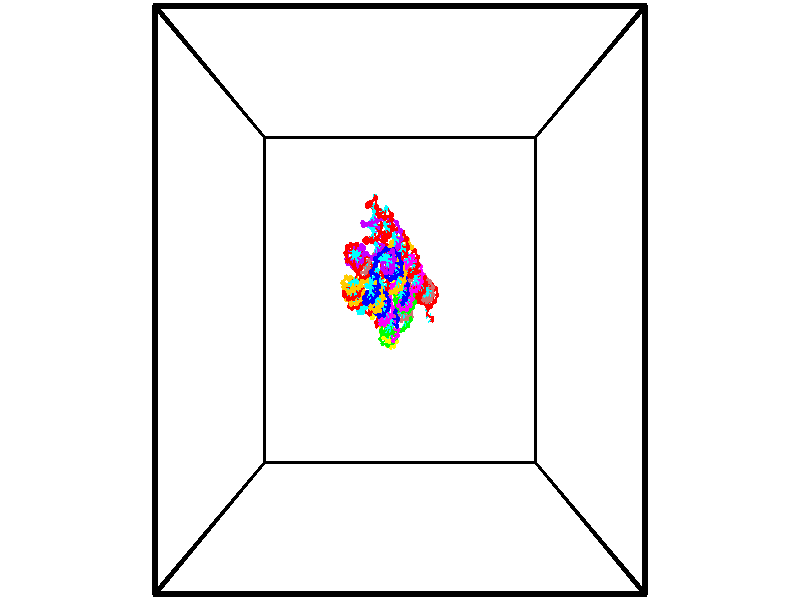 // switches for output
#declare DRAW_BASES = 1; // possible values are 0, 1; only relevant for DNA ribbons
#declare DRAW_BASES_TYPE = 3; // possible values are 1, 2, 3; only relevant for DNA ribbons
#declare DRAW_FOG = 0; // set to 1 to enable fog

#include "colors.inc"

#include "transforms.inc"
background { rgb <1, 1, 1>}

#default {
   normal{
       ripples 0.25
       frequency 0.20
       turbulence 0.2
       lambda 5
   }
	finish {
		phong 0.1
		phong_size 40.
	}
}

// original window dimensions: 1024x640


// camera settings

camera {
	sky <-0, 1, 0>
	up <-0, 1, 0>
	right 1.6 * <1, 0, 0>
	location <18.5, 18.5, 82.5562>
	look_at <18.5, 18.5, 18.5>
	direction <0, 0, -64.0562>
	angle 67.0682
}


# declare cpy_camera_pos = <18.5, 18.5, 82.5562>;
# if (DRAW_FOG = 1)
fog {
	fog_type 2
	up vnormalize(cpy_camera_pos)
	color rgbt<1,1,1,0.3>
	distance 1e-5
	fog_alt 3e-3
	fog_offset 29.6
}
# end


// LIGHTS

# declare lum = 6;
global_settings {
	ambient_light rgb lum * <0.05, 0.05, 0.05>
	max_trace_level 15
}# declare cpy_direct_light_amount = 0.25;
light_source
{	1000 * <-1, -1, 1>,
	rgb lum * cpy_direct_light_amount
	parallel
}

light_source
{	1000 * <1, 1, -1>,
	rgb lum * cpy_direct_light_amount
	parallel
}

// strand 0

// nucleotide -1

// particle -1
sphere {
	<22.991161, 16.111313, -1.996775> 0.250000
	pigment { color rgbt <1,0,0,0> }
	no_shadow
}
cylinder {
	<22.878025, 16.475193, -2.118396>,  <22.810143, 16.693521, -2.191368>, 0.100000
	pigment { color rgbt <1,0,0,0> }
	no_shadow
}
cylinder {
	<22.878025, 16.475193, -2.118396>,  <22.991161, 16.111313, -1.996775>, 0.100000
	pigment { color rgbt <1,0,0,0> }
	no_shadow
}

// particle -1
sphere {
	<22.878025, 16.475193, -2.118396> 0.100000
	pigment { color rgbt <1,0,0,0> }
	no_shadow
}
sphere {
	0, 1
	scale<0.080000,0.200000,0.300000>
	matrix <0.932868, 0.334620, 0.133366,
		0.223065, -0.245919, -0.943274,
		-0.282841, 0.909700, -0.304052,
		22.793173, 16.748102, -2.209611>
	pigment { color rgbt <0,1,1,0> }
	no_shadow
}
cylinder {
	<23.013248, 16.412518, -1.189932>,  <22.991161, 16.111313, -1.996775>, 0.130000
	pigment { color rgbt <1,0,0,0> }
	no_shadow
}

// nucleotide -1

// particle -1
sphere {
	<23.013248, 16.412518, -1.189932> 0.250000
	pigment { color rgbt <1,0,0,0> }
	no_shadow
}
cylinder {
	<22.739052, 16.208691, -0.981915>,  <22.574533, 16.086395, -0.857104>, 0.100000
	pigment { color rgbt <1,0,0,0> }
	no_shadow
}
cylinder {
	<22.739052, 16.208691, -0.981915>,  <23.013248, 16.412518, -1.189932>, 0.100000
	pigment { color rgbt <1,0,0,0> }
	no_shadow
}

// particle -1
sphere {
	<22.739052, 16.208691, -0.981915> 0.100000
	pigment { color rgbt <1,0,0,0> }
	no_shadow
}
sphere {
	0, 1
	scale<0.080000,0.200000,0.300000>
	matrix <-0.419602, 0.860208, 0.289787,
		-0.595011, -0.019566, -0.803479,
		-0.685489, -0.509568, 0.520043,
		22.533405, 16.055820, -0.825902>
	pigment { color rgbt <0,1,1,0> }
	no_shadow
}
cylinder {
	<22.294477, 16.744394, -1.289721>,  <23.013248, 16.412518, -1.189932>, 0.130000
	pigment { color rgbt <1,0,0,0> }
	no_shadow
}

// nucleotide -1

// particle -1
sphere {
	<22.294477, 16.744394, -1.289721> 0.250000
	pigment { color rgbt <1,0,0,0> }
	no_shadow
}
cylinder {
	<22.230885, 16.569630, -0.935583>,  <22.192730, 16.464771, -0.723101>, 0.100000
	pigment { color rgbt <1,0,0,0> }
	no_shadow
}
cylinder {
	<22.230885, 16.569630, -0.935583>,  <22.294477, 16.744394, -1.289721>, 0.100000
	pigment { color rgbt <1,0,0,0> }
	no_shadow
}

// particle -1
sphere {
	<22.230885, 16.569630, -0.935583> 0.100000
	pigment { color rgbt <1,0,0,0> }
	no_shadow
}
sphere {
	0, 1
	scale<0.080000,0.200000,0.300000>
	matrix <-0.751423, 0.635207, 0.178537,
		-0.640382, -0.636883, -0.429291,
		-0.158981, -0.436912, 0.885344,
		22.183189, 16.438557, -0.669980>
	pigment { color rgbt <0,1,1,0> }
	no_shadow
}
cylinder {
	<22.316450, 17.264715, -1.757217>,  <22.294477, 16.744394, -1.289721>, 0.130000
	pigment { color rgbt <1,0,0,0> }
	no_shadow
}

// nucleotide -1

// particle -1
sphere {
	<22.316450, 17.264715, -1.757217> 0.250000
	pigment { color rgbt <1,0,0,0> }
	no_shadow
}
cylinder {
	<22.195698, 17.290478, -1.376750>,  <22.123245, 17.305935, -1.148470>, 0.100000
	pigment { color rgbt <1,0,0,0> }
	no_shadow
}
cylinder {
	<22.195698, 17.290478, -1.376750>,  <22.316450, 17.264715, -1.757217>, 0.100000
	pigment { color rgbt <1,0,0,0> }
	no_shadow
}

// particle -1
sphere {
	<22.195698, 17.290478, -1.376750> 0.100000
	pigment { color rgbt <1,0,0,0> }
	no_shadow
}
sphere {
	0, 1
	scale<0.080000,0.200000,0.300000>
	matrix <0.806308, 0.549582, 0.218694,
		-0.508660, 0.832953, -0.217839,
		-0.301883, 0.064404, 0.951167,
		22.105133, 17.309799, -1.091400>
	pigment { color rgbt <0,1,1,0> }
	no_shadow
}
cylinder {
	<22.803213, 17.708221, -1.588408>,  <22.316450, 17.264715, -1.757217>, 0.130000
	pigment { color rgbt <1,0,0,0> }
	no_shadow
}

// nucleotide -1

// particle -1
sphere {
	<22.803213, 17.708221, -1.588408> 0.250000
	pigment { color rgbt <1,0,0,0> }
	no_shadow
}
cylinder {
	<22.728363, 17.898384, -1.932262>,  <22.683453, 18.012482, -2.138574>, 0.100000
	pigment { color rgbt <1,0,0,0> }
	no_shadow
}
cylinder {
	<22.728363, 17.898384, -1.932262>,  <22.803213, 17.708221, -1.588408>, 0.100000
	pigment { color rgbt <1,0,0,0> }
	no_shadow
}

// particle -1
sphere {
	<22.728363, 17.898384, -1.932262> 0.100000
	pigment { color rgbt <1,0,0,0> }
	no_shadow
}
sphere {
	0, 1
	scale<0.080000,0.200000,0.300000>
	matrix <-0.155527, 0.849718, 0.503777,
		0.969946, 0.227966, -0.085067,
		-0.187127, 0.475406, -0.859635,
		22.672224, 18.041006, -2.190152>
	pigment { color rgbt <0,1,1,0> }
	no_shadow
}
cylinder {
	<23.164087, 18.378777, -1.592266>,  <22.803213, 17.708221, -1.588408>, 0.130000
	pigment { color rgbt <1,0,0,0> }
	no_shadow
}

// nucleotide -1

// particle -1
sphere {
	<23.164087, 18.378777, -1.592266> 0.250000
	pigment { color rgbt <1,0,0,0> }
	no_shadow
}
cylinder {
	<22.824875, 18.361057, -1.803503>,  <22.621347, 18.350426, -1.930246>, 0.100000
	pigment { color rgbt <1,0,0,0> }
	no_shadow
}
cylinder {
	<22.824875, 18.361057, -1.803503>,  <23.164087, 18.378777, -1.592266>, 0.100000
	pigment { color rgbt <1,0,0,0> }
	no_shadow
}

// particle -1
sphere {
	<22.824875, 18.361057, -1.803503> 0.100000
	pigment { color rgbt <1,0,0,0> }
	no_shadow
}
sphere {
	0, 1
	scale<0.080000,0.200000,0.300000>
	matrix <-0.420034, 0.663800, 0.618822,
		0.323136, 0.746597, -0.581529,
		-0.848030, -0.044299, -0.528094,
		22.570465, 18.347767, -1.961931>
	pigment { color rgbt <0,1,1,0> }
	no_shadow
}
cylinder {
	<22.951593, 19.127991, -1.749222>,  <23.164087, 18.378777, -1.592266>, 0.130000
	pigment { color rgbt <1,0,0,0> }
	no_shadow
}

// nucleotide -1

// particle -1
sphere {
	<22.951593, 19.127991, -1.749222> 0.250000
	pigment { color rgbt <1,0,0,0> }
	no_shadow
}
cylinder {
	<22.662758, 18.852367, -1.773843>,  <22.489456, 18.686993, -1.788615>, 0.100000
	pigment { color rgbt <1,0,0,0> }
	no_shadow
}
cylinder {
	<22.662758, 18.852367, -1.773843>,  <22.951593, 19.127991, -1.749222>, 0.100000
	pigment { color rgbt <1,0,0,0> }
	no_shadow
}

// particle -1
sphere {
	<22.662758, 18.852367, -1.773843> 0.100000
	pigment { color rgbt <1,0,0,0> }
	no_shadow
}
sphere {
	0, 1
	scale<0.080000,0.200000,0.300000>
	matrix <-0.529950, 0.493765, 0.689456,
		-0.444684, 0.530466, -0.721707,
		-0.722087, -0.689059, -0.061551,
		22.446133, 18.645649, -1.792308>
	pigment { color rgbt <0,1,1,0> }
	no_shadow
}
cylinder {
	<22.285875, 19.393469, -1.889227>,  <22.951593, 19.127991, -1.749222>, 0.130000
	pigment { color rgbt <1,0,0,0> }
	no_shadow
}

// nucleotide -1

// particle -1
sphere {
	<22.285875, 19.393469, -1.889227> 0.250000
	pigment { color rgbt <1,0,0,0> }
	no_shadow
}
cylinder {
	<22.237484, 19.073254, -1.654449>,  <22.208450, 18.881124, -1.513583>, 0.100000
	pigment { color rgbt <1,0,0,0> }
	no_shadow
}
cylinder {
	<22.237484, 19.073254, -1.654449>,  <22.285875, 19.393469, -1.889227>, 0.100000
	pigment { color rgbt <1,0,0,0> }
	no_shadow
}

// particle -1
sphere {
	<22.237484, 19.073254, -1.654449> 0.100000
	pigment { color rgbt <1,0,0,0> }
	no_shadow
}
sphere {
	0, 1
	scale<0.080000,0.200000,0.300000>
	matrix <-0.454476, 0.570344, 0.684222,
		-0.882506, -0.183978, -0.432823,
		-0.120976, -0.800538, 0.586945,
		22.201191, 18.833092, -1.478366>
	pigment { color rgbt <0,1,1,0> }
	no_shadow
}
cylinder {
	<22.152132, 19.990171, -2.358492>,  <22.285875, 19.393469, -1.889227>, 0.130000
	pigment { color rgbt <1,0,0,0> }
	no_shadow
}

// nucleotide -1

// particle -1
sphere {
	<22.152132, 19.990171, -2.358492> 0.250000
	pigment { color rgbt <1,0,0,0> }
	no_shadow
}
cylinder {
	<22.061886, 20.004261, -2.747923>,  <22.007738, 20.012714, -2.981582>, 0.100000
	pigment { color rgbt <1,0,0,0> }
	no_shadow
}
cylinder {
	<22.061886, 20.004261, -2.747923>,  <22.152132, 19.990171, -2.358492>, 0.100000
	pigment { color rgbt <1,0,0,0> }
	no_shadow
}

// particle -1
sphere {
	<22.061886, 20.004261, -2.747923> 0.100000
	pigment { color rgbt <1,0,0,0> }
	no_shadow
}
sphere {
	0, 1
	scale<0.080000,0.200000,0.300000>
	matrix <-0.316528, -0.947778, 0.039061,
		-0.921362, 0.316978, 0.224982,
		-0.225615, 0.035224, -0.973580,
		21.994202, 20.014828, -3.039997>
	pigment { color rgbt <0,1,1,0> }
	no_shadow
}
cylinder {
	<21.647005, 20.493174, -1.979573>,  <22.152132, 19.990171, -2.358492>, 0.130000
	pigment { color rgbt <1,0,0,0> }
	no_shadow
}

// nucleotide -1

// particle -1
sphere {
	<21.647005, 20.493174, -1.979573> 0.250000
	pigment { color rgbt <1,0,0,0> }
	no_shadow
}
cylinder {
	<21.574516, 20.101215, -2.012948>,  <21.531023, 19.866039, -2.032973>, 0.100000
	pigment { color rgbt <1,0,0,0> }
	no_shadow
}
cylinder {
	<21.574516, 20.101215, -2.012948>,  <21.647005, 20.493174, -1.979573>, 0.100000
	pigment { color rgbt <1,0,0,0> }
	no_shadow
}

// particle -1
sphere {
	<21.574516, 20.101215, -2.012948> 0.100000
	pigment { color rgbt <1,0,0,0> }
	no_shadow
}
sphere {
	0, 1
	scale<0.080000,0.200000,0.300000>
	matrix <-0.129710, -0.060285, 0.989718,
		-0.974851, 0.190179, -0.116177,
		-0.181220, -0.979897, -0.083437,
		21.520151, 19.807247, -2.037979>
	pigment { color rgbt <0,1,1,0> }
	no_shadow
}
cylinder {
	<21.386055, 20.352129, -1.355871>,  <21.647005, 20.493174, -1.979573>, 0.130000
	pigment { color rgbt <1,0,0,0> }
	no_shadow
}

// nucleotide -1

// particle -1
sphere {
	<21.386055, 20.352129, -1.355871> 0.250000
	pigment { color rgbt <1,0,0,0> }
	no_shadow
}
cylinder {
	<21.364017, 19.974030, -1.484540>,  <21.350796, 19.747169, -1.561742>, 0.100000
	pigment { color rgbt <1,0,0,0> }
	no_shadow
}
cylinder {
	<21.364017, 19.974030, -1.484540>,  <21.386055, 20.352129, -1.355871>, 0.100000
	pigment { color rgbt <1,0,0,0> }
	no_shadow
}

// particle -1
sphere {
	<21.364017, 19.974030, -1.484540> 0.100000
	pigment { color rgbt <1,0,0,0> }
	no_shadow
}
sphere {
	0, 1
	scale<0.080000,0.200000,0.300000>
	matrix <-0.206313, -0.304433, 0.929922,
		-0.976934, 0.117598, -0.178244,
		-0.055094, -0.945246, -0.321673,
		21.347490, 19.690456, -1.581042>
	pigment { color rgbt <0,1,1,0> }
	no_shadow
}
cylinder {
	<20.771261, 20.001831, -1.148949>,  <21.386055, 20.352129, -1.355871>, 0.130000
	pigment { color rgbt <1,0,0,0> }
	no_shadow
}

// nucleotide -1

// particle -1
sphere {
	<20.771261, 20.001831, -1.148949> 0.250000
	pigment { color rgbt <1,0,0,0> }
	no_shadow
}
cylinder {
	<21.090015, 19.764385, -1.193836>,  <21.281269, 19.621918, -1.220768>, 0.100000
	pigment { color rgbt <1,0,0,0> }
	no_shadow
}
cylinder {
	<21.090015, 19.764385, -1.193836>,  <20.771261, 20.001831, -1.148949>, 0.100000
	pigment { color rgbt <1,0,0,0> }
	no_shadow
}

// particle -1
sphere {
	<21.090015, 19.764385, -1.193836> 0.100000
	pigment { color rgbt <1,0,0,0> }
	no_shadow
}
sphere {
	0, 1
	scale<0.080000,0.200000,0.300000>
	matrix <-0.045838, -0.244628, 0.968533,
		-0.602388, -0.766667, -0.222151,
		0.796886, -0.593615, -0.112218,
		21.329081, 19.586300, -1.227501>
	pigment { color rgbt <0,1,1,0> }
	no_shadow
}
cylinder {
	<20.619152, 19.260485, -0.940212>,  <20.771261, 20.001831, -1.148949>, 0.130000
	pigment { color rgbt <1,0,0,0> }
	no_shadow
}

// nucleotide -1

// particle -1
sphere {
	<20.619152, 19.260485, -0.940212> 0.250000
	pigment { color rgbt <1,0,0,0> }
	no_shadow
}
cylinder {
	<21.006065, 19.352440, -0.897288>,  <21.238213, 19.407614, -0.871533>, 0.100000
	pigment { color rgbt <1,0,0,0> }
	no_shadow
}
cylinder {
	<21.006065, 19.352440, -0.897288>,  <20.619152, 19.260485, -0.940212>, 0.100000
	pigment { color rgbt <1,0,0,0> }
	no_shadow
}

// particle -1
sphere {
	<21.006065, 19.352440, -0.897288> 0.100000
	pigment { color rgbt <1,0,0,0> }
	no_shadow
}
sphere {
	0, 1
	scale<0.080000,0.200000,0.300000>
	matrix <0.013182, -0.467953, 0.883655,
		0.253358, -0.853330, -0.455673,
		0.967283, 0.229888, 0.107311,
		21.296249, 19.421406, -0.865095>
	pigment { color rgbt <0,1,1,0> }
	no_shadow
}
cylinder {
	<21.133421, 18.580544, -0.732573>,  <20.619152, 19.260485, -0.940212>, 0.130000
	pigment { color rgbt <1,0,0,0> }
	no_shadow
}

// nucleotide -1

// particle -1
sphere {
	<21.133421, 18.580544, -0.732573> 0.250000
	pigment { color rgbt <1,0,0,0> }
	no_shadow
}
cylinder {
	<21.247295, 18.940109, -0.599365>,  <21.315620, 19.155849, -0.519440>, 0.100000
	pigment { color rgbt <1,0,0,0> }
	no_shadow
}
cylinder {
	<21.247295, 18.940109, -0.599365>,  <21.133421, 18.580544, -0.732573>, 0.100000
	pigment { color rgbt <1,0,0,0> }
	no_shadow
}

// particle -1
sphere {
	<21.247295, 18.940109, -0.599365> 0.100000
	pigment { color rgbt <1,0,0,0> }
	no_shadow
}
sphere {
	0, 1
	scale<0.080000,0.200000,0.300000>
	matrix <0.089461, -0.370793, 0.924397,
		0.954437, -0.233371, -0.185978,
		0.284687, 0.898916, 0.333021,
		21.332701, 19.209784, -0.499459>
	pigment { color rgbt <0,1,1,0> }
	no_shadow
}
cylinder {
	<21.903337, 18.611101, -0.352262>,  <21.133421, 18.580544, -0.732573>, 0.130000
	pigment { color rgbt <1,0,0,0> }
	no_shadow
}

// nucleotide -1

// particle -1
sphere {
	<21.903337, 18.611101, -0.352262> 0.250000
	pigment { color rgbt <1,0,0,0> }
	no_shadow
}
cylinder {
	<21.656918, 18.897072, -0.219983>,  <21.509066, 19.068655, -0.140616>, 0.100000
	pigment { color rgbt <1,0,0,0> }
	no_shadow
}
cylinder {
	<21.656918, 18.897072, -0.219983>,  <21.903337, 18.611101, -0.352262>, 0.100000
	pigment { color rgbt <1,0,0,0> }
	no_shadow
}

// particle -1
sphere {
	<21.656918, 18.897072, -0.219983> 0.100000
	pigment { color rgbt <1,0,0,0> }
	no_shadow
}
sphere {
	0, 1
	scale<0.080000,0.200000,0.300000>
	matrix <0.171132, -0.288322, 0.942117,
		0.768893, 0.636984, 0.055273,
		-0.616050, 0.714928, 0.330697,
		21.472103, 19.111549, -0.120774>
	pigment { color rgbt <0,1,1,0> }
	no_shadow
}
cylinder {
	<22.266315, 19.072151, 0.094172>,  <21.903337, 18.611101, -0.352262>, 0.130000
	pigment { color rgbt <1,0,0,0> }
	no_shadow
}

// nucleotide -1

// particle -1
sphere {
	<22.266315, 19.072151, 0.094172> 0.250000
	pigment { color rgbt <1,0,0,0> }
	no_shadow
}
cylinder {
	<21.878723, 19.023132, 0.180014>,  <21.646168, 18.993721, 0.231519>, 0.100000
	pigment { color rgbt <1,0,0,0> }
	no_shadow
}
cylinder {
	<21.878723, 19.023132, 0.180014>,  <22.266315, 19.072151, 0.094172>, 0.100000
	pigment { color rgbt <1,0,0,0> }
	no_shadow
}

// particle -1
sphere {
	<21.878723, 19.023132, 0.180014> 0.100000
	pigment { color rgbt <1,0,0,0> }
	no_shadow
}
sphere {
	0, 1
	scale<0.080000,0.200000,0.300000>
	matrix <0.241339, -0.282379, 0.928449,
		-0.053179, 0.951443, 0.303196,
		-0.968983, -0.122547, 0.214604,
		21.588028, 18.986368, 0.244395>
	pigment { color rgbt <0,1,1,0> }
	no_shadow
}
cylinder {
	<21.942604, 19.539730, 0.694940>,  <22.266315, 19.072151, 0.094172>, 0.130000
	pigment { color rgbt <1,0,0,0> }
	no_shadow
}

// nucleotide -1

// particle -1
sphere {
	<21.942604, 19.539730, 0.694940> 0.250000
	pigment { color rgbt <1,0,0,0> }
	no_shadow
}
cylinder {
	<21.753716, 19.188328, 0.666004>,  <21.640383, 18.977486, 0.648643>, 0.100000
	pigment { color rgbt <1,0,0,0> }
	no_shadow
}
cylinder {
	<21.753716, 19.188328, 0.666004>,  <21.942604, 19.539730, 0.694940>, 0.100000
	pigment { color rgbt <1,0,0,0> }
	no_shadow
}

// particle -1
sphere {
	<21.753716, 19.188328, 0.666004> 0.100000
	pigment { color rgbt <1,0,0,0> }
	no_shadow
}
sphere {
	0, 1
	scale<0.080000,0.200000,0.300000>
	matrix <0.059840, -0.113826, 0.991697,
		-0.879448, 0.463970, 0.106321,
		-0.472219, -0.878508, -0.072340,
		21.612049, 18.924776, 0.644302>
	pigment { color rgbt <0,1,1,0> }
	no_shadow
}
cylinder {
	<21.284264, 19.561581, 1.091373>,  <21.942604, 19.539730, 0.694940>, 0.130000
	pigment { color rgbt <1,0,0,0> }
	no_shadow
}

// nucleotide -1

// particle -1
sphere {
	<21.284264, 19.561581, 1.091373> 0.250000
	pigment { color rgbt <1,0,0,0> }
	no_shadow
}
cylinder {
	<21.442265, 19.195087, 1.064565>,  <21.537066, 18.975191, 1.048481>, 0.100000
	pigment { color rgbt <1,0,0,0> }
	no_shadow
}
cylinder {
	<21.442265, 19.195087, 1.064565>,  <21.284264, 19.561581, 1.091373>, 0.100000
	pigment { color rgbt <1,0,0,0> }
	no_shadow
}

// particle -1
sphere {
	<21.442265, 19.195087, 1.064565> 0.100000
	pigment { color rgbt <1,0,0,0> }
	no_shadow
}
sphere {
	0, 1
	scale<0.080000,0.200000,0.300000>
	matrix <0.196733, 0.013104, 0.980369,
		-0.897368, -0.400433, 0.185429,
		0.395002, -0.916232, -0.067019,
		21.560764, 18.920218, 1.044459>
	pigment { color rgbt <0,1,1,0> }
	no_shadow
}
cylinder {
	<21.034016, 18.962898, 1.454466>,  <21.284264, 19.561581, 1.091373>, 0.130000
	pigment { color rgbt <1,0,0,0> }
	no_shadow
}

// nucleotide -1

// particle -1
sphere {
	<21.034016, 18.962898, 1.454466> 0.250000
	pigment { color rgbt <1,0,0,0> }
	no_shadow
}
cylinder {
	<21.430397, 18.913731, 1.432911>,  <21.668226, 18.884230, 1.419979>, 0.100000
	pigment { color rgbt <1,0,0,0> }
	no_shadow
}
cylinder {
	<21.430397, 18.913731, 1.432911>,  <21.034016, 18.962898, 1.454466>, 0.100000
	pigment { color rgbt <1,0,0,0> }
	no_shadow
}

// particle -1
sphere {
	<21.430397, 18.913731, 1.432911> 0.100000
	pigment { color rgbt <1,0,0,0> }
	no_shadow
}
sphere {
	0, 1
	scale<0.080000,0.200000,0.300000>
	matrix <0.054898, 0.004859, 0.998480,
		-0.122471, -0.992405, 0.011563,
		0.990953, -0.122920, -0.053886,
		21.727682, 18.876856, 1.416745>
	pigment { color rgbt <0,1,1,0> }
	no_shadow
}
cylinder {
	<21.360493, 18.280758, 1.746790>,  <21.034016, 18.962898, 1.454466>, 0.130000
	pigment { color rgbt <1,0,0,0> }
	no_shadow
}

// nucleotide -1

// particle -1
sphere {
	<21.360493, 18.280758, 1.746790> 0.250000
	pigment { color rgbt <1,0,0,0> }
	no_shadow
}
cylinder {
	<21.602398, 18.598450, 1.770317>,  <21.747541, 18.789064, 1.784433>, 0.100000
	pigment { color rgbt <1,0,0,0> }
	no_shadow
}
cylinder {
	<21.602398, 18.598450, 1.770317>,  <21.360493, 18.280758, 1.746790>, 0.100000
	pigment { color rgbt <1,0,0,0> }
	no_shadow
}

// particle -1
sphere {
	<21.602398, 18.598450, 1.770317> 0.100000
	pigment { color rgbt <1,0,0,0> }
	no_shadow
}
sphere {
	0, 1
	scale<0.080000,0.200000,0.300000>
	matrix <0.099004, -0.148255, 0.983981,
		0.790228, -0.589252, -0.168291,
		0.604763, 0.794231, 0.058817,
		21.783827, 18.836720, 1.787962>
	pigment { color rgbt <0,1,1,0> }
	no_shadow
}
cylinder {
	<21.974548, 18.166407, 2.046142>,  <21.360493, 18.280758, 1.746790>, 0.130000
	pigment { color rgbt <1,0,0,0> }
	no_shadow
}

// nucleotide -1

// particle -1
sphere {
	<21.974548, 18.166407, 2.046142> 0.250000
	pigment { color rgbt <1,0,0,0> }
	no_shadow
}
cylinder {
	<21.869221, 18.546566, 2.112359>,  <21.806025, 18.774662, 2.152088>, 0.100000
	pigment { color rgbt <1,0,0,0> }
	no_shadow
}
cylinder {
	<21.869221, 18.546566, 2.112359>,  <21.974548, 18.166407, 2.046142>, 0.100000
	pigment { color rgbt <1,0,0,0> }
	no_shadow
}

// particle -1
sphere {
	<21.869221, 18.546566, 2.112359> 0.100000
	pigment { color rgbt <1,0,0,0> }
	no_shadow
}
sphere {
	0, 1
	scale<0.080000,0.200000,0.300000>
	matrix <0.157746, -0.126869, 0.979296,
		0.951725, 0.283979, -0.116516,
		-0.263317, 0.950400, 0.165541,
		21.790226, 18.831686, 2.162021>
	pigment { color rgbt <0,1,1,0> }
	no_shadow
}
cylinder {
	<22.428482, 18.436544, 2.502990>,  <21.974548, 18.166407, 2.046142>, 0.130000
	pigment { color rgbt <1,0,0,0> }
	no_shadow
}

// nucleotide -1

// particle -1
sphere {
	<22.428482, 18.436544, 2.502990> 0.250000
	pigment { color rgbt <1,0,0,0> }
	no_shadow
}
cylinder {
	<22.117924, 18.683414, 2.554074>,  <21.931589, 18.831535, 2.584724>, 0.100000
	pigment { color rgbt <1,0,0,0> }
	no_shadow
}
cylinder {
	<22.117924, 18.683414, 2.554074>,  <22.428482, 18.436544, 2.502990>, 0.100000
	pigment { color rgbt <1,0,0,0> }
	no_shadow
}

// particle -1
sphere {
	<22.117924, 18.683414, 2.554074> 0.100000
	pigment { color rgbt <1,0,0,0> }
	no_shadow
}
sphere {
	0, 1
	scale<0.080000,0.200000,0.300000>
	matrix <0.215396, 0.069408, 0.974057,
		0.592298, 0.783760, -0.186825,
		-0.776394, 0.617174, 0.127708,
		21.885006, 18.868567, 2.592386>
	pigment { color rgbt <0,1,1,0> }
	no_shadow
}
cylinder {
	<22.672600, 19.110987, 2.524466>,  <22.428482, 18.436544, 2.502990>, 0.130000
	pigment { color rgbt <1,0,0,0> }
	no_shadow
}

// nucleotide -1

// particle -1
sphere {
	<22.672600, 19.110987, 2.524466> 0.250000
	pigment { color rgbt <1,0,0,0> }
	no_shadow
}
cylinder {
	<22.337765, 19.018196, 2.722647>,  <22.136864, 18.962523, 2.841555>, 0.100000
	pigment { color rgbt <1,0,0,0> }
	no_shadow
}
cylinder {
	<22.337765, 19.018196, 2.722647>,  <22.672600, 19.110987, 2.524466>, 0.100000
	pigment { color rgbt <1,0,0,0> }
	no_shadow
}

// particle -1
sphere {
	<22.337765, 19.018196, 2.722647> 0.100000
	pigment { color rgbt <1,0,0,0> }
	no_shadow
}
sphere {
	0, 1
	scale<0.080000,0.200000,0.300000>
	matrix <0.476258, 0.136626, 0.868626,
		-0.269191, 0.963079, -0.003888,
		-0.837087, -0.231975, 0.495453,
		22.086639, 18.948605, 2.871283>
	pigment { color rgbt <0,1,1,0> }
	no_shadow
}
cylinder {
	<22.535820, 19.546881, 3.093777>,  <22.672600, 19.110987, 2.524466>, 0.130000
	pigment { color rgbt <1,0,0,0> }
	no_shadow
}

// nucleotide -1

// particle -1
sphere {
	<22.535820, 19.546881, 3.093777> 0.250000
	pigment { color rgbt <1,0,0,0> }
	no_shadow
}
cylinder {
	<22.408260, 19.184017, 3.203589>,  <22.331724, 18.966299, 3.269477>, 0.100000
	pigment { color rgbt <1,0,0,0> }
	no_shadow
}
cylinder {
	<22.408260, 19.184017, 3.203589>,  <22.535820, 19.546881, 3.093777>, 0.100000
	pigment { color rgbt <1,0,0,0> }
	no_shadow
}

// particle -1
sphere {
	<22.408260, 19.184017, 3.203589> 0.100000
	pigment { color rgbt <1,0,0,0> }
	no_shadow
}
sphere {
	0, 1
	scale<0.080000,0.200000,0.300000>
	matrix <0.507256, 0.081322, 0.857950,
		-0.800622, 0.412856, 0.434228,
		-0.318897, -0.907159, 0.274532,
		22.312592, 18.911869, 3.285949>
	pigment { color rgbt <0,1,1,0> }
	no_shadow
}
cylinder {
	<22.553934, 19.556713, 3.735057>,  <22.535820, 19.546881, 3.093777>, 0.130000
	pigment { color rgbt <1,0,0,0> }
	no_shadow
}

// nucleotide -1

// particle -1
sphere {
	<22.553934, 19.556713, 3.735057> 0.250000
	pigment { color rgbt <1,0,0,0> }
	no_shadow
}
cylinder {
	<22.595680, 19.167301, 3.653722>,  <22.620728, 18.933655, 3.604921>, 0.100000
	pigment { color rgbt <1,0,0,0> }
	no_shadow
}
cylinder {
	<22.595680, 19.167301, 3.653722>,  <22.553934, 19.556713, 3.735057>, 0.100000
	pigment { color rgbt <1,0,0,0> }
	no_shadow
}

// particle -1
sphere {
	<22.595680, 19.167301, 3.653722> 0.100000
	pigment { color rgbt <1,0,0,0> }
	no_shadow
}
sphere {
	0, 1
	scale<0.080000,0.200000,0.300000>
	matrix <0.570961, -0.108754, 0.813742,
		-0.814316, -0.201024, 0.544498,
		0.104365, -0.973531, -0.203337,
		22.626989, 18.875242, 3.592721>
	pigment { color rgbt <0,1,1,0> }
	no_shadow
}
cylinder {
	<22.381681, 19.482019, 4.339296>,  <22.553934, 19.556713, 3.735057>, 0.130000
	pigment { color rgbt <1,0,0,0> }
	no_shadow
}

// nucleotide -1

// particle -1
sphere {
	<22.381681, 19.482019, 4.339296> 0.250000
	pigment { color rgbt <1,0,0,0> }
	no_shadow
}
cylinder {
	<22.084675, 19.725494, 4.227461>,  <21.906471, 19.871580, 4.160360>, 0.100000
	pigment { color rgbt <1,0,0,0> }
	no_shadow
}
cylinder {
	<22.084675, 19.725494, 4.227461>,  <22.381681, 19.482019, 4.339296>, 0.100000
	pigment { color rgbt <1,0,0,0> }
	no_shadow
}

// particle -1
sphere {
	<22.084675, 19.725494, 4.227461> 0.100000
	pigment { color rgbt <1,0,0,0> }
	no_shadow
}
sphere {
	0, 1
	scale<0.080000,0.200000,0.300000>
	matrix <-0.582043, -0.379731, 0.719048,
		0.331509, 0.696636, 0.636239,
		-0.742514, 0.608690, -0.279587,
		21.861921, 19.908102, 4.143585>
	pigment { color rgbt <0,1,1,0> }
	no_shadow
}
cylinder {
	<22.112379, 19.992367, 4.887377>,  <22.381681, 19.482019, 4.339296>, 0.130000
	pigment { color rgbt <1,0,0,0> }
	no_shadow
}

// nucleotide -1

// particle -1
sphere {
	<22.112379, 19.992367, 4.887377> 0.250000
	pigment { color rgbt <1,0,0,0> }
	no_shadow
}
cylinder {
	<21.836178, 19.868149, 4.626067>,  <21.670458, 19.793617, 4.469281>, 0.100000
	pigment { color rgbt <1,0,0,0> }
	no_shadow
}
cylinder {
	<21.836178, 19.868149, 4.626067>,  <22.112379, 19.992367, 4.887377>, 0.100000
	pigment { color rgbt <1,0,0,0> }
	no_shadow
}

// particle -1
sphere {
	<21.836178, 19.868149, 4.626067> 0.100000
	pigment { color rgbt <1,0,0,0> }
	no_shadow
}
sphere {
	0, 1
	scale<0.080000,0.200000,0.300000>
	matrix <-0.582278, -0.297179, 0.756728,
		-0.429139, 0.902909, 0.024379,
		-0.690501, -0.310546, -0.653276,
		21.629028, 19.774984, 4.430085>
	pigment { color rgbt <0,1,1,0> }
	no_shadow
}
cylinder {
	<21.394695, 20.415134, 4.942625>,  <22.112379, 19.992367, 4.887377>, 0.130000
	pigment { color rgbt <1,0,0,0> }
	no_shadow
}

// nucleotide -1

// particle -1
sphere {
	<21.394695, 20.415134, 4.942625> 0.250000
	pigment { color rgbt <1,0,0,0> }
	no_shadow
}
cylinder {
	<21.347996, 20.040878, 4.809392>,  <21.319977, 19.816324, 4.729452>, 0.100000
	pigment { color rgbt <1,0,0,0> }
	no_shadow
}
cylinder {
	<21.347996, 20.040878, 4.809392>,  <21.394695, 20.415134, 4.942625>, 0.100000
	pigment { color rgbt <1,0,0,0> }
	no_shadow
}

// particle -1
sphere {
	<21.347996, 20.040878, 4.809392> 0.100000
	pigment { color rgbt <1,0,0,0> }
	no_shadow
}
sphere {
	0, 1
	scale<0.080000,0.200000,0.300000>
	matrix <-0.438400, -0.252383, 0.862617,
		-0.891165, 0.246734, -0.380720,
		-0.116749, -0.935642, -0.333083,
		21.312971, 19.760185, 4.709467>
	pigment { color rgbt <0,1,1,0> }
	no_shadow
}
cylinder {
	<20.748377, 20.126114, 5.225320>,  <21.394695, 20.415134, 4.942625>, 0.130000
	pigment { color rgbt <1,0,0,0> }
	no_shadow
}

// nucleotide -1

// particle -1
sphere {
	<20.748377, 20.126114, 5.225320> 0.250000
	pigment { color rgbt <1,0,0,0> }
	no_shadow
}
cylinder {
	<21.004910, 19.827469, 5.154590>,  <21.158829, 19.648283, 5.112152>, 0.100000
	pigment { color rgbt <1,0,0,0> }
	no_shadow
}
cylinder {
	<21.004910, 19.827469, 5.154590>,  <20.748377, 20.126114, 5.225320>, 0.100000
	pigment { color rgbt <1,0,0,0> }
	no_shadow
}

// particle -1
sphere {
	<21.004910, 19.827469, 5.154590> 0.100000
	pigment { color rgbt <1,0,0,0> }
	no_shadow
}
sphere {
	0, 1
	scale<0.080000,0.200000,0.300000>
	matrix <-0.380077, -0.509341, 0.772083,
		-0.666511, -0.427952, -0.610426,
		0.641329, -0.746612, -0.176826,
		21.197309, 19.603485, 5.101542>
	pigment { color rgbt <0,1,1,0> }
	no_shadow
}
cylinder {
	<20.349781, 19.572508, 5.160277>,  <20.748377, 20.126114, 5.225320>, 0.130000
	pigment { color rgbt <1,0,0,0> }
	no_shadow
}

// nucleotide -1

// particle -1
sphere {
	<20.349781, 19.572508, 5.160277> 0.250000
	pigment { color rgbt <1,0,0,0> }
	no_shadow
}
cylinder {
	<20.698307, 19.435825, 5.301158>,  <20.907423, 19.353815, 5.385687>, 0.100000
	pigment { color rgbt <1,0,0,0> }
	no_shadow
}
cylinder {
	<20.698307, 19.435825, 5.301158>,  <20.349781, 19.572508, 5.160277>, 0.100000
	pigment { color rgbt <1,0,0,0> }
	no_shadow
}

// particle -1
sphere {
	<20.698307, 19.435825, 5.301158> 0.100000
	pigment { color rgbt <1,0,0,0> }
	no_shadow
}
sphere {
	0, 1
	scale<0.080000,0.200000,0.300000>
	matrix <-0.475082, -0.407617, 0.779836,
		-0.122910, -0.846809, -0.517501,
		0.871315, -0.341705, 0.352204,
		20.959702, 19.333313, 5.406819>
	pigment { color rgbt <0,1,1,0> }
	no_shadow
}
cylinder {
	<20.349112, 18.931015, 5.443915>,  <20.349781, 19.572508, 5.160277>, 0.130000
	pigment { color rgbt <1,0,0,0> }
	no_shadow
}

// nucleotide -1

// particle -1
sphere {
	<20.349112, 18.931015, 5.443915> 0.250000
	pigment { color rgbt <1,0,0,0> }
	no_shadow
}
cylinder {
	<20.696545, 19.048046, 5.603897>,  <20.905005, 19.118265, 5.699886>, 0.100000
	pigment { color rgbt <1,0,0,0> }
	no_shadow
}
cylinder {
	<20.696545, 19.048046, 5.603897>,  <20.349112, 18.931015, 5.443915>, 0.100000
	pigment { color rgbt <1,0,0,0> }
	no_shadow
}

// particle -1
sphere {
	<20.696545, 19.048046, 5.603897> 0.100000
	pigment { color rgbt <1,0,0,0> }
	no_shadow
}
sphere {
	0, 1
	scale<0.080000,0.200000,0.300000>
	matrix <-0.215385, -0.503982, 0.836428,
		0.446290, -0.812650, -0.374733,
		0.868582, 0.292577, 0.399954,
		20.957119, 19.135818, 5.723883>
	pigment { color rgbt <0,1,1,0> }
	no_shadow
}
cylinder {
	<20.745209, 18.328564, 5.859248>,  <20.349112, 18.931015, 5.443915>, 0.130000
	pigment { color rgbt <1,0,0,0> }
	no_shadow
}

// nucleotide -1

// particle -1
sphere {
	<20.745209, 18.328564, 5.859248> 0.250000
	pigment { color rgbt <1,0,0,0> }
	no_shadow
}
cylinder {
	<20.858162, 18.683907, 6.004068>,  <20.925934, 18.897112, 6.090961>, 0.100000
	pigment { color rgbt <1,0,0,0> }
	no_shadow
}
cylinder {
	<20.858162, 18.683907, 6.004068>,  <20.745209, 18.328564, 5.859248>, 0.100000
	pigment { color rgbt <1,0,0,0> }
	no_shadow
}

// particle -1
sphere {
	<20.858162, 18.683907, 6.004068> 0.100000
	pigment { color rgbt <1,0,0,0> }
	no_shadow
}
sphere {
	0, 1
	scale<0.080000,0.200000,0.300000>
	matrix <-0.383939, -0.241207, 0.891297,
		0.879120, -0.390692, 0.272963,
		0.282382, 0.888358, 0.362052,
		20.942877, 18.950415, 6.112684>
	pigment { color rgbt <0,1,1,0> }
	no_shadow
}
cylinder {
	<21.182854, 18.200235, 6.435289>,  <20.745209, 18.328564, 5.859248>, 0.130000
	pigment { color rgbt <1,0,0,0> }
	no_shadow
}

// nucleotide -1

// particle -1
sphere {
	<21.182854, 18.200235, 6.435289> 0.250000
	pigment { color rgbt <1,0,0,0> }
	no_shadow
}
cylinder {
	<20.987217, 18.546345, 6.479267>,  <20.869835, 18.754011, 6.505654>, 0.100000
	pigment { color rgbt <1,0,0,0> }
	no_shadow
}
cylinder {
	<20.987217, 18.546345, 6.479267>,  <21.182854, 18.200235, 6.435289>, 0.100000
	pigment { color rgbt <1,0,0,0> }
	no_shadow
}

// particle -1
sphere {
	<20.987217, 18.546345, 6.479267> 0.100000
	pigment { color rgbt <1,0,0,0> }
	no_shadow
}
sphere {
	0, 1
	scale<0.080000,0.200000,0.300000>
	matrix <-0.270580, -0.270346, 0.923959,
		0.829201, 0.422153, 0.366350,
		-0.489093, 0.865275, 0.109945,
		20.840488, 18.805927, 6.512250>
	pigment { color rgbt <0,1,1,0> }
	no_shadow
}
cylinder {
	<21.333473, 18.221045, 7.200884>,  <21.182854, 18.200235, 6.435289>, 0.130000
	pigment { color rgbt <1,0,0,0> }
	no_shadow
}

// nucleotide -1

// particle -1
sphere {
	<21.333473, 18.221045, 7.200884> 0.250000
	pigment { color rgbt <1,0,0,0> }
	no_shadow
}
cylinder {
	<21.707291, 18.356789, 7.158062>,  <21.931581, 18.438234, 7.132369>, 0.100000
	pigment { color rgbt <1,0,0,0> }
	no_shadow
}
cylinder {
	<21.707291, 18.356789, 7.158062>,  <21.333473, 18.221045, 7.200884>, 0.100000
	pigment { color rgbt <1,0,0,0> }
	no_shadow
}

// particle -1
sphere {
	<21.707291, 18.356789, 7.158062> 0.100000
	pigment { color rgbt <1,0,0,0> }
	no_shadow
}
sphere {
	0, 1
	scale<0.080000,0.200000,0.300000>
	matrix <0.072656, 0.112536, 0.990988,
		0.348351, -0.933900, 0.080513,
		0.934544, 0.339362, -0.107056,
		21.987654, 18.458597, 7.125945>
	pigment { color rgbt <0,1,1,0> }
	no_shadow
}
cylinder {
	<21.896738, 17.831659, 7.461628>,  <21.333473, 18.221045, 7.200884>, 0.130000
	pigment { color rgbt <1,0,0,0> }
	no_shadow
}

// nucleotide -1

// particle -1
sphere {
	<21.896738, 17.831659, 7.461628> 0.250000
	pigment { color rgbt <1,0,0,0> }
	no_shadow
}
cylinder {
	<21.998623, 18.216633, 7.499231>,  <22.059753, 18.447617, 7.521793>, 0.100000
	pigment { color rgbt <1,0,0,0> }
	no_shadow
}
cylinder {
	<21.998623, 18.216633, 7.499231>,  <21.896738, 17.831659, 7.461628>, 0.100000
	pigment { color rgbt <1,0,0,0> }
	no_shadow
}

// particle -1
sphere {
	<21.998623, 18.216633, 7.499231> 0.100000
	pigment { color rgbt <1,0,0,0> }
	no_shadow
}
sphere {
	0, 1
	scale<0.080000,0.200000,0.300000>
	matrix <0.029411, -0.104879, 0.994050,
		0.966569, -0.250434, -0.055021,
		0.254714, 0.962436, 0.094008,
		22.075037, 18.505363, 7.527433>
	pigment { color rgbt <0,1,1,0> }
	no_shadow
}
cylinder {
	<22.337576, 17.944054, 8.082749>,  <21.896738, 17.831659, 7.461628>, 0.130000
	pigment { color rgbt <1,0,0,0> }
	no_shadow
}

// nucleotide -1

// particle -1
sphere {
	<22.337576, 17.944054, 8.082749> 0.250000
	pigment { color rgbt <1,0,0,0> }
	no_shadow
}
cylinder {
	<22.200699, 18.314484, 8.019141>,  <22.118572, 18.536741, 7.980976>, 0.100000
	pigment { color rgbt <1,0,0,0> }
	no_shadow
}
cylinder {
	<22.200699, 18.314484, 8.019141>,  <22.337576, 17.944054, 8.082749>, 0.100000
	pigment { color rgbt <1,0,0,0> }
	no_shadow
}

// particle -1
sphere {
	<22.200699, 18.314484, 8.019141> 0.100000
	pigment { color rgbt <1,0,0,0> }
	no_shadow
}
sphere {
	0, 1
	scale<0.080000,0.200000,0.300000>
	matrix <0.100015, 0.204174, 0.973812,
		0.934292, 0.317326, -0.162488,
		-0.342191, 0.926077, -0.159021,
		22.098042, 18.592306, 7.971435>
	pigment { color rgbt <0,1,1,0> }
	no_shadow
}
cylinder {
	<22.845804, 18.372440, 8.391055>,  <22.337576, 17.944054, 8.082749>, 0.130000
	pigment { color rgbt <1,0,0,0> }
	no_shadow
}

// nucleotide -1

// particle -1
sphere {
	<22.845804, 18.372440, 8.391055> 0.250000
	pigment { color rgbt <1,0,0,0> }
	no_shadow
}
cylinder {
	<22.511696, 18.590206, 8.360245>,  <22.311232, 18.720865, 8.341759>, 0.100000
	pigment { color rgbt <1,0,0,0> }
	no_shadow
}
cylinder {
	<22.511696, 18.590206, 8.360245>,  <22.845804, 18.372440, 8.391055>, 0.100000
	pigment { color rgbt <1,0,0,0> }
	no_shadow
}

// particle -1
sphere {
	<22.511696, 18.590206, 8.360245> 0.100000
	pigment { color rgbt <1,0,0,0> }
	no_shadow
}
sphere {
	0, 1
	scale<0.080000,0.200000,0.300000>
	matrix <0.137527, 0.342497, 0.929399,
		0.532361, 0.765707, -0.360950,
		-0.835271, 0.544416, -0.077026,
		22.261114, 18.753531, 8.337137>
	pigment { color rgbt <0,1,1,0> }
	no_shadow
}
cylinder {
	<23.075167, 19.002718, 8.761859>,  <22.845804, 18.372440, 8.391055>, 0.130000
	pigment { color rgbt <1,0,0,0> }
	no_shadow
}

// nucleotide -1

// particle -1
sphere {
	<23.075167, 19.002718, 8.761859> 0.250000
	pigment { color rgbt <1,0,0,0> }
	no_shadow
}
cylinder {
	<22.677719, 19.038601, 8.734510>,  <22.439251, 19.060131, 8.718102>, 0.100000
	pigment { color rgbt <1,0,0,0> }
	no_shadow
}
cylinder {
	<22.677719, 19.038601, 8.734510>,  <23.075167, 19.002718, 8.761859>, 0.100000
	pigment { color rgbt <1,0,0,0> }
	no_shadow
}

// particle -1
sphere {
	<22.677719, 19.038601, 8.734510> 0.100000
	pigment { color rgbt <1,0,0,0> }
	no_shadow
}
sphere {
	0, 1
	scale<0.080000,0.200000,0.300000>
	matrix <-0.018492, 0.468415, 0.883315,
		0.111264, 0.878943, -0.463767,
		-0.993619, 0.089705, -0.068371,
		22.379633, 19.065512, 8.713999>
	pigment { color rgbt <0,1,1,0> }
	no_shadow
}
cylinder {
	<22.935722, 19.620424, 9.042096>,  <23.075167, 19.002718, 8.761859>, 0.130000
	pigment { color rgbt <1,0,0,0> }
	no_shadow
}

// nucleotide -1

// particle -1
sphere {
	<22.935722, 19.620424, 9.042096> 0.250000
	pigment { color rgbt <1,0,0,0> }
	no_shadow
}
cylinder {
	<22.613903, 19.384365, 9.068708>,  <22.420811, 19.242729, 9.084676>, 0.100000
	pigment { color rgbt <1,0,0,0> }
	no_shadow
}
cylinder {
	<22.613903, 19.384365, 9.068708>,  <22.935722, 19.620424, 9.042096>, 0.100000
	pigment { color rgbt <1,0,0,0> }
	no_shadow
}

// particle -1
sphere {
	<22.613903, 19.384365, 9.068708> 0.100000
	pigment { color rgbt <1,0,0,0> }
	no_shadow
}
sphere {
	0, 1
	scale<0.080000,0.200000,0.300000>
	matrix <-0.133770, 0.289225, 0.947869,
		-0.578625, 0.753707, -0.311640,
		-0.804549, -0.590149, 0.066530,
		22.372538, 19.207321, 9.088667>
	pigment { color rgbt <0,1,1,0> }
	no_shadow
}
cylinder {
	<22.376873, 20.090660, 9.298693>,  <22.935722, 19.620424, 9.042096>, 0.130000
	pigment { color rgbt <1,0,0,0> }
	no_shadow
}

// nucleotide -1

// particle -1
sphere {
	<22.376873, 20.090660, 9.298693> 0.250000
	pigment { color rgbt <1,0,0,0> }
	no_shadow
}
cylinder {
	<22.250038, 19.714775, 9.349919>,  <22.173937, 19.489244, 9.380655>, 0.100000
	pigment { color rgbt <1,0,0,0> }
	no_shadow
}
cylinder {
	<22.250038, 19.714775, 9.349919>,  <22.376873, 20.090660, 9.298693>, 0.100000
	pigment { color rgbt <1,0,0,0> }
	no_shadow
}

// particle -1
sphere {
	<22.250038, 19.714775, 9.349919> 0.100000
	pigment { color rgbt <1,0,0,0> }
	no_shadow
}
sphere {
	0, 1
	scale<0.080000,0.200000,0.300000>
	matrix <-0.612903, 0.306089, 0.728464,
		-0.723744, 0.152494, -0.673008,
		-0.317087, -0.939710, 0.128066,
		22.154913, 19.432861, 9.388339>
	pigment { color rgbt <0,1,1,0> }
	no_shadow
}
cylinder {
	<21.672716, 20.178873, 9.372086>,  <22.376873, 20.090660, 9.298693>, 0.130000
	pigment { color rgbt <1,0,0,0> }
	no_shadow
}

// nucleotide -1

// particle -1
sphere {
	<21.672716, 20.178873, 9.372086> 0.250000
	pigment { color rgbt <1,0,0,0> }
	no_shadow
}
cylinder {
	<21.772373, 19.832039, 9.544638>,  <21.832167, 19.623938, 9.648169>, 0.100000
	pigment { color rgbt <1,0,0,0> }
	no_shadow
}
cylinder {
	<21.772373, 19.832039, 9.544638>,  <21.672716, 20.178873, 9.372086>, 0.100000
	pigment { color rgbt <1,0,0,0> }
	no_shadow
}

// particle -1
sphere {
	<21.772373, 19.832039, 9.544638> 0.100000
	pigment { color rgbt <1,0,0,0> }
	no_shadow
}
sphere {
	0, 1
	scale<0.080000,0.200000,0.300000>
	matrix <-0.430924, 0.299649, 0.851184,
		-0.867313, -0.397959, -0.298993,
		0.249143, -0.867087, 0.431380,
		21.847116, 19.571913, 9.674051>
	pigment { color rgbt <0,1,1,0> }
	no_shadow
}
cylinder {
	<21.118395, 20.107334, 9.707350>,  <21.672716, 20.178873, 9.372086>, 0.130000
	pigment { color rgbt <1,0,0,0> }
	no_shadow
}

// nucleotide -1

// particle -1
sphere {
	<21.118395, 20.107334, 9.707350> 0.250000
	pigment { color rgbt <1,0,0,0> }
	no_shadow
}
cylinder {
	<21.356895, 19.852123, 9.902246>,  <21.499996, 19.698997, 10.019185>, 0.100000
	pigment { color rgbt <1,0,0,0> }
	no_shadow
}
cylinder {
	<21.356895, 19.852123, 9.902246>,  <21.118395, 20.107334, 9.707350>, 0.100000
	pigment { color rgbt <1,0,0,0> }
	no_shadow
}

// particle -1
sphere {
	<21.356895, 19.852123, 9.902246> 0.100000
	pigment { color rgbt <1,0,0,0> }
	no_shadow
}
sphere {
	0, 1
	scale<0.080000,0.200000,0.300000>
	matrix <-0.514795, 0.161844, 0.841898,
		-0.616010, -0.752815, -0.231952,
		0.596254, -0.638025, 0.487243,
		21.535772, 19.660715, 10.048419>
	pigment { color rgbt <0,1,1,0> }
	no_shadow
}
cylinder {
	<20.693239, 19.687792, 10.049020>,  <21.118395, 20.107334, 9.707350>, 0.130000
	pigment { color rgbt <1,0,0,0> }
	no_shadow
}

// nucleotide -1

// particle -1
sphere {
	<20.693239, 19.687792, 10.049020> 0.250000
	pigment { color rgbt <1,0,0,0> }
	no_shadow
}
cylinder {
	<21.033012, 19.640263, 10.254677>,  <21.236877, 19.611746, 10.378071>, 0.100000
	pigment { color rgbt <1,0,0,0> }
	no_shadow
}
cylinder {
	<21.033012, 19.640263, 10.254677>,  <20.693239, 19.687792, 10.049020>, 0.100000
	pigment { color rgbt <1,0,0,0> }
	no_shadow
}

// particle -1
sphere {
	<21.033012, 19.640263, 10.254677> 0.100000
	pigment { color rgbt <1,0,0,0> }
	no_shadow
}
sphere {
	0, 1
	scale<0.080000,0.200000,0.300000>
	matrix <-0.519365, -0.015811, 0.854406,
		-0.093398, -0.992789, -0.075145,
		0.849433, -0.118828, 0.514143,
		21.287842, 19.604616, 10.408920>
	pigment { color rgbt <0,1,1,0> }
	no_shadow
}
cylinder {
	<20.515417, 19.250662, 10.590343>,  <20.693239, 19.687792, 10.049020>, 0.130000
	pigment { color rgbt <1,0,0,0> }
	no_shadow
}

// nucleotide -1

// particle -1
sphere {
	<20.515417, 19.250662, 10.590343> 0.250000
	pigment { color rgbt <1,0,0,0> }
	no_shadow
}
cylinder {
	<20.848515, 19.447788, 10.691274>,  <21.048374, 19.566063, 10.751832>, 0.100000
	pigment { color rgbt <1,0,0,0> }
	no_shadow
}
cylinder {
	<20.848515, 19.447788, 10.691274>,  <20.515417, 19.250662, 10.590343>, 0.100000
	pigment { color rgbt <1,0,0,0> }
	no_shadow
}

// particle -1
sphere {
	<20.848515, 19.447788, 10.691274> 0.100000
	pigment { color rgbt <1,0,0,0> }
	no_shadow
}
sphere {
	0, 1
	scale<0.080000,0.200000,0.300000>
	matrix <-0.307172, 0.032072, 0.951113,
		0.460631, -0.869543, 0.178087,
		0.832745, 0.492815, 0.252326,
		21.098339, 19.595633, 10.766972>
	pigment { color rgbt <0,1,1,0> }
	no_shadow
}
cylinder {
	<20.671238, 18.930338, 11.179449>,  <20.515417, 19.250662, 10.590343>, 0.130000
	pigment { color rgbt <1,0,0,0> }
	no_shadow
}

// nucleotide -1

// particle -1
sphere {
	<20.671238, 18.930338, 11.179449> 0.250000
	pigment { color rgbt <1,0,0,0> }
	no_shadow
}
cylinder {
	<20.840328, 19.292511, 11.163959>,  <20.941782, 19.509815, 11.154664>, 0.100000
	pigment { color rgbt <1,0,0,0> }
	no_shadow
}
cylinder {
	<20.840328, 19.292511, 11.163959>,  <20.671238, 18.930338, 11.179449>, 0.100000
	pigment { color rgbt <1,0,0,0> }
	no_shadow
}

// particle -1
sphere {
	<20.840328, 19.292511, 11.163959> 0.100000
	pigment { color rgbt <1,0,0,0> }
	no_shadow
}
sphere {
	0, 1
	scale<0.080000,0.200000,0.300000>
	matrix <-0.376558, 0.214354, 0.901253,
		0.824323, -0.366399, 0.431560,
		0.422725, 0.905430, -0.038727,
		20.967146, 19.564140, 11.152341>
	pigment { color rgbt <0,1,1,0> }
	no_shadow
}
cylinder {
	<20.896120, 18.959436, 11.764952>,  <20.671238, 18.930338, 11.179449>, 0.130000
	pigment { color rgbt <1,0,0,0> }
	no_shadow
}

// nucleotide -1

// particle -1
sphere {
	<20.896120, 18.959436, 11.764952> 0.250000
	pigment { color rgbt <1,0,0,0> }
	no_shadow
}
cylinder {
	<20.892467, 19.341965, 11.648079>,  <20.890276, 19.571482, 11.577955>, 0.100000
	pigment { color rgbt <1,0,0,0> }
	no_shadow
}
cylinder {
	<20.892467, 19.341965, 11.648079>,  <20.896120, 18.959436, 11.764952>, 0.100000
	pigment { color rgbt <1,0,0,0> }
	no_shadow
}

// particle -1
sphere {
	<20.892467, 19.341965, 11.648079> 0.100000
	pigment { color rgbt <1,0,0,0> }
	no_shadow
}
sphere {
	0, 1
	scale<0.080000,0.200000,0.300000>
	matrix <-0.262623, 0.279643, 0.923487,
		0.964855, 0.085168, 0.248597,
		-0.009133, 0.956319, -0.292182,
		20.889729, 19.628860, 11.560424>
	pigment { color rgbt <0,1,1,0> }
	no_shadow
}
cylinder {
	<21.290524, 19.346443, 12.215808>,  <20.896120, 18.959436, 11.764952>, 0.130000
	pigment { color rgbt <1,0,0,0> }
	no_shadow
}

// nucleotide -1

// particle -1
sphere {
	<21.290524, 19.346443, 12.215808> 0.250000
	pigment { color rgbt <1,0,0,0> }
	no_shadow
}
cylinder {
	<21.065834, 19.639523, 12.062122>,  <20.931021, 19.815371, 11.969911>, 0.100000
	pigment { color rgbt <1,0,0,0> }
	no_shadow
}
cylinder {
	<21.065834, 19.639523, 12.062122>,  <21.290524, 19.346443, 12.215808>, 0.100000
	pigment { color rgbt <1,0,0,0> }
	no_shadow
}

// particle -1
sphere {
	<21.065834, 19.639523, 12.062122> 0.100000
	pigment { color rgbt <1,0,0,0> }
	no_shadow
}
sphere {
	0, 1
	scale<0.080000,0.200000,0.300000>
	matrix <-0.155313, 0.362758, 0.918850,
		0.812616, 0.575813, -0.089972,
		-0.561724, 0.732698, -0.384214,
		20.897316, 19.859331, 11.946858>
	pigment { color rgbt <0,1,1,0> }
	no_shadow
}
cylinder {
	<21.503061, 19.996704, 12.535204>,  <21.290524, 19.346443, 12.215808>, 0.130000
	pigment { color rgbt <1,0,0,0> }
	no_shadow
}

// nucleotide -1

// particle -1
sphere {
	<21.503061, 19.996704, 12.535204> 0.250000
	pigment { color rgbt <1,0,0,0> }
	no_shadow
}
cylinder {
	<21.129147, 20.065208, 12.410725>,  <20.904799, 20.106312, 12.336037>, 0.100000
	pigment { color rgbt <1,0,0,0> }
	no_shadow
}
cylinder {
	<21.129147, 20.065208, 12.410725>,  <21.503061, 19.996704, 12.535204>, 0.100000
	pigment { color rgbt <1,0,0,0> }
	no_shadow
}

// particle -1
sphere {
	<21.129147, 20.065208, 12.410725> 0.100000
	pigment { color rgbt <1,0,0,0> }
	no_shadow
}
sphere {
	0, 1
	scale<0.080000,0.200000,0.300000>
	matrix <-0.243142, 0.330178, 0.912066,
		0.258954, 0.928252, -0.267005,
		-0.934786, 0.171263, -0.311198,
		20.848711, 20.116587, 12.317366>
	pigment { color rgbt <0,1,1,0> }
	no_shadow
}
cylinder {
	<21.359131, 20.649853, 12.611922>,  <21.503061, 19.996704, 12.535204>, 0.130000
	pigment { color rgbt <1,0,0,0> }
	no_shadow
}

// nucleotide -1

// particle -1
sphere {
	<21.359131, 20.649853, 12.611922> 0.250000
	pigment { color rgbt <1,0,0,0> }
	no_shadow
}
cylinder {
	<21.009846, 20.455048, 12.619052>,  <20.800274, 20.338165, 12.623330>, 0.100000
	pigment { color rgbt <1,0,0,0> }
	no_shadow
}
cylinder {
	<21.009846, 20.455048, 12.619052>,  <21.359131, 20.649853, 12.611922>, 0.100000
	pigment { color rgbt <1,0,0,0> }
	no_shadow
}

// particle -1
sphere {
	<21.009846, 20.455048, 12.619052> 0.100000
	pigment { color rgbt <1,0,0,0> }
	no_shadow
}
sphere {
	0, 1
	scale<0.080000,0.200000,0.300000>
	matrix <-0.231781, 0.447199, 0.863881,
		-0.428693, 0.750221, -0.503380,
		-0.873213, -0.487014, 0.017824,
		20.747883, 20.308943, 12.624399>
	pigment { color rgbt <0,1,1,0> }
	no_shadow
}
cylinder {
	<20.966167, 21.138393, 12.865979>,  <21.359131, 20.649853, 12.611922>, 0.130000
	pigment { color rgbt <1,0,0,0> }
	no_shadow
}

// nucleotide -1

// particle -1
sphere {
	<20.966167, 21.138393, 12.865979> 0.250000
	pigment { color rgbt <1,0,0,0> }
	no_shadow
}
cylinder {
	<20.746300, 20.807110, 12.909679>,  <20.614380, 20.608339, 12.935900>, 0.100000
	pigment { color rgbt <1,0,0,0> }
	no_shadow
}
cylinder {
	<20.746300, 20.807110, 12.909679>,  <20.966167, 21.138393, 12.865979>, 0.100000
	pigment { color rgbt <1,0,0,0> }
	no_shadow
}

// particle -1
sphere {
	<20.746300, 20.807110, 12.909679> 0.100000
	pigment { color rgbt <1,0,0,0> }
	no_shadow
}
sphere {
	0, 1
	scale<0.080000,0.200000,0.300000>
	matrix <-0.364782, 0.355612, 0.860508,
		-0.751530, 0.433142, -0.497584,
		-0.549669, -0.828208, 0.109251,
		20.581398, 20.558647, 12.942454>
	pigment { color rgbt <0,1,1,0> }
	no_shadow
}
cylinder {
	<20.357094, 21.331192, 13.099604>,  <20.966167, 21.138393, 12.865979>, 0.130000
	pigment { color rgbt <1,0,0,0> }
	no_shadow
}

// nucleotide -1

// particle -1
sphere {
	<20.357094, 21.331192, 13.099604> 0.250000
	pigment { color rgbt <1,0,0,0> }
	no_shadow
}
cylinder {
	<20.319401, 20.948509, 13.209753>,  <20.296785, 20.718899, 13.275843>, 0.100000
	pigment { color rgbt <1,0,0,0> }
	no_shadow
}
cylinder {
	<20.319401, 20.948509, 13.209753>,  <20.357094, 21.331192, 13.099604>, 0.100000
	pigment { color rgbt <1,0,0,0> }
	no_shadow
}

// particle -1
sphere {
	<20.319401, 20.948509, 13.209753> 0.100000
	pigment { color rgbt <1,0,0,0> }
	no_shadow
}
sphere {
	0, 1
	scale<0.080000,0.200000,0.300000>
	matrix <-0.398805, 0.289717, 0.870068,
		-0.912181, -0.027829, -0.408842,
		-0.094235, -0.956707, 0.275372,
		20.291130, 20.661497, 13.292365>
	pigment { color rgbt <0,1,1,0> }
	no_shadow
}
cylinder {
	<19.681648, 21.280352, 13.391554>,  <20.357094, 21.331192, 13.099604>, 0.130000
	pigment { color rgbt <1,0,0,0> }
	no_shadow
}

// nucleotide -1

// particle -1
sphere {
	<19.681648, 21.280352, 13.391554> 0.250000
	pigment { color rgbt <1,0,0,0> }
	no_shadow
}
cylinder {
	<19.869385, 20.960243, 13.540836>,  <19.982027, 20.768177, 13.630405>, 0.100000
	pigment { color rgbt <1,0,0,0> }
	no_shadow
}
cylinder {
	<19.869385, 20.960243, 13.540836>,  <19.681648, 21.280352, 13.391554>, 0.100000
	pigment { color rgbt <1,0,0,0> }
	no_shadow
}

// particle -1
sphere {
	<19.869385, 20.960243, 13.540836> 0.100000
	pigment { color rgbt <1,0,0,0> }
	no_shadow
}
sphere {
	0, 1
	scale<0.080000,0.200000,0.300000>
	matrix <-0.232451, 0.295767, 0.926547,
		-0.851873, -0.521617, -0.047209,
		0.469340, -0.800273, 0.373206,
		20.010187, 20.720161, 13.652798>
	pigment { color rgbt <0,1,1,0> }
	no_shadow
}
cylinder {
	<19.201164, 20.847712, 13.802202>,  <19.681648, 21.280352, 13.391554>, 0.130000
	pigment { color rgbt <1,0,0,0> }
	no_shadow
}

// nucleotide -1

// particle -1
sphere {
	<19.201164, 20.847712, 13.802202> 0.250000
	pigment { color rgbt <1,0,0,0> }
	no_shadow
}
cylinder {
	<19.557899, 20.735012, 13.943760>,  <19.771940, 20.667393, 14.028694>, 0.100000
	pigment { color rgbt <1,0,0,0> }
	no_shadow
}
cylinder {
	<19.557899, 20.735012, 13.943760>,  <19.201164, 20.847712, 13.802202>, 0.100000
	pigment { color rgbt <1,0,0,0> }
	no_shadow
}

// particle -1
sphere {
	<19.557899, 20.735012, 13.943760> 0.100000
	pigment { color rgbt <1,0,0,0> }
	no_shadow
}
sphere {
	0, 1
	scale<0.080000,0.200000,0.300000>
	matrix <-0.206517, 0.442450, 0.872691,
		-0.402460, -0.851385, 0.336408,
		0.891839, -0.281749, 0.353894,
		19.825451, 20.650488, 14.049928>
	pigment { color rgbt <0,1,1,0> }
	no_shadow
}
cylinder {
	<19.077608, 20.713432, 14.466710>,  <19.201164, 20.847712, 13.802202>, 0.130000
	pigment { color rgbt <1,0,0,0> }
	no_shadow
}

// nucleotide -1

// particle -1
sphere {
	<19.077608, 20.713432, 14.466710> 0.250000
	pigment { color rgbt <1,0,0,0> }
	no_shadow
}
cylinder {
	<19.476395, 20.744545, 14.468042>,  <19.715666, 20.763212, 14.468842>, 0.100000
	pigment { color rgbt <1,0,0,0> }
	no_shadow
}
cylinder {
	<19.476395, 20.744545, 14.468042>,  <19.077608, 20.713432, 14.466710>, 0.100000
	pigment { color rgbt <1,0,0,0> }
	no_shadow
}

// particle -1
sphere {
	<19.476395, 20.744545, 14.468042> 0.100000
	pigment { color rgbt <1,0,0,0> }
	no_shadow
}
sphere {
	0, 1
	scale<0.080000,0.200000,0.300000>
	matrix <-0.040320, 0.479276, 0.876738,
		0.066598, -0.874211, 0.480957,
		0.996965, 0.077781, 0.003330,
		19.775484, 20.767879, 14.469041>
	pigment { color rgbt <0,1,1,0> }
	no_shadow
}
cylinder {
	<19.285692, 20.654322, 15.239862>,  <19.077608, 20.713432, 14.466710>, 0.130000
	pigment { color rgbt <1,0,0,0> }
	no_shadow
}

// nucleotide -1

// particle -1
sphere {
	<19.285692, 20.654322, 15.239862> 0.250000
	pigment { color rgbt <1,0,0,0> }
	no_shadow
}
cylinder {
	<19.600727, 20.827133, 15.064110>,  <19.789749, 20.930820, 14.958658>, 0.100000
	pigment { color rgbt <1,0,0,0> }
	no_shadow
}
cylinder {
	<19.600727, 20.827133, 15.064110>,  <19.285692, 20.654322, 15.239862>, 0.100000
	pigment { color rgbt <1,0,0,0> }
	no_shadow
}

// particle -1
sphere {
	<19.600727, 20.827133, 15.064110> 0.100000
	pigment { color rgbt <1,0,0,0> }
	no_shadow
}
sphere {
	0, 1
	scale<0.080000,0.200000,0.300000>
	matrix <0.157061, 0.548753, 0.821098,
		0.595853, -0.715695, 0.364335,
		0.787586, 0.432031, -0.439384,
		19.837004, 20.956741, 14.932295>
	pigment { color rgbt <0,1,1,0> }
	no_shadow
}
cylinder {
	<19.784552, 20.688944, 15.781784>,  <19.285692, 20.654322, 15.239862>, 0.130000
	pigment { color rgbt <1,0,0,0> }
	no_shadow
}

// nucleotide -1

// particle -1
sphere {
	<19.784552, 20.688944, 15.781784> 0.250000
	pigment { color rgbt <1,0,0,0> }
	no_shadow
}
cylinder {
	<19.895191, 20.955601, 15.504921>,  <19.961575, 21.115595, 15.338803>, 0.100000
	pigment { color rgbt <1,0,0,0> }
	no_shadow
}
cylinder {
	<19.895191, 20.955601, 15.504921>,  <19.784552, 20.688944, 15.781784>, 0.100000
	pigment { color rgbt <1,0,0,0> }
	no_shadow
}

// particle -1
sphere {
	<19.895191, 20.955601, 15.504921> 0.100000
	pigment { color rgbt <1,0,0,0> }
	no_shadow
}
sphere {
	0, 1
	scale<0.080000,0.200000,0.300000>
	matrix <0.065498, 0.705505, 0.705672,
		0.958750, -0.240525, 0.151479,
		0.276601, 0.666641, -0.692157,
		19.978172, 21.155594, 15.297274>
	pigment { color rgbt <0,1,1,0> }
	no_shadow
}
cylinder {
	<20.221874, 21.053150, 16.090029>,  <19.784552, 20.688944, 15.781784>, 0.130000
	pigment { color rgbt <1,0,0,0> }
	no_shadow
}

// nucleotide -1

// particle -1
sphere {
	<20.221874, 21.053150, 16.090029> 0.250000
	pigment { color rgbt <1,0,0,0> }
	no_shadow
}
cylinder {
	<20.098251, 21.309372, 15.808838>,  <20.024078, 21.463104, 15.640123>, 0.100000
	pigment { color rgbt <1,0,0,0> }
	no_shadow
}
cylinder {
	<20.098251, 21.309372, 15.808838>,  <20.221874, 21.053150, 16.090029>, 0.100000
	pigment { color rgbt <1,0,0,0> }
	no_shadow
}

// particle -1
sphere {
	<20.098251, 21.309372, 15.808838> 0.100000
	pigment { color rgbt <1,0,0,0> }
	no_shadow
}
sphere {
	0, 1
	scale<0.080000,0.200000,0.300000>
	matrix <-0.250980, 0.658027, 0.709936,
		0.917329, 0.395844, -0.042602,
		-0.309058, 0.640552, -0.702976,
		20.005533, 21.501537, 15.597945>
	pigment { color rgbt <0,1,1,0> }
	no_shadow
}
cylinder {
	<20.533302, 21.716177, 16.196718>,  <20.221874, 21.053150, 16.090029>, 0.130000
	pigment { color rgbt <1,0,0,0> }
	no_shadow
}

// nucleotide -1

// particle -1
sphere {
	<20.533302, 21.716177, 16.196718> 0.250000
	pigment { color rgbt <1,0,0,0> }
	no_shadow
}
cylinder {
	<20.217587, 21.802818, 15.966900>,  <20.028156, 21.854803, 15.829008>, 0.100000
	pigment { color rgbt <1,0,0,0> }
	no_shadow
}
cylinder {
	<20.217587, 21.802818, 15.966900>,  <20.533302, 21.716177, 16.196718>, 0.100000
	pigment { color rgbt <1,0,0,0> }
	no_shadow
}

// particle -1
sphere {
	<20.217587, 21.802818, 15.966900> 0.100000
	pigment { color rgbt <1,0,0,0> }
	no_shadow
}
sphere {
	0, 1
	scale<0.080000,0.200000,0.300000>
	matrix <-0.349982, 0.610132, 0.710810,
		0.504514, 0.762117, -0.405764,
		-0.789290, 0.216604, -0.574547,
		19.980799, 21.867800, 15.794536>
	pigment { color rgbt <0,1,1,0> }
	no_shadow
}
cylinder {
	<20.462885, 22.419701, 16.139330>,  <20.533302, 21.716177, 16.196718>, 0.130000
	pigment { color rgbt <1,0,0,0> }
	no_shadow
}

// nucleotide -1

// particle -1
sphere {
	<20.462885, 22.419701, 16.139330> 0.250000
	pigment { color rgbt <1,0,0,0> }
	no_shadow
}
cylinder {
	<20.086651, 22.303127, 16.069630>,  <19.860910, 22.233183, 16.027809>, 0.100000
	pigment { color rgbt <1,0,0,0> }
	no_shadow
}
cylinder {
	<20.086651, 22.303127, 16.069630>,  <20.462885, 22.419701, 16.139330>, 0.100000
	pigment { color rgbt <1,0,0,0> }
	no_shadow
}

// particle -1
sphere {
	<20.086651, 22.303127, 16.069630> 0.100000
	pigment { color rgbt <1,0,0,0> }
	no_shadow
}
sphere {
	0, 1
	scale<0.080000,0.200000,0.300000>
	matrix <-0.315037, 0.557549, 0.768043,
		-0.126681, 0.777306, -0.616236,
		-0.940587, -0.291433, -0.174249,
		19.804474, 22.215698, 16.017355>
	pigment { color rgbt <0,1,1,0> }
	no_shadow
}
cylinder {
	<20.085674, 23.016020, 16.355255>,  <20.462885, 22.419701, 16.139330>, 0.130000
	pigment { color rgbt <1,0,0,0> }
	no_shadow
}

// nucleotide -1

// particle -1
sphere {
	<20.085674, 23.016020, 16.355255> 0.250000
	pigment { color rgbt <1,0,0,0> }
	no_shadow
}
cylinder {
	<19.794666, 22.745052, 16.311771>,  <19.620062, 22.582472, 16.285681>, 0.100000
	pigment { color rgbt <1,0,0,0> }
	no_shadow
}
cylinder {
	<19.794666, 22.745052, 16.311771>,  <20.085674, 23.016020, 16.355255>, 0.100000
	pigment { color rgbt <1,0,0,0> }
	no_shadow
}

// particle -1
sphere {
	<19.794666, 22.745052, 16.311771> 0.100000
	pigment { color rgbt <1,0,0,0> }
	no_shadow
}
sphere {
	0, 1
	scale<0.080000,0.200000,0.300000>
	matrix <-0.442270, 0.341919, 0.829149,
		-0.524510, 0.651303, -0.548355,
		-0.727521, -0.677418, -0.108711,
		19.576410, 22.541826, 16.279158>
	pigment { color rgbt <0,1,1,0> }
	no_shadow
}
cylinder {
	<19.360781, 23.353691, 16.242607>,  <20.085674, 23.016020, 16.355255>, 0.130000
	pigment { color rgbt <1,0,0,0> }
	no_shadow
}

// nucleotide -1

// particle -1
sphere {
	<19.360781, 23.353691, 16.242607> 0.250000
	pigment { color rgbt <1,0,0,0> }
	no_shadow
}
cylinder {
	<19.307568, 22.985641, 16.389940>,  <19.275639, 22.764811, 16.478340>, 0.100000
	pigment { color rgbt <1,0,0,0> }
	no_shadow
}
cylinder {
	<19.307568, 22.985641, 16.389940>,  <19.360781, 23.353691, 16.242607>, 0.100000
	pigment { color rgbt <1,0,0,0> }
	no_shadow
}

// particle -1
sphere {
	<19.307568, 22.985641, 16.389940> 0.100000
	pigment { color rgbt <1,0,0,0> }
	no_shadow
}
sphere {
	0, 1
	scale<0.080000,0.200000,0.300000>
	matrix <-0.429548, 0.388448, 0.815228,
		-0.893191, -0.049763, -0.446915,
		-0.133035, -0.920126, 0.368334,
		19.267656, 22.709604, 16.500441>
	pigment { color rgbt <0,1,1,0> }
	no_shadow
}
cylinder {
	<18.671227, 23.293602, 16.435795>,  <19.360781, 23.353691, 16.242607>, 0.130000
	pigment { color rgbt <1,0,0,0> }
	no_shadow
}

// nucleotide -1

// particle -1
sphere {
	<18.671227, 23.293602, 16.435795> 0.250000
	pigment { color rgbt <1,0,0,0> }
	no_shadow
}
cylinder {
	<18.861149, 23.007603, 16.641060>,  <18.975103, 22.836002, 16.764219>, 0.100000
	pigment { color rgbt <1,0,0,0> }
	no_shadow
}
cylinder {
	<18.861149, 23.007603, 16.641060>,  <18.671227, 23.293602, 16.435795>, 0.100000
	pigment { color rgbt <1,0,0,0> }
	no_shadow
}

// particle -1
sphere {
	<18.861149, 23.007603, 16.641060> 0.100000
	pigment { color rgbt <1,0,0,0> }
	no_shadow
}
sphere {
	0, 1
	scale<0.080000,0.200000,0.300000>
	matrix <-0.522250, 0.240421, 0.818201,
		-0.708388, -0.656486, -0.259255,
		0.474807, -0.714999, 0.513161,
		19.003592, 22.793102, 16.795008>
	pigment { color rgbt <0,1,1,0> }
	no_shadow
}
cylinder {
	<18.134993, 22.940414, 16.905876>,  <18.671227, 23.293602, 16.435795>, 0.130000
	pigment { color rgbt <1,0,0,0> }
	no_shadow
}

// nucleotide -1

// particle -1
sphere {
	<18.134993, 22.940414, 16.905876> 0.250000
	pigment { color rgbt <1,0,0,0> }
	no_shadow
}
cylinder {
	<18.489178, 22.847046, 17.066610>,  <18.701689, 22.791025, 17.163050>, 0.100000
	pigment { color rgbt <1,0,0,0> }
	no_shadow
}
cylinder {
	<18.489178, 22.847046, 17.066610>,  <18.134993, 22.940414, 16.905876>, 0.100000
	pigment { color rgbt <1,0,0,0> }
	no_shadow
}

// particle -1
sphere {
	<18.489178, 22.847046, 17.066610> 0.100000
	pigment { color rgbt <1,0,0,0> }
	no_shadow
}
sphere {
	0, 1
	scale<0.080000,0.200000,0.300000>
	matrix <-0.368533, 0.174035, 0.913179,
		-0.283087, -0.956675, 0.068079,
		0.885463, -0.233420, 0.401833,
		18.754816, 22.777020, 17.187160>
	pigment { color rgbt <0,1,1,0> }
	no_shadow
}
cylinder {
	<17.819862, 22.739458, 17.531647>,  <18.134993, 22.940414, 16.905876>, 0.130000
	pigment { color rgbt <1,0,0,0> }
	no_shadow
}

// nucleotide -1

// particle -1
sphere {
	<17.819862, 22.739458, 17.531647> 0.250000
	pigment { color rgbt <1,0,0,0> }
	no_shadow
}
cylinder {
	<18.218803, 22.751930, 17.557909>,  <18.458168, 22.759415, 17.573668>, 0.100000
	pigment { color rgbt <1,0,0,0> }
	no_shadow
}
cylinder {
	<18.218803, 22.751930, 17.557909>,  <17.819862, 22.739458, 17.531647>, 0.100000
	pigment { color rgbt <1,0,0,0> }
	no_shadow
}

// particle -1
sphere {
	<18.218803, 22.751930, 17.557909> 0.100000
	pigment { color rgbt <1,0,0,0> }
	no_shadow
}
sphere {
	0, 1
	scale<0.080000,0.200000,0.300000>
	matrix <-0.069519, 0.145527, 0.986909,
		0.021217, -0.988863, 0.147309,
		0.997355, 0.031180, 0.065657,
		18.518009, 22.761284, 17.577606>
	pigment { color rgbt <0,1,1,0> }
	no_shadow
}
cylinder {
	<18.128525, 22.279573, 18.137381>,  <17.819862, 22.739458, 17.531647>, 0.130000
	pigment { color rgbt <1,0,0,0> }
	no_shadow
}

// nucleotide -1

// particle -1
sphere {
	<18.128525, 22.279573, 18.137381> 0.250000
	pigment { color rgbt <1,0,0,0> }
	no_shadow
}
cylinder {
	<18.380867, 22.583149, 18.072844>,  <18.532272, 22.765295, 18.034121>, 0.100000
	pigment { color rgbt <1,0,0,0> }
	no_shadow
}
cylinder {
	<18.380867, 22.583149, 18.072844>,  <18.128525, 22.279573, 18.137381>, 0.100000
	pigment { color rgbt <1,0,0,0> }
	no_shadow
}

// particle -1
sphere {
	<18.380867, 22.583149, 18.072844> 0.100000
	pigment { color rgbt <1,0,0,0> }
	no_shadow
}
sphere {
	0, 1
	scale<0.080000,0.200000,0.300000>
	matrix <-0.072433, 0.264640, 0.961623,
		0.772513, -0.594957, 0.221922,
		0.630854, 0.758941, -0.161343,
		18.570124, 22.810831, 18.024441>
	pigment { color rgbt <0,1,1,0> }
	no_shadow
}
cylinder {
	<18.610279, 22.140305, 18.587757>,  <18.128525, 22.279573, 18.137381>, 0.130000
	pigment { color rgbt <1,0,0,0> }
	no_shadow
}

// nucleotide -1

// particle -1
sphere {
	<18.610279, 22.140305, 18.587757> 0.250000
	pigment { color rgbt <1,0,0,0> }
	no_shadow
}
cylinder {
	<18.635353, 22.525616, 18.483326>,  <18.650396, 22.756804, 18.420668>, 0.100000
	pigment { color rgbt <1,0,0,0> }
	no_shadow
}
cylinder {
	<18.635353, 22.525616, 18.483326>,  <18.610279, 22.140305, 18.587757>, 0.100000
	pigment { color rgbt <1,0,0,0> }
	no_shadow
}

// particle -1
sphere {
	<18.635353, 22.525616, 18.483326> 0.100000
	pigment { color rgbt <1,0,0,0> }
	no_shadow
}
sphere {
	0, 1
	scale<0.080000,0.200000,0.300000>
	matrix <-0.271100, 0.268191, 0.924434,
		0.960508, 0.012832, 0.277956,
		0.062683, 0.963280, -0.261079,
		18.654158, 22.814600, 18.405003>
	pigment { color rgbt <0,1,1,0> }
	no_shadow
}
cylinder {
	<19.145245, 22.409920, 19.049963>,  <18.610279, 22.140305, 18.587757>, 0.130000
	pigment { color rgbt <1,0,0,0> }
	no_shadow
}

// nucleotide -1

// particle -1
sphere {
	<19.145245, 22.409920, 19.049963> 0.250000
	pigment { color rgbt <1,0,0,0> }
	no_shadow
}
cylinder {
	<18.902378, 22.703140, 18.927334>,  <18.756659, 22.879072, 18.853756>, 0.100000
	pigment { color rgbt <1,0,0,0> }
	no_shadow
}
cylinder {
	<18.902378, 22.703140, 18.927334>,  <19.145245, 22.409920, 19.049963>, 0.100000
	pigment { color rgbt <1,0,0,0> }
	no_shadow
}

// particle -1
sphere {
	<18.902378, 22.703140, 18.927334> 0.100000
	pigment { color rgbt <1,0,0,0> }
	no_shadow
}
sphere {
	0, 1
	scale<0.080000,0.200000,0.300000>
	matrix <-0.174396, 0.253479, 0.951491,
		0.775199, 0.631178, -0.026063,
		-0.607167, 0.733050, -0.306571,
		18.720228, 22.923056, 18.835361>
	pigment { color rgbt <0,1,1,0> }
	no_shadow
}
cylinder {
	<19.325327, 23.074295, 19.503586>,  <19.145245, 22.409920, 19.049963>, 0.130000
	pigment { color rgbt <1,0,0,0> }
	no_shadow
}

// nucleotide -1

// particle -1
sphere {
	<19.325327, 23.074295, 19.503586> 0.250000
	pigment { color rgbt <1,0,0,0> }
	no_shadow
}
cylinder {
	<18.967663, 23.140648, 19.337233>,  <18.753065, 23.180460, 19.237421>, 0.100000
	pigment { color rgbt <1,0,0,0> }
	no_shadow
}
cylinder {
	<18.967663, 23.140648, 19.337233>,  <19.325327, 23.074295, 19.503586>, 0.100000
	pigment { color rgbt <1,0,0,0> }
	no_shadow
}

// particle -1
sphere {
	<18.967663, 23.140648, 19.337233> 0.100000
	pigment { color rgbt <1,0,0,0> }
	no_shadow
}
sphere {
	0, 1
	scale<0.080000,0.200000,0.300000>
	matrix <-0.344321, 0.338998, 0.875513,
		0.286216, 0.926047, -0.246002,
		-0.894161, 0.165882, -0.415885,
		18.699415, 23.190413, 19.212467>
	pigment { color rgbt <0,1,1,0> }
	no_shadow
}
cylinder {
	<19.200521, 23.809025, 19.470631>,  <19.325327, 23.074295, 19.503586>, 0.130000
	pigment { color rgbt <1,0,0,0> }
	no_shadow
}

// nucleotide -1

// particle -1
sphere {
	<19.200521, 23.809025, 19.470631> 0.250000
	pigment { color rgbt <1,0,0,0> }
	no_shadow
}
cylinder {
	<18.844879, 23.626186, 19.461199>,  <18.631495, 23.516483, 19.455540>, 0.100000
	pigment { color rgbt <1,0,0,0> }
	no_shadow
}
cylinder {
	<18.844879, 23.626186, 19.461199>,  <19.200521, 23.809025, 19.470631>, 0.100000
	pigment { color rgbt <1,0,0,0> }
	no_shadow
}

// particle -1
sphere {
	<18.844879, 23.626186, 19.461199> 0.100000
	pigment { color rgbt <1,0,0,0> }
	no_shadow
}
sphere {
	0, 1
	scale<0.080000,0.200000,0.300000>
	matrix <-0.237265, 0.416230, 0.877757,
		-0.391405, 0.786013, -0.478525,
		-0.889104, -0.457096, -0.023579,
		18.578148, 23.489058, 19.454124>
	pigment { color rgbt <0,1,1,0> }
	no_shadow
}
cylinder {
	<18.801056, 24.362612, 19.606569>,  <19.200521, 23.809025, 19.470631>, 0.130000
	pigment { color rgbt <1,0,0,0> }
	no_shadow
}

// nucleotide -1

// particle -1
sphere {
	<18.801056, 24.362612, 19.606569> 0.250000
	pigment { color rgbt <1,0,0,0> }
	no_shadow
}
cylinder {
	<18.604225, 24.024044, 19.687992>,  <18.486126, 23.820904, 19.736847>, 0.100000
	pigment { color rgbt <1,0,0,0> }
	no_shadow
}
cylinder {
	<18.604225, 24.024044, 19.687992>,  <18.801056, 24.362612, 19.606569>, 0.100000
	pigment { color rgbt <1,0,0,0> }
	no_shadow
}

// particle -1
sphere {
	<18.604225, 24.024044, 19.687992> 0.100000
	pigment { color rgbt <1,0,0,0> }
	no_shadow
}
sphere {
	0, 1
	scale<0.080000,0.200000,0.300000>
	matrix <-0.334124, 0.399545, 0.853654,
		-0.803879, 0.352049, -0.479416,
		-0.492076, -0.846419, 0.203558,
		18.456602, 23.770119, 19.749060>
	pigment { color rgbt <0,1,1,0> }
	no_shadow
}
cylinder {
	<18.190613, 24.579334, 19.773630>,  <18.801056, 24.362612, 19.606569>, 0.130000
	pigment { color rgbt <1,0,0,0> }
	no_shadow
}

// nucleotide -1

// particle -1
sphere {
	<18.190613, 24.579334, 19.773630> 0.250000
	pigment { color rgbt <1,0,0,0> }
	no_shadow
}
cylinder {
	<18.171204, 24.212273, 19.931393>,  <18.159559, 23.992035, 20.026051>, 0.100000
	pigment { color rgbt <1,0,0,0> }
	no_shadow
}
cylinder {
	<18.171204, 24.212273, 19.931393>,  <18.190613, 24.579334, 19.773630>, 0.100000
	pigment { color rgbt <1,0,0,0> }
	no_shadow
}

// particle -1
sphere {
	<18.171204, 24.212273, 19.931393> 0.100000
	pigment { color rgbt <1,0,0,0> }
	no_shadow
}
sphere {
	0, 1
	scale<0.080000,0.200000,0.300000>
	matrix <-0.554608, 0.353158, 0.753452,
		-0.830696, -0.182183, -0.526074,
		-0.048521, -0.917654, 0.394407,
		18.156647, 23.936977, 20.049715>
	pigment { color rgbt <0,1,1,0> }
	no_shadow
}
cylinder {
	<17.468658, 24.495249, 20.017479>,  <18.190613, 24.579334, 19.773630>, 0.130000
	pigment { color rgbt <1,0,0,0> }
	no_shadow
}

// nucleotide -1

// particle -1
sphere {
	<17.468658, 24.495249, 20.017479> 0.250000
	pigment { color rgbt <1,0,0,0> }
	no_shadow
}
cylinder {
	<17.642551, 24.191402, 20.210972>,  <17.746887, 24.009094, 20.327066>, 0.100000
	pigment { color rgbt <1,0,0,0> }
	no_shadow
}
cylinder {
	<17.642551, 24.191402, 20.210972>,  <17.468658, 24.495249, 20.017479>, 0.100000
	pigment { color rgbt <1,0,0,0> }
	no_shadow
}

// particle -1
sphere {
	<17.642551, 24.191402, 20.210972> 0.100000
	pigment { color rgbt <1,0,0,0> }
	no_shadow
}
sphere {
	0, 1
	scale<0.080000,0.200000,0.300000>
	matrix <-0.363763, 0.343257, 0.865939,
		-0.823824, -0.552413, -0.127096,
		0.434730, -0.759614, 0.483731,
		17.772970, 23.963518, 20.356091>
	pigment { color rgbt <0,1,1,0> }
	no_shadow
}
cylinder {
	<16.971298, 24.266706, 20.403234>,  <17.468658, 24.495249, 20.017479>, 0.130000
	pigment { color rgbt <1,0,0,0> }
	no_shadow
}

// nucleotide -1

// particle -1
sphere {
	<16.971298, 24.266706, 20.403234> 0.250000
	pigment { color rgbt <1,0,0,0> }
	no_shadow
}
cylinder {
	<17.296322, 24.115925, 20.581066>,  <17.491337, 24.025455, 20.687765>, 0.100000
	pigment { color rgbt <1,0,0,0> }
	no_shadow
}
cylinder {
	<17.296322, 24.115925, 20.581066>,  <16.971298, 24.266706, 20.403234>, 0.100000
	pigment { color rgbt <1,0,0,0> }
	no_shadow
}

// particle -1
sphere {
	<17.296322, 24.115925, 20.581066> 0.100000
	pigment { color rgbt <1,0,0,0> }
	no_shadow
}
sphere {
	0, 1
	scale<0.080000,0.200000,0.300000>
	matrix <-0.383199, 0.229253, 0.894763,
		-0.439207, -0.897411, 0.041832,
		0.812561, -0.376957, 0.444577,
		17.540091, 24.002838, 20.714439>
	pigment { color rgbt <0,1,1,0> }
	no_shadow
}
cylinder {
	<16.764292, 23.807356, 20.894636>,  <16.971298, 24.266706, 20.403234>, 0.130000
	pigment { color rgbt <1,0,0,0> }
	no_shadow
}

// nucleotide -1

// particle -1
sphere {
	<16.764292, 23.807356, 20.894636> 0.250000
	pigment { color rgbt <1,0,0,0> }
	no_shadow
}
cylinder {
	<17.126328, 23.943985, 20.995943>,  <17.343548, 24.025963, 21.056728>, 0.100000
	pigment { color rgbt <1,0,0,0> }
	no_shadow
}
cylinder {
	<17.126328, 23.943985, 20.995943>,  <16.764292, 23.807356, 20.894636>, 0.100000
	pigment { color rgbt <1,0,0,0> }
	no_shadow
}

// particle -1
sphere {
	<17.126328, 23.943985, 20.995943> 0.100000
	pigment { color rgbt <1,0,0,0> }
	no_shadow
}
sphere {
	0, 1
	scale<0.080000,0.200000,0.300000>
	matrix <-0.346362, 0.246677, 0.905088,
		0.246677, -0.906907, 0.341571,
		-0.905088, -0.341571, -0.253268,
		17.397854, 24.046455, 21.071924>
	pigment { color rgbt <0,1,1,0> }
	no_shadow
}
cylinder {
	<16.897449, 23.489218, 21.479403>,  <16.764292, 23.807356, 20.894636>, 0.130000
	pigment { color rgbt <1,0,0,0> }
	no_shadow
}

// nucleotide -1

// particle -1
sphere {
	<16.897449, 23.489218, 21.479403> 0.250000
	pigment { color rgbt <1,0,0,0> }
	no_shadow
}
cylinder {
	<17.149410, 23.799843, 21.484703>,  <17.300587, 23.986217, 21.487883>, 0.100000
	pigment { color rgbt <1,0,0,0> }
	no_shadow
}
cylinder {
	<17.149410, 23.799843, 21.484703>,  <16.897449, 23.489218, 21.479403>, 0.100000
	pigment { color rgbt <1,0,0,0> }
	no_shadow
}

// particle -1
sphere {
	<17.149410, 23.799843, 21.484703> 0.100000
	pigment { color rgbt <1,0,0,0> }
	no_shadow
}
sphere {
	0, 1
	scale<0.080000,0.200000,0.300000>
	matrix <-0.290323, 0.219601, 0.931390,
		0.720372, -0.590532, 0.363780,
		0.629902, 0.776561, 0.013251,
		17.338381, 24.032810, 21.488678>
	pigment { color rgbt <0,1,1,0> }
	no_shadow
}
cylinder {
	<17.084810, 23.549816, 22.120697>,  <16.897449, 23.489218, 21.479403>, 0.130000
	pigment { color rgbt <1,0,0,0> }
	no_shadow
}

// nucleotide -1

// particle -1
sphere {
	<17.084810, 23.549816, 22.120697> 0.250000
	pigment { color rgbt <1,0,0,0> }
	no_shadow
}
cylinder {
	<17.196877, 23.913902, 21.998705>,  <17.264116, 24.132355, 21.925510>, 0.100000
	pigment { color rgbt <1,0,0,0> }
	no_shadow
}
cylinder {
	<17.196877, 23.913902, 21.998705>,  <17.084810, 23.549816, 22.120697>, 0.100000
	pigment { color rgbt <1,0,0,0> }
	no_shadow
}

// particle -1
sphere {
	<17.196877, 23.913902, 21.998705> 0.100000
	pigment { color rgbt <1,0,0,0> }
	no_shadow
}
sphere {
	0, 1
	scale<0.080000,0.200000,0.300000>
	matrix <-0.385738, 0.397673, 0.832504,
		0.879040, -0.115598, 0.462520,
		0.280168, 0.910216, -0.304980,
		17.280928, 24.186968, 21.907211>
	pigment { color rgbt <0,1,1,0> }
	no_shadow
}
cylinder {
	<17.432701, 23.821951, 22.697691>,  <17.084810, 23.549816, 22.120697>, 0.130000
	pigment { color rgbt <1,0,0,0> }
	no_shadow
}

// nucleotide -1

// particle -1
sphere {
	<17.432701, 23.821951, 22.697691> 0.250000
	pigment { color rgbt <1,0,0,0> }
	no_shadow
}
cylinder {
	<17.293983, 24.126274, 22.478271>,  <17.210752, 24.308868, 22.346621>, 0.100000
	pigment { color rgbt <1,0,0,0> }
	no_shadow
}
cylinder {
	<17.293983, 24.126274, 22.478271>,  <17.432701, 23.821951, 22.697691>, 0.100000
	pigment { color rgbt <1,0,0,0> }
	no_shadow
}

// particle -1
sphere {
	<17.293983, 24.126274, 22.478271> 0.100000
	pigment { color rgbt <1,0,0,0> }
	no_shadow
}
sphere {
	0, 1
	scale<0.080000,0.200000,0.300000>
	matrix <-0.371197, 0.425765, 0.825189,
		0.861363, 0.489791, 0.134756,
		-0.346796, 0.760808, -0.548547,
		17.189945, 24.354517, 22.313707>
	pigment { color rgbt <0,1,1,0> }
	no_shadow
}
cylinder {
	<17.808378, 24.530161, 22.848761>,  <17.432701, 23.821951, 22.697691>, 0.130000
	pigment { color rgbt <1,0,0,0> }
	no_shadow
}

// nucleotide -1

// particle -1
sphere {
	<17.808378, 24.530161, 22.848761> 0.250000
	pigment { color rgbt <1,0,0,0> }
	no_shadow
}
cylinder {
	<17.422108, 24.560757, 22.749468>,  <17.190346, 24.579115, 22.689892>, 0.100000
	pigment { color rgbt <1,0,0,0> }
	no_shadow
}
cylinder {
	<17.422108, 24.560757, 22.749468>,  <17.808378, 24.530161, 22.848761>, 0.100000
	pigment { color rgbt <1,0,0,0> }
	no_shadow
}

// particle -1
sphere {
	<17.422108, 24.560757, 22.749468> 0.100000
	pigment { color rgbt <1,0,0,0> }
	no_shadow
}
sphere {
	0, 1
	scale<0.080000,0.200000,0.300000>
	matrix <-0.188305, 0.452107, 0.871860,
		0.178917, 0.888678, -0.422185,
		-0.965676, 0.076491, -0.248232,
		17.132404, 24.583704, 22.674999>
	pigment { color rgbt <0,1,1,0> }
	no_shadow
}
cylinder {
	<17.645771, 25.174597, 22.758120>,  <17.808378, 24.530161, 22.848761>, 0.130000
	pigment { color rgbt <1,0,0,0> }
	no_shadow
}

// nucleotide -1

// particle -1
sphere {
	<17.645771, 25.174597, 22.758120> 0.250000
	pigment { color rgbt <1,0,0,0> }
	no_shadow
}
cylinder {
	<17.321846, 24.972660, 22.877678>,  <17.127491, 24.851498, 22.949413>, 0.100000
	pigment { color rgbt <1,0,0,0> }
	no_shadow
}
cylinder {
	<17.321846, 24.972660, 22.877678>,  <17.645771, 25.174597, 22.758120>, 0.100000
	pigment { color rgbt <1,0,0,0> }
	no_shadow
}

// particle -1
sphere {
	<17.321846, 24.972660, 22.877678> 0.100000
	pigment { color rgbt <1,0,0,0> }
	no_shadow
}
sphere {
	0, 1
	scale<0.080000,0.200000,0.300000>
	matrix <0.078070, 0.412203, 0.907741,
		-0.581473, 0.758434, -0.294394,
		-0.809811, -0.504843, 0.298896,
		17.078903, 24.821207, 22.967346>
	pigment { color rgbt <0,1,1,0> }
	no_shadow
}
cylinder {
	<17.692354, 25.414745, 23.597370>,  <17.645771, 25.174597, 22.758120>, 0.130000
	pigment { color rgbt <1,0,0,0> }
	no_shadow
}

// nucleotide -1

// particle -1
sphere {
	<17.692354, 25.414745, 23.597370> 0.250000
	pigment { color rgbt <1,0,0,0> }
	no_shadow
}
cylinder {
	<17.445404, 25.727596, 23.631128>,  <17.297234, 25.915306, 23.651382>, 0.100000
	pigment { color rgbt <1,0,0,0> }
	no_shadow
}
cylinder {
	<17.445404, 25.727596, 23.631128>,  <17.692354, 25.414745, 23.597370>, 0.100000
	pigment { color rgbt <1,0,0,0> }
	no_shadow
}

// particle -1
sphere {
	<17.445404, 25.727596, 23.631128> 0.100000
	pigment { color rgbt <1,0,0,0> }
	no_shadow
}
sphere {
	0, 1
	scale<0.080000,0.200000,0.300000>
	matrix <-0.397365, -0.217462, -0.891522,
		-0.678931, -0.583941, 0.445046,
		-0.617377, 0.782127, 0.084396,
		17.260191, 25.962234, 23.656446>
	pigment { color rgbt <0,1,1,0> }
	no_shadow
}
cylinder {
	<17.014013, 25.204187, 23.562912>,  <17.692354, 25.414745, 23.597370>, 0.130000
	pigment { color rgbt <1,0,0,0> }
	no_shadow
}

// nucleotide -1

// particle -1
sphere {
	<17.014013, 25.204187, 23.562912> 0.250000
	pigment { color rgbt <1,0,0,0> }
	no_shadow
}
cylinder {
	<17.048992, 25.580402, 23.431618>,  <17.069979, 25.806131, 23.352840>, 0.100000
	pigment { color rgbt <1,0,0,0> }
	no_shadow
}
cylinder {
	<17.048992, 25.580402, 23.431618>,  <17.014013, 25.204187, 23.562912>, 0.100000
	pigment { color rgbt <1,0,0,0> }
	no_shadow
}

// particle -1
sphere {
	<17.048992, 25.580402, 23.431618> 0.100000
	pigment { color rgbt <1,0,0,0> }
	no_shadow
}
sphere {
	0, 1
	scale<0.080000,0.200000,0.300000>
	matrix <-0.415403, -0.265054, -0.870165,
		-0.905424, 0.212445, 0.367525,
		0.087448, 0.940539, -0.328236,
		17.075226, 25.862564, 23.333147>
	pigment { color rgbt <0,1,1,0> }
	no_shadow
}
cylinder {
	<16.336073, 25.535202, 23.337664>,  <17.014013, 25.204187, 23.562912>, 0.130000
	pigment { color rgbt <1,0,0,0> }
	no_shadow
}

// nucleotide -1

// particle -1
sphere {
	<16.336073, 25.535202, 23.337664> 0.250000
	pigment { color rgbt <1,0,0,0> }
	no_shadow
}
cylinder {
	<16.669884, 25.650757, 23.150000>,  <16.870171, 25.720089, 23.037401>, 0.100000
	pigment { color rgbt <1,0,0,0> }
	no_shadow
}
cylinder {
	<16.669884, 25.650757, 23.150000>,  <16.336073, 25.535202, 23.337664>, 0.100000
	pigment { color rgbt <1,0,0,0> }
	no_shadow
}

// particle -1
sphere {
	<16.669884, 25.650757, 23.150000> 0.100000
	pigment { color rgbt <1,0,0,0> }
	no_shadow
}
sphere {
	0, 1
	scale<0.080000,0.200000,0.300000>
	matrix <-0.423860, -0.207402, -0.881661,
		-0.352003, 0.934629, -0.050636,
		0.834528, 0.288885, -0.469158,
		16.920242, 25.737423, 23.009253>
	pigment { color rgbt <0,1,1,0> }
	no_shadow
}
cylinder {
	<16.171820, 26.182434, 22.904587>,  <16.336073, 25.535202, 23.337664>, 0.130000
	pigment { color rgbt <1,0,0,0> }
	no_shadow
}

// nucleotide -1

// particle -1
sphere {
	<16.171820, 26.182434, 22.904587> 0.250000
	pigment { color rgbt <1,0,0,0> }
	no_shadow
}
cylinder {
	<16.494904, 25.986458, 22.773401>,  <16.688755, 25.868872, 22.694691>, 0.100000
	pigment { color rgbt <1,0,0,0> }
	no_shadow
}
cylinder {
	<16.494904, 25.986458, 22.773401>,  <16.171820, 26.182434, 22.904587>, 0.100000
	pigment { color rgbt <1,0,0,0> }
	no_shadow
}

// particle -1
sphere {
	<16.494904, 25.986458, 22.773401> 0.100000
	pigment { color rgbt <1,0,0,0> }
	no_shadow
}
sphere {
	0, 1
	scale<0.080000,0.200000,0.300000>
	matrix <-0.407217, -0.061339, -0.911269,
		0.426351, 0.869595, -0.249057,
		0.807712, -0.489941, -0.327962,
		16.737217, 25.839476, 22.675013>
	pigment { color rgbt <0,1,1,0> }
	no_shadow
}
cylinder {
	<16.087219, 26.946268, 22.553886>,  <16.171820, 26.182434, 22.904587>, 0.130000
	pigment { color rgbt <1,0,0,0> }
	no_shadow
}

// nucleotide -1

// particle -1
sphere {
	<16.087219, 26.946268, 22.553886> 0.250000
	pigment { color rgbt <1,0,0,0> }
	no_shadow
}
cylinder {
	<16.026363, 27.132355, 22.205076>,  <15.989850, 27.244007, 21.995790>, 0.100000
	pigment { color rgbt <1,0,0,0> }
	no_shadow
}
cylinder {
	<16.026363, 27.132355, 22.205076>,  <16.087219, 26.946268, 22.553886>, 0.100000
	pigment { color rgbt <1,0,0,0> }
	no_shadow
}

// particle -1
sphere {
	<16.026363, 27.132355, 22.205076> 0.100000
	pigment { color rgbt <1,0,0,0> }
	no_shadow
}
sphere {
	0, 1
	scale<0.080000,0.200000,0.300000>
	matrix <0.286334, -0.823712, -0.489399,
		-0.945974, -0.324146, -0.007890,
		-0.152138, 0.465218, -0.872024,
		15.980722, 27.271919, 21.943468>
	pigment { color rgbt <0,1,1,0> }
	no_shadow
}
cylinder {
	<15.543431, 26.616531, 22.211021>,  <16.087219, 26.946268, 22.553886>, 0.130000
	pigment { color rgbt <1,0,0,0> }
	no_shadow
}

// nucleotide -1

// particle -1
sphere {
	<15.543431, 26.616531, 22.211021> 0.250000
	pigment { color rgbt <1,0,0,0> }
	no_shadow
}
cylinder {
	<15.777070, 26.795792, 21.940321>,  <15.917253, 26.903347, 21.777901>, 0.100000
	pigment { color rgbt <1,0,0,0> }
	no_shadow
}
cylinder {
	<15.777070, 26.795792, 21.940321>,  <15.543431, 26.616531, 22.211021>, 0.100000
	pigment { color rgbt <1,0,0,0> }
	no_shadow
}

// particle -1
sphere {
	<15.777070, 26.795792, 21.940321> 0.100000
	pigment { color rgbt <1,0,0,0> }
	no_shadow
}
sphere {
	0, 1
	scale<0.080000,0.200000,0.300000>
	matrix <-0.104640, -0.785230, -0.610299,
		-0.804910, 0.427289, -0.411756,
		0.584097, 0.448149, -0.676751,
		15.952299, 26.930237, 21.737295>
	pigment { color rgbt <0,1,1,0> }
	no_shadow
}
cylinder {
	<15.199294, 26.400465, 21.611477>,  <15.543431, 26.616531, 22.211021>, 0.130000
	pigment { color rgbt <1,0,0,0> }
	no_shadow
}

// nucleotide -1

// particle -1
sphere {
	<15.199294, 26.400465, 21.611477> 0.250000
	pigment { color rgbt <1,0,0,0> }
	no_shadow
}
cylinder {
	<15.572961, 26.493584, 21.503304>,  <15.797161, 26.549456, 21.438398>, 0.100000
	pigment { color rgbt <1,0,0,0> }
	no_shadow
}
cylinder {
	<15.572961, 26.493584, 21.503304>,  <15.199294, 26.400465, 21.611477>, 0.100000
	pigment { color rgbt <1,0,0,0> }
	no_shadow
}

// particle -1
sphere {
	<15.572961, 26.493584, 21.503304> 0.100000
	pigment { color rgbt <1,0,0,0> }
	no_shadow
}
sphere {
	0, 1
	scale<0.080000,0.200000,0.300000>
	matrix <-0.051774, -0.661428, -0.748219,
		-0.353057, 0.712964, -0.605832,
		0.934168, 0.232798, -0.270435,
		15.853211, 26.563423, 21.422173>
	pigment { color rgbt <0,1,1,0> }
	no_shadow
}
cylinder {
	<15.182877, 26.652235, 20.896933>,  <15.199294, 26.400465, 21.611477>, 0.130000
	pigment { color rgbt <1,0,0,0> }
	no_shadow
}

// nucleotide -1

// particle -1
sphere {
	<15.182877, 26.652235, 20.896933> 0.250000
	pigment { color rgbt <1,0,0,0> }
	no_shadow
}
cylinder {
	<15.528029, 26.473068, 20.990574>,  <15.735122, 26.365568, 21.046759>, 0.100000
	pigment { color rgbt <1,0,0,0> }
	no_shadow
}
cylinder {
	<15.528029, 26.473068, 20.990574>,  <15.182877, 26.652235, 20.896933>, 0.100000
	pigment { color rgbt <1,0,0,0> }
	no_shadow
}

// particle -1
sphere {
	<15.528029, 26.473068, 20.990574> 0.100000
	pigment { color rgbt <1,0,0,0> }
	no_shadow
}
sphere {
	0, 1
	scale<0.080000,0.200000,0.300000>
	matrix <-0.139760, -0.656610, -0.741168,
		0.485696, 0.606823, -0.629179,
		0.862883, -0.447916, 0.234104,
		15.786894, 26.338694, 21.060804>
	pigment { color rgbt <0,1,1,0> }
	no_shadow
}
cylinder {
	<15.543203, 26.614363, 20.268318>,  <15.182877, 26.652235, 20.896933>, 0.130000
	pigment { color rgbt <1,0,0,0> }
	no_shadow
}

// nucleotide -1

// particle -1
sphere {
	<15.543203, 26.614363, 20.268318> 0.250000
	pigment { color rgbt <1,0,0,0> }
	no_shadow
}
cylinder {
	<15.693152, 26.319824, 20.493622>,  <15.783121, 26.143101, 20.628805>, 0.100000
	pigment { color rgbt <1,0,0,0> }
	no_shadow
}
cylinder {
	<15.693152, 26.319824, 20.493622>,  <15.543203, 26.614363, 20.268318>, 0.100000
	pigment { color rgbt <1,0,0,0> }
	no_shadow
}

// particle -1
sphere {
	<15.693152, 26.319824, 20.493622> 0.100000
	pigment { color rgbt <1,0,0,0> }
	no_shadow
}
sphere {
	0, 1
	scale<0.080000,0.200000,0.300000>
	matrix <-0.001229, -0.607961, -0.793966,
		0.927076, 0.296943, -0.228812,
		0.374872, -0.736348, 0.563261,
		15.805614, 26.098919, 20.662600>
	pigment { color rgbt <0,1,1,0> }
	no_shadow
}
cylinder {
	<15.974571, 26.317503, 19.851068>,  <15.543203, 26.614363, 20.268318>, 0.130000
	pigment { color rgbt <1,0,0,0> }
	no_shadow
}

// nucleotide -1

// particle -1
sphere {
	<15.974571, 26.317503, 19.851068> 0.250000
	pigment { color rgbt <1,0,0,0> }
	no_shadow
}
cylinder {
	<15.893336, 26.032536, 20.119759>,  <15.844595, 25.861555, 20.280973>, 0.100000
	pigment { color rgbt <1,0,0,0> }
	no_shadow
}
cylinder {
	<15.893336, 26.032536, 20.119759>,  <15.974571, 26.317503, 19.851068>, 0.100000
	pigment { color rgbt <1,0,0,0> }
	no_shadow
}

// particle -1
sphere {
	<15.893336, 26.032536, 20.119759> 0.100000
	pigment { color rgbt <1,0,0,0> }
	no_shadow
}
sphere {
	0, 1
	scale<0.080000,0.200000,0.300000>
	matrix <-0.104085, -0.666429, -0.738267,
		0.973613, -0.219850, 0.061191,
		-0.203088, -0.712417, 0.671727,
		15.832410, 25.818810, 20.321276>
	pigment { color rgbt <0,1,1,0> }
	no_shadow
}
cylinder {
	<16.375330, 25.711418, 19.661146>,  <15.974571, 26.317503, 19.851068>, 0.130000
	pigment { color rgbt <1,0,0,0> }
	no_shadow
}

// nucleotide -1

// particle -1
sphere {
	<16.375330, 25.711418, 19.661146> 0.250000
	pigment { color rgbt <1,0,0,0> }
	no_shadow
}
cylinder {
	<16.096848, 25.541866, 19.892878>,  <15.929758, 25.440134, 20.031916>, 0.100000
	pigment { color rgbt <1,0,0,0> }
	no_shadow
}
cylinder {
	<16.096848, 25.541866, 19.892878>,  <16.375330, 25.711418, 19.661146>, 0.100000
	pigment { color rgbt <1,0,0,0> }
	no_shadow
}

// particle -1
sphere {
	<16.096848, 25.541866, 19.892878> 0.100000
	pigment { color rgbt <1,0,0,0> }
	no_shadow
}
sphere {
	0, 1
	scale<0.080000,0.200000,0.300000>
	matrix <-0.053259, -0.774316, -0.630553,
		0.715863, -0.469850, 0.516508,
		-0.696206, -0.423881, 0.579329,
		15.887985, 25.414701, 20.066677>
	pigment { color rgbt <0,1,1,0> }
	no_shadow
}
cylinder {
	<16.634129, 25.028221, 19.658361>,  <16.375330, 25.711418, 19.661146>, 0.130000
	pigment { color rgbt <1,0,0,0> }
	no_shadow
}

// nucleotide -1

// particle -1
sphere {
	<16.634129, 25.028221, 19.658361> 0.250000
	pigment { color rgbt <1,0,0,0> }
	no_shadow
}
cylinder {
	<16.248871, 25.029140, 19.765951>,  <16.017715, 25.029692, 19.830505>, 0.100000
	pigment { color rgbt <1,0,0,0> }
	no_shadow
}
cylinder {
	<16.248871, 25.029140, 19.765951>,  <16.634129, 25.028221, 19.658361>, 0.100000
	pigment { color rgbt <1,0,0,0> }
	no_shadow
}

// particle -1
sphere {
	<16.248871, 25.029140, 19.765951> 0.100000
	pigment { color rgbt <1,0,0,0> }
	no_shadow
}
sphere {
	0, 1
	scale<0.080000,0.200000,0.300000>
	matrix <-0.142755, -0.851889, -0.503890,
		0.227979, -0.523717, 0.820821,
		-0.963144, 0.002300, 0.268976,
		15.959928, 25.029831, 19.846643>
	pigment { color rgbt <0,1,1,0> }
	no_shadow
}
cylinder {
	<16.461416, 24.336237, 19.931082>,  <16.634129, 25.028221, 19.658361>, 0.130000
	pigment { color rgbt <1,0,0,0> }
	no_shadow
}

// nucleotide -1

// particle -1
sphere {
	<16.461416, 24.336237, 19.931082> 0.250000
	pigment { color rgbt <1,0,0,0> }
	no_shadow
}
cylinder {
	<16.150700, 24.532524, 19.773199>,  <15.964270, 24.650297, 19.678471>, 0.100000
	pigment { color rgbt <1,0,0,0> }
	no_shadow
}
cylinder {
	<16.150700, 24.532524, 19.773199>,  <16.461416, 24.336237, 19.931082>, 0.100000
	pigment { color rgbt <1,0,0,0> }
	no_shadow
}

// particle -1
sphere {
	<16.150700, 24.532524, 19.773199> 0.100000
	pigment { color rgbt <1,0,0,0> }
	no_shadow
}
sphere {
	0, 1
	scale<0.080000,0.200000,0.300000>
	matrix <-0.289410, -0.834817, -0.468319,
		-0.559318, -0.249555, 0.790497,
		-0.776792, 0.490717, -0.394705,
		15.917663, 24.679739, 19.654787>
	pigment { color rgbt <0,1,1,0> }
	no_shadow
}
cylinder {
	<16.084169, 23.796663, 19.894133>,  <16.461416, 24.336237, 19.931082>, 0.130000
	pigment { color rgbt <1,0,0,0> }
	no_shadow
}

// nucleotide -1

// particle -1
sphere {
	<16.084169, 23.796663, 19.894133> 0.250000
	pigment { color rgbt <1,0,0,0> }
	no_shadow
}
cylinder {
	<15.934768, 24.095917, 19.674755>,  <15.845126, 24.275469, 19.543129>, 0.100000
	pigment { color rgbt <1,0,0,0> }
	no_shadow
}
cylinder {
	<15.934768, 24.095917, 19.674755>,  <16.084169, 23.796663, 19.894133>, 0.100000
	pigment { color rgbt <1,0,0,0> }
	no_shadow
}

// particle -1
sphere {
	<15.934768, 24.095917, 19.674755> 0.100000
	pigment { color rgbt <1,0,0,0> }
	no_shadow
}
sphere {
	0, 1
	scale<0.080000,0.200000,0.300000>
	matrix <-0.250513, -0.650617, -0.716897,
		-0.893161, -0.130371, 0.430425,
		-0.373505, 0.748132, -0.548446,
		15.822717, 24.320356, 19.510221>
	pigment { color rgbt <0,1,1,0> }
	no_shadow
}
cylinder {
	<15.563064, 23.572134, 19.631247>,  <16.084169, 23.796663, 19.894133>, 0.130000
	pigment { color rgbt <1,0,0,0> }
	no_shadow
}

// nucleotide -1

// particle -1
sphere {
	<15.563064, 23.572134, 19.631247> 0.250000
	pigment { color rgbt <1,0,0,0> }
	no_shadow
}
cylinder {
	<15.590571, 23.883862, 19.382109>,  <15.607076, 24.070898, 19.232626>, 0.100000
	pigment { color rgbt <1,0,0,0> }
	no_shadow
}
cylinder {
	<15.590571, 23.883862, 19.382109>,  <15.563064, 23.572134, 19.631247>, 0.100000
	pigment { color rgbt <1,0,0,0> }
	no_shadow
}

// particle -1
sphere {
	<15.590571, 23.883862, 19.382109> 0.100000
	pigment { color rgbt <1,0,0,0> }
	no_shadow
}
sphere {
	0, 1
	scale<0.080000,0.200000,0.300000>
	matrix <-0.245505, -0.591903, -0.767710,
		-0.966953, 0.205706, 0.150622,
		0.068769, 0.779317, -0.622844,
		15.611202, 24.117657, 19.195255>
	pigment { color rgbt <0,1,1,0> }
	no_shadow
}
cylinder {
	<14.965246, 23.544991, 19.103235>,  <15.563064, 23.572134, 19.631247>, 0.130000
	pigment { color rgbt <1,0,0,0> }
	no_shadow
}

// nucleotide -1

// particle -1
sphere {
	<14.965246, 23.544991, 19.103235> 0.250000
	pigment { color rgbt <1,0,0,0> }
	no_shadow
}
cylinder {
	<15.235593, 23.797253, 18.950668>,  <15.397801, 23.948610, 18.859129>, 0.100000
	pigment { color rgbt <1,0,0,0> }
	no_shadow
}
cylinder {
	<15.235593, 23.797253, 18.950668>,  <14.965246, 23.544991, 19.103235>, 0.100000
	pigment { color rgbt <1,0,0,0> }
	no_shadow
}

// particle -1
sphere {
	<15.235593, 23.797253, 18.950668> 0.100000
	pigment { color rgbt <1,0,0,0> }
	no_shadow
}
sphere {
	0, 1
	scale<0.080000,0.200000,0.300000>
	matrix <0.012167, -0.526984, -0.849788,
		-0.736923, 0.569703, -0.363844,
		0.675867, 0.630655, -0.381415,
		15.438353, 23.986448, 18.836245>
	pigment { color rgbt <0,1,1,0> }
	no_shadow
}
cylinder {
	<14.728996, 23.773224, 18.396648>,  <14.965246, 23.544991, 19.103235>, 0.130000
	pigment { color rgbt <1,0,0,0> }
	no_shadow
}

// nucleotide -1

// particle -1
sphere {
	<14.728996, 23.773224, 18.396648> 0.250000
	pigment { color rgbt <1,0,0,0> }
	no_shadow
}
cylinder {
	<15.125888, 23.822903, 18.393618>,  <15.364023, 23.852709, 18.391800>, 0.100000
	pigment { color rgbt <1,0,0,0> }
	no_shadow
}
cylinder {
	<15.125888, 23.822903, 18.393618>,  <14.728996, 23.773224, 18.396648>, 0.100000
	pigment { color rgbt <1,0,0,0> }
	no_shadow
}

// particle -1
sphere {
	<15.125888, 23.822903, 18.393618> 0.100000
	pigment { color rgbt <1,0,0,0> }
	no_shadow
}
sphere {
	0, 1
	scale<0.080000,0.200000,0.300000>
	matrix <0.054166, -0.485957, -0.872303,
		-0.112017, 0.865113, -0.488908,
		0.992229, 0.124195, -0.007576,
		15.423556, 23.860161, 18.391344>
	pigment { color rgbt <0,1,1,0> }
	no_shadow
}
cylinder {
	<14.873665, 23.990086, 17.721621>,  <14.728996, 23.773224, 18.396648>, 0.130000
	pigment { color rgbt <1,0,0,0> }
	no_shadow
}

// nucleotide -1

// particle -1
sphere {
	<14.873665, 23.990086, 17.721621> 0.250000
	pigment { color rgbt <1,0,0,0> }
	no_shadow
}
cylinder {
	<15.223619, 23.860558, 17.865686>,  <15.433591, 23.782841, 17.952126>, 0.100000
	pigment { color rgbt <1,0,0,0> }
	no_shadow
}
cylinder {
	<15.223619, 23.860558, 17.865686>,  <14.873665, 23.990086, 17.721621>, 0.100000
	pigment { color rgbt <1,0,0,0> }
	no_shadow
}

// particle -1
sphere {
	<15.223619, 23.860558, 17.865686> 0.100000
	pigment { color rgbt <1,0,0,0> }
	no_shadow
}
sphere {
	0, 1
	scale<0.080000,0.200000,0.300000>
	matrix <0.160301, -0.508122, -0.846236,
		0.457038, 0.798092, -0.392639,
		0.874883, -0.323821, 0.360166,
		15.486083, 23.763411, 17.973736>
	pigment { color rgbt <0,1,1,0> }
	no_shadow
}
cylinder {
	<15.377831, 24.057026, 17.201717>,  <14.873665, 23.990086, 17.721621>, 0.130000
	pigment { color rgbt <1,0,0,0> }
	no_shadow
}

// nucleotide -1

// particle -1
sphere {
	<15.377831, 24.057026, 17.201717> 0.250000
	pigment { color rgbt <1,0,0,0> }
	no_shadow
}
cylinder {
	<15.577100, 23.796852, 17.431067>,  <15.696662, 23.640747, 17.568676>, 0.100000
	pigment { color rgbt <1,0,0,0> }
	no_shadow
}
cylinder {
	<15.577100, 23.796852, 17.431067>,  <15.377831, 24.057026, 17.201717>, 0.100000
	pigment { color rgbt <1,0,0,0> }
	no_shadow
}

// particle -1
sphere {
	<15.577100, 23.796852, 17.431067> 0.100000
	pigment { color rgbt <1,0,0,0> }
	no_shadow
}
sphere {
	0, 1
	scale<0.080000,0.200000,0.300000>
	matrix <0.312697, -0.482001, -0.818471,
		0.808729, 0.587033, -0.036731,
		0.498174, -0.650436, 0.573372,
		15.726552, 23.601721, 17.603079>
	pigment { color rgbt <0,1,1,0> }
	no_shadow
}
cylinder {
	<16.051889, 24.038620, 16.953274>,  <15.377831, 24.057026, 17.201717>, 0.130000
	pigment { color rgbt <1,0,0,0> }
	no_shadow
}

// nucleotide -1

// particle -1
sphere {
	<16.051889, 24.038620, 16.953274> 0.250000
	pigment { color rgbt <1,0,0,0> }
	no_shadow
}
cylinder {
	<15.986424, 23.683357, 17.125036>,  <15.947145, 23.470200, 17.228094>, 0.100000
	pigment { color rgbt <1,0,0,0> }
	no_shadow
}
cylinder {
	<15.986424, 23.683357, 17.125036>,  <16.051889, 24.038620, 16.953274>, 0.100000
	pigment { color rgbt <1,0,0,0> }
	no_shadow
}

// particle -1
sphere {
	<15.986424, 23.683357, 17.125036> 0.100000
	pigment { color rgbt <1,0,0,0> }
	no_shadow
}
sphere {
	0, 1
	scale<0.080000,0.200000,0.300000>
	matrix <0.421673, -0.456491, -0.783459,
		0.891855, 0.052846, 0.449223,
		-0.163664, -0.888157, 0.429407,
		15.937325, 23.416910, 17.253859>
	pigment { color rgbt <0,1,1,0> }
	no_shadow
}
cylinder {
	<16.664974, 23.802162, 17.104864>,  <16.051889, 24.038620, 16.953274>, 0.130000
	pigment { color rgbt <1,0,0,0> }
	no_shadow
}

// nucleotide -1

// particle -1
sphere {
	<16.664974, 23.802162, 17.104864> 0.250000
	pigment { color rgbt <1,0,0,0> }
	no_shadow
}
cylinder {
	<16.431683, 23.477520, 17.091345>,  <16.291708, 23.282734, 17.083233>, 0.100000
	pigment { color rgbt <1,0,0,0> }
	no_shadow
}
cylinder {
	<16.431683, 23.477520, 17.091345>,  <16.664974, 23.802162, 17.104864>, 0.100000
	pigment { color rgbt <1,0,0,0> }
	no_shadow
}

// particle -1
sphere {
	<16.431683, 23.477520, 17.091345> 0.100000
	pigment { color rgbt <1,0,0,0> }
	no_shadow
}
sphere {
	0, 1
	scale<0.080000,0.200000,0.300000>
	matrix <0.556580, -0.368963, -0.744369,
		0.591663, -0.452948, 0.666913,
		-0.583227, -0.811606, -0.033800,
		16.256714, 23.234037, 17.081205>
	pigment { color rgbt <0,1,1,0> }
	no_shadow
}
cylinder {
	<17.111992, 23.398552, 16.900915>,  <16.664974, 23.802162, 17.104864>, 0.130000
	pigment { color rgbt <1,0,0,0> }
	no_shadow
}

// nucleotide -1

// particle -1
sphere {
	<17.111992, 23.398552, 16.900915> 0.250000
	pigment { color rgbt <1,0,0,0> }
	no_shadow
}
cylinder {
	<16.791683, 23.166904, 16.839743>,  <16.599499, 23.027916, 16.803040>, 0.100000
	pigment { color rgbt <1,0,0,0> }
	no_shadow
}
cylinder {
	<16.791683, 23.166904, 16.839743>,  <17.111992, 23.398552, 16.900915>, 0.100000
	pigment { color rgbt <1,0,0,0> }
	no_shadow
}

// particle -1
sphere {
	<16.791683, 23.166904, 16.839743> 0.100000
	pigment { color rgbt <1,0,0,0> }
	no_shadow
}
sphere {
	0, 1
	scale<0.080000,0.200000,0.300000>
	matrix <0.469479, -0.448292, -0.760673,
		0.371961, -0.680924, 0.630863,
		-0.800771, -0.579118, -0.152932,
		16.551453, 22.993170, 16.793863>
	pigment { color rgbt <0,1,1,0> }
	no_shadow
}
cylinder {
	<17.402826, 22.765509, 16.761278>,  <17.111992, 23.398552, 16.900915>, 0.130000
	pigment { color rgbt <1,0,0,0> }
	no_shadow
}

// nucleotide -1

// particle -1
sphere {
	<17.402826, 22.765509, 16.761278> 0.250000
	pigment { color rgbt <1,0,0,0> }
	no_shadow
}
cylinder {
	<17.027092, 22.759975, 16.624189>,  <16.801651, 22.756655, 16.541937>, 0.100000
	pigment { color rgbt <1,0,0,0> }
	no_shadow
}
cylinder {
	<17.027092, 22.759975, 16.624189>,  <17.402826, 22.765509, 16.761278>, 0.100000
	pigment { color rgbt <1,0,0,0> }
	no_shadow
}

// particle -1
sphere {
	<17.027092, 22.759975, 16.624189> 0.100000
	pigment { color rgbt <1,0,0,0> }
	no_shadow
}
sphere {
	0, 1
	scale<0.080000,0.200000,0.300000>
	matrix <0.306368, -0.483130, -0.820197,
		-0.154231, -0.875439, 0.458060,
		-0.939335, -0.013835, -0.342721,
		16.745291, 22.755825, 16.521374>
	pigment { color rgbt <0,1,1,0> }
	no_shadow
}
cylinder {
	<17.377342, 22.091036, 16.565027>,  <17.402826, 22.765509, 16.761278>, 0.130000
	pigment { color rgbt <1,0,0,0> }
	no_shadow
}

// nucleotide -1

// particle -1
sphere {
	<17.377342, 22.091036, 16.565027> 0.250000
	pigment { color rgbt <1,0,0,0> }
	no_shadow
}
cylinder {
	<17.092480, 22.281456, 16.358644>,  <16.921562, 22.395708, 16.234816>, 0.100000
	pigment { color rgbt <1,0,0,0> }
	no_shadow
}
cylinder {
	<17.092480, 22.281456, 16.358644>,  <17.377342, 22.091036, 16.565027>, 0.100000
	pigment { color rgbt <1,0,0,0> }
	no_shadow
}

// particle -1
sphere {
	<17.092480, 22.281456, 16.358644> 0.100000
	pigment { color rgbt <1,0,0,0> }
	no_shadow
}
sphere {
	0, 1
	scale<0.080000,0.200000,0.300000>
	matrix <0.223197, -0.543283, -0.809337,
		-0.665596, -0.691533, 0.280648,
		-0.712154, 0.476052, -0.515956,
		16.878834, 22.424271, 16.203857>
	pigment { color rgbt <0,1,1,0> }
	no_shadow
}
cylinder {
	<17.130758, 21.551170, 16.073463>,  <17.377342, 22.091036, 16.565027>, 0.130000
	pigment { color rgbt <1,0,0,0> }
	no_shadow
}

// nucleotide -1

// particle -1
sphere {
	<17.130758, 21.551170, 16.073463> 0.250000
	pigment { color rgbt <1,0,0,0> }
	no_shadow
}
cylinder {
	<17.042938, 21.917316, 15.938463>,  <16.990246, 22.137003, 15.857463>, 0.100000
	pigment { color rgbt <1,0,0,0> }
	no_shadow
}
cylinder {
	<17.042938, 21.917316, 15.938463>,  <17.130758, 21.551170, 16.073463>, 0.100000
	pigment { color rgbt <1,0,0,0> }
	no_shadow
}

// particle -1
sphere {
	<17.042938, 21.917316, 15.938463> 0.100000
	pigment { color rgbt <1,0,0,0> }
	no_shadow
}
sphere {
	0, 1
	scale<0.080000,0.200000,0.300000>
	matrix <0.203346, -0.295409, -0.933479,
		-0.954174, -0.273575, -0.121279,
		-0.219550, 0.915363, -0.337502,
		16.977074, 22.191925, 15.837213>
	pigment { color rgbt <0,1,1,0> }
	no_shadow
}
cylinder {
	<16.841803, 21.448261, 15.464243>,  <17.130758, 21.551170, 16.073463>, 0.130000
	pigment { color rgbt <1,0,0,0> }
	no_shadow
}

// nucleotide -1

// particle -1
sphere {
	<16.841803, 21.448261, 15.464243> 0.250000
	pigment { color rgbt <1,0,0,0> }
	no_shadow
}
cylinder {
	<16.908146, 21.842247, 15.444891>,  <16.947952, 22.078638, 15.433280>, 0.100000
	pigment { color rgbt <1,0,0,0> }
	no_shadow
}
cylinder {
	<16.908146, 21.842247, 15.444891>,  <16.841803, 21.448261, 15.464243>, 0.100000
	pigment { color rgbt <1,0,0,0> }
	no_shadow
}

// particle -1
sphere {
	<16.908146, 21.842247, 15.444891> 0.100000
	pigment { color rgbt <1,0,0,0> }
	no_shadow
}
sphere {
	0, 1
	scale<0.080000,0.200000,0.300000>
	matrix <0.209535, -0.083137, -0.974261,
		-0.963632, 0.151453, -0.220173,
		0.165859, 0.984962, -0.048379,
		16.957903, 22.137735, 15.430377>
	pigment { color rgbt <0,1,1,0> }
	no_shadow
}
cylinder {
	<16.495142, 21.689993, 14.847950>,  <16.841803, 21.448261, 15.464243>, 0.130000
	pigment { color rgbt <1,0,0,0> }
	no_shadow
}

// nucleotide -1

// particle -1
sphere {
	<16.495142, 21.689993, 14.847950> 0.250000
	pigment { color rgbt <1,0,0,0> }
	no_shadow
}
cylinder {
	<16.766315, 21.969292, 14.939917>,  <16.929020, 22.136871, 14.995096>, 0.100000
	pigment { color rgbt <1,0,0,0> }
	no_shadow
}
cylinder {
	<16.766315, 21.969292, 14.939917>,  <16.495142, 21.689993, 14.847950>, 0.100000
	pigment { color rgbt <1,0,0,0> }
	no_shadow
}

// particle -1
sphere {
	<16.766315, 21.969292, 14.939917> 0.100000
	pigment { color rgbt <1,0,0,0> }
	no_shadow
}
sphere {
	0, 1
	scale<0.080000,0.200000,0.300000>
	matrix <0.256636, 0.068284, -0.964093,
		-0.688873, 0.712594, -0.132903,
		0.677932, 0.698245, 0.229916,
		16.969694, 22.178766, 15.008891>
	pigment { color rgbt <0,1,1,0> }
	no_shadow
}
cylinder {
	<16.318233, 22.188866, 14.407694>,  <16.495142, 21.689993, 14.847950>, 0.130000
	pigment { color rgbt <1,0,0,0> }
	no_shadow
}

// nucleotide -1

// particle -1
sphere {
	<16.318233, 22.188866, 14.407694> 0.250000
	pigment { color rgbt <1,0,0,0> }
	no_shadow
}
cylinder {
	<16.707897, 22.204227, 14.496719>,  <16.941696, 22.213444, 14.550135>, 0.100000
	pigment { color rgbt <1,0,0,0> }
	no_shadow
}
cylinder {
	<16.707897, 22.204227, 14.496719>,  <16.318233, 22.188866, 14.407694>, 0.100000
	pigment { color rgbt <1,0,0,0> }
	no_shadow
}

// particle -1
sphere {
	<16.707897, 22.204227, 14.496719> 0.100000
	pigment { color rgbt <1,0,0,0> }
	no_shadow
}
sphere {
	0, 1
	scale<0.080000,0.200000,0.300000>
	matrix <0.216677, 0.119130, -0.968947,
		-0.063725, 0.992136, 0.107731,
		0.974161, 0.038403, 0.222564,
		17.000145, 22.215748, 14.563489>
	pigment { color rgbt <0,1,1,0> }
	no_shadow
}
cylinder {
	<16.535757, 22.684986, 13.913179>,  <16.318233, 22.188866, 14.407694>, 0.130000
	pigment { color rgbt <1,0,0,0> }
	no_shadow
}

// nucleotide -1

// particle -1
sphere {
	<16.535757, 22.684986, 13.913179> 0.250000
	pigment { color rgbt <1,0,0,0> }
	no_shadow
}
cylinder {
	<16.856991, 22.474945, 14.025835>,  <17.049730, 22.348921, 14.093429>, 0.100000
	pigment { color rgbt <1,0,0,0> }
	no_shadow
}
cylinder {
	<16.856991, 22.474945, 14.025835>,  <16.535757, 22.684986, 13.913179>, 0.100000
	pigment { color rgbt <1,0,0,0> }
	no_shadow
}

// particle -1
sphere {
	<16.856991, 22.474945, 14.025835> 0.100000
	pigment { color rgbt <1,0,0,0> }
	no_shadow
}
sphere {
	0, 1
	scale<0.080000,0.200000,0.300000>
	matrix <0.333714, 0.004781, -0.942662,
		0.493650, 0.851024, 0.179074,
		0.803085, -0.525104, 0.281638,
		17.097916, 22.317413, 14.110327>
	pigment { color rgbt <0,1,1,0> }
	no_shadow
}
cylinder {
	<17.073086, 23.071831, 13.617127>,  <16.535757, 22.684986, 13.913179>, 0.130000
	pigment { color rgbt <1,0,0,0> }
	no_shadow
}

// nucleotide -1

// particle -1
sphere {
	<17.073086, 23.071831, 13.617127> 0.250000
	pigment { color rgbt <1,0,0,0> }
	no_shadow
}
cylinder {
	<17.225597, 22.707851, 13.682388>,  <17.317104, 22.489464, 13.721545>, 0.100000
	pigment { color rgbt <1,0,0,0> }
	no_shadow
}
cylinder {
	<17.225597, 22.707851, 13.682388>,  <17.073086, 23.071831, 13.617127>, 0.100000
	pigment { color rgbt <1,0,0,0> }
	no_shadow
}

// particle -1
sphere {
	<17.225597, 22.707851, 13.682388> 0.100000
	pigment { color rgbt <1,0,0,0> }
	no_shadow
}
sphere {
	0, 1
	scale<0.080000,0.200000,0.300000>
	matrix <0.310491, -0.040185, -0.949727,
		0.870759, 0.412769, 0.267209,
		0.381280, -0.909949, 0.163152,
		17.339981, 22.434866, 13.731334>
	pigment { color rgbt <0,1,1,0> }
	no_shadow
}
cylinder {
	<17.638578, 23.159187, 13.187880>,  <17.073086, 23.071831, 13.617127>, 0.130000
	pigment { color rgbt <1,0,0,0> }
	no_shadow
}

// nucleotide -1

// particle -1
sphere {
	<17.638578, 23.159187, 13.187880> 0.250000
	pigment { color rgbt <1,0,0,0> }
	no_shadow
}
cylinder {
	<17.609943, 22.768848, 13.270435>,  <17.592762, 22.534645, 13.319969>, 0.100000
	pigment { color rgbt <1,0,0,0> }
	no_shadow
}
cylinder {
	<17.609943, 22.768848, 13.270435>,  <17.638578, 23.159187, 13.187880>, 0.100000
	pigment { color rgbt <1,0,0,0> }
	no_shadow
}

// particle -1
sphere {
	<17.609943, 22.768848, 13.270435> 0.100000
	pigment { color rgbt <1,0,0,0> }
	no_shadow
}
sphere {
	0, 1
	scale<0.080000,0.200000,0.300000>
	matrix <0.375579, -0.218063, -0.900771,
		0.924021, 0.013033, 0.382118,
		-0.071586, -0.975848, 0.206390,
		17.588469, 22.476093, 13.332353>
	pigment { color rgbt <0,1,1,0> }
	no_shadow
}
cylinder {
	<18.253254, 22.866453, 12.961929>,  <17.638578, 23.159187, 13.187880>, 0.130000
	pigment { color rgbt <1,0,0,0> }
	no_shadow
}

// nucleotide -1

// particle -1
sphere {
	<18.253254, 22.866453, 12.961929> 0.250000
	pigment { color rgbt <1,0,0,0> }
	no_shadow
}
cylinder {
	<18.019070, 22.544540, 13.001047>,  <17.878559, 22.351393, 13.024518>, 0.100000
	pigment { color rgbt <1,0,0,0> }
	no_shadow
}
cylinder {
	<18.019070, 22.544540, 13.001047>,  <18.253254, 22.866453, 12.961929>, 0.100000
	pigment { color rgbt <1,0,0,0> }
	no_shadow
}

// particle -1
sphere {
	<18.019070, 22.544540, 13.001047> 0.100000
	pigment { color rgbt <1,0,0,0> }
	no_shadow
}
sphere {
	0, 1
	scale<0.080000,0.200000,0.300000>
	matrix <0.317392, -0.338535, -0.885809,
		0.745990, -0.487565, 0.453629,
		-0.585458, -0.804783, 0.097795,
		17.843431, 22.303106, 13.030386>
	pigment { color rgbt <0,1,1,0> }
	no_shadow
}
cylinder {
	<18.646132, 22.299423, 12.840146>,  <18.253254, 22.866453, 12.961929>, 0.130000
	pigment { color rgbt <1,0,0,0> }
	no_shadow
}

// nucleotide -1

// particle -1
sphere {
	<18.646132, 22.299423, 12.840146> 0.250000
	pigment { color rgbt <1,0,0,0> }
	no_shadow
}
cylinder {
	<18.293415, 22.125942, 12.766010>,  <18.081785, 22.021854, 12.721529>, 0.100000
	pigment { color rgbt <1,0,0,0> }
	no_shadow
}
cylinder {
	<18.293415, 22.125942, 12.766010>,  <18.646132, 22.299423, 12.840146>, 0.100000
	pigment { color rgbt <1,0,0,0> }
	no_shadow
}

// particle -1
sphere {
	<18.293415, 22.125942, 12.766010> 0.100000
	pigment { color rgbt <1,0,0,0> }
	no_shadow
}
sphere {
	0, 1
	scale<0.080000,0.200000,0.300000>
	matrix <0.319694, -0.260706, -0.910949,
		0.346763, -0.862516, 0.368540,
		-0.881789, -0.433703, -0.185338,
		18.028879, 21.995831, 12.710409>
	pigment { color rgbt <0,1,1,0> }
	no_shadow
}
cylinder {
	<18.771965, 21.629095, 12.757300>,  <18.646132, 22.299423, 12.840146>, 0.130000
	pigment { color rgbt <1,0,0,0> }
	no_shadow
}

// nucleotide -1

// particle -1
sphere {
	<18.771965, 21.629095, 12.757300> 0.250000
	pigment { color rgbt <1,0,0,0> }
	no_shadow
}
cylinder {
	<18.433975, 21.712513, 12.560312>,  <18.231182, 21.762564, 12.442120>, 0.100000
	pigment { color rgbt <1,0,0,0> }
	no_shadow
}
cylinder {
	<18.433975, 21.712513, 12.560312>,  <18.771965, 21.629095, 12.757300>, 0.100000
	pigment { color rgbt <1,0,0,0> }
	no_shadow
}

// particle -1
sphere {
	<18.433975, 21.712513, 12.560312> 0.100000
	pigment { color rgbt <1,0,0,0> }
	no_shadow
}
sphere {
	0, 1
	scale<0.080000,0.200000,0.300000>
	matrix <0.380734, -0.412112, -0.827771,
		-0.375578, -0.886947, 0.268825,
		-0.844975, 0.208542, -0.492471,
		18.180483, 21.775076, 12.412571>
	pigment { color rgbt <0,1,1,0> }
	no_shadow
}
cylinder {
	<18.717197, 21.025906, 12.339630>,  <18.771965, 21.629095, 12.757300>, 0.130000
	pigment { color rgbt <1,0,0,0> }
	no_shadow
}

// nucleotide -1

// particle -1
sphere {
	<18.717197, 21.025906, 12.339630> 0.250000
	pigment { color rgbt <1,0,0,0> }
	no_shadow
}
cylinder {
	<18.483326, 21.301170, 12.167777>,  <18.343004, 21.466330, 12.064665>, 0.100000
	pigment { color rgbt <1,0,0,0> }
	no_shadow
}
cylinder {
	<18.483326, 21.301170, 12.167777>,  <18.717197, 21.025906, 12.339630>, 0.100000
	pigment { color rgbt <1,0,0,0> }
	no_shadow
}

// particle -1
sphere {
	<18.483326, 21.301170, 12.167777> 0.100000
	pigment { color rgbt <1,0,0,0> }
	no_shadow
}
sphere {
	0, 1
	scale<0.080000,0.200000,0.300000>
	matrix <0.149906, -0.428821, -0.890865,
		-0.797295, -0.585274, 0.147562,
		-0.584678, 0.688162, -0.429633,
		18.307922, 21.507620, 12.038887>
	pigment { color rgbt <0,1,1,0> }
	no_shadow
}
cylinder {
	<18.370949, 20.639824, 11.814373>,  <18.717197, 21.025906, 12.339630>, 0.130000
	pigment { color rgbt <1,0,0,0> }
	no_shadow
}

// nucleotide -1

// particle -1
sphere {
	<18.370949, 20.639824, 11.814373> 0.250000
	pigment { color rgbt <1,0,0,0> }
	no_shadow
}
cylinder {
	<18.303268, 21.026257, 11.736342>,  <18.262661, 21.258116, 11.689525>, 0.100000
	pigment { color rgbt <1,0,0,0> }
	no_shadow
}
cylinder {
	<18.303268, 21.026257, 11.736342>,  <18.370949, 20.639824, 11.814373>, 0.100000
	pigment { color rgbt <1,0,0,0> }
	no_shadow
}

// particle -1
sphere {
	<18.303268, 21.026257, 11.736342> 0.100000
	pigment { color rgbt <1,0,0,0> }
	no_shadow
}
sphere {
	0, 1
	scale<0.080000,0.200000,0.300000>
	matrix <0.281019, -0.142423, -0.949076,
		-0.944669, -0.215405, -0.247389,
		-0.169201, 0.966083, -0.195075,
		18.252508, 21.316082, 11.677820>
	pigment { color rgbt <0,1,1,0> }
	no_shadow
}
cylinder {
	<17.883987, 20.680017, 11.187399>,  <18.370949, 20.639824, 11.814373>, 0.130000
	pigment { color rgbt <1,0,0,0> }
	no_shadow
}

// nucleotide -1

// particle -1
sphere {
	<17.883987, 20.680017, 11.187399> 0.250000
	pigment { color rgbt <1,0,0,0> }
	no_shadow
}
cylinder {
	<18.076576, 21.029896, 11.209633>,  <18.192129, 21.239822, 11.222973>, 0.100000
	pigment { color rgbt <1,0,0,0> }
	no_shadow
}
cylinder {
	<18.076576, 21.029896, 11.209633>,  <17.883987, 20.680017, 11.187399>, 0.100000
	pigment { color rgbt <1,0,0,0> }
	no_shadow
}

// particle -1
sphere {
	<18.076576, 21.029896, 11.209633> 0.100000
	pigment { color rgbt <1,0,0,0> }
	no_shadow
}
sphere {
	0, 1
	scale<0.080000,0.200000,0.300000>
	matrix <0.185148, -0.039515, -0.981916,
		-0.856683, 0.483055, -0.180974,
		0.481470, 0.874698, 0.055585,
		18.221018, 21.292305, 11.226308>
	pigment { color rgbt <0,1,1,0> }
	no_shadow
}
cylinder {
	<17.777164, 20.983042, 10.574671>,  <17.883987, 20.680017, 11.187399>, 0.130000
	pigment { color rgbt <1,0,0,0> }
	no_shadow
}

// nucleotide -1

// particle -1
sphere {
	<17.777164, 20.983042, 10.574671> 0.250000
	pigment { color rgbt <1,0,0,0> }
	no_shadow
}
cylinder {
	<18.090012, 21.203148, 10.691629>,  <18.277719, 21.335213, 10.761805>, 0.100000
	pigment { color rgbt <1,0,0,0> }
	no_shadow
}
cylinder {
	<18.090012, 21.203148, 10.691629>,  <17.777164, 20.983042, 10.574671>, 0.100000
	pigment { color rgbt <1,0,0,0> }
	no_shadow
}

// particle -1
sphere {
	<18.090012, 21.203148, 10.691629> 0.100000
	pigment { color rgbt <1,0,0,0> }
	no_shadow
}
sphere {
	0, 1
	scale<0.080000,0.200000,0.300000>
	matrix <0.332161, 0.028855, -0.942781,
		-0.527219, 0.834490, -0.160209,
		0.782119, 0.550267, 0.292398,
		18.324648, 21.368229, 10.779348>
	pigment { color rgbt <0,1,1,0> }
	no_shadow
}
cylinder {
	<17.830709, 21.576077, 10.138296>,  <17.777164, 20.983042, 10.574671>, 0.130000
	pigment { color rgbt <1,0,0,0> }
	no_shadow
}

// nucleotide -1

// particle -1
sphere {
	<17.830709, 21.576077, 10.138296> 0.250000
	pigment { color rgbt <1,0,0,0> }
	no_shadow
}
cylinder {
	<18.197166, 21.508659, 10.283775>,  <18.417040, 21.468210, 10.371063>, 0.100000
	pigment { color rgbt <1,0,0,0> }
	no_shadow
}
cylinder {
	<18.197166, 21.508659, 10.283775>,  <17.830709, 21.576077, 10.138296>, 0.100000
	pigment { color rgbt <1,0,0,0> }
	no_shadow
}

// particle -1
sphere {
	<18.197166, 21.508659, 10.283775> 0.100000
	pigment { color rgbt <1,0,0,0> }
	no_shadow
}
sphere {
	0, 1
	scale<0.080000,0.200000,0.300000>
	matrix <0.354945, -0.080526, -0.931412,
		0.186269, 0.982400, -0.013950,
		0.916143, -0.168542, 0.363698,
		18.472010, 21.458097, 10.392884>
	pigment { color rgbt <0,1,1,0> }
	no_shadow
}
cylinder {
	<18.298666, 21.921713, 9.787663>,  <17.830709, 21.576077, 10.138296>, 0.130000
	pigment { color rgbt <1,0,0,0> }
	no_shadow
}

// nucleotide -1

// particle -1
sphere {
	<18.298666, 21.921713, 9.787663> 0.250000
	pigment { color rgbt <1,0,0,0> }
	no_shadow
}
cylinder {
	<18.576042, 21.693005, 9.963035>,  <18.742468, 21.555779, 10.068257>, 0.100000
	pigment { color rgbt <1,0,0,0> }
	no_shadow
}
cylinder {
	<18.576042, 21.693005, 9.963035>,  <18.298666, 21.921713, 9.787663>, 0.100000
	pigment { color rgbt <1,0,0,0> }
	no_shadow
}

// particle -1
sphere {
	<18.576042, 21.693005, 9.963035> 0.100000
	pigment { color rgbt <1,0,0,0> }
	no_shadow
}
sphere {
	0, 1
	scale<0.080000,0.200000,0.300000>
	matrix <0.495265, -0.063696, -0.866404,
		0.523312, 0.817935, 0.239010,
		0.693438, -0.571773, 0.438428,
		18.784073, 21.521473, 10.094563>
	pigment { color rgbt <0,1,1,0> }
	no_shadow
}
cylinder {
	<18.888899, 22.077379, 9.320389>,  <18.298666, 21.921713, 9.787663>, 0.130000
	pigment { color rgbt <1,0,0,0> }
	no_shadow
}

// nucleotide -1

// particle -1
sphere {
	<18.888899, 22.077379, 9.320389> 0.250000
	pigment { color rgbt <1,0,0,0> }
	no_shadow
}
cylinder {
	<19.045612, 21.759636, 9.506079>,  <19.139641, 21.568991, 9.617493>, 0.100000
	pigment { color rgbt <1,0,0,0> }
	no_shadow
}
cylinder {
	<19.045612, 21.759636, 9.506079>,  <18.888899, 22.077379, 9.320389>, 0.100000
	pigment { color rgbt <1,0,0,0> }
	no_shadow
}

// particle -1
sphere {
	<19.045612, 21.759636, 9.506079> 0.100000
	pigment { color rgbt <1,0,0,0> }
	no_shadow
}
sphere {
	0, 1
	scale<0.080000,0.200000,0.300000>
	matrix <0.657367, -0.111338, -0.745300,
		0.643720, 0.597162, 0.478563,
		0.391782, -0.794356, 0.464225,
		19.163147, 21.521330, 9.645347>
	pigment { color rgbt <0,1,1,0> }
	no_shadow
}
cylinder {
	<19.659939, 22.163229, 9.387189>,  <18.888899, 22.077379, 9.320389>, 0.130000
	pigment { color rgbt <1,0,0,0> }
	no_shadow
}

// nucleotide -1

// particle -1
sphere {
	<19.659939, 22.163229, 9.387189> 0.250000
	pigment { color rgbt <1,0,0,0> }
	no_shadow
}
cylinder {
	<19.559113, 21.776665, 9.407253>,  <19.498617, 21.544727, 9.419292>, 0.100000
	pigment { color rgbt <1,0,0,0> }
	no_shadow
}
cylinder {
	<19.559113, 21.776665, 9.407253>,  <19.659939, 22.163229, 9.387189>, 0.100000
	pigment { color rgbt <1,0,0,0> }
	no_shadow
}

// particle -1
sphere {
	<19.559113, 21.776665, 9.407253> 0.100000
	pigment { color rgbt <1,0,0,0> }
	no_shadow
}
sphere {
	0, 1
	scale<0.080000,0.200000,0.300000>
	matrix <0.738664, -0.225633, -0.635189,
		0.625171, -0.123056, 0.770726,
		-0.252065, -0.966409, 0.050162,
		19.483494, 21.486742, 9.422302>
	pigment { color rgbt <0,1,1,0> }
	no_shadow
}
cylinder {
	<20.324078, 21.833456, 9.238062>,  <19.659939, 22.163229, 9.387189>, 0.130000
	pigment { color rgbt <1,0,0,0> }
	no_shadow
}

// nucleotide -1

// particle -1
sphere {
	<20.324078, 21.833456, 9.238062> 0.250000
	pigment { color rgbt <1,0,0,0> }
	no_shadow
}
cylinder {
	<20.074772, 21.521828, 9.210978>,  <19.925188, 21.334850, 9.194727>, 0.100000
	pigment { color rgbt <1,0,0,0> }
	no_shadow
}
cylinder {
	<20.074772, 21.521828, 9.210978>,  <20.324078, 21.833456, 9.238062>, 0.100000
	pigment { color rgbt <1,0,0,0> }
	no_shadow
}

// particle -1
sphere {
	<20.074772, 21.521828, 9.210978> 0.100000
	pigment { color rgbt <1,0,0,0> }
	no_shadow
}
sphere {
	0, 1
	scale<0.080000,0.200000,0.300000>
	matrix <0.615631, -0.435425, -0.656813,
		0.482222, -0.451054, 0.751007,
		-0.623266, -0.779073, -0.067711,
		19.887793, 21.288105, 9.190664>
	pigment { color rgbt <0,1,1,0> }
	no_shadow
}
cylinder {
	<20.733515, 21.239120, 9.402529>,  <20.324078, 21.833456, 9.238062>, 0.130000
	pigment { color rgbt <1,0,0,0> }
	no_shadow
}

// nucleotide -1

// particle -1
sphere {
	<20.733515, 21.239120, 9.402529> 0.250000
	pigment { color rgbt <1,0,0,0> }
	no_shadow
}
cylinder {
	<20.429150, 21.139713, 9.162779>,  <20.246531, 21.080069, 9.018929>, 0.100000
	pigment { color rgbt <1,0,0,0> }
	no_shadow
}
cylinder {
	<20.429150, 21.139713, 9.162779>,  <20.733515, 21.239120, 9.402529>, 0.100000
	pigment { color rgbt <1,0,0,0> }
	no_shadow
}

// particle -1
sphere {
	<20.429150, 21.139713, 9.162779> 0.100000
	pigment { color rgbt <1,0,0,0> }
	no_shadow
}
sphere {
	0, 1
	scale<0.080000,0.200000,0.300000>
	matrix <0.634820, -0.476222, -0.608454,
		-0.134223, -0.843475, 0.520128,
		-0.760913, -0.248519, -0.599375,
		20.200876, 21.065157, 8.982966>
	pigment { color rgbt <0,1,1,0> }
	no_shadow
}
cylinder {
	<20.802975, 20.463554, 9.183643>,  <20.733515, 21.239120, 9.402529>, 0.130000
	pigment { color rgbt <1,0,0,0> }
	no_shadow
}

// nucleotide -1

// particle -1
sphere {
	<20.802975, 20.463554, 9.183643> 0.250000
	pigment { color rgbt <1,0,0,0> }
	no_shadow
}
cylinder {
	<20.554401, 20.662792, 8.941744>,  <20.405256, 20.782335, 8.796604>, 0.100000
	pigment { color rgbt <1,0,0,0> }
	no_shadow
}
cylinder {
	<20.554401, 20.662792, 8.941744>,  <20.802975, 20.463554, 9.183643>, 0.100000
	pigment { color rgbt <1,0,0,0> }
	no_shadow
}

// particle -1
sphere {
	<20.554401, 20.662792, 8.941744> 0.100000
	pigment { color rgbt <1,0,0,0> }
	no_shadow
}
sphere {
	0, 1
	scale<0.080000,0.200000,0.300000>
	matrix <0.295294, -0.566055, -0.769664,
		-0.725687, -0.656875, 0.204682,
		-0.621434, 0.498094, -0.604750,
		20.367971, 20.812220, 8.760319>
	pigment { color rgbt <0,1,1,0> }
	no_shadow
}
cylinder {
	<20.680065, 19.951832, 8.696416>,  <20.802975, 20.463554, 9.183643>, 0.130000
	pigment { color rgbt <1,0,0,0> }
	no_shadow
}

// nucleotide -1

// particle -1
sphere {
	<20.680065, 19.951832, 8.696416> 0.250000
	pigment { color rgbt <1,0,0,0> }
	no_shadow
}
cylinder {
	<20.552525, 20.277721, 8.502689>,  <20.476000, 20.473255, 8.386454>, 0.100000
	pigment { color rgbt <1,0,0,0> }
	no_shadow
}
cylinder {
	<20.552525, 20.277721, 8.502689>,  <20.680065, 19.951832, 8.696416>, 0.100000
	pigment { color rgbt <1,0,0,0> }
	no_shadow
}

// particle -1
sphere {
	<20.552525, 20.277721, 8.502689> 0.100000
	pigment { color rgbt <1,0,0,0> }
	no_shadow
}
sphere {
	0, 1
	scale<0.080000,0.200000,0.300000>
	matrix <0.159911, -0.457419, -0.874755,
		-0.934218, -0.356363, 0.015565,
		-0.318850, 0.814723, -0.484316,
		20.456869, 20.522139, 8.357394>
	pigment { color rgbt <0,1,1,0> }
	no_shadow
}
cylinder {
	<20.207525, 19.717802, 8.181472>,  <20.680065, 19.951832, 8.696416>, 0.130000
	pigment { color rgbt <1,0,0,0> }
	no_shadow
}

// nucleotide -1

// particle -1
sphere {
	<20.207525, 19.717802, 8.181472> 0.250000
	pigment { color rgbt <1,0,0,0> }
	no_shadow
}
cylinder {
	<20.374138, 20.065819, 8.075997>,  <20.474106, 20.274630, 8.012712>, 0.100000
	pigment { color rgbt <1,0,0,0> }
	no_shadow
}
cylinder {
	<20.374138, 20.065819, 8.075997>,  <20.207525, 19.717802, 8.181472>, 0.100000
	pigment { color rgbt <1,0,0,0> }
	no_shadow
}

// particle -1
sphere {
	<20.374138, 20.065819, 8.075997> 0.100000
	pigment { color rgbt <1,0,0,0> }
	no_shadow
}
sphere {
	0, 1
	scale<0.080000,0.200000,0.300000>
	matrix <0.264373, -0.393430, -0.880522,
		-0.869833, 0.297053, -0.393891,
		0.416531, 0.870041, -0.263686,
		20.499098, 20.326832, 7.996891>
	pigment { color rgbt <0,1,1,0> }
	no_shadow
}
cylinder {
	<19.847492, 19.932922, 7.575677>,  <20.207525, 19.717802, 8.181472>, 0.130000
	pigment { color rgbt <1,0,0,0> }
	no_shadow
}

// nucleotide -1

// particle -1
sphere {
	<19.847492, 19.932922, 7.575677> 0.250000
	pigment { color rgbt <1,0,0,0> }
	no_shadow
}
cylinder {
	<20.205997, 20.109715, 7.590468>,  <20.421101, 20.215790, 7.599343>, 0.100000
	pigment { color rgbt <1,0,0,0> }
	no_shadow
}
cylinder {
	<20.205997, 20.109715, 7.590468>,  <19.847492, 19.932922, 7.575677>, 0.100000
	pigment { color rgbt <1,0,0,0> }
	no_shadow
}

// particle -1
sphere {
	<20.205997, 20.109715, 7.590468> 0.100000
	pigment { color rgbt <1,0,0,0> }
	no_shadow
}
sphere {
	0, 1
	scale<0.080000,0.200000,0.300000>
	matrix <0.180887, -0.288133, -0.940351,
		-0.404963, 0.849489, -0.338191,
		0.896262, 0.441981, 0.036979,
		20.474876, 20.242310, 7.601562>
	pigment { color rgbt <0,1,1,0> }
	no_shadow
}
cylinder {
	<19.413630, 19.665638, 8.144634>,  <19.847492, 19.932922, 7.575677>, 0.130000
	pigment { color rgbt <1,0,0,0> }
	no_shadow
}

// nucleotide -1

// particle -1
sphere {
	<19.413630, 19.665638, 8.144634> 0.250000
	pigment { color rgbt <1,0,0,0> }
	no_shadow
}
cylinder {
	<19.108086, 19.516518, 7.933908>,  <18.924759, 19.427046, 7.807471>, 0.100000
	pigment { color rgbt <1,0,0,0> }
	no_shadow
}
cylinder {
	<19.108086, 19.516518, 7.933908>,  <19.413630, 19.665638, 8.144634>, 0.100000
	pigment { color rgbt <1,0,0,0> }
	no_shadow
}

// particle -1
sphere {
	<19.108086, 19.516518, 7.933908> 0.100000
	pigment { color rgbt <1,0,0,0> }
	no_shadow
}
sphere {
	0, 1
	scale<0.080000,0.200000,0.300000>
	matrix <-0.633037, 0.273919, 0.724039,
		-0.125616, 0.886560, -0.445233,
		-0.763862, -0.372800, -0.526817,
		18.878927, 19.404678, 7.775863>
	pigment { color rgbt <0,1,1,0> }
	no_shadow
}
cylinder {
	<18.921577, 20.256472, 8.092015>,  <19.413630, 19.665638, 8.144634>, 0.130000
	pigment { color rgbt <1,0,0,0> }
	no_shadow
}

// nucleotide -1

// particle -1
sphere {
	<18.921577, 20.256472, 8.092015> 0.250000
	pigment { color rgbt <1,0,0,0> }
	no_shadow
}
cylinder {
	<18.729893, 19.907452, 8.054038>,  <18.614882, 19.698040, 8.031252>, 0.100000
	pigment { color rgbt <1,0,0,0> }
	no_shadow
}
cylinder {
	<18.729893, 19.907452, 8.054038>,  <18.921577, 20.256472, 8.092015>, 0.100000
	pigment { color rgbt <1,0,0,0> }
	no_shadow
}

// particle -1
sphere {
	<18.729893, 19.907452, 8.054038> 0.100000
	pigment { color rgbt <1,0,0,0> }
	no_shadow
}
sphere {
	0, 1
	scale<0.080000,0.200000,0.300000>
	matrix <-0.672480, 0.295498, 0.678566,
		-0.564027, 0.389024, -0.728377,
		-0.479213, -0.872549, -0.094942,
		18.586128, 19.645687, 8.025556>
	pigment { color rgbt <0,1,1,0> }
	no_shadow
}
cylinder {
	<18.309832, 20.398233, 8.344519>,  <18.921577, 20.256472, 8.092015>, 0.130000
	pigment { color rgbt <1,0,0,0> }
	no_shadow
}

// nucleotide -1

// particle -1
sphere {
	<18.309832, 20.398233, 8.344519> 0.250000
	pigment { color rgbt <1,0,0,0> }
	no_shadow
}
cylinder {
	<18.240150, 20.007729, 8.293040>,  <18.198341, 19.773426, 8.262154>, 0.100000
	pigment { color rgbt <1,0,0,0> }
	no_shadow
}
cylinder {
	<18.240150, 20.007729, 8.293040>,  <18.309832, 20.398233, 8.344519>, 0.100000
	pigment { color rgbt <1,0,0,0> }
	no_shadow
}

// particle -1
sphere {
	<18.240150, 20.007729, 8.293040> 0.100000
	pigment { color rgbt <1,0,0,0> }
	no_shadow
}
sphere {
	0, 1
	scale<0.080000,0.200000,0.300000>
	matrix <-0.724111, 0.038434, 0.688612,
		-0.667320, 0.213150, -0.713618,
		-0.174205, -0.976263, -0.128696,
		18.187889, 19.714849, 8.254432>
	pigment { color rgbt <0,1,1,0> }
	no_shadow
}
cylinder {
	<17.619286, 20.300404, 8.171921>,  <18.309832, 20.398233, 8.344519>, 0.130000
	pigment { color rgbt <1,0,0,0> }
	no_shadow
}

// nucleotide -1

// particle -1
sphere {
	<17.619286, 20.300404, 8.171921> 0.250000
	pigment { color rgbt <1,0,0,0> }
	no_shadow
}
cylinder {
	<17.739113, 19.956623, 8.337619>,  <17.811010, 19.750355, 8.437037>, 0.100000
	pigment { color rgbt <1,0,0,0> }
	no_shadow
}
cylinder {
	<17.739113, 19.956623, 8.337619>,  <17.619286, 20.300404, 8.171921>, 0.100000
	pigment { color rgbt <1,0,0,0> }
	no_shadow
}

// particle -1
sphere {
	<17.739113, 19.956623, 8.337619> 0.100000
	pigment { color rgbt <1,0,0,0> }
	no_shadow
}
sphere {
	0, 1
	scale<0.080000,0.200000,0.300000>
	matrix <-0.723626, 0.078290, 0.685737,
		-0.621790, -0.505184, -0.598469,
		0.299570, -0.859453, 0.414245,
		17.828983, 19.698788, 8.461892>
	pigment { color rgbt <0,1,1,0> }
	no_shadow
}
cylinder {
	<17.055931, 19.966413, 8.210791>,  <17.619286, 20.300404, 8.171921>, 0.130000
	pigment { color rgbt <1,0,0,0> }
	no_shadow
}

// nucleotide -1

// particle -1
sphere {
	<17.055931, 19.966413, 8.210791> 0.250000
	pigment { color rgbt <1,0,0,0> }
	no_shadow
}
cylinder {
	<17.286015, 19.788963, 8.485696>,  <17.424065, 19.682493, 8.650639>, 0.100000
	pigment { color rgbt <1,0,0,0> }
	no_shadow
}
cylinder {
	<17.286015, 19.788963, 8.485696>,  <17.055931, 19.966413, 8.210791>, 0.100000
	pigment { color rgbt <1,0,0,0> }
	no_shadow
}

// particle -1
sphere {
	<17.286015, 19.788963, 8.485696> 0.100000
	pigment { color rgbt <1,0,0,0> }
	no_shadow
}
sphere {
	0, 1
	scale<0.080000,0.200000,0.300000>
	matrix <-0.744122, 0.065160, 0.664858,
		-0.339731, -0.893840, -0.292632,
		0.575208, -0.443627, 0.687263,
		17.458578, 19.655876, 8.691875>
	pigment { color rgbt <0,1,1,0> }
	no_shadow
}
cylinder {
	<16.549688, 19.438499, 8.527241>,  <17.055931, 19.966413, 8.210791>, 0.130000
	pigment { color rgbt <1,0,0,0> }
	no_shadow
}

// nucleotide -1

// particle -1
sphere {
	<16.549688, 19.438499, 8.527241> 0.250000
	pigment { color rgbt <1,0,0,0> }
	no_shadow
}
cylinder {
	<16.859070, 19.487709, 8.775959>,  <17.044699, 19.517235, 8.925190>, 0.100000
	pigment { color rgbt <1,0,0,0> }
	no_shadow
}
cylinder {
	<16.859070, 19.487709, 8.775959>,  <16.549688, 19.438499, 8.527241>, 0.100000
	pigment { color rgbt <1,0,0,0> }
	no_shadow
}

// particle -1
sphere {
	<16.859070, 19.487709, 8.775959> 0.100000
	pigment { color rgbt <1,0,0,0> }
	no_shadow
}
sphere {
	0, 1
	scale<0.080000,0.200000,0.300000>
	matrix <-0.633847, 0.146824, 0.759395,
		0.002129, -0.981483, 0.191539,
		0.773456, 0.123023, 0.621797,
		17.091106, 19.524616, 8.962498>
	pigment { color rgbt <0,1,1,0> }
	no_shadow
}
cylinder {
	<16.500267, 18.928173, 9.121386>,  <16.549688, 19.438499, 8.527241>, 0.130000
	pigment { color rgbt <1,0,0,0> }
	no_shadow
}

// nucleotide -1

// particle -1
sphere {
	<16.500267, 18.928173, 9.121386> 0.250000
	pigment { color rgbt <1,0,0,0> }
	no_shadow
}
cylinder {
	<16.716015, 19.251656, 9.215257>,  <16.845463, 19.445745, 9.271580>, 0.100000
	pigment { color rgbt <1,0,0,0> }
	no_shadow
}
cylinder {
	<16.716015, 19.251656, 9.215257>,  <16.500267, 18.928173, 9.121386>, 0.100000
	pigment { color rgbt <1,0,0,0> }
	no_shadow
}

// particle -1
sphere {
	<16.716015, 19.251656, 9.215257> 0.100000
	pigment { color rgbt <1,0,0,0> }
	no_shadow
}
sphere {
	0, 1
	scale<0.080000,0.200000,0.300000>
	matrix <-0.528038, 0.107731, 0.842360,
		0.655941, -0.578261, 0.485135,
		0.539368, 0.808708, 0.234679,
		16.877825, 19.494268, 9.285661>
	pigment { color rgbt <0,1,1,0> }
	no_shadow
}
cylinder {
	<16.692757, 18.833893, 9.851499>,  <16.500267, 18.928173, 9.121386>, 0.130000
	pigment { color rgbt <1,0,0,0> }
	no_shadow
}

// nucleotide -1

// particle -1
sphere {
	<16.692757, 18.833893, 9.851499> 0.250000
	pigment { color rgbt <1,0,0,0> }
	no_shadow
}
cylinder {
	<16.759033, 19.222664, 9.784685>,  <16.798800, 19.455927, 9.744597>, 0.100000
	pigment { color rgbt <1,0,0,0> }
	no_shadow
}
cylinder {
	<16.759033, 19.222664, 9.784685>,  <16.692757, 18.833893, 9.851499>, 0.100000
	pigment { color rgbt <1,0,0,0> }
	no_shadow
}

// particle -1
sphere {
	<16.759033, 19.222664, 9.784685> 0.100000
	pigment { color rgbt <1,0,0,0> }
	no_shadow
}
sphere {
	0, 1
	scale<0.080000,0.200000,0.300000>
	matrix <-0.402647, 0.221287, 0.888205,
		0.900234, -0.079912, 0.428009,
		0.165691, 0.971929, -0.167034,
		16.808741, 19.514242, 9.734575>
	pigment { color rgbt <0,1,1,0> }
	no_shadow
}
cylinder {
	<16.924768, 19.036438, 10.386900>,  <16.692757, 18.833893, 9.851499>, 0.130000
	pigment { color rgbt <1,0,0,0> }
	no_shadow
}

// nucleotide -1

// particle -1
sphere {
	<16.924768, 19.036438, 10.386900> 0.250000
	pigment { color rgbt <1,0,0,0> }
	no_shadow
}
cylinder {
	<16.795574, 19.381184, 10.230506>,  <16.718058, 19.588032, 10.136669>, 0.100000
	pigment { color rgbt <1,0,0,0> }
	no_shadow
}
cylinder {
	<16.795574, 19.381184, 10.230506>,  <16.924768, 19.036438, 10.386900>, 0.100000
	pigment { color rgbt <1,0,0,0> }
	no_shadow
}

// particle -1
sphere {
	<16.795574, 19.381184, 10.230506> 0.100000
	pigment { color rgbt <1,0,0,0> }
	no_shadow
}
sphere {
	0, 1
	scale<0.080000,0.200000,0.300000>
	matrix <-0.273016, 0.310713, 0.910450,
		0.906169, 0.400809, 0.134947,
		-0.322987, 0.861864, -0.390985,
		16.698679, 19.639744, 10.113211>
	pigment { color rgbt <0,1,1,0> }
	no_shadow
}
cylinder {
	<17.059973, 19.597363, 10.883403>,  <16.924768, 19.036438, 10.386900>, 0.130000
	pigment { color rgbt <1,0,0,0> }
	no_shadow
}

// nucleotide -1

// particle -1
sphere {
	<17.059973, 19.597363, 10.883403> 0.250000
	pigment { color rgbt <1,0,0,0> }
	no_shadow
}
cylinder {
	<16.799908, 19.740795, 10.615460>,  <16.643869, 19.826855, 10.454695>, 0.100000
	pigment { color rgbt <1,0,0,0> }
	no_shadow
}
cylinder {
	<16.799908, 19.740795, 10.615460>,  <17.059973, 19.597363, 10.883403>, 0.100000
	pigment { color rgbt <1,0,0,0> }
	no_shadow
}

// particle -1
sphere {
	<16.799908, 19.740795, 10.615460> 0.100000
	pigment { color rgbt <1,0,0,0> }
	no_shadow
}
sphere {
	0, 1
	scale<0.080000,0.200000,0.300000>
	matrix <-0.365489, 0.625323, 0.689484,
		0.666112, 0.693102, -0.275505,
		-0.650163, 0.358580, -0.669857,
		16.604858, 19.848370, 10.414503>
	pigment { color rgbt <0,1,1,0> }
	no_shadow
}
cylinder {
	<17.081928, 20.338379, 10.864456>,  <17.059973, 19.597363, 10.883403>, 0.130000
	pigment { color rgbt <1,0,0,0> }
	no_shadow
}

// nucleotide -1

// particle -1
sphere {
	<17.081928, 20.338379, 10.864456> 0.250000
	pigment { color rgbt <1,0,0,0> }
	no_shadow
}
cylinder {
	<16.716896, 20.229271, 10.742605>,  <16.497877, 20.163805, 10.669495>, 0.100000
	pigment { color rgbt <1,0,0,0> }
	no_shadow
}
cylinder {
	<16.716896, 20.229271, 10.742605>,  <17.081928, 20.338379, 10.864456>, 0.100000
	pigment { color rgbt <1,0,0,0> }
	no_shadow
}

// particle -1
sphere {
	<16.716896, 20.229271, 10.742605> 0.100000
	pigment { color rgbt <1,0,0,0> }
	no_shadow
}
sphere {
	0, 1
	scale<0.080000,0.200000,0.300000>
	matrix <-0.407335, 0.541264, 0.735603,
		-0.035768, 0.795380, -0.605055,
		-0.912578, -0.272771, -0.304627,
		16.443123, 20.147440, 10.651217>
	pigment { color rgbt <0,1,1,0> }
	no_shadow
}
cylinder {
	<16.736017, 20.919144, 10.968315>,  <17.081928, 20.338379, 10.864456>, 0.130000
	pigment { color rgbt <1,0,0,0> }
	no_shadow
}

// nucleotide -1

// particle -1
sphere {
	<16.736017, 20.919144, 10.968315> 0.250000
	pigment { color rgbt <1,0,0,0> }
	no_shadow
}
cylinder {
	<16.450756, 20.640644, 10.935703>,  <16.279598, 20.473545, 10.916136>, 0.100000
	pigment { color rgbt <1,0,0,0> }
	no_shadow
}
cylinder {
	<16.450756, 20.640644, 10.935703>,  <16.736017, 20.919144, 10.968315>, 0.100000
	pigment { color rgbt <1,0,0,0> }
	no_shadow
}

// particle -1
sphere {
	<16.450756, 20.640644, 10.935703> 0.100000
	pigment { color rgbt <1,0,0,0> }
	no_shadow
}
sphere {
	0, 1
	scale<0.080000,0.200000,0.300000>
	matrix <-0.459899, 0.376917, 0.804006,
		-0.529059, 0.610876, -0.589005,
		-0.713154, -0.696250, -0.081530,
		16.236809, 20.431768, 10.911244>
	pigment { color rgbt <0,1,1,0> }
	no_shadow
}
cylinder {
	<16.153135, 21.317419, 11.174500>,  <16.736017, 20.919144, 10.968315>, 0.130000
	pigment { color rgbt <1,0,0,0> }
	no_shadow
}

// nucleotide -1

// particle -1
sphere {
	<16.153135, 21.317419, 11.174500> 0.250000
	pigment { color rgbt <1,0,0,0> }
	no_shadow
}
cylinder {
	<16.021980, 20.940010, 11.193483>,  <15.943287, 20.713564, 11.204873>, 0.100000
	pigment { color rgbt <1,0,0,0> }
	no_shadow
}
cylinder {
	<16.021980, 20.940010, 11.193483>,  <16.153135, 21.317419, 11.174500>, 0.100000
	pigment { color rgbt <1,0,0,0> }
	no_shadow
}

// particle -1
sphere {
	<16.021980, 20.940010, 11.193483> 0.100000
	pigment { color rgbt <1,0,0,0> }
	no_shadow
}
sphere {
	0, 1
	scale<0.080000,0.200000,0.300000>
	matrix <-0.637773, 0.258138, 0.725679,
		-0.696946, 0.207674, -0.686395,
		-0.327889, -0.943523, 0.047459,
		15.923614, 20.656954, 11.207721>
	pigment { color rgbt <0,1,1,0> }
	no_shadow
}
cylinder {
	<15.378846, 21.314728, 11.108872>,  <16.153135, 21.317419, 11.174500>, 0.130000
	pigment { color rgbt <1,0,0,0> }
	no_shadow
}

// nucleotide -1

// particle -1
sphere {
	<15.378846, 21.314728, 11.108872> 0.250000
	pigment { color rgbt <1,0,0,0> }
	no_shadow
}
cylinder {
	<15.466046, 20.975533, 11.302114>,  <15.518367, 20.772015, 11.418059>, 0.100000
	pigment { color rgbt <1,0,0,0> }
	no_shadow
}
cylinder {
	<15.466046, 20.975533, 11.302114>,  <15.378846, 21.314728, 11.108872>, 0.100000
	pigment { color rgbt <1,0,0,0> }
	no_shadow
}

// particle -1
sphere {
	<15.466046, 20.975533, 11.302114> 0.100000
	pigment { color rgbt <1,0,0,0> }
	no_shadow
}
sphere {
	0, 1
	scale<0.080000,0.200000,0.300000>
	matrix <-0.607908, 0.269265, 0.746956,
		-0.763494, -0.456521, -0.456799,
		0.218001, -0.847989, 0.483105,
		15.531446, 20.721136, 11.447046>
	pigment { color rgbt <0,1,1,0> }
	no_shadow
}
cylinder {
	<14.776765, 20.875267, 11.239641>,  <15.378846, 21.314728, 11.108872>, 0.130000
	pigment { color rgbt <1,0,0,0> }
	no_shadow
}

// nucleotide -1

// particle -1
sphere {
	<14.776765, 20.875267, 11.239641> 0.250000
	pigment { color rgbt <1,0,0,0> }
	no_shadow
}
cylinder {
	<15.016391, 20.763775, 11.539889>,  <15.160167, 20.696880, 11.720038>, 0.100000
	pigment { color rgbt <1,0,0,0> }
	no_shadow
}
cylinder {
	<15.016391, 20.763775, 11.539889>,  <14.776765, 20.875267, 11.239641>, 0.100000
	pigment { color rgbt <1,0,0,0> }
	no_shadow
}

// particle -1
sphere {
	<15.016391, 20.763775, 11.539889> 0.100000
	pigment { color rgbt <1,0,0,0> }
	no_shadow
}
sphere {
	0, 1
	scale<0.080000,0.200000,0.300000>
	matrix <-0.695998, 0.282205, 0.660263,
		-0.395864, -0.917971, -0.024936,
		0.599065, -0.278729, 0.750621,
		15.196111, 20.680157, 11.765076>
	pigment { color rgbt <0,1,1,0> }
	no_shadow
}
cylinder {
	<14.324602, 20.714314, 11.802474>,  <14.776765, 20.875267, 11.239641>, 0.130000
	pigment { color rgbt <1,0,0,0> }
	no_shadow
}

// nucleotide -1

// particle -1
sphere {
	<14.324602, 20.714314, 11.802474> 0.250000
	pigment { color rgbt <1,0,0,0> }
	no_shadow
}
cylinder {
	<14.683665, 20.712872, 11.978745>,  <14.899103, 20.712006, 12.084508>, 0.100000
	pigment { color rgbt <1,0,0,0> }
	no_shadow
}
cylinder {
	<14.683665, 20.712872, 11.978745>,  <14.324602, 20.714314, 11.802474>, 0.100000
	pigment { color rgbt <1,0,0,0> }
	no_shadow
}

// particle -1
sphere {
	<14.683665, 20.712872, 11.978745> 0.100000
	pigment { color rgbt <1,0,0,0> }
	no_shadow
}
sphere {
	0, 1
	scale<0.080000,0.200000,0.300000>
	matrix <-0.411386, 0.351719, 0.840866,
		-0.158028, -0.936098, 0.314240,
		0.897657, -0.003607, 0.440679,
		14.952963, 20.711790, 12.110950>
	pigment { color rgbt <0,1,1,0> }
	no_shadow
}
cylinder {
	<14.082499, 20.487959, 12.385579>,  <14.324602, 20.714314, 11.802474>, 0.130000
	pigment { color rgbt <1,0,0,0> }
	no_shadow
}

// nucleotide -1

// particle -1
sphere {
	<14.082499, 20.487959, 12.385579> 0.250000
	pigment { color rgbt <1,0,0,0> }
	no_shadow
}
cylinder {
	<14.449285, 20.642715, 12.424546>,  <14.669356, 20.735569, 12.447927>, 0.100000
	pigment { color rgbt <1,0,0,0> }
	no_shadow
}
cylinder {
	<14.449285, 20.642715, 12.424546>,  <14.082499, 20.487959, 12.385579>, 0.100000
	pigment { color rgbt <1,0,0,0> }
	no_shadow
}

// particle -1
sphere {
	<14.449285, 20.642715, 12.424546> 0.100000
	pigment { color rgbt <1,0,0,0> }
	no_shadow
}
sphere {
	0, 1
	scale<0.080000,0.200000,0.300000>
	matrix <-0.267456, 0.414914, 0.869663,
		0.296044, -0.823506, 0.483938,
		0.916965, 0.386891, 0.097419,
		14.724374, 20.758783, 12.453772>
	pigment { color rgbt <0,1,1,0> }
	no_shadow
}
cylinder {
	<14.247441, 20.346838, 13.033418>,  <14.082499, 20.487959, 12.385579>, 0.130000
	pigment { color rgbt <1,0,0,0> }
	no_shadow
}

// nucleotide -1

// particle -1
sphere {
	<14.247441, 20.346838, 13.033418> 0.250000
	pigment { color rgbt <1,0,0,0> }
	no_shadow
}
cylinder {
	<14.445329, 20.679955, 12.934048>,  <14.564061, 20.879824, 12.874426>, 0.100000
	pigment { color rgbt <1,0,0,0> }
	no_shadow
}
cylinder {
	<14.445329, 20.679955, 12.934048>,  <14.247441, 20.346838, 13.033418>, 0.100000
	pigment { color rgbt <1,0,0,0> }
	no_shadow
}

// particle -1
sphere {
	<14.445329, 20.679955, 12.934048> 0.100000
	pigment { color rgbt <1,0,0,0> }
	no_shadow
}
sphere {
	0, 1
	scale<0.080000,0.200000,0.300000>
	matrix <-0.378728, 0.463884, 0.800860,
		0.782188, -0.302115, 0.544893,
		0.494719, 0.832790, -0.248425,
		14.593744, 20.929790, 12.859520>
	pigment { color rgbt <0,1,1,0> }
	no_shadow
}
cylinder {
	<14.568967, 20.462141, 13.657135>,  <14.247441, 20.346838, 13.033418>, 0.130000
	pigment { color rgbt <1,0,0,0> }
	no_shadow
}

// nucleotide -1

// particle -1
sphere {
	<14.568967, 20.462141, 13.657135> 0.250000
	pigment { color rgbt <1,0,0,0> }
	no_shadow
}
cylinder {
	<14.611119, 20.814228, 13.472046>,  <14.636411, 21.025480, 13.360992>, 0.100000
	pigment { color rgbt <1,0,0,0> }
	no_shadow
}
cylinder {
	<14.611119, 20.814228, 13.472046>,  <14.568967, 20.462141, 13.657135>, 0.100000
	pigment { color rgbt <1,0,0,0> }
	no_shadow
}

// particle -1
sphere {
	<14.611119, 20.814228, 13.472046> 0.100000
	pigment { color rgbt <1,0,0,0> }
	no_shadow
}
sphere {
	0, 1
	scale<0.080000,0.200000,0.300000>
	matrix <-0.195204, 0.474572, 0.858299,
		0.975085, -0.000122, 0.221832,
		0.105380, 0.880217, -0.462724,
		14.642734, 21.078293, 13.333229>
	pigment { color rgbt <0,1,1,0> }
	no_shadow
}
cylinder {
	<15.046359, 20.907547, 14.026224>,  <14.568967, 20.462141, 13.657135>, 0.130000
	pigment { color rgbt <1,0,0,0> }
	no_shadow
}

// nucleotide -1

// particle -1
sphere {
	<15.046359, 20.907547, 14.026224> 0.250000
	pigment { color rgbt <1,0,0,0> }
	no_shadow
}
cylinder {
	<14.843917, 21.165844, 13.797533>,  <14.722451, 21.320822, 13.660318>, 0.100000
	pigment { color rgbt <1,0,0,0> }
	no_shadow
}
cylinder {
	<14.843917, 21.165844, 13.797533>,  <15.046359, 20.907547, 14.026224>, 0.100000
	pigment { color rgbt <1,0,0,0> }
	no_shadow
}

// particle -1
sphere {
	<14.843917, 21.165844, 13.797533> 0.100000
	pigment { color rgbt <1,0,0,0> }
	no_shadow
}
sphere {
	0, 1
	scale<0.080000,0.200000,0.300000>
	matrix <-0.225444, 0.540797, 0.810379,
		0.832486, 0.539029, -0.128121,
		-0.506105, 0.645745, -0.571727,
		14.692085, 21.359568, 13.626015>
	pigment { color rgbt <0,1,1,0> }
	no_shadow
}
cylinder {
	<15.364566, 21.565742, 14.044263>,  <15.046359, 20.907547, 14.026224>, 0.130000
	pigment { color rgbt <1,0,0,0> }
	no_shadow
}

// nucleotide -1

// particle -1
sphere {
	<15.364566, 21.565742, 14.044263> 0.250000
	pigment { color rgbt <1,0,0,0> }
	no_shadow
}
cylinder {
	<14.980285, 21.630161, 13.953831>,  <14.749716, 21.668812, 13.899571>, 0.100000
	pigment { color rgbt <1,0,0,0> }
	no_shadow
}
cylinder {
	<14.980285, 21.630161, 13.953831>,  <15.364566, 21.565742, 14.044263>, 0.100000
	pigment { color rgbt <1,0,0,0> }
	no_shadow
}

// particle -1
sphere {
	<14.980285, 21.630161, 13.953831> 0.100000
	pigment { color rgbt <1,0,0,0> }
	no_shadow
}
sphere {
	0, 1
	scale<0.080000,0.200000,0.300000>
	matrix <-0.094141, 0.577165, 0.811183,
		0.261123, 0.800590, -0.539324,
		-0.960704, 0.161046, -0.226080,
		14.692074, 21.678474, 13.886006>
	pigment { color rgbt <0,1,1,0> }
	no_shadow
}
cylinder {
	<15.102723, 22.334805, 14.091038>,  <15.364566, 21.565742, 14.044263>, 0.130000
	pigment { color rgbt <1,0,0,0> }
	no_shadow
}

// nucleotide -1

// particle -1
sphere {
	<15.102723, 22.334805, 14.091038> 0.250000
	pigment { color rgbt <1,0,0,0> }
	no_shadow
}
cylinder {
	<14.802516, 22.076218, 14.145893>,  <14.622392, 21.921066, 14.178806>, 0.100000
	pigment { color rgbt <1,0,0,0> }
	no_shadow
}
cylinder {
	<14.802516, 22.076218, 14.145893>,  <15.102723, 22.334805, 14.091038>, 0.100000
	pigment { color rgbt <1,0,0,0> }
	no_shadow
}

// particle -1
sphere {
	<14.802516, 22.076218, 14.145893> 0.100000
	pigment { color rgbt <1,0,0,0> }
	no_shadow
}
sphere {
	0, 1
	scale<0.080000,0.200000,0.300000>
	matrix <-0.316741, 0.534014, 0.783903,
		-0.579999, 0.544896, -0.605549,
		-0.750517, -0.646465, 0.137137,
		14.577361, 21.882278, 14.187035>
	pigment { color rgbt <0,1,1,0> }
	no_shadow
}
cylinder {
	<14.713664, 22.778421, 14.454089>,  <15.102723, 22.334805, 14.091038>, 0.130000
	pigment { color rgbt <1,0,0,0> }
	no_shadow
}

// nucleotide -1

// particle -1
sphere {
	<14.713664, 22.778421, 14.454089> 0.250000
	pigment { color rgbt <1,0,0,0> }
	no_shadow
}
cylinder {
	<14.588115, 22.407043, 14.533558>,  <14.512785, 22.184216, 14.581239>, 0.100000
	pigment { color rgbt <1,0,0,0> }
	no_shadow
}
cylinder {
	<14.588115, 22.407043, 14.533558>,  <14.713664, 22.778421, 14.454089>, 0.100000
	pigment { color rgbt <1,0,0,0> }
	no_shadow
}

// particle -1
sphere {
	<14.588115, 22.407043, 14.533558> 0.100000
	pigment { color rgbt <1,0,0,0> }
	no_shadow
}
sphere {
	0, 1
	scale<0.080000,0.200000,0.300000>
	matrix <-0.371265, 0.312600, 0.874324,
		-0.873868, 0.200667, -0.442817,
		-0.313873, -0.928447, 0.198671,
		14.493953, 22.128510, 14.593159>
	pigment { color rgbt <0,1,1,0> }
	no_shadow
}
cylinder {
	<14.067370, 22.843008, 14.612311>,  <14.713664, 22.778421, 14.454089>, 0.130000
	pigment { color rgbt <1,0,0,0> }
	no_shadow
}

// nucleotide -1

// particle -1
sphere {
	<14.067370, 22.843008, 14.612311> 0.250000
	pigment { color rgbt <1,0,0,0> }
	no_shadow
}
cylinder {
	<14.193925, 22.506168, 14.787020>,  <14.269857, 22.304064, 14.891845>, 0.100000
	pigment { color rgbt <1,0,0,0> }
	no_shadow
}
cylinder {
	<14.193925, 22.506168, 14.787020>,  <14.067370, 22.843008, 14.612311>, 0.100000
	pigment { color rgbt <1,0,0,0> }
	no_shadow
}

// particle -1
sphere {
	<14.193925, 22.506168, 14.787020> 0.100000
	pigment { color rgbt <1,0,0,0> }
	no_shadow
}
sphere {
	0, 1
	scale<0.080000,0.200000,0.300000>
	matrix <-0.412666, 0.292399, 0.862676,
		-0.854170, -0.453180, -0.254995,
		0.316387, -0.842099, 0.436770,
		14.288841, 22.253538, 14.918051>
	pigment { color rgbt <0,1,1,0> }
	no_shadow
}
cylinder {
	<13.502410, 22.565521, 15.008660>,  <14.067370, 22.843008, 14.612311>, 0.130000
	pigment { color rgbt <1,0,0,0> }
	no_shadow
}

// nucleotide -1

// particle -1
sphere {
	<13.502410, 22.565521, 15.008660> 0.250000
	pigment { color rgbt <1,0,0,0> }
	no_shadow
}
cylinder {
	<13.808688, 22.357533, 15.160101>,  <13.992455, 22.232738, 15.250965>, 0.100000
	pigment { color rgbt <1,0,0,0> }
	no_shadow
}
cylinder {
	<13.808688, 22.357533, 15.160101>,  <13.502410, 22.565521, 15.008660>, 0.100000
	pigment { color rgbt <1,0,0,0> }
	no_shadow
}

// particle -1
sphere {
	<13.808688, 22.357533, 15.160101> 0.100000
	pigment { color rgbt <1,0,0,0> }
	no_shadow
}
sphere {
	0, 1
	scale<0.080000,0.200000,0.300000>
	matrix <-0.316920, 0.207214, 0.925540,
		-0.559706, -0.828669, -0.006126,
		0.765697, -0.519971, 0.378601,
		14.038397, 22.201542, 15.273681>
	pigment { color rgbt <0,1,1,0> }
	no_shadow
}
cylinder {
	<13.186879, 22.168468, 15.552938>,  <13.502410, 22.565521, 15.008660>, 0.130000
	pigment { color rgbt <1,0,0,0> }
	no_shadow
}

// nucleotide -1

// particle -1
sphere {
	<13.186879, 22.168468, 15.552938> 0.250000
	pigment { color rgbt <1,0,0,0> }
	no_shadow
}
cylinder {
	<13.580926, 22.176697, 15.621201>,  <13.817354, 22.181633, 15.662158>, 0.100000
	pigment { color rgbt <1,0,0,0> }
	no_shadow
}
cylinder {
	<13.580926, 22.176697, 15.621201>,  <13.186879, 22.168468, 15.552938>, 0.100000
	pigment { color rgbt <1,0,0,0> }
	no_shadow
}

// particle -1
sphere {
	<13.580926, 22.176697, 15.621201> 0.100000
	pigment { color rgbt <1,0,0,0> }
	no_shadow
}
sphere {
	0, 1
	scale<0.080000,0.200000,0.300000>
	matrix <-0.171884, 0.126612, 0.976947,
		-0.001515, -0.991739, 0.128263,
		0.985116, 0.020566, 0.170656,
		13.876461, 22.182867, 15.672398>
	pigment { color rgbt <0,1,1,0> }
	no_shadow
}
cylinder {
	<13.317420, 21.502174, 15.966225>,  <13.186879, 22.168468, 15.552938>, 0.130000
	pigment { color rgbt <1,0,0,0> }
	no_shadow
}

// nucleotide -1

// particle -1
sphere {
	<13.317420, 21.502174, 15.966225> 0.250000
	pigment { color rgbt <1,0,0,0> }
	no_shadow
}
cylinder {
	<13.623101, 21.750523, 16.036098>,  <13.806510, 21.899530, 16.078024>, 0.100000
	pigment { color rgbt <1,0,0,0> }
	no_shadow
}
cylinder {
	<13.623101, 21.750523, 16.036098>,  <13.317420, 21.502174, 15.966225>, 0.100000
	pigment { color rgbt <1,0,0,0> }
	no_shadow
}

// particle -1
sphere {
	<13.623101, 21.750523, 16.036098> 0.100000
	pigment { color rgbt <1,0,0,0> }
	no_shadow
}
sphere {
	0, 1
	scale<0.080000,0.200000,0.300000>
	matrix <-0.120304, -0.128872, 0.984337,
		0.633657, -0.773248, -0.023791,
		0.764203, 0.620869, 0.174685,
		13.852362, 21.936783, 16.088505>
	pigment { color rgbt <0,1,1,0> }
	no_shadow
}
cylinder {
	<13.659579, 21.258419, 16.552542>,  <13.317420, 21.502174, 15.966225>, 0.130000
	pigment { color rgbt <1,0,0,0> }
	no_shadow
}

// nucleotide -1

// particle -1
sphere {
	<13.659579, 21.258419, 16.552542> 0.250000
	pigment { color rgbt <1,0,0,0> }
	no_shadow
}
cylinder {
	<13.758286, 21.645638, 16.534683>,  <13.817511, 21.877968, 16.523968>, 0.100000
	pigment { color rgbt <1,0,0,0> }
	no_shadow
}
cylinder {
	<13.758286, 21.645638, 16.534683>,  <13.659579, 21.258419, 16.552542>, 0.100000
	pigment { color rgbt <1,0,0,0> }
	no_shadow
}

// particle -1
sphere {
	<13.758286, 21.645638, 16.534683> 0.100000
	pigment { color rgbt <1,0,0,0> }
	no_shadow
}
sphere {
	0, 1
	scale<0.080000,0.200000,0.300000>
	matrix <-0.108338, 0.073342, 0.991405,
		0.963000, -0.239811, 0.122974,
		0.246769, 0.968045, -0.044648,
		13.832317, 21.936050, 16.521288>
	pigment { color rgbt <0,1,1,0> }
	no_shadow
}
cylinder {
	<14.243654, 21.391699, 17.060186>,  <13.659579, 21.258419, 16.552542>, 0.130000
	pigment { color rgbt <1,0,0,0> }
	no_shadow
}

// nucleotide -1

// particle -1
sphere {
	<14.243654, 21.391699, 17.060186> 0.250000
	pigment { color rgbt <1,0,0,0> }
	no_shadow
}
cylinder {
	<14.110095, 21.766014, 17.014900>,  <14.029960, 21.990602, 16.987728>, 0.100000
	pigment { color rgbt <1,0,0,0> }
	no_shadow
}
cylinder {
	<14.110095, 21.766014, 17.014900>,  <14.243654, 21.391699, 17.060186>, 0.100000
	pigment { color rgbt <1,0,0,0> }
	no_shadow
}

// particle -1
sphere {
	<14.110095, 21.766014, 17.014900> 0.100000
	pigment { color rgbt <1,0,0,0> }
	no_shadow
}
sphere {
	0, 1
	scale<0.080000,0.200000,0.300000>
	matrix <-0.093083, 0.086786, 0.991869,
		0.938002, 0.341720, 0.058128,
		-0.333897, 0.935786, -0.113214,
		14.009926, 22.046749, 16.980936>
	pigment { color rgbt <0,1,1,0> }
	no_shadow
}
cylinder {
	<14.651939, 21.840044, 17.577570>,  <14.243654, 21.391699, 17.060186>, 0.130000
	pigment { color rgbt <1,0,0,0> }
	no_shadow
}

// nucleotide -1

// particle -1
sphere {
	<14.651939, 21.840044, 17.577570> 0.250000
	pigment { color rgbt <1,0,0,0> }
	no_shadow
}
cylinder {
	<14.315843, 22.027218, 17.468002>,  <14.114184, 22.139523, 17.402262>, 0.100000
	pigment { color rgbt <1,0,0,0> }
	no_shadow
}
cylinder {
	<14.315843, 22.027218, 17.468002>,  <14.651939, 21.840044, 17.577570>, 0.100000
	pigment { color rgbt <1,0,0,0> }
	no_shadow
}

// particle -1
sphere {
	<14.315843, 22.027218, 17.468002> 0.100000
	pigment { color rgbt <1,0,0,0> }
	no_shadow
}
sphere {
	0, 1
	scale<0.080000,0.200000,0.300000>
	matrix <-0.105567, 0.354335, 0.929141,
		0.531835, 0.809620, -0.248329,
		-0.840242, 0.467934, -0.273917,
		14.063770, 22.167599, 17.385828>
	pigment { color rgbt <0,1,1,0> }
	no_shadow
}
cylinder {
	<14.703211, 22.499653, 17.846502>,  <14.651939, 21.840044, 17.577570>, 0.130000
	pigment { color rgbt <1,0,0,0> }
	no_shadow
}

// nucleotide -1

// particle -1
sphere {
	<14.703211, 22.499653, 17.846502> 0.250000
	pigment { color rgbt <1,0,0,0> }
	no_shadow
}
cylinder {
	<14.312289, 22.453163, 17.775654>,  <14.077737, 22.425270, 17.733145>, 0.100000
	pigment { color rgbt <1,0,0,0> }
	no_shadow
}
cylinder {
	<14.312289, 22.453163, 17.775654>,  <14.703211, 22.499653, 17.846502>, 0.100000
	pigment { color rgbt <1,0,0,0> }
	no_shadow
}

// particle -1
sphere {
	<14.312289, 22.453163, 17.775654> 0.100000
	pigment { color rgbt <1,0,0,0> }
	no_shadow
}
sphere {
	0, 1
	scale<0.080000,0.200000,0.300000>
	matrix <-0.206821, 0.342421, 0.916500,
		-0.045868, 0.932330, -0.358686,
		-0.977303, -0.116222, -0.177119,
		14.019098, 22.418297, 17.722519>
	pigment { color rgbt <0,1,1,0> }
	no_shadow
}
cylinder {
	<14.398866, 23.111061, 18.080349>,  <14.703211, 22.499653, 17.846502>, 0.130000
	pigment { color rgbt <1,0,0,0> }
	no_shadow
}

// nucleotide -1

// particle -1
sphere {
	<14.398866, 23.111061, 18.080349> 0.250000
	pigment { color rgbt <1,0,0,0> }
	no_shadow
}
cylinder {
	<14.095405, 22.851040, 18.063009>,  <13.913328, 22.695028, 18.052605>, 0.100000
	pigment { color rgbt <1,0,0,0> }
	no_shadow
}
cylinder {
	<14.095405, 22.851040, 18.063009>,  <14.398866, 23.111061, 18.080349>, 0.100000
	pigment { color rgbt <1,0,0,0> }
	no_shadow
}

// particle -1
sphere {
	<14.095405, 22.851040, 18.063009> 0.100000
	pigment { color rgbt <1,0,0,0> }
	no_shadow
}
sphere {
	0, 1
	scale<0.080000,0.200000,0.300000>
	matrix <-0.238020, 0.214617, 0.947252,
		-0.606459, 0.728953, -0.317544,
		-0.758653, -0.650052, -0.043349,
		13.867809, 22.656025, 18.050005>
	pigment { color rgbt <0,1,1,0> }
	no_shadow
}
cylinder {
	<13.925694, 23.425995, 18.424055>,  <14.398866, 23.111061, 18.080349>, 0.130000
	pigment { color rgbt <1,0,0,0> }
	no_shadow
}

// nucleotide -1

// particle -1
sphere {
	<13.925694, 23.425995, 18.424055> 0.250000
	pigment { color rgbt <1,0,0,0> }
	no_shadow
}
cylinder {
	<13.779092, 23.054653, 18.448809>,  <13.691131, 22.831848, 18.463661>, 0.100000
	pigment { color rgbt <1,0,0,0> }
	no_shadow
}
cylinder {
	<13.779092, 23.054653, 18.448809>,  <13.925694, 23.425995, 18.424055>, 0.100000
	pigment { color rgbt <1,0,0,0> }
	no_shadow
}

// particle -1
sphere {
	<13.779092, 23.054653, 18.448809> 0.100000
	pigment { color rgbt <1,0,0,0> }
	no_shadow
}
sphere {
	0, 1
	scale<0.080000,0.200000,0.300000>
	matrix <-0.075380, 0.095921, 0.992531,
		-0.927357, 0.359104, -0.105135,
		-0.366506, -0.928355, 0.061883,
		13.669140, 22.776146, 18.467373>
	pigment { color rgbt <0,1,1,0> }
	no_shadow
}
cylinder {
	<13.287282, 23.358593, 18.823959>,  <13.925694, 23.425995, 18.424055>, 0.130000
	pigment { color rgbt <1,0,0,0> }
	no_shadow
}

// nucleotide -1

// particle -1
sphere {
	<13.287282, 23.358593, 18.823959> 0.250000
	pigment { color rgbt <1,0,0,0> }
	no_shadow
}
cylinder {
	<13.437531, 22.990654, 18.869190>,  <13.527681, 22.769890, 18.896328>, 0.100000
	pigment { color rgbt <1,0,0,0> }
	no_shadow
}
cylinder {
	<13.437531, 22.990654, 18.869190>,  <13.287282, 23.358593, 18.823959>, 0.100000
	pigment { color rgbt <1,0,0,0> }
	no_shadow
}

// particle -1
sphere {
	<13.437531, 22.990654, 18.869190> 0.100000
	pigment { color rgbt <1,0,0,0> }
	no_shadow
}
sphere {
	0, 1
	scale<0.080000,0.200000,0.300000>
	matrix <-0.078779, 0.089880, 0.992832,
		-0.923418, -0.381840, -0.038703,
		0.375624, -0.919848, 0.113078,
		13.550219, 22.714699, 18.903114>
	pigment { color rgbt <0,1,1,0> }
	no_shadow
}
cylinder {
	<12.986977, 23.135710, 19.495115>,  <13.287282, 23.358593, 18.823959>, 0.130000
	pigment { color rgbt <1,0,0,0> }
	no_shadow
}

// nucleotide -1

// particle -1
sphere {
	<12.986977, 23.135710, 19.495115> 0.250000
	pigment { color rgbt <1,0,0,0> }
	no_shadow
}
cylinder {
	<13.266091, 22.861588, 19.411736>,  <13.433560, 22.697115, 19.361708>, 0.100000
	pigment { color rgbt <1,0,0,0> }
	no_shadow
}
cylinder {
	<13.266091, 22.861588, 19.411736>,  <12.986977, 23.135710, 19.495115>, 0.100000
	pigment { color rgbt <1,0,0,0> }
	no_shadow
}

// particle -1
sphere {
	<13.266091, 22.861588, 19.411736> 0.100000
	pigment { color rgbt <1,0,0,0> }
	no_shadow
}
sphere {
	0, 1
	scale<0.080000,0.200000,0.300000>
	matrix <0.189749, -0.103768, 0.976334,
		-0.690717, -0.720825, 0.057628,
		0.697786, -0.685306, -0.208450,
		13.475428, 22.655996, 19.349201>
	pigment { color rgbt <0,1,1,0> }
	no_shadow
}
cylinder {
	<12.878966, 22.544420, 19.974310>,  <12.986977, 23.135710, 19.495115>, 0.130000
	pigment { color rgbt <1,0,0,0> }
	no_shadow
}

// nucleotide -1

// particle -1
sphere {
	<12.878966, 22.544420, 19.974310> 0.250000
	pigment { color rgbt <1,0,0,0> }
	no_shadow
}
cylinder {
	<13.263886, 22.562428, 19.867016>,  <13.494839, 22.573233, 19.802639>, 0.100000
	pigment { color rgbt <1,0,0,0> }
	no_shadow
}
cylinder {
	<13.263886, 22.562428, 19.867016>,  <12.878966, 22.544420, 19.974310>, 0.100000
	pigment { color rgbt <1,0,0,0> }
	no_shadow
}

// particle -1
sphere {
	<13.263886, 22.562428, 19.867016> 0.100000
	pigment { color rgbt <1,0,0,0> }
	no_shadow
}
sphere {
	0, 1
	scale<0.080000,0.200000,0.300000>
	matrix <0.271985, -0.157230, 0.949370,
		0.000567, -0.986535, -0.163548,
		0.962302, 0.045021, -0.268233,
		13.552577, 22.575933, 19.786547>
	pigment { color rgbt <0,1,1,0> }
	no_shadow
}
cylinder {
	<13.056467, 21.879944, 20.224094>,  <12.878966, 22.544420, 19.974310>, 0.130000
	pigment { color rgbt <1,0,0,0> }
	no_shadow
}

// nucleotide -1

// particle -1
sphere {
	<13.056467, 21.879944, 20.224094> 0.250000
	pigment { color rgbt <1,0,0,0> }
	no_shadow
}
cylinder {
	<13.373704, 22.117451, 20.169769>,  <13.564046, 22.259954, 20.137175>, 0.100000
	pigment { color rgbt <1,0,0,0> }
	no_shadow
}
cylinder {
	<13.373704, 22.117451, 20.169769>,  <13.056467, 21.879944, 20.224094>, 0.100000
	pigment { color rgbt <1,0,0,0> }
	no_shadow
}

// particle -1
sphere {
	<13.373704, 22.117451, 20.169769> 0.100000
	pigment { color rgbt <1,0,0,0> }
	no_shadow
}
sphere {
	0, 1
	scale<0.080000,0.200000,0.300000>
	matrix <0.313244, -0.206366, 0.926980,
		0.522383, -0.777723, -0.349661,
		0.793091, 0.593768, -0.135815,
		13.611631, 22.295582, 20.129025>
	pigment { color rgbt <0,1,1,0> }
	no_shadow
}
cylinder {
	<13.748350, 21.484777, 20.375629>,  <13.056467, 21.879944, 20.224094>, 0.130000
	pigment { color rgbt <1,0,0,0> }
	no_shadow
}

// nucleotide -1

// particle -1
sphere {
	<13.748350, 21.484777, 20.375629> 0.250000
	pigment { color rgbt <1,0,0,0> }
	no_shadow
}
cylinder {
	<13.797566, 21.880688, 20.404490>,  <13.827096, 22.118235, 20.421806>, 0.100000
	pigment { color rgbt <1,0,0,0> }
	no_shadow
}
cylinder {
	<13.797566, 21.880688, 20.404490>,  <13.748350, 21.484777, 20.375629>, 0.100000
	pigment { color rgbt <1,0,0,0> }
	no_shadow
}

// particle -1
sphere {
	<13.797566, 21.880688, 20.404490> 0.100000
	pigment { color rgbt <1,0,0,0> }
	no_shadow
}
sphere {
	0, 1
	scale<0.080000,0.200000,0.300000>
	matrix <0.382257, -0.114362, 0.916952,
		0.915828, -0.085242, -0.392419,
		0.123041, 0.989775, 0.072152,
		13.834478, 22.177620, 20.426134>
	pigment { color rgbt <0,1,1,0> }
	no_shadow
}
cylinder {
	<14.178401, 20.844307, 20.717295>,  <13.748350, 21.484777, 20.375629>, 0.130000
	pigment { color rgbt <1,0,0,0> }
	no_shadow
}

// nucleotide -1

// particle -1
sphere {
	<14.178401, 20.844307, 20.717295> 0.250000
	pigment { color rgbt <1,0,0,0> }
	no_shadow
}
cylinder {
	<14.031886, 20.489136, 20.828590>,  <13.943977, 20.276033, 20.895367>, 0.100000
	pigment { color rgbt <1,0,0,0> }
	no_shadow
}
cylinder {
	<14.031886, 20.489136, 20.828590>,  <14.178401, 20.844307, 20.717295>, 0.100000
	pigment { color rgbt <1,0,0,0> }
	no_shadow
}

// particle -1
sphere {
	<14.031886, 20.489136, 20.828590> 0.100000
	pigment { color rgbt <1,0,0,0> }
	no_shadow
}
sphere {
	0, 1
	scale<0.080000,0.200000,0.300000>
	matrix <-0.175019, -0.227940, -0.957816,
		0.913894, -0.399532, -0.071913,
		-0.366286, -0.887929, 0.278238,
		13.922000, 20.222757, 20.912062>
	pigment { color rgbt <0,1,1,0> }
	no_shadow
}
cylinder {
	<14.502544, 20.363922, 20.314596>,  <14.178401, 20.844307, 20.717295>, 0.130000
	pigment { color rgbt <1,0,0,0> }
	no_shadow
}

// nucleotide -1

// particle -1
sphere {
	<14.502544, 20.363922, 20.314596> 0.250000
	pigment { color rgbt <1,0,0,0> }
	no_shadow
}
cylinder {
	<14.168513, 20.189320, 20.448526>,  <13.968095, 20.084558, 20.528885>, 0.100000
	pigment { color rgbt <1,0,0,0> }
	no_shadow
}
cylinder {
	<14.168513, 20.189320, 20.448526>,  <14.502544, 20.363922, 20.314596>, 0.100000
	pigment { color rgbt <1,0,0,0> }
	no_shadow
}

// particle -1
sphere {
	<14.168513, 20.189320, 20.448526> 0.100000
	pigment { color rgbt <1,0,0,0> }
	no_shadow
}
sphere {
	0, 1
	scale<0.080000,0.200000,0.300000>
	matrix <-0.188836, -0.344205, -0.919708,
		0.516707, -0.831255, 0.205010,
		-0.835077, -0.436506, 0.334824,
		13.917990, 20.058367, 20.548973>
	pigment { color rgbt <0,1,1,0> }
	no_shadow
}
cylinder {
	<14.586257, 19.619238, 20.102650>,  <14.502544, 20.363922, 20.314596>, 0.130000
	pigment { color rgbt <1,0,0,0> }
	no_shadow
}

// nucleotide -1

// particle -1
sphere {
	<14.586257, 19.619238, 20.102650> 0.250000
	pigment { color rgbt <1,0,0,0> }
	no_shadow
}
cylinder {
	<14.201697, 19.667507, 20.201565>,  <13.970962, 19.696468, 20.260914>, 0.100000
	pigment { color rgbt <1,0,0,0> }
	no_shadow
}
cylinder {
	<14.201697, 19.667507, 20.201565>,  <14.586257, 19.619238, 20.102650>, 0.100000
	pigment { color rgbt <1,0,0,0> }
	no_shadow
}

// particle -1
sphere {
	<14.201697, 19.667507, 20.201565> 0.100000
	pigment { color rgbt <1,0,0,0> }
	no_shadow
}
sphere {
	0, 1
	scale<0.080000,0.200000,0.300000>
	matrix <-0.275092, -0.401295, -0.873663,
		-0.006193, -0.907965, 0.419001,
		-0.961398, 0.120674, 0.247288,
		13.913278, 19.703709, 20.275751>
	pigment { color rgbt <0,1,1,0> }
	no_shadow
}
cylinder {
	<14.251462, 18.959993, 20.027607>,  <14.586257, 19.619238, 20.102650>, 0.130000
	pigment { color rgbt <1,0,0,0> }
	no_shadow
}

// nucleotide -1

// particle -1
sphere {
	<14.251462, 18.959993, 20.027607> 0.250000
	pigment { color rgbt <1,0,0,0> }
	no_shadow
}
cylinder {
	<13.984879, 19.254665, 19.981754>,  <13.824930, 19.431469, 19.954243>, 0.100000
	pigment { color rgbt <1,0,0,0> }
	no_shadow
}
cylinder {
	<13.984879, 19.254665, 19.981754>,  <14.251462, 18.959993, 20.027607>, 0.100000
	pigment { color rgbt <1,0,0,0> }
	no_shadow
}

// particle -1
sphere {
	<13.984879, 19.254665, 19.981754> 0.100000
	pigment { color rgbt <1,0,0,0> }
	no_shadow
}
sphere {
	0, 1
	scale<0.080000,0.200000,0.300000>
	matrix <-0.354719, -0.448558, -0.820348,
		-0.655753, -0.506062, 0.560258,
		-0.666455, 0.736680, -0.114634,
		13.784943, 19.475670, 19.947365>
	pigment { color rgbt <0,1,1,0> }
	no_shadow
}
cylinder {
	<13.632484, 18.640303, 19.839394>,  <14.251462, 18.959993, 20.027607>, 0.130000
	pigment { color rgbt <1,0,0,0> }
	no_shadow
}

// nucleotide -1

// particle -1
sphere {
	<13.632484, 18.640303, 19.839394> 0.250000
	pigment { color rgbt <1,0,0,0> }
	no_shadow
}
cylinder {
	<13.588403, 19.019119, 19.718750>,  <13.561954, 19.246408, 19.646364>, 0.100000
	pigment { color rgbt <1,0,0,0> }
	no_shadow
}
cylinder {
	<13.588403, 19.019119, 19.718750>,  <13.632484, 18.640303, 19.839394>, 0.100000
	pigment { color rgbt <1,0,0,0> }
	no_shadow
}

// particle -1
sphere {
	<13.588403, 19.019119, 19.718750> 0.100000
	pigment { color rgbt <1,0,0,0> }
	no_shadow
}
sphere {
	0, 1
	scale<0.080000,0.200000,0.300000>
	matrix <-0.172082, -0.317053, -0.932666,
		-0.978899, -0.050882, 0.197909,
		-0.110204, 0.947042, -0.301607,
		13.555342, 19.303232, 19.628267>
	pigment { color rgbt <0,1,1,0> }
	no_shadow
}
cylinder {
	<13.092538, 18.607815, 19.443501>,  <13.632484, 18.640303, 19.839394>, 0.130000
	pigment { color rgbt <1,0,0,0> }
	no_shadow
}

// nucleotide -1

// particle -1
sphere {
	<13.092538, 18.607815, 19.443501> 0.250000
	pigment { color rgbt <1,0,0,0> }
	no_shadow
}
cylinder {
	<13.229272, 18.966324, 19.330471>,  <13.311313, 19.181429, 19.262653>, 0.100000
	pigment { color rgbt <1,0,0,0> }
	no_shadow
}
cylinder {
	<13.229272, 18.966324, 19.330471>,  <13.092538, 18.607815, 19.443501>, 0.100000
	pigment { color rgbt <1,0,0,0> }
	no_shadow
}

// particle -1
sphere {
	<13.229272, 18.966324, 19.330471> 0.100000
	pigment { color rgbt <1,0,0,0> }
	no_shadow
}
sphere {
	0, 1
	scale<0.080000,0.200000,0.300000>
	matrix <-0.032301, -0.289302, -0.956693,
		-0.939205, 0.336158, -0.069943,
		0.341835, 0.896271, -0.282572,
		13.331822, 19.235205, 19.245699>
	pigment { color rgbt <0,1,1,0> }
	no_shadow
}
cylinder {
	<12.642341, 18.868160, 18.944447>,  <13.092538, 18.607815, 19.443501>, 0.130000
	pigment { color rgbt <1,0,0,0> }
	no_shadow
}

// nucleotide -1

// particle -1
sphere {
	<12.642341, 18.868160, 18.944447> 0.250000
	pigment { color rgbt <1,0,0,0> }
	no_shadow
}
cylinder {
	<12.986377, 19.061329, 18.878679>,  <13.192799, 19.177229, 18.839218>, 0.100000
	pigment { color rgbt <1,0,0,0> }
	no_shadow
}
cylinder {
	<12.986377, 19.061329, 18.878679>,  <12.642341, 18.868160, 18.944447>, 0.100000
	pigment { color rgbt <1,0,0,0> }
	no_shadow
}

// particle -1
sphere {
	<12.986377, 19.061329, 18.878679> 0.100000
	pigment { color rgbt <1,0,0,0> }
	no_shadow
}
sphere {
	0, 1
	scale<0.080000,0.200000,0.300000>
	matrix <-0.062086, -0.220818, -0.973337,
		-0.506350, 0.847365, -0.159941,
		0.860090, 0.482919, -0.164420,
		13.244404, 19.206205, 18.829353>
	pigment { color rgbt <0,1,1,0> }
	no_shadow
}
cylinder {
	<12.533268, 19.186085, 18.270050>,  <12.642341, 18.868160, 18.944447>, 0.130000
	pigment { color rgbt <1,0,0,0> }
	no_shadow
}

// nucleotide -1

// particle -1
sphere {
	<12.533268, 19.186085, 18.270050> 0.250000
	pigment { color rgbt <1,0,0,0> }
	no_shadow
}
cylinder {
	<12.925996, 19.248867, 18.312750>,  <13.161633, 19.286537, 18.338369>, 0.100000
	pigment { color rgbt <1,0,0,0> }
	no_shadow
}
cylinder {
	<12.925996, 19.248867, 18.312750>,  <12.533268, 19.186085, 18.270050>, 0.100000
	pigment { color rgbt <1,0,0,0> }
	no_shadow
}

// particle -1
sphere {
	<12.925996, 19.248867, 18.312750> 0.100000
	pigment { color rgbt <1,0,0,0> }
	no_shadow
}
sphere {
	0, 1
	scale<0.080000,0.200000,0.300000>
	matrix <0.116235, -0.052533, -0.991831,
		-0.150066, 0.986207, -0.069822,
		0.981820, 0.156956, 0.106749,
		13.220542, 19.295954, 18.344774>
	pigment { color rgbt <0,1,1,0> }
	no_shadow
}
cylinder {
	<12.783038, 19.779068, 17.791473>,  <12.533268, 19.186085, 18.270050>, 0.130000
	pigment { color rgbt <1,0,0,0> }
	no_shadow
}

// nucleotide -1

// particle -1
sphere {
	<12.783038, 19.779068, 17.791473> 0.250000
	pigment { color rgbt <1,0,0,0> }
	no_shadow
}
cylinder {
	<13.114152, 19.566925, 17.864677>,  <13.312820, 19.439640, 17.908600>, 0.100000
	pigment { color rgbt <1,0,0,0> }
	no_shadow
}
cylinder {
	<13.114152, 19.566925, 17.864677>,  <12.783038, 19.779068, 17.791473>, 0.100000
	pigment { color rgbt <1,0,0,0> }
	no_shadow
}

// particle -1
sphere {
	<13.114152, 19.566925, 17.864677> 0.100000
	pigment { color rgbt <1,0,0,0> }
	no_shadow
}
sphere {
	0, 1
	scale<0.080000,0.200000,0.300000>
	matrix <0.267072, 0.085631, -0.959864,
		0.493400, 0.843438, 0.212527,
		0.827785, -0.530357, 0.183009,
		13.362488, 19.407818, 17.919580>
	pigment { color rgbt <0,1,1,0> }
	no_shadow
}
cylinder {
	<13.423832, 20.130882, 17.346041>,  <12.783038, 19.779068, 17.791473>, 0.130000
	pigment { color rgbt <1,0,0,0> }
	no_shadow
}

// nucleotide -1

// particle -1
sphere {
	<13.423832, 20.130882, 17.346041> 0.250000
	pigment { color rgbt <1,0,0,0> }
	no_shadow
}
cylinder {
	<13.492660, 19.745422, 17.427792>,  <13.533957, 19.514147, 17.476841>, 0.100000
	pigment { color rgbt <1,0,0,0> }
	no_shadow
}
cylinder {
	<13.492660, 19.745422, 17.427792>,  <13.423832, 20.130882, 17.346041>, 0.100000
	pigment { color rgbt <1,0,0,0> }
	no_shadow
}

// particle -1
sphere {
	<13.492660, 19.745422, 17.427792> 0.100000
	pigment { color rgbt <1,0,0,0> }
	no_shadow
}
sphere {
	0, 1
	scale<0.080000,0.200000,0.300000>
	matrix <0.167028, -0.175926, -0.970130,
		0.970821, 0.201066, 0.130685,
		0.172069, -0.963651, 0.204376,
		13.544280, 19.456327, 17.489105>
	pigment { color rgbt <0,1,1,0> }
	no_shadow
}
cylinder {
	<13.963341, 19.947313, 16.898769>,  <13.423832, 20.130882, 17.346041>, 0.130000
	pigment { color rgbt <1,0,0,0> }
	no_shadow
}

// nucleotide -1

// particle -1
sphere {
	<13.963341, 19.947313, 16.898769> 0.250000
	pigment { color rgbt <1,0,0,0> }
	no_shadow
}
cylinder {
	<13.827035, 19.590187, 17.016588>,  <13.745252, 19.375912, 17.087280>, 0.100000
	pigment { color rgbt <1,0,0,0> }
	no_shadow
}
cylinder {
	<13.827035, 19.590187, 17.016588>,  <13.963341, 19.947313, 16.898769>, 0.100000
	pigment { color rgbt <1,0,0,0> }
	no_shadow
}

// particle -1
sphere {
	<13.827035, 19.590187, 17.016588> 0.100000
	pigment { color rgbt <1,0,0,0> }
	no_shadow
}
sphere {
	0, 1
	scale<0.080000,0.200000,0.300000>
	matrix <0.185003, -0.370853, -0.910078,
		0.921767, -0.255629, 0.291547,
		-0.340763, -0.892817, 0.294548,
		13.724806, 19.322342, 17.104952>
	pigment { color rgbt <0,1,1,0> }
	no_shadow
}
cylinder {
	<14.433140, 19.505827, 16.632214>,  <13.963341, 19.947313, 16.898769>, 0.130000
	pigment { color rgbt <1,0,0,0> }
	no_shadow
}

// nucleotide -1

// particle -1
sphere {
	<14.433140, 19.505827, 16.632214> 0.250000
	pigment { color rgbt <1,0,0,0> }
	no_shadow
}
cylinder {
	<14.105737, 19.280590, 16.677776>,  <13.909295, 19.145449, 16.705114>, 0.100000
	pigment { color rgbt <1,0,0,0> }
	no_shadow
}
cylinder {
	<14.105737, 19.280590, 16.677776>,  <14.433140, 19.505827, 16.632214>, 0.100000
	pigment { color rgbt <1,0,0,0> }
	no_shadow
}

// particle -1
sphere {
	<14.105737, 19.280590, 16.677776> 0.100000
	pigment { color rgbt <1,0,0,0> }
	no_shadow
}
sphere {
	0, 1
	scale<0.080000,0.200000,0.300000>
	matrix <0.146354, -0.396108, -0.906465,
		0.555541, -0.725278, 0.406628,
		-0.818507, -0.563091, 0.113907,
		13.860185, 19.111664, 16.711948>
	pigment { color rgbt <0,1,1,0> }
	no_shadow
}
cylinder {
	<14.550053, 18.884132, 16.287842>,  <14.433140, 19.505827, 16.632214>, 0.130000
	pigment { color rgbt <1,0,0,0> }
	no_shadow
}

// nucleotide -1

// particle -1
sphere {
	<14.550053, 18.884132, 16.287842> 0.250000
	pigment { color rgbt <1,0,0,0> }
	no_shadow
}
cylinder {
	<14.153272, 18.892826, 16.337738>,  <13.915203, 18.898043, 16.367676>, 0.100000
	pigment { color rgbt <1,0,0,0> }
	no_shadow
}
cylinder {
	<14.153272, 18.892826, 16.337738>,  <14.550053, 18.884132, 16.287842>, 0.100000
	pigment { color rgbt <1,0,0,0> }
	no_shadow
}

// particle -1
sphere {
	<14.153272, 18.892826, 16.337738> 0.100000
	pigment { color rgbt <1,0,0,0> }
	no_shadow
}
sphere {
	0, 1
	scale<0.080000,0.200000,0.300000>
	matrix <-0.122788, -0.405630, -0.905752,
		0.030911, -0.913779, 0.405034,
		-0.991951, 0.021736, 0.124740,
		13.855686, 18.899347, 16.375160>
	pigment { color rgbt <0,1,1,0> }
	no_shadow
}
cylinder {
	<14.219053, 18.179146, 16.190882>,  <14.550053, 18.884132, 16.287842>, 0.130000
	pigment { color rgbt <1,0,0,0> }
	no_shadow
}

// nucleotide -1

// particle -1
sphere {
	<14.219053, 18.179146, 16.190882> 0.250000
	pigment { color rgbt <1,0,0,0> }
	no_shadow
}
cylinder {
	<13.954963, 18.465385, 16.099649>,  <13.796509, 18.637129, 16.044910>, 0.100000
	pigment { color rgbt <1,0,0,0> }
	no_shadow
}
cylinder {
	<13.954963, 18.465385, 16.099649>,  <14.219053, 18.179146, 16.190882>, 0.100000
	pigment { color rgbt <1,0,0,0> }
	no_shadow
}

// particle -1
sphere {
	<13.954963, 18.465385, 16.099649> 0.100000
	pigment { color rgbt <1,0,0,0> }
	no_shadow
}
sphere {
	0, 1
	scale<0.080000,0.200000,0.300000>
	matrix <-0.021092, -0.321222, -0.946769,
		-0.750771, -0.620270, 0.227173,
		-0.660225, 0.715598, -0.228082,
		13.756895, 18.680065, 16.031225>
	pigment { color rgbt <0,1,1,0> }
	no_shadow
}
cylinder {
	<13.803135, 17.808422, 15.766644>,  <14.219053, 18.179146, 16.190882>, 0.130000
	pigment { color rgbt <1,0,0,0> }
	no_shadow
}

// nucleotide -1

// particle -1
sphere {
	<13.803135, 17.808422, 15.766644> 0.250000
	pigment { color rgbt <1,0,0,0> }
	no_shadow
}
cylinder {
	<13.704370, 18.187813, 15.687222>,  <13.645110, 18.415447, 15.639568>, 0.100000
	pigment { color rgbt <1,0,0,0> }
	no_shadow
}
cylinder {
	<13.704370, 18.187813, 15.687222>,  <13.803135, 17.808422, 15.766644>, 0.100000
	pigment { color rgbt <1,0,0,0> }
	no_shadow
}

// particle -1
sphere {
	<13.704370, 18.187813, 15.687222> 0.100000
	pigment { color rgbt <1,0,0,0> }
	no_shadow
}
sphere {
	0, 1
	scale<0.080000,0.200000,0.300000>
	matrix <-0.303081, -0.270207, -0.913854,
		-0.920421, -0.165465, 0.354183,
		-0.246914, 0.948477, -0.198555,
		13.630296, 18.472357, 15.627655>
	pigment { color rgbt <0,1,1,0> }
	no_shadow
}
cylinder {
	<13.174119, 17.759661, 15.361721>,  <13.803135, 17.808422, 15.766644>, 0.130000
	pigment { color rgbt <1,0,0,0> }
	no_shadow
}

// nucleotide -1

// particle -1
sphere {
	<13.174119, 17.759661, 15.361721> 0.250000
	pigment { color rgbt <1,0,0,0> }
	no_shadow
}
cylinder {
	<13.344558, 18.113415, 15.285503>,  <13.446821, 18.325666, 15.239773>, 0.100000
	pigment { color rgbt <1,0,0,0> }
	no_shadow
}
cylinder {
	<13.344558, 18.113415, 15.285503>,  <13.174119, 17.759661, 15.361721>, 0.100000
	pigment { color rgbt <1,0,0,0> }
	no_shadow
}

// particle -1
sphere {
	<13.344558, 18.113415, 15.285503> 0.100000
	pigment { color rgbt <1,0,0,0> }
	no_shadow
}
sphere {
	0, 1
	scale<0.080000,0.200000,0.300000>
	matrix <-0.220690, -0.102646, -0.969928,
		-0.877346, 0.455335, 0.151438,
		0.426098, 0.884383, -0.190544,
		13.472387, 18.378729, 15.228340>
	pigment { color rgbt <0,1,1,0> }
	no_shadow
}
cylinder {
	<12.826414, 17.890287, 14.691674>,  <13.174119, 17.759661, 15.361721>, 0.130000
	pigment { color rgbt <1,0,0,0> }
	no_shadow
}

// nucleotide -1

// particle -1
sphere {
	<12.826414, 17.890287, 14.691674> 0.250000
	pigment { color rgbt <1,0,0,0> }
	no_shadow
}
cylinder {
	<13.148532, 18.123608, 14.734125>,  <13.341803, 18.263599, 14.759596>, 0.100000
	pigment { color rgbt <1,0,0,0> }
	no_shadow
}
cylinder {
	<13.148532, 18.123608, 14.734125>,  <12.826414, 17.890287, 14.691674>, 0.100000
	pigment { color rgbt <1,0,0,0> }
	no_shadow
}

// particle -1
sphere {
	<13.148532, 18.123608, 14.734125> 0.100000
	pigment { color rgbt <1,0,0,0> }
	no_shadow
}
sphere {
	0, 1
	scale<0.080000,0.200000,0.300000>
	matrix <0.147354, -0.023528, -0.988804,
		-0.574273, 0.811916, -0.104899,
		0.805294, 0.583300, 0.106127,
		13.390120, 18.298597, 14.765964>
	pigment { color rgbt <0,1,1,0> }
	no_shadow
}
cylinder {
	<12.740278, 18.525988, 14.247975>,  <12.826414, 17.890287, 14.691674>, 0.130000
	pigment { color rgbt <1,0,0,0> }
	no_shadow
}

// nucleotide -1

// particle -1
sphere {
	<12.740278, 18.525988, 14.247975> 0.250000
	pigment { color rgbt <1,0,0,0> }
	no_shadow
}
cylinder {
	<13.131339, 18.471359, 14.311905>,  <13.365975, 18.438583, 14.350263>, 0.100000
	pigment { color rgbt <1,0,0,0> }
	no_shadow
}
cylinder {
	<13.131339, 18.471359, 14.311905>,  <12.740278, 18.525988, 14.247975>, 0.100000
	pigment { color rgbt <1,0,0,0> }
	no_shadow
}

// particle -1
sphere {
	<13.131339, 18.471359, 14.311905> 0.100000
	pigment { color rgbt <1,0,0,0> }
	no_shadow
}
sphere {
	0, 1
	scale<0.080000,0.200000,0.300000>
	matrix <0.160695, -0.004686, -0.986993,
		0.135542, 0.990619, 0.017364,
		0.977653, -0.136569, 0.159823,
		13.424635, 18.430389, 14.359852>
	pigment { color rgbt <0,1,1,0> }
	no_shadow
}
cylinder {
	<13.042563, 18.958061, 13.801479>,  <12.740278, 18.525988, 14.247975>, 0.130000
	pigment { color rgbt <1,0,0,0> }
	no_shadow
}

// nucleotide -1

// particle -1
sphere {
	<13.042563, 18.958061, 13.801479> 0.250000
	pigment { color rgbt <1,0,0,0> }
	no_shadow
}
cylinder {
	<13.342092, 18.705036, 13.880606>,  <13.521809, 18.553221, 13.928082>, 0.100000
	pigment { color rgbt <1,0,0,0> }
	no_shadow
}
cylinder {
	<13.342092, 18.705036, 13.880606>,  <13.042563, 18.958061, 13.801479>, 0.100000
	pigment { color rgbt <1,0,0,0> }
	no_shadow
}

// particle -1
sphere {
	<13.342092, 18.705036, 13.880606> 0.100000
	pigment { color rgbt <1,0,0,0> }
	no_shadow
}
sphere {
	0, 1
	scale<0.080000,0.200000,0.300000>
	matrix <0.276613, 0.027051, -0.960601,
		0.602290, 0.774036, 0.195231,
		0.748820, -0.632564, 0.197816,
		13.566737, 18.515266, 13.939950>
	pigment { color rgbt <0,1,1,0> }
	no_shadow
}
cylinder {
	<13.691364, 19.250254, 13.432094>,  <13.042563, 18.958061, 13.801479>, 0.130000
	pigment { color rgbt <1,0,0,0> }
	no_shadow
}

// nucleotide -1

// particle -1
sphere {
	<13.691364, 19.250254, 13.432094> 0.250000
	pigment { color rgbt <1,0,0,0> }
	no_shadow
}
cylinder {
	<13.799285, 18.874851, 13.518269>,  <13.864038, 18.649611, 13.569974>, 0.100000
	pigment { color rgbt <1,0,0,0> }
	no_shadow
}
cylinder {
	<13.799285, 18.874851, 13.518269>,  <13.691364, 19.250254, 13.432094>, 0.100000
	pigment { color rgbt <1,0,0,0> }
	no_shadow
}

// particle -1
sphere {
	<13.799285, 18.874851, 13.518269> 0.100000
	pigment { color rgbt <1,0,0,0> }
	no_shadow
}
sphere {
	0, 1
	scale<0.080000,0.200000,0.300000>
	matrix <0.504889, -0.052632, -0.861578,
		0.819935, 0.341228, 0.459641,
		0.269803, -0.938506, 0.215437,
		13.880226, 18.593300, 13.582900>
	pigment { color rgbt <0,1,1,0> }
	no_shadow
}
cylinder {
	<14.355941, 19.210068, 13.221012>,  <13.691364, 19.250254, 13.432094>, 0.130000
	pigment { color rgbt <1,0,0,0> }
	no_shadow
}

// nucleotide -1

// particle -1
sphere {
	<14.355941, 19.210068, 13.221012> 0.250000
	pigment { color rgbt <1,0,0,0> }
	no_shadow
}
cylinder {
	<14.259645, 18.822666, 13.246449>,  <14.201867, 18.590225, 13.261710>, 0.100000
	pigment { color rgbt <1,0,0,0> }
	no_shadow
}
cylinder {
	<14.259645, 18.822666, 13.246449>,  <14.355941, 19.210068, 13.221012>, 0.100000
	pigment { color rgbt <1,0,0,0> }
	no_shadow
}

// particle -1
sphere {
	<14.259645, 18.822666, 13.246449> 0.100000
	pigment { color rgbt <1,0,0,0> }
	no_shadow
}
sphere {
	0, 1
	scale<0.080000,0.200000,0.300000>
	matrix <0.556833, -0.191481, -0.808253,
		0.794973, -0.159169, 0.585392,
		-0.240741, -0.968504, 0.063592,
		14.187423, 18.532114, 13.265526>
	pigment { color rgbt <0,1,1,0> }
	no_shadow
}
cylinder {
	<15.000880, 18.848972, 13.019003>,  <14.355941, 19.210068, 13.221012>, 0.130000
	pigment { color rgbt <1,0,0,0> }
	no_shadow
}

// nucleotide -1

// particle -1
sphere {
	<15.000880, 18.848972, 13.019003> 0.250000
	pigment { color rgbt <1,0,0,0> }
	no_shadow
}
cylinder {
	<14.708249, 18.587063, 12.943041>,  <14.532671, 18.429916, 12.897464>, 0.100000
	pigment { color rgbt <1,0,0,0> }
	no_shadow
}
cylinder {
	<14.708249, 18.587063, 12.943041>,  <15.000880, 18.848972, 13.019003>, 0.100000
	pigment { color rgbt <1,0,0,0> }
	no_shadow
}

// particle -1
sphere {
	<14.708249, 18.587063, 12.943041> 0.100000
	pigment { color rgbt <1,0,0,0> }
	no_shadow
}
sphere {
	0, 1
	scale<0.080000,0.200000,0.300000>
	matrix <0.405108, -0.193464, -0.893565,
		0.548346, -0.730644, 0.406789,
		-0.731577, -0.654776, -0.189905,
		14.488776, 18.390631, 12.886069>
	pigment { color rgbt <0,1,1,0> }
	no_shadow
}
cylinder {
	<15.382269, 18.185032, 12.728334>,  <15.000880, 18.848972, 13.019003>, 0.130000
	pigment { color rgbt <1,0,0,0> }
	no_shadow
}

// nucleotide -1

// particle -1
sphere {
	<15.382269, 18.185032, 12.728334> 0.250000
	pigment { color rgbt <1,0,0,0> }
	no_shadow
}
cylinder {
	<14.993697, 18.157425, 12.637506>,  <14.760554, 18.140860, 12.583008>, 0.100000
	pigment { color rgbt <1,0,0,0> }
	no_shadow
}
cylinder {
	<14.993697, 18.157425, 12.637506>,  <15.382269, 18.185032, 12.728334>, 0.100000
	pigment { color rgbt <1,0,0,0> }
	no_shadow
}

// particle -1
sphere {
	<14.993697, 18.157425, 12.637506> 0.100000
	pigment { color rgbt <1,0,0,0> }
	no_shadow
}
sphere {
	0, 1
	scale<0.080000,0.200000,0.300000>
	matrix <0.237305, -0.296561, -0.925061,
		-0.003494, -0.952517, 0.304466,
		-0.971429, -0.069019, -0.227073,
		14.702269, 18.136719, 12.569384>
	pigment { color rgbt <0,1,1,0> }
	no_shadow
}
cylinder {
	<15.326778, 17.480745, 12.445654>,  <15.382269, 18.185032, 12.728334>, 0.130000
	pigment { color rgbt <1,0,0,0> }
	no_shadow
}

// nucleotide -1

// particle -1
sphere {
	<15.326778, 17.480745, 12.445654> 0.250000
	pigment { color rgbt <1,0,0,0> }
	no_shadow
}
cylinder {
	<15.014842, 17.698799, 12.322574>,  <14.827681, 17.829632, 12.248726>, 0.100000
	pigment { color rgbt <1,0,0,0> }
	no_shadow
}
cylinder {
	<15.014842, 17.698799, 12.322574>,  <15.326778, 17.480745, 12.445654>, 0.100000
	pigment { color rgbt <1,0,0,0> }
	no_shadow
}

// particle -1
sphere {
	<15.014842, 17.698799, 12.322574> 0.100000
	pigment { color rgbt <1,0,0,0> }
	no_shadow
}
sphere {
	0, 1
	scale<0.080000,0.200000,0.300000>
	matrix <0.226803, -0.212094, -0.950567,
		-0.583447, -0.811077, 0.041761,
		-0.779840, 0.545134, -0.307700,
		14.780890, 17.862339, 12.230264>
	pigment { color rgbt <0,1,1,0> }
	no_shadow
}
cylinder {
	<15.011409, 17.145830, 11.956209>,  <15.326778, 17.480745, 12.445654>, 0.130000
	pigment { color rgbt <1,0,0,0> }
	no_shadow
}

// nucleotide -1

// particle -1
sphere {
	<15.011409, 17.145830, 11.956209> 0.250000
	pigment { color rgbt <1,0,0,0> }
	no_shadow
}
cylinder {
	<14.889150, 17.517883, 11.874794>,  <14.815794, 17.741116, 11.825945>, 0.100000
	pigment { color rgbt <1,0,0,0> }
	no_shadow
}
cylinder {
	<14.889150, 17.517883, 11.874794>,  <15.011409, 17.145830, 11.956209>, 0.100000
	pigment { color rgbt <1,0,0,0> }
	no_shadow
}

// particle -1
sphere {
	<14.889150, 17.517883, 11.874794> 0.100000
	pigment { color rgbt <1,0,0,0> }
	no_shadow
}
sphere {
	0, 1
	scale<0.080000,0.200000,0.300000>
	matrix <0.452166, -0.046331, -0.890730,
		-0.837929, -0.364283, -0.406414,
		-0.305648, 0.930135, -0.203538,
		14.797455, 17.796925, 11.813732>
	pigment { color rgbt <0,1,1,0> }
	no_shadow
}
cylinder {
	<14.876690, 17.121174, 11.289305>,  <15.011409, 17.145830, 11.956209>, 0.130000
	pigment { color rgbt <1,0,0,0> }
	no_shadow
}

// nucleotide -1

// particle -1
sphere {
	<14.876690, 17.121174, 11.289305> 0.250000
	pigment { color rgbt <1,0,0,0> }
	no_shadow
}
cylinder {
	<14.877343, 17.518013, 11.339483>,  <14.877735, 17.756117, 11.369591>, 0.100000
	pigment { color rgbt <1,0,0,0> }
	no_shadow
}
cylinder {
	<14.877343, 17.518013, 11.339483>,  <14.876690, 17.121174, 11.289305>, 0.100000
	pigment { color rgbt <1,0,0,0> }
	no_shadow
}

// particle -1
sphere {
	<14.877343, 17.518013, 11.339483> 0.100000
	pigment { color rgbt <1,0,0,0> }
	no_shadow
}
sphere {
	0, 1
	scale<0.080000,0.200000,0.300000>
	matrix <0.106587, 0.124559, -0.986471,
		-0.994302, 0.014983, -0.105541,
		0.001634, 0.992099, 0.125446,
		14.877833, 17.815643, 11.377117>
	pigment { color rgbt <0,1,1,0> }
	no_shadow
}
cylinder {
	<14.251798, 17.373926, 10.982530>,  <14.876690, 17.121174, 11.289305>, 0.130000
	pigment { color rgbt <1,0,0,0> }
	no_shadow
}

// nucleotide -1

// particle -1
sphere {
	<14.251798, 17.373926, 10.982530> 0.250000
	pigment { color rgbt <1,0,0,0> }
	no_shadow
}
cylinder {
	<14.536736, 17.654457, 10.971901>,  <14.707700, 17.822775, 10.965524>, 0.100000
	pigment { color rgbt <1,0,0,0> }
	no_shadow
}
cylinder {
	<14.536736, 17.654457, 10.971901>,  <14.251798, 17.373926, 10.982530>, 0.100000
	pigment { color rgbt <1,0,0,0> }
	no_shadow
}

// particle -1
sphere {
	<14.536736, 17.654457, 10.971901> 0.100000
	pigment { color rgbt <1,0,0,0> }
	no_shadow
}
sphere {
	0, 1
	scale<0.080000,0.200000,0.300000>
	matrix <0.097016, -0.135897, -0.985961,
		-0.695091, 0.699768, -0.164845,
		0.712346, 0.701325, -0.026572,
		14.750441, 17.864855, 10.963929>
	pigment { color rgbt <0,1,1,0> }
	no_shadow
}
cylinder {
	<14.089927, 17.735947, 10.337731>,  <14.251798, 17.373926, 10.982530>, 0.130000
	pigment { color rgbt <1,0,0,0> }
	no_shadow
}

// nucleotide -1

// particle -1
sphere {
	<14.089927, 17.735947, 10.337731> 0.250000
	pigment { color rgbt <1,0,0,0> }
	no_shadow
}
cylinder {
	<14.469050, 17.830711, 10.423082>,  <14.696525, 17.887569, 10.474293>, 0.100000
	pigment { color rgbt <1,0,0,0> }
	no_shadow
}
cylinder {
	<14.469050, 17.830711, 10.423082>,  <14.089927, 17.735947, 10.337731>, 0.100000
	pigment { color rgbt <1,0,0,0> }
	no_shadow
}

// particle -1
sphere {
	<14.469050, 17.830711, 10.423082> 0.100000
	pigment { color rgbt <1,0,0,0> }
	no_shadow
}
sphere {
	0, 1
	scale<0.080000,0.200000,0.300000>
	matrix <0.205353, 0.058342, -0.976948,
		-0.243899, 0.969778, 0.006646,
		0.947810, 0.236912, 0.213377,
		14.753393, 17.901785, 10.487095>
	pigment { color rgbt <0,1,1,0> }
	no_shadow
}
cylinder {
	<14.272111, 18.211790, 9.822540>,  <14.089927, 17.735947, 10.337731>, 0.130000
	pigment { color rgbt <1,0,0,0> }
	no_shadow
}

// nucleotide -1

// particle -1
sphere {
	<14.272111, 18.211790, 9.822540> 0.250000
	pigment { color rgbt <1,0,0,0> }
	no_shadow
}
cylinder {
	<14.624103, 18.085381, 9.964395>,  <14.835298, 18.009535, 10.049507>, 0.100000
	pigment { color rgbt <1,0,0,0> }
	no_shadow
}
cylinder {
	<14.624103, 18.085381, 9.964395>,  <14.272111, 18.211790, 9.822540>, 0.100000
	pigment { color rgbt <1,0,0,0> }
	no_shadow
}

// particle -1
sphere {
	<14.624103, 18.085381, 9.964395> 0.100000
	pigment { color rgbt <1,0,0,0> }
	no_shadow
}
sphere {
	0, 1
	scale<0.080000,0.200000,0.300000>
	matrix <0.373594, -0.000641, -0.927592,
		0.293368, 0.948751, 0.117501,
		0.879979, -0.316023, 0.354636,
		14.888096, 17.990574, 10.070786>
	pigment { color rgbt <0,1,1,0> }
	no_shadow
}
cylinder {
	<14.747984, 18.613127, 9.495146>,  <14.272111, 18.211790, 9.822540>, 0.130000
	pigment { color rgbt <1,0,0,0> }
	no_shadow
}

// nucleotide -1

// particle -1
sphere {
	<14.747984, 18.613127, 9.495146> 0.250000
	pigment { color rgbt <1,0,0,0> }
	no_shadow
}
cylinder {
	<14.974538, 18.306412, 9.615975>,  <15.110470, 18.122383, 9.688473>, 0.100000
	pigment { color rgbt <1,0,0,0> }
	no_shadow
}
cylinder {
	<14.974538, 18.306412, 9.615975>,  <14.747984, 18.613127, 9.495146>, 0.100000
	pigment { color rgbt <1,0,0,0> }
	no_shadow
}

// particle -1
sphere {
	<14.974538, 18.306412, 9.615975> 0.100000
	pigment { color rgbt <1,0,0,0> }
	no_shadow
}
sphere {
	0, 1
	scale<0.080000,0.200000,0.300000>
	matrix <0.407180, -0.058314, -0.911484,
		0.716528, 0.639250, 0.279191,
		0.566385, -0.766785, 0.302074,
		15.144453, 18.076376, 9.706597>
	pigment { color rgbt <0,1,1,0> }
	no_shadow
}
cylinder {
	<15.525270, 18.646826, 9.280938>,  <14.747984, 18.613127, 9.495146>, 0.130000
	pigment { color rgbt <1,0,0,0> }
	no_shadow
}

// nucleotide -1

// particle -1
sphere {
	<15.525270, 18.646826, 9.280938> 0.250000
	pigment { color rgbt <1,0,0,0> }
	no_shadow
}
cylinder {
	<15.460786, 18.260830, 9.363695>,  <15.422095, 18.029232, 9.413349>, 0.100000
	pigment { color rgbt <1,0,0,0> }
	no_shadow
}
cylinder {
	<15.460786, 18.260830, 9.363695>,  <15.525270, 18.646826, 9.280938>, 0.100000
	pigment { color rgbt <1,0,0,0> }
	no_shadow
}

// particle -1
sphere {
	<15.460786, 18.260830, 9.363695> 0.100000
	pigment { color rgbt <1,0,0,0> }
	no_shadow
}
sphere {
	0, 1
	scale<0.080000,0.200000,0.300000>
	matrix <0.542622, -0.261771, -0.798146,
		0.824362, -0.016405, 0.565825,
		-0.161210, -0.964991, 0.206892,
		15.412423, 17.971333, 9.425763>
	pigment { color rgbt <0,1,1,0> }
	no_shadow
}
cylinder {
	<16.150295, 18.327986, 9.256811>,  <15.525270, 18.646826, 9.280938>, 0.130000
	pigment { color rgbt <1,0,0,0> }
	no_shadow
}

// nucleotide -1

// particle -1
sphere {
	<16.150295, 18.327986, 9.256811> 0.250000
	pigment { color rgbt <1,0,0,0> }
	no_shadow
}
cylinder {
	<15.895392, 18.019836, 9.248538>,  <15.742451, 17.834948, 9.243574>, 0.100000
	pigment { color rgbt <1,0,0,0> }
	no_shadow
}
cylinder {
	<15.895392, 18.019836, 9.248538>,  <16.150295, 18.327986, 9.256811>, 0.100000
	pigment { color rgbt <1,0,0,0> }
	no_shadow
}

// particle -1
sphere {
	<15.895392, 18.019836, 9.248538> 0.100000
	pigment { color rgbt <1,0,0,0> }
	no_shadow
}
sphere {
	0, 1
	scale<0.080000,0.200000,0.300000>
	matrix <0.572998, -0.455698, -0.681185,
		0.515342, -0.445941, 0.731819,
		-0.637257, -0.770374, -0.020684,
		15.704215, 17.788725, 9.242332>
	pigment { color rgbt <0,1,1,0> }
	no_shadow
}
cylinder {
	<16.604300, 17.776230, 9.117190>,  <16.150295, 18.327986, 9.256811>, 0.130000
	pigment { color rgbt <1,0,0,0> }
	no_shadow
}

// nucleotide -1

// particle -1
sphere {
	<16.604300, 17.776230, 9.117190> 0.250000
	pigment { color rgbt <1,0,0,0> }
	no_shadow
}
cylinder {
	<16.239201, 17.629704, 9.044856>,  <16.020142, 17.541788, 9.001455>, 0.100000
	pigment { color rgbt <1,0,0,0> }
	no_shadow
}
cylinder {
	<16.239201, 17.629704, 9.044856>,  <16.604300, 17.776230, 9.117190>, 0.100000
	pigment { color rgbt <1,0,0,0> }
	no_shadow
}

// particle -1
sphere {
	<16.239201, 17.629704, 9.044856> 0.100000
	pigment { color rgbt <1,0,0,0> }
	no_shadow
}
sphere {
	0, 1
	scale<0.080000,0.200000,0.300000>
	matrix <0.387663, -0.637029, -0.666267,
		0.128868, -0.678237, 0.723455,
		-0.912749, -0.366317, -0.180835,
		15.965376, 17.519808, 8.990605>
	pigment { color rgbt <0,1,1,0> }
	no_shadow
}
cylinder {
	<16.614008, 17.002419, 9.207191>,  <16.604300, 17.776230, 9.117190>, 0.130000
	pigment { color rgbt <1,0,0,0> }
	no_shadow
}

// nucleotide -1

// particle -1
sphere {
	<16.614008, 17.002419, 9.207191> 0.250000
	pigment { color rgbt <1,0,0,0> }
	no_shadow
}
cylinder {
	<16.299221, 17.053555, 8.965748>,  <16.110350, 17.084236, 8.820883>, 0.100000
	pigment { color rgbt <1,0,0,0> }
	no_shadow
}
cylinder {
	<16.299221, 17.053555, 8.965748>,  <16.614008, 17.002419, 9.207191>, 0.100000
	pigment { color rgbt <1,0,0,0> }
	no_shadow
}

// particle -1
sphere {
	<16.299221, 17.053555, 8.965748> 0.100000
	pigment { color rgbt <1,0,0,0> }
	no_shadow
}
sphere {
	0, 1
	scale<0.080000,0.200000,0.300000>
	matrix <0.442148, -0.565484, -0.696228,
		-0.430335, -0.814791, 0.388494,
		-0.786967, 0.127840, -0.603606,
		16.063131, 17.091908, 8.784666>
	pigment { color rgbt <0,1,1,0> }
	no_shadow
}
cylinder {
	<16.393011, 16.342592, 8.949123>,  <16.614008, 17.002419, 9.207191>, 0.130000
	pigment { color rgbt <1,0,0,0> }
	no_shadow
}

// nucleotide -1

// particle -1
sphere {
	<16.393011, 16.342592, 8.949123> 0.250000
	pigment { color rgbt <1,0,0,0> }
	no_shadow
}
cylinder {
	<16.220798, 16.593693, 8.689716>,  <16.117472, 16.744352, 8.534072>, 0.100000
	pigment { color rgbt <1,0,0,0> }
	no_shadow
}
cylinder {
	<16.220798, 16.593693, 8.689716>,  <16.393011, 16.342592, 8.949123>, 0.100000
	pigment { color rgbt <1,0,0,0> }
	no_shadow
}

// particle -1
sphere {
	<16.220798, 16.593693, 8.689716> 0.100000
	pigment { color rgbt <1,0,0,0> }
	no_shadow
}
sphere {
	0, 1
	scale<0.080000,0.200000,0.300000>
	matrix <0.295220, -0.581054, -0.758434,
		-0.852930, -0.517983, 0.064836,
		-0.430529, 0.627750, -0.648517,
		16.091640, 16.782017, 8.495161>
	pigment { color rgbt <0,1,1,0> }
	no_shadow
}
cylinder {
	<16.118286, 15.828653, 8.372348>,  <16.393011, 16.342592, 8.949123>, 0.130000
	pigment { color rgbt <1,0,0,0> }
	no_shadow
}

// nucleotide -1

// particle -1
sphere {
	<16.118286, 15.828653, 8.372348> 0.250000
	pigment { color rgbt <1,0,0,0> }
	no_shadow
}
cylinder {
	<16.086826, 16.207413, 8.247643>,  <16.067951, 16.434668, 8.172819>, 0.100000
	pigment { color rgbt <1,0,0,0> }
	no_shadow
}
cylinder {
	<16.086826, 16.207413, 8.247643>,  <16.118286, 15.828653, 8.372348>, 0.100000
	pigment { color rgbt <1,0,0,0> }
	no_shadow
}

// particle -1
sphere {
	<16.086826, 16.207413, 8.247643> 0.100000
	pigment { color rgbt <1,0,0,0> }
	no_shadow
}
sphere {
	0, 1
	scale<0.080000,0.200000,0.300000>
	matrix <0.171113, -0.295269, -0.939966,
		-0.982107, -0.127274, -0.138804,
		-0.078649, 0.946899, -0.311764,
		16.063232, 16.491482, 8.154114>
	pigment { color rgbt <0,1,1,0> }
	no_shadow
}
cylinder {
	<15.607404, 15.789114, 7.775817>,  <16.118286, 15.828653, 8.372348>, 0.130000
	pigment { color rgbt <1,0,0,0> }
	no_shadow
}

// nucleotide -1

// particle -1
sphere {
	<15.607404, 15.789114, 7.775817> 0.250000
	pigment { color rgbt <1,0,0,0> }
	no_shadow
}
cylinder {
	<15.845674, 16.109818, 7.756412>,  <15.988635, 16.302240, 7.744768>, 0.100000
	pigment { color rgbt <1,0,0,0> }
	no_shadow
}
cylinder {
	<15.845674, 16.109818, 7.756412>,  <15.607404, 15.789114, 7.775817>, 0.100000
	pigment { color rgbt <1,0,0,0> }
	no_shadow
}

// particle -1
sphere {
	<15.845674, 16.109818, 7.756412> 0.100000
	pigment { color rgbt <1,0,0,0> }
	no_shadow
}
sphere {
	0, 1
	scale<0.080000,0.200000,0.300000>
	matrix <0.243377, -0.237720, -0.940349,
		-0.765467, 0.548334, -0.336733,
		0.595674, 0.801760, -0.048515,
		16.024376, 16.350346, 7.741857>
	pigment { color rgbt <0,1,1,0> }
	no_shadow
}
cylinder {
	<15.467599, 16.148565, 7.071815>,  <15.607404, 15.789114, 7.775817>, 0.130000
	pigment { color rgbt <1,0,0,0> }
	no_shadow
}

// nucleotide -1

// particle -1
sphere {
	<15.467599, 16.148565, 7.071815> 0.250000
	pigment { color rgbt <1,0,0,0> }
	no_shadow
}
cylinder {
	<15.814763, 16.283939, 7.217251>,  <16.023062, 16.365164, 7.304512>, 0.100000
	pigment { color rgbt <1,0,0,0> }
	no_shadow
}
cylinder {
	<15.814763, 16.283939, 7.217251>,  <15.467599, 16.148565, 7.071815>, 0.100000
	pigment { color rgbt <1,0,0,0> }
	no_shadow
}

// particle -1
sphere {
	<15.814763, 16.283939, 7.217251> 0.100000
	pigment { color rgbt <1,0,0,0> }
	no_shadow
}
sphere {
	0, 1
	scale<0.080000,0.200000,0.300000>
	matrix <0.477640, -0.367679, -0.797918,
		-0.136358, 0.866184, -0.480761,
		0.867909, 0.338433, 0.363588,
		16.075136, 16.385469, 7.326327>
	pigment { color rgbt <0,1,1,0> }
	no_shadow
}
cylinder {
	<15.738606, 16.550106, 6.539892>,  <15.467599, 16.148565, 7.071815>, 0.130000
	pigment { color rgbt <1,0,0,0> }
	no_shadow
}

// nucleotide -1

// particle -1
sphere {
	<15.738606, 16.550106, 6.539892> 0.250000
	pigment { color rgbt <1,0,0,0> }
	no_shadow
}
cylinder {
	<16.046646, 16.432278, 6.766228>,  <16.231470, 16.361580, 6.902029>, 0.100000
	pigment { color rgbt <1,0,0,0> }
	no_shadow
}
cylinder {
	<16.046646, 16.432278, 6.766228>,  <15.738606, 16.550106, 6.539892>, 0.100000
	pigment { color rgbt <1,0,0,0> }
	no_shadow
}

// particle -1
sphere {
	<16.046646, 16.432278, 6.766228> 0.100000
	pigment { color rgbt <1,0,0,0> }
	no_shadow
}
sphere {
	0, 1
	scale<0.080000,0.200000,0.300000>
	matrix <0.492777, -0.288596, -0.820904,
		0.405114, 0.911011, -0.077090,
		0.770100, -0.294571, 0.565840,
		16.277676, 16.343906, 6.935979>
	pigment { color rgbt <0,1,1,0> }
	no_shadow
}
cylinder {
	<16.316765, 16.806950, 6.199579>,  <15.738606, 16.550106, 6.539892>, 0.130000
	pigment { color rgbt <1,0,0,0> }
	no_shadow
}

// nucleotide -1

// particle -1
sphere {
	<16.316765, 16.806950, 6.199579> 0.250000
	pigment { color rgbt <1,0,0,0> }
	no_shadow
}
cylinder {
	<16.448170, 16.503967, 6.425267>,  <16.527012, 16.322178, 6.560680>, 0.100000
	pigment { color rgbt <1,0,0,0> }
	no_shadow
}
cylinder {
	<16.448170, 16.503967, 6.425267>,  <16.316765, 16.806950, 6.199579>, 0.100000
	pigment { color rgbt <1,0,0,0> }
	no_shadow
}

// particle -1
sphere {
	<16.448170, 16.503967, 6.425267> 0.100000
	pigment { color rgbt <1,0,0,0> }
	no_shadow
}
sphere {
	0, 1
	scale<0.080000,0.200000,0.300000>
	matrix <0.485779, -0.376806, -0.788693,
		0.810000, 0.533180, 0.244171,
		0.328510, -0.757454, 0.564220,
		16.546722, 16.276731, 6.594533>
	pigment { color rgbt <0,1,1,0> }
	no_shadow
}
cylinder {
	<17.051912, 16.603981, 6.198761>,  <16.316765, 16.806950, 6.199579>, 0.130000
	pigment { color rgbt <1,0,0,0> }
	no_shadow
}

// nucleotide -1

// particle -1
sphere {
	<17.051912, 16.603981, 6.198761> 0.250000
	pigment { color rgbt <1,0,0,0> }
	no_shadow
}
cylinder {
	<16.818562, 16.279591, 6.216613>,  <16.678551, 16.084957, 6.227324>, 0.100000
	pigment { color rgbt <1,0,0,0> }
	no_shadow
}
cylinder {
	<16.818562, 16.279591, 6.216613>,  <17.051912, 16.603981, 6.198761>, 0.100000
	pigment { color rgbt <1,0,0,0> }
	no_shadow
}

// particle -1
sphere {
	<16.818562, 16.279591, 6.216613> 0.100000
	pigment { color rgbt <1,0,0,0> }
	no_shadow
}
sphere {
	0, 1
	scale<0.080000,0.200000,0.300000>
	matrix <0.308966, -0.272403, -0.911228,
		0.751140, -0.517800, 0.409477,
		-0.583376, -0.810975, 0.044630,
		16.643549, 16.036299, 6.230002>
	pigment { color rgbt <0,1,1,0> }
	no_shadow
}
cylinder {
	<17.395798, 16.052544, 5.998065>,  <17.051912, 16.603981, 6.198761>, 0.130000
	pigment { color rgbt <1,0,0,0> }
	no_shadow
}

// nucleotide -1

// particle -1
sphere {
	<17.395798, 16.052544, 5.998065> 0.250000
	pigment { color rgbt <1,0,0,0> }
	no_shadow
}
cylinder {
	<17.019733, 15.946041, 5.913015>,  <16.794096, 15.882140, 5.861986>, 0.100000
	pigment { color rgbt <1,0,0,0> }
	no_shadow
}
cylinder {
	<17.019733, 15.946041, 5.913015>,  <17.395798, 16.052544, 5.998065>, 0.100000
	pigment { color rgbt <1,0,0,0> }
	no_shadow
}

// particle -1
sphere {
	<17.019733, 15.946041, 5.913015> 0.100000
	pigment { color rgbt <1,0,0,0> }
	no_shadow
}
sphere {
	0, 1
	scale<0.080000,0.200000,0.300000>
	matrix <0.286975, -0.282321, -0.915390,
		0.183700, -0.921630, 0.341836,
		-0.940159, -0.266256, -0.212622,
		16.737686, 15.866164, 5.849228>
	pigment { color rgbt <0,1,1,0> }
	no_shadow
}
cylinder {
	<17.220310, 16.502197, 5.474860>,  <17.395798, 16.052544, 5.998065>, 0.130000
	pigment { color rgbt <1,0,0,0> }
	no_shadow
}

// nucleotide -1

// particle -1
sphere {
	<17.220310, 16.502197, 5.474860> 0.250000
	pigment { color rgbt <1,0,0,0> }
	no_shadow
}
cylinder {
	<16.870457, 16.502262, 5.280948>,  <16.660543, 16.502302, 5.164600>, 0.100000
	pigment { color rgbt <1,0,0,0> }
	no_shadow
}
cylinder {
	<16.870457, 16.502262, 5.280948>,  <17.220310, 16.502197, 5.474860>, 0.100000
	pigment { color rgbt <1,0,0,0> }
	no_shadow
}

// particle -1
sphere {
	<16.870457, 16.502262, 5.280948> 0.100000
	pigment { color rgbt <1,0,0,0> }
	no_shadow
}
sphere {
	0, 1
	scale<0.080000,0.200000,0.300000>
	matrix <-0.018456, 0.999264, 0.033635,
		0.484430, 0.038365, -0.873988,
		-0.874635, 0.000164, -0.484781,
		16.608067, 16.502312, 5.135513>
	pigment { color rgbt <0,1,1,0> }
	no_shadow
}
cylinder {
	<17.299028, 16.879066, 4.883798>,  <17.220310, 16.502197, 5.474860>, 0.130000
	pigment { color rgbt <1,0,0,0> }
	no_shadow
}

// nucleotide -1

// particle -1
sphere {
	<17.299028, 16.879066, 4.883798> 0.250000
	pigment { color rgbt <1,0,0,0> }
	no_shadow
}
cylinder {
	<16.931183, 16.888359, 5.040652>,  <16.710476, 16.893934, 5.134765>, 0.100000
	pigment { color rgbt <1,0,0,0> }
	no_shadow
}
cylinder {
	<16.931183, 16.888359, 5.040652>,  <17.299028, 16.879066, 4.883798>, 0.100000
	pigment { color rgbt <1,0,0,0> }
	no_shadow
}

// particle -1
sphere {
	<16.931183, 16.888359, 5.040652> 0.100000
	pigment { color rgbt <1,0,0,0> }
	no_shadow
}
sphere {
	0, 1
	scale<0.080000,0.200000,0.300000>
	matrix <-0.010069, 0.996527, -0.082655,
		-0.392694, -0.079960, -0.916187,
		-0.919614, 0.023233, 0.392135,
		16.655298, 16.895329, 5.158293>
	pigment { color rgbt <0,1,1,0> }
	no_shadow
}
cylinder {
	<16.740200, 16.974358, 4.324790>,  <17.299028, 16.879066, 4.883798>, 0.130000
	pigment { color rgbt <1,0,0,0> }
	no_shadow
}

// nucleotide -1

// particle -1
sphere {
	<16.740200, 16.974358, 4.324790> 0.250000
	pigment { color rgbt <1,0,0,0> }
	no_shadow
}
cylinder {
	<16.694206, 17.112663, 4.697290>,  <16.666609, 17.195646, 4.920791>, 0.100000
	pigment { color rgbt <1,0,0,0> }
	no_shadow
}
cylinder {
	<16.694206, 17.112663, 4.697290>,  <16.740200, 16.974358, 4.324790>, 0.100000
	pigment { color rgbt <1,0,0,0> }
	no_shadow
}

// particle -1
sphere {
	<16.694206, 17.112663, 4.697290> 0.100000
	pigment { color rgbt <1,0,0,0> }
	no_shadow
}
sphere {
	0, 1
	scale<0.080000,0.200000,0.300000>
	matrix <-0.016431, 0.936678, -0.349806,
		-0.993231, -0.055525, -0.102024,
		-0.114986, 0.345762, 0.931250,
		16.659710, 17.216393, 4.976665>
	pigment { color rgbt <0,1,1,0> }
	no_shadow
}
cylinder {
	<16.145136, 17.422657, 4.399637>,  <16.740200, 16.974358, 4.324790>, 0.130000
	pigment { color rgbt <1,0,0,0> }
	no_shadow
}

// nucleotide -1

// particle -1
sphere {
	<16.145136, 17.422657, 4.399637> 0.250000
	pigment { color rgbt <1,0,0,0> }
	no_shadow
}
cylinder {
	<16.449844, 17.509510, 4.643786>,  <16.632669, 17.561621, 4.790276>, 0.100000
	pigment { color rgbt <1,0,0,0> }
	no_shadow
}
cylinder {
	<16.449844, 17.509510, 4.643786>,  <16.145136, 17.422657, 4.399637>, 0.100000
	pigment { color rgbt <1,0,0,0> }
	no_shadow
}

// particle -1
sphere {
	<16.449844, 17.509510, 4.643786> 0.100000
	pigment { color rgbt <1,0,0,0> }
	no_shadow
}
sphere {
	0, 1
	scale<0.080000,0.200000,0.300000>
	matrix <-0.079390, 0.966348, -0.244681,
		-0.642961, 0.137934, 0.753376,
		0.761774, 0.217131, 0.610373,
		16.678377, 17.574650, 4.826898>
	pigment { color rgbt <0,1,1,0> }
	no_shadow
}
cylinder {
	<15.935489, 17.976929, 4.978750>,  <16.145136, 17.422657, 4.399637>, 0.130000
	pigment { color rgbt <1,0,0,0> }
	no_shadow
}

// nucleotide -1

// particle -1
sphere {
	<15.935489, 17.976929, 4.978750> 0.250000
	pigment { color rgbt <1,0,0,0> }
	no_shadow
}
cylinder {
	<16.309021, 17.955544, 4.837270>,  <16.533140, 17.942713, 4.752382>, 0.100000
	pigment { color rgbt <1,0,0,0> }
	no_shadow
}
cylinder {
	<16.309021, 17.955544, 4.837270>,  <15.935489, 17.976929, 4.978750>, 0.100000
	pigment { color rgbt <1,0,0,0> }
	no_shadow
}

// particle -1
sphere {
	<16.309021, 17.955544, 4.837270> 0.100000
	pigment { color rgbt <1,0,0,0> }
	no_shadow
}
sphere {
	0, 1
	scale<0.080000,0.200000,0.300000>
	matrix <-0.061114, 0.950387, -0.305008,
		0.352458, 0.306441, 0.884233,
		0.933830, -0.053464, -0.353699,
		16.589170, 17.939505, 4.731161>
	pigment { color rgbt <0,1,1,0> }
	no_shadow
}
cylinder {
	<16.043856, 18.672489, 5.129288>,  <15.935489, 17.976929, 4.978750>, 0.130000
	pigment { color rgbt <1,0,0,0> }
	no_shadow
}

// nucleotide -1

// particle -1
sphere {
	<16.043856, 18.672489, 5.129288> 0.250000
	pigment { color rgbt <1,0,0,0> }
	no_shadow
}
cylinder {
	<16.321468, 18.546673, 4.870249>,  <16.488037, 18.471182, 4.714826>, 0.100000
	pigment { color rgbt <1,0,0,0> }
	no_shadow
}
cylinder {
	<16.321468, 18.546673, 4.870249>,  <16.043856, 18.672489, 5.129288>, 0.100000
	pigment { color rgbt <1,0,0,0> }
	no_shadow
}

// particle -1
sphere {
	<16.321468, 18.546673, 4.870249> 0.100000
	pigment { color rgbt <1,0,0,0> }
	no_shadow
}
sphere {
	0, 1
	scale<0.080000,0.200000,0.300000>
	matrix <0.034417, 0.912978, -0.406555,
		0.719120, 0.259874, 0.644462,
		0.694033, -0.314543, -0.647597,
		16.529678, 18.452311, 4.675970>
	pigment { color rgbt <0,1,1,0> }
	no_shadow
}
cylinder {
	<16.599579, 19.214907, 5.007682>,  <16.043856, 18.672489, 5.129288>, 0.130000
	pigment { color rgbt <1,0,0,0> }
	no_shadow
}

// nucleotide -1

// particle -1
sphere {
	<16.599579, 19.214907, 5.007682> 0.250000
	pigment { color rgbt <1,0,0,0> }
	no_shadow
}
cylinder {
	<16.563301, 19.001137, 4.671548>,  <16.541534, 18.872875, 4.469867>, 0.100000
	pigment { color rgbt <1,0,0,0> }
	no_shadow
}
cylinder {
	<16.563301, 19.001137, 4.671548>,  <16.599579, 19.214907, 5.007682>, 0.100000
	pigment { color rgbt <1,0,0,0> }
	no_shadow
}

// particle -1
sphere {
	<16.563301, 19.001137, 4.671548> 0.100000
	pigment { color rgbt <1,0,0,0> }
	no_shadow
}
sphere {
	0, 1
	scale<0.080000,0.200000,0.300000>
	matrix <-0.117040, 0.843686, -0.523924,
		0.988977, 0.050836, -0.139067,
		-0.090695, -0.534425, -0.840336,
		16.536093, 18.840809, 4.419447>
	pigment { color rgbt <0,1,1,0> }
	no_shadow
}
cylinder {
	<17.075430, 19.490194, 4.388198>,  <16.599579, 19.214907, 5.007682>, 0.130000
	pigment { color rgbt <1,0,0,0> }
	no_shadow
}

// nucleotide -1

// particle -1
sphere {
	<17.075430, 19.490194, 4.388198> 0.250000
	pigment { color rgbt <1,0,0,0> }
	no_shadow
}
cylinder {
	<16.780453, 19.287796, 4.209247>,  <16.603466, 19.166357, 4.101877>, 0.100000
	pigment { color rgbt <1,0,0,0> }
	no_shadow
}
cylinder {
	<16.780453, 19.287796, 4.209247>,  <17.075430, 19.490194, 4.388198>, 0.100000
	pigment { color rgbt <1,0,0,0> }
	no_shadow
}

// particle -1
sphere {
	<16.780453, 19.287796, 4.209247> 0.100000
	pigment { color rgbt <1,0,0,0> }
	no_shadow
}
sphere {
	0, 1
	scale<0.080000,0.200000,0.300000>
	matrix <-0.113851, 0.746028, -0.656110,
		0.665746, -0.432908, -0.607760,
		-0.737441, -0.505997, -0.447378,
		16.559219, 19.135998, 4.075034>
	pigment { color rgbt <0,1,1,0> }
	no_shadow
}
cylinder {
	<17.239361, 19.277714, 3.775499>,  <17.075430, 19.490194, 4.388198>, 0.130000
	pigment { color rgbt <1,0,0,0> }
	no_shadow
}

// nucleotide -1

// particle -1
sphere {
	<17.239361, 19.277714, 3.775499> 0.250000
	pigment { color rgbt <1,0,0,0> }
	no_shadow
}
cylinder {
	<16.843109, 19.329666, 3.758607>,  <16.605358, 19.360838, 3.748472>, 0.100000
	pigment { color rgbt <1,0,0,0> }
	no_shadow
}
cylinder {
	<16.843109, 19.329666, 3.758607>,  <17.239361, 19.277714, 3.775499>, 0.100000
	pigment { color rgbt <1,0,0,0> }
	no_shadow
}

// particle -1
sphere {
	<16.843109, 19.329666, 3.758607> 0.100000
	pigment { color rgbt <1,0,0,0> }
	no_shadow
}
sphere {
	0, 1
	scale<0.080000,0.200000,0.300000>
	matrix <0.120928, 0.690465, -0.713187,
		-0.063471, -0.711611, -0.699701,
		-0.990630, 0.129880, -0.042229,
		16.545919, 19.368629, 3.745938>
	pigment { color rgbt <0,1,1,0> }
	no_shadow
}
cylinder {
	<17.118465, 19.038544, 3.077063>,  <17.239361, 19.277714, 3.775499>, 0.130000
	pigment { color rgbt <1,0,0,0> }
	no_shadow
}

// nucleotide -1

// particle -1
sphere {
	<17.118465, 19.038544, 3.077063> 0.250000
	pigment { color rgbt <1,0,0,0> }
	no_shadow
}
cylinder {
	<16.847588, 19.293415, 3.224253>,  <16.685061, 19.446339, 3.312567>, 0.100000
	pigment { color rgbt <1,0,0,0> }
	no_shadow
}
cylinder {
	<16.847588, 19.293415, 3.224253>,  <17.118465, 19.038544, 3.077063>, 0.100000
	pigment { color rgbt <1,0,0,0> }
	no_shadow
}

// particle -1
sphere {
	<16.847588, 19.293415, 3.224253> 0.100000
	pigment { color rgbt <1,0,0,0> }
	no_shadow
}
sphere {
	0, 1
	scale<0.080000,0.200000,0.300000>
	matrix <0.033901, 0.526588, -0.849444,
		-0.735021, -0.562766, -0.378205,
		-0.677196, 0.637181, 0.367975,
		16.644428, 19.484570, 3.334646>
	pigment { color rgbt <0,1,1,0> }
	no_shadow
}
cylinder {
	<16.723278, 19.180943, 2.373699>,  <17.118465, 19.038544, 3.077063>, 0.130000
	pigment { color rgbt <1,0,0,0> }
	no_shadow
}

// nucleotide -1

// particle -1
sphere {
	<16.723278, 19.180943, 2.373699> 0.250000
	pigment { color rgbt <1,0,0,0> }
	no_shadow
}
cylinder {
	<16.654694, 19.485229, 2.624110>,  <16.613543, 19.667801, 2.774357>, 0.100000
	pigment { color rgbt <1,0,0,0> }
	no_shadow
}
cylinder {
	<16.654694, 19.485229, 2.624110>,  <16.723278, 19.180943, 2.373699>, 0.100000
	pigment { color rgbt <1,0,0,0> }
	no_shadow
}

// particle -1
sphere {
	<16.654694, 19.485229, 2.624110> 0.100000
	pigment { color rgbt <1,0,0,0> }
	no_shadow
}
sphere {
	0, 1
	scale<0.080000,0.200000,0.300000>
	matrix <-0.422092, 0.517440, -0.744375,
		-0.890190, -0.391873, 0.232371,
		-0.171462, 0.760717, 0.626027,
		16.603254, 19.713446, 2.811918>
	pigment { color rgbt <0,1,1,0> }
	no_shadow
}
cylinder {
	<16.056808, 19.385670, 2.276709>,  <16.723278, 19.180943, 2.373699>, 0.130000
	pigment { color rgbt <1,0,0,0> }
	no_shadow
}

// nucleotide -1

// particle -1
sphere {
	<16.056808, 19.385670, 2.276709> 0.250000
	pigment { color rgbt <1,0,0,0> }
	no_shadow
}
cylinder {
	<16.280598, 19.682945, 2.423495>,  <16.414871, 19.861311, 2.511566>, 0.100000
	pigment { color rgbt <1,0,0,0> }
	no_shadow
}
cylinder {
	<16.280598, 19.682945, 2.423495>,  <16.056808, 19.385670, 2.276709>, 0.100000
	pigment { color rgbt <1,0,0,0> }
	no_shadow
}

// particle -1
sphere {
	<16.280598, 19.682945, 2.423495> 0.100000
	pigment { color rgbt <1,0,0,0> }
	no_shadow
}
sphere {
	0, 1
	scale<0.080000,0.200000,0.300000>
	matrix <-0.324152, 0.603665, -0.728364,
		-0.762835, 0.288546, 0.578639,
		0.559471, 0.743189, 0.366964,
		16.448439, 19.905901, 2.533584>
	pigment { color rgbt <0,1,1,0> }
	no_shadow
}
cylinder {
	<15.500187, 19.945877, 2.187864>,  <16.056808, 19.385670, 2.276709>, 0.130000
	pigment { color rgbt <1,0,0,0> }
	no_shadow
}

// nucleotide -1

// particle -1
sphere {
	<15.500187, 19.945877, 2.187864> 0.250000
	pigment { color rgbt <1,0,0,0> }
	no_shadow
}
cylinder {
	<15.870299, 20.090027, 2.235169>,  <16.092367, 20.176517, 2.263552>, 0.100000
	pigment { color rgbt <1,0,0,0> }
	no_shadow
}
cylinder {
	<15.870299, 20.090027, 2.235169>,  <15.500187, 19.945877, 2.187864>, 0.100000
	pigment { color rgbt <1,0,0,0> }
	no_shadow
}

// particle -1
sphere {
	<15.870299, 20.090027, 2.235169> 0.100000
	pigment { color rgbt <1,0,0,0> }
	no_shadow
}
sphere {
	0, 1
	scale<0.080000,0.200000,0.300000>
	matrix <-0.122590, 0.579223, -0.805898,
		-0.358925, 0.731185, 0.580122,
		0.925281, 0.360374, 0.118262,
		16.147884, 20.198139, 2.270647>
	pigment { color rgbt <0,1,1,0> }
	no_shadow
}
cylinder {
	<15.572118, 20.772600, 2.077715>,  <15.500187, 19.945877, 2.187864>, 0.130000
	pigment { color rgbt <1,0,0,0> }
	no_shadow
}

// nucleotide -1

// particle -1
sphere {
	<15.572118, 20.772600, 2.077715> 0.250000
	pigment { color rgbt <1,0,0,0> }
	no_shadow
}
cylinder {
	<15.885034, 20.561802, 1.944868>,  <16.072783, 20.435324, 1.865160>, 0.100000
	pigment { color rgbt <1,0,0,0> }
	no_shadow
}
cylinder {
	<15.885034, 20.561802, 1.944868>,  <15.572118, 20.772600, 2.077715>, 0.100000
	pigment { color rgbt <1,0,0,0> }
	no_shadow
}

// particle -1
sphere {
	<15.885034, 20.561802, 1.944868> 0.100000
	pigment { color rgbt <1,0,0,0> }
	no_shadow
}
sphere {
	0, 1
	scale<0.080000,0.200000,0.300000>
	matrix <-0.101884, 0.417736, -0.902838,
		0.614528, 0.740117, 0.273097,
		0.782289, -0.526995, -0.332116,
		16.119720, 20.403704, 1.845233>
	pigment { color rgbt <0,1,1,0> }
	no_shadow
}
cylinder {
	<16.127188, 21.248075, 1.663347>,  <15.572118, 20.772600, 2.077715>, 0.130000
	pigment { color rgbt <1,0,0,0> }
	no_shadow
}

// nucleotide -1

// particle -1
sphere {
	<16.127188, 21.248075, 1.663347> 0.250000
	pigment { color rgbt <1,0,0,0> }
	no_shadow
}
cylinder {
	<16.122368, 20.869179, 1.535228>,  <16.119476, 20.641842, 1.458357>, 0.100000
	pigment { color rgbt <1,0,0,0> }
	no_shadow
}
cylinder {
	<16.122368, 20.869179, 1.535228>,  <16.127188, 21.248075, 1.663347>, 0.100000
	pigment { color rgbt <1,0,0,0> }
	no_shadow
}

// particle -1
sphere {
	<16.122368, 20.869179, 1.535228> 0.100000
	pigment { color rgbt <1,0,0,0> }
	no_shadow
}
sphere {
	0, 1
	scale<0.080000,0.200000,0.300000>
	matrix <-0.118972, 0.319404, -0.940121,
		0.992824, 0.026777, -0.116544,
		-0.012051, -0.947240, -0.320298,
		16.118752, 20.585007, 1.439139>
	pigment { color rgbt <0,1,1,0> }
	no_shadow
}
cylinder {
	<16.623009, 21.284533, 1.068251>,  <16.127188, 21.248075, 1.663347>, 0.130000
	pigment { color rgbt <1,0,0,0> }
	no_shadow
}

// nucleotide -1

// particle -1
sphere {
	<16.623009, 21.284533, 1.068251> 0.250000
	pigment { color rgbt <1,0,0,0> }
	no_shadow
}
cylinder {
	<16.343430, 20.998581, 1.076437>,  <16.175682, 20.827011, 1.081349>, 0.100000
	pigment { color rgbt <1,0,0,0> }
	no_shadow
}
cylinder {
	<16.343430, 20.998581, 1.076437>,  <16.623009, 21.284533, 1.068251>, 0.100000
	pigment { color rgbt <1,0,0,0> }
	no_shadow
}

// particle -1
sphere {
	<16.343430, 20.998581, 1.076437> 0.100000
	pigment { color rgbt <1,0,0,0> }
	no_shadow
}
sphere {
	0, 1
	scale<0.080000,0.200000,0.300000>
	matrix <-0.079189, 0.048922, -0.995658,
		0.710773, -0.697536, -0.090805,
		-0.698949, -0.714878, 0.020465,
		16.133745, 20.784117, 1.082577>
	pigment { color rgbt <0,1,1,0> }
	no_shadow
}
cylinder {
	<17.336121, 21.325911, 0.849108>,  <16.623009, 21.284533, 1.068251>, 0.130000
	pigment { color rgbt <1,0,0,0> }
	no_shadow
}

// nucleotide -1

// particle -1
sphere {
	<17.336121, 21.325911, 0.849108> 0.250000
	pigment { color rgbt <1,0,0,0> }
	no_shadow
}
cylinder {
	<17.149517, 21.008392, 1.005188>,  <17.037556, 20.817881, 1.098836>, 0.100000
	pigment { color rgbt <1,0,0,0> }
	no_shadow
}
cylinder {
	<17.149517, 21.008392, 1.005188>,  <17.336121, 21.325911, 0.849108>, 0.100000
	pigment { color rgbt <1,0,0,0> }
	no_shadow
}

// particle -1
sphere {
	<17.149517, 21.008392, 1.005188> 0.100000
	pigment { color rgbt <1,0,0,0> }
	no_shadow
}
sphere {
	0, 1
	scale<0.080000,0.200000,0.300000>
	matrix <-0.882133, 0.385167, -0.271084,
		0.064893, -0.470672, -0.879918,
		-0.466508, -0.793797, 0.390201,
		17.009565, 20.770252, 1.122248>
	pigment { color rgbt <0,1,1,0> }
	no_shadow
}
cylinder {
	<18.024868, 21.093420, 0.712944>,  <17.336121, 21.325911, 0.849108>, 0.130000
	pigment { color rgbt <1,0,0,0> }
	no_shadow
}

// nucleotide -1

// particle -1
sphere {
	<18.024868, 21.093420, 0.712944> 0.250000
	pigment { color rgbt <1,0,0,0> }
	no_shadow
}
cylinder {
	<17.781582, 21.061787, 0.397014>,  <17.635611, 21.042807, 0.207457>, 0.100000
	pigment { color rgbt <1,0,0,0> }
	no_shadow
}
cylinder {
	<17.781582, 21.061787, 0.397014>,  <18.024868, 21.093420, 0.712944>, 0.100000
	pigment { color rgbt <1,0,0,0> }
	no_shadow
}

// particle -1
sphere {
	<17.781582, 21.061787, 0.397014> 0.100000
	pigment { color rgbt <1,0,0,0> }
	no_shadow
}
sphere {
	0, 1
	scale<0.080000,0.200000,0.300000>
	matrix <0.758028, 0.237357, -0.607499,
		0.235507, -0.968199, -0.084424,
		-0.608219, -0.079075, -0.789821,
		17.599117, 21.038061, 0.160067>
	pigment { color rgbt <0,1,1,0> }
	no_shadow
}
cylinder {
	<18.372023, 21.307829, 0.041727>,  <18.024868, 21.093420, 0.712944>, 0.130000
	pigment { color rgbt <1,0,0,0> }
	no_shadow
}

// nucleotide -1

// particle -1
sphere {
	<18.372023, 21.307829, 0.041727> 0.250000
	pigment { color rgbt <1,0,0,0> }
	no_shadow
}
cylinder {
	<18.028923, 21.191082, -0.127543>,  <17.823063, 21.121033, -0.229104>, 0.100000
	pigment { color rgbt <1,0,0,0> }
	no_shadow
}
cylinder {
	<18.028923, 21.191082, -0.127543>,  <18.372023, 21.307829, 0.041727>, 0.100000
	pigment { color rgbt <1,0,0,0> }
	no_shadow
}

// particle -1
sphere {
	<18.028923, 21.191082, -0.127543> 0.100000
	pigment { color rgbt <1,0,0,0> }
	no_shadow
}
sphere {
	0, 1
	scale<0.080000,0.200000,0.300000>
	matrix <0.422940, 0.067246, -0.903659,
		0.292207, -0.954091, 0.065763,
		-0.857751, -0.291869, -0.423173,
		17.771597, 21.103521, -0.254495>
	pigment { color rgbt <0,1,1,0> }
	no_shadow
}
cylinder {
	<18.528183, 20.694298, -0.414844>,  <18.372023, 21.307829, 0.041727>, 0.130000
	pigment { color rgbt <1,0,0,0> }
	no_shadow
}

// nucleotide -1

// particle -1
sphere {
	<18.528183, 20.694298, -0.414844> 0.250000
	pigment { color rgbt <1,0,0,0> }
	no_shadow
}
cylinder {
	<18.203545, 20.884396, -0.550759>,  <18.008762, 20.998455, -0.632308>, 0.100000
	pigment { color rgbt <1,0,0,0> }
	no_shadow
}
cylinder {
	<18.203545, 20.884396, -0.550759>,  <18.528183, 20.694298, -0.414844>, 0.100000
	pigment { color rgbt <1,0,0,0> }
	no_shadow
}

// particle -1
sphere {
	<18.203545, 20.884396, -0.550759> 0.100000
	pigment { color rgbt <1,0,0,0> }
	no_shadow
}
sphere {
	0, 1
	scale<0.080000,0.200000,0.300000>
	matrix <0.447892, 0.132716, -0.884183,
		-0.375108, -0.869787, -0.320569,
		-0.811596, 0.475244, -0.339788,
		17.960066, 21.026968, -0.652696>
	pigment { color rgbt <0,1,1,0> }
	no_shadow
}
cylinder {
	<18.069302, 20.452644, -1.072666>,  <18.528183, 20.694298, -0.414844>, 0.130000
	pigment { color rgbt <1,0,0,0> }
	no_shadow
}

// nucleotide -1

// particle -1
sphere {
	<18.069302, 20.452644, -1.072666> 0.250000
	pigment { color rgbt <1,0,0,0> }
	no_shadow
}
cylinder {
	<18.042324, 20.846741, -1.135594>,  <18.026138, 21.083199, -1.173351>, 0.100000
	pigment { color rgbt <1,0,0,0> }
	no_shadow
}
cylinder {
	<18.042324, 20.846741, -1.135594>,  <18.069302, 20.452644, -1.072666>, 0.100000
	pigment { color rgbt <1,0,0,0> }
	no_shadow
}

// particle -1
sphere {
	<18.042324, 20.846741, -1.135594> 0.100000
	pigment { color rgbt <1,0,0,0> }
	no_shadow
}
sphere {
	0, 1
	scale<0.080000,0.200000,0.300000>
	matrix <0.342610, -0.125221, -0.931095,
		-0.937054, -0.116694, -0.329109,
		-0.067442, 0.985242, -0.157320,
		18.022091, 21.142313, -1.182790>
	pigment { color rgbt <0,1,1,0> }
	no_shadow
}
cylinder {
	<17.694298, 20.633547, -1.847174>,  <18.069302, 20.452644, -1.072666>, 0.130000
	pigment { color rgbt <1,0,0,0> }
	no_shadow
}

// nucleotide -1

// particle -1
sphere {
	<17.694298, 20.633547, -1.847174> 0.250000
	pigment { color rgbt <1,0,0,0> }
	no_shadow
}
cylinder {
	<17.948437, 20.907570, -1.704610>,  <18.100920, 21.071983, -1.619071>, 0.100000
	pigment { color rgbt <1,0,0,0> }
	no_shadow
}
cylinder {
	<17.948437, 20.907570, -1.704610>,  <17.694298, 20.633547, -1.847174>, 0.100000
	pigment { color rgbt <1,0,0,0> }
	no_shadow
}

// particle -1
sphere {
	<17.948437, 20.907570, -1.704610> 0.100000
	pigment { color rgbt <1,0,0,0> }
	no_shadow
}
sphere {
	0, 1
	scale<0.080000,0.200000,0.300000>
	matrix <0.549149, -0.076320, -0.832232,
		-0.542927, 0.724478, -0.424690,
		0.635346, 0.685060, 0.356410,
		18.139040, 21.113089, -1.597687>
	pigment { color rgbt <0,1,1,0> }
	no_shadow
}
cylinder {
	<17.899202, 20.873529, -2.462978>,  <17.694298, 20.633547, -1.847174>, 0.130000
	pigment { color rgbt <1,0,0,0> }
	no_shadow
}

// nucleotide -1

// particle -1
sphere {
	<17.899202, 20.873529, -2.462978> 0.250000
	pigment { color rgbt <1,0,0,0> }
	no_shadow
}
cylinder {
	<18.148354, 21.016842, -2.184796>,  <18.297844, 21.102829, -2.017887>, 0.100000
	pigment { color rgbt <1,0,0,0> }
	no_shadow
}
cylinder {
	<18.148354, 21.016842, -2.184796>,  <17.899202, 20.873529, -2.462978>, 0.100000
	pigment { color rgbt <1,0,0,0> }
	no_shadow
}

// particle -1
sphere {
	<18.148354, 21.016842, -2.184796> 0.100000
	pigment { color rgbt <1,0,0,0> }
	no_shadow
}
sphere {
	0, 1
	scale<0.080000,0.200000,0.300000>
	matrix <0.757184, -0.052574, -0.651082,
		-0.196706, 0.932133, -0.304031,
		0.622879, 0.358279, 0.695455,
		18.335217, 21.124325, -1.976159>
	pigment { color rgbt <0,1,1,0> }
	no_shadow
}
cylinder {
	<18.201923, 21.567039, -2.669117>,  <17.899202, 20.873529, -2.462978>, 0.130000
	pigment { color rgbt <1,0,0,0> }
	no_shadow
}

// nucleotide -1

// particle -1
sphere {
	<18.201923, 21.567039, -2.669117> 0.250000
	pigment { color rgbt <1,0,0,0> }
	no_shadow
}
cylinder {
	<18.406254, 21.287579, -2.468740>,  <18.528852, 21.119902, -2.348513>, 0.100000
	pigment { color rgbt <1,0,0,0> }
	no_shadow
}
cylinder {
	<18.406254, 21.287579, -2.468740>,  <18.201923, 21.567039, -2.669117>, 0.100000
	pigment { color rgbt <1,0,0,0> }
	no_shadow
}

// particle -1
sphere {
	<18.406254, 21.287579, -2.468740> 0.100000
	pigment { color rgbt <1,0,0,0> }
	no_shadow
}
sphere {
	0, 1
	scale<0.080000,0.200000,0.300000>
	matrix <0.648455, -0.069431, -0.758080,
		0.564415, 0.712085, 0.417577,
		0.510825, -0.698651, 0.500943,
		18.559502, 21.077984, -2.318457>
	pigment { color rgbt <0,1,1,0> }
	no_shadow
}
cylinder {
	<18.964245, 21.696306, -2.798698>,  <18.201923, 21.567039, -2.669117>, 0.130000
	pigment { color rgbt <1,0,0,0> }
	no_shadow
}

// nucleotide -1

// particle -1
sphere {
	<18.964245, 21.696306, -2.798698> 0.250000
	pigment { color rgbt <1,0,0,0> }
	no_shadow
}
cylinder {
	<18.928383, 21.319653, -2.668908>,  <18.906866, 21.093660, -2.591033>, 0.100000
	pigment { color rgbt <1,0,0,0> }
	no_shadow
}
cylinder {
	<18.928383, 21.319653, -2.668908>,  <18.964245, 21.696306, -2.798698>, 0.100000
	pigment { color rgbt <1,0,0,0> }
	no_shadow
}

// particle -1
sphere {
	<18.928383, 21.319653, -2.668908> 0.100000
	pigment { color rgbt <1,0,0,0> }
	no_shadow
}
sphere {
	0, 1
	scale<0.080000,0.200000,0.300000>
	matrix <0.679563, -0.296006, -0.671249,
		0.728119, 0.160323, 0.666438,
		-0.089653, -0.941635, 0.324477,
		18.901487, 21.037163, -2.571565>
	pigment { color rgbt <0,1,1,0> }
	no_shadow
}
cylinder {
	<19.558548, 21.388964, -2.575822>,  <18.964245, 21.696306, -2.798698>, 0.130000
	pigment { color rgbt <1,0,0,0> }
	no_shadow
}

// nucleotide -1

// particle -1
sphere {
	<19.558548, 21.388964, -2.575822> 0.250000
	pigment { color rgbt <1,0,0,0> }
	no_shadow
}
cylinder {
	<19.350803, 21.060169, -2.669291>,  <19.226156, 20.862892, -2.725373>, 0.100000
	pigment { color rgbt <1,0,0,0> }
	no_shadow
}
cylinder {
	<19.350803, 21.060169, -2.669291>,  <19.558548, 21.388964, -2.575822>, 0.100000
	pigment { color rgbt <1,0,0,0> }
	no_shadow
}

// particle -1
sphere {
	<19.350803, 21.060169, -2.669291> 0.100000
	pigment { color rgbt <1,0,0,0> }
	no_shadow
}
sphere {
	0, 1
	scale<0.080000,0.200000,0.300000>
	matrix <0.838663, -0.437791, -0.324010,
		0.164032, -0.364251, 0.916741,
		-0.519362, -0.821985, -0.233673,
		19.194994, 20.813574, -2.739393>
	pigment { color rgbt <0,1,1,0> }
	no_shadow
}
cylinder {
	<19.963470, 20.860764, -2.610453>,  <19.558548, 21.388964, -2.575822>, 0.130000
	pigment { color rgbt <1,0,0,0> }
	no_shadow
}

// nucleotide -1

// particle -1
sphere {
	<19.963470, 20.860764, -2.610453> 0.250000
	pigment { color rgbt <1,0,0,0> }
	no_shadow
}
cylinder {
	<19.676922, 20.633083, -2.771859>,  <19.504993, 20.496475, -2.868702>, 0.100000
	pigment { color rgbt <1,0,0,0> }
	no_shadow
}
cylinder {
	<19.676922, 20.633083, -2.771859>,  <19.963470, 20.860764, -2.610453>, 0.100000
	pigment { color rgbt <1,0,0,0> }
	no_shadow
}

// particle -1
sphere {
	<19.676922, 20.633083, -2.771859> 0.100000
	pigment { color rgbt <1,0,0,0> }
	no_shadow
}
sphere {
	0, 1
	scale<0.080000,0.200000,0.300000>
	matrix <0.697505, -0.598617, -0.393884,
		-0.017351, -0.563620, 0.825852,
		-0.716370, -0.569202, -0.403514,
		19.462011, 20.462322, -2.892913>
	pigment { color rgbt <0,1,1,0> }
	no_shadow
}
cylinder {
	<19.922800, 20.107985, -2.266824>,  <19.963470, 20.860764, -2.610453>, 0.130000
	pigment { color rgbt <1,0,0,0> }
	no_shadow
}

// nucleotide -1

// particle -1
sphere {
	<19.922800, 20.107985, -2.266824> 0.250000
	pigment { color rgbt <1,0,0,0> }
	no_shadow
}
cylinder {
	<19.807655, 20.123524, -2.649578>,  <19.738569, 20.132847, -2.879230>, 0.100000
	pigment { color rgbt <1,0,0,0> }
	no_shadow
}
cylinder {
	<19.807655, 20.123524, -2.649578>,  <19.922800, 20.107985, -2.266824>, 0.100000
	pigment { color rgbt <1,0,0,0> }
	no_shadow
}

// particle -1
sphere {
	<19.807655, 20.123524, -2.649578> 0.100000
	pigment { color rgbt <1,0,0,0> }
	no_shadow
}
sphere {
	0, 1
	scale<0.080000,0.200000,0.300000>
	matrix <0.843500, -0.462848, -0.272542,
		-0.453479, -0.885586, 0.100469,
		-0.287861, 0.038846, -0.956884,
		19.721296, 20.135178, -2.936643>
	pigment { color rgbt <0,1,1,0> }
	no_shadow
}
cylinder {
	<19.990950, 19.305449, -2.522106>,  <19.922800, 20.107985, -2.266824>, 0.130000
	pigment { color rgbt <1,0,0,0> }
	no_shadow
}

// nucleotide -1

// particle -1
sphere {
	<19.990950, 19.305449, -2.522106> 0.250000
	pigment { color rgbt <1,0,0,0> }
	no_shadow
}
cylinder {
	<20.055805, 19.625183, -2.753543>,  <20.094719, 19.817024, -2.892405>, 0.100000
	pigment { color rgbt <1,0,0,0> }
	no_shadow
}
cylinder {
	<20.055805, 19.625183, -2.753543>,  <19.990950, 19.305449, -2.522106>, 0.100000
	pigment { color rgbt <1,0,0,0> }
	no_shadow
}

// particle -1
sphere {
	<20.055805, 19.625183, -2.753543> 0.100000
	pigment { color rgbt <1,0,0,0> }
	no_shadow
}
sphere {
	0, 1
	scale<0.080000,0.200000,0.300000>
	matrix <0.875248, -0.387273, -0.289759,
		-0.455689, -0.459431, -0.762411,
		0.162137, 0.799339, -0.578592,
		20.104446, 19.864985, -2.927120>
	pigment { color rgbt <0,1,1,0> }
	no_shadow
}
cylinder {
	<20.200510, 19.077713, -3.196508>,  <19.990950, 19.305449, -2.522106>, 0.130000
	pigment { color rgbt <1,0,0,0> }
	no_shadow
}

// nucleotide -1

// particle -1
sphere {
	<20.200510, 19.077713, -3.196508> 0.250000
	pigment { color rgbt <1,0,0,0> }
	no_shadow
}
cylinder {
	<20.349529, 19.443695, -3.134452>,  <20.438940, 19.663284, -3.097219>, 0.100000
	pigment { color rgbt <1,0,0,0> }
	no_shadow
}
cylinder {
	<20.349529, 19.443695, -3.134452>,  <20.200510, 19.077713, -3.196508>, 0.100000
	pigment { color rgbt <1,0,0,0> }
	no_shadow
}

// particle -1
sphere {
	<20.349529, 19.443695, -3.134452> 0.100000
	pigment { color rgbt <1,0,0,0> }
	no_shadow
}
sphere {
	0, 1
	scale<0.080000,0.200000,0.300000>
	matrix <0.875398, -0.290990, -0.386010,
		-0.308037, 0.279616, -0.909356,
		0.372548, 0.914953, 0.155139,
		20.461294, 19.718182, -3.087910>
	pigment { color rgbt <0,1,1,0> }
	no_shadow
}
cylinder {
	<20.100887, 18.529467, -3.791145>,  <20.200510, 19.077713, -3.196508>, 0.130000
	pigment { color rgbt <1,0,0,0> }
	no_shadow
}

// nucleotide -1

// particle -1
sphere {
	<20.100887, 18.529467, -3.791145> 0.250000
	pigment { color rgbt <1,0,0,0> }
	no_shadow
}
cylinder {
	<20.142445, 18.679024, -4.159799>,  <20.167379, 18.768759, -4.380991>, 0.100000
	pigment { color rgbt <1,0,0,0> }
	no_shadow
}
cylinder {
	<20.142445, 18.679024, -4.159799>,  <20.100887, 18.529467, -3.791145>, 0.100000
	pigment { color rgbt <1,0,0,0> }
	no_shadow
}

// particle -1
sphere {
	<20.142445, 18.679024, -4.159799> 0.100000
	pigment { color rgbt <1,0,0,0> }
	no_shadow
}
sphere {
	0, 1
	scale<0.080000,0.200000,0.300000>
	matrix <-0.222425, 0.911915, 0.344875,
		0.969398, 0.169165, 0.177904,
		0.103892, 0.373892, -0.921635,
		20.173613, 18.791191, -4.436290>
	pigment { color rgbt <0,1,1,0> }
	no_shadow
}
cylinder {
	<20.936903, 18.461248, -3.812533>,  <20.100887, 18.529467, -3.791145>, 0.130000
	pigment { color rgbt <1,0,0,0> }
	no_shadow
}

// nucleotide -1

// particle -1
sphere {
	<20.936903, 18.461248, -3.812533> 0.250000
	pigment { color rgbt <1,0,0,0> }
	no_shadow
}
cylinder {
	<21.311726, 18.582958, -3.881048>,  <21.536619, 18.655983, -3.922156>, 0.100000
	pigment { color rgbt <1,0,0,0> }
	no_shadow
}
cylinder {
	<21.311726, 18.582958, -3.881048>,  <20.936903, 18.461248, -3.812533>, 0.100000
	pigment { color rgbt <1,0,0,0> }
	no_shadow
}

// particle -1
sphere {
	<21.311726, 18.582958, -3.881048> 0.100000
	pigment { color rgbt <1,0,0,0> }
	no_shadow
}
sphere {
	0, 1
	scale<0.080000,0.200000,0.300000>
	matrix <-0.335210, 0.921244, -0.197342,
		0.097750, 0.242338, 0.965255,
		0.937059, 0.304273, -0.171286,
		21.592844, 18.674240, -3.932434>
	pigment { color rgbt <0,1,1,0> }
	no_shadow
}
cylinder {
	<21.047153, 19.183952, -3.610409>,  <20.936903, 18.461248, -3.812533>, 0.130000
	pigment { color rgbt <1,0,0,0> }
	no_shadow
}

// nucleotide -1

// particle -1
sphere {
	<21.047153, 19.183952, -3.610409> 0.250000
	pigment { color rgbt <1,0,0,0> }
	no_shadow
}
cylinder {
	<21.359802, 19.112659, -3.849506>,  <21.547392, 19.069883, -3.992965>, 0.100000
	pigment { color rgbt <1,0,0,0> }
	no_shadow
}
cylinder {
	<21.359802, 19.112659, -3.849506>,  <21.047153, 19.183952, -3.610409>, 0.100000
	pigment { color rgbt <1,0,0,0> }
	no_shadow
}

// particle -1
sphere {
	<21.359802, 19.112659, -3.849506> 0.100000
	pigment { color rgbt <1,0,0,0> }
	no_shadow
}
sphere {
	0, 1
	scale<0.080000,0.200000,0.300000>
	matrix <-0.127284, 0.892566, -0.432580,
		0.610625, 0.414198, 0.674965,
		0.781624, -0.178232, -0.597743,
		21.594290, 19.059191, -4.028829>
	pigment { color rgbt <0,1,1,0> }
	no_shadow
}
// strand 1

// nucleotide -1

// particle -1
sphere {
	<18.064970, 18.351807, 16.848816> 0.250000
	pigment { color rgbt <0,1,0,0> }
	no_shadow
}
cylinder {
	<18.318581, 18.654789, 16.786499>,  <18.470747, 18.836578, 16.749109>, 0.100000
	pigment { color rgbt <0,1,0,0> }
	no_shadow
}
cylinder {
	<18.318581, 18.654789, 16.786499>,  <18.064970, 18.351807, 16.848816>, 0.100000
	pigment { color rgbt <0,1,0,0> }
	no_shadow
}

// particle -1
sphere {
	<18.318581, 18.654789, 16.786499> 0.100000
	pigment { color rgbt <0,1,0,0> }
	no_shadow
}
sphere {
	0, 1
	scale<0.080000,0.200000,0.300000>
	matrix <-0.069818, -0.144570, -0.987028,
		-0.770153, 0.636679, -0.038777,
		0.634027, 0.757455, -0.155793,
		18.508789, 18.882025, 16.739761>
	pigment { color rgbt <0,1,1,0> }
	no_shadow
}
cylinder {
	<17.940317, 18.506466, 16.121784>,  <18.064970, 18.351807, 16.848816>, 0.130000
	pigment { color rgbt <0,1,0,0> }
	no_shadow
}

// nucleotide -1

// particle -1
sphere {
	<17.940317, 18.506466, 16.121784> 0.250000
	pigment { color rgbt <0,1,0,0> }
	no_shadow
}
cylinder {
	<18.292191, 18.681751, 16.195679>,  <18.503315, 18.786922, 16.240015>, 0.100000
	pigment { color rgbt <0,1,0,0> }
	no_shadow
}
cylinder {
	<18.292191, 18.681751, 16.195679>,  <17.940317, 18.506466, 16.121784>, 0.100000
	pigment { color rgbt <0,1,0,0> }
	no_shadow
}

// particle -1
sphere {
	<18.292191, 18.681751, 16.195679> 0.100000
	pigment { color rgbt <0,1,0,0> }
	no_shadow
}
sphere {
	0, 1
	scale<0.080000,0.200000,0.300000>
	matrix <0.158058, 0.096962, -0.982658,
		-0.448524, 0.893627, 0.016033,
		0.879684, 0.438211, 0.184734,
		18.556095, 18.813215, 16.251099>
	pigment { color rgbt <0,1,1,0> }
	no_shadow
}
cylinder {
	<17.975023, 19.033365, 15.681342>,  <17.940317, 18.506466, 16.121784>, 0.130000
	pigment { color rgbt <0,1,0,0> }
	no_shadow
}

// nucleotide -1

// particle -1
sphere {
	<17.975023, 19.033365, 15.681342> 0.250000
	pigment { color rgbt <0,1,0,0> }
	no_shadow
}
cylinder {
	<18.356888, 18.957443, 15.773077>,  <18.586006, 18.911890, 15.828117>, 0.100000
	pigment { color rgbt <0,1,0,0> }
	no_shadow
}
cylinder {
	<18.356888, 18.957443, 15.773077>,  <17.975023, 19.033365, 15.681342>, 0.100000
	pigment { color rgbt <0,1,0,0> }
	no_shadow
}

// particle -1
sphere {
	<18.356888, 18.957443, 15.773077> 0.100000
	pigment { color rgbt <0,1,0,0> }
	no_shadow
}
sphere {
	0, 1
	scale<0.080000,0.200000,0.300000>
	matrix <0.193476, -0.189900, -0.962551,
		0.226247, 0.963282, -0.144568,
		0.954662, -0.189804, 0.229337,
		18.643286, 18.900501, 15.841878>
	pigment { color rgbt <0,1,1,0> }
	no_shadow
}
cylinder {
	<18.364395, 19.495327, 15.278529>,  <17.975023, 19.033365, 15.681342>, 0.130000
	pigment { color rgbt <0,1,0,0> }
	no_shadow
}

// nucleotide -1

// particle -1
sphere {
	<18.364395, 19.495327, 15.278529> 0.250000
	pigment { color rgbt <0,1,0,0> }
	no_shadow
}
cylinder {
	<18.595016, 19.186066, 15.384224>,  <18.733389, 19.000509, 15.447640>, 0.100000
	pigment { color rgbt <0,1,0,0> }
	no_shadow
}
cylinder {
	<18.595016, 19.186066, 15.384224>,  <18.364395, 19.495327, 15.278529>, 0.100000
	pigment { color rgbt <0,1,0,0> }
	no_shadow
}

// particle -1
sphere {
	<18.595016, 19.186066, 15.384224> 0.100000
	pigment { color rgbt <0,1,0,0> }
	no_shadow
}
sphere {
	0, 1
	scale<0.080000,0.200000,0.300000>
	matrix <0.338227, -0.068548, -0.938565,
		0.743767, 0.630504, 0.221980,
		0.576552, -0.773153, 0.264237,
		18.767982, 18.954119, 15.463495>
	pigment { color rgbt <0,1,1,0> }
	no_shadow
}
cylinder {
	<19.000607, 19.581398, 14.913322>,  <18.364395, 19.495327, 15.278529>, 0.130000
	pigment { color rgbt <0,1,0,0> }
	no_shadow
}

// nucleotide -1

// particle -1
sphere {
	<19.000607, 19.581398, 14.913322> 0.250000
	pigment { color rgbt <0,1,0,0> }
	no_shadow
}
cylinder {
	<19.044022, 19.193748, 15.001883>,  <19.070070, 18.961159, 15.055018>, 0.100000
	pigment { color rgbt <0,1,0,0> }
	no_shadow
}
cylinder {
	<19.044022, 19.193748, 15.001883>,  <19.000607, 19.581398, 14.913322>, 0.100000
	pigment { color rgbt <0,1,0,0> }
	no_shadow
}

// particle -1
sphere {
	<19.044022, 19.193748, 15.001883> 0.100000
	pigment { color rgbt <0,1,0,0> }
	no_shadow
}
sphere {
	0, 1
	scale<0.080000,0.200000,0.300000>
	matrix <0.360804, -0.169125, -0.917179,
		0.926305, 0.179429, 0.331308,
		0.108536, -0.969124, 0.221400,
		19.076582, 18.903011, 15.068302>
	pigment { color rgbt <0,1,1,0> }
	no_shadow
}
cylinder {
	<19.594193, 19.410902, 14.600397>,  <19.000607, 19.581398, 14.913322>, 0.130000
	pigment { color rgbt <0,1,0,0> }
	no_shadow
}

// nucleotide -1

// particle -1
sphere {
	<19.594193, 19.410902, 14.600397> 0.250000
	pigment { color rgbt <0,1,0,0> }
	no_shadow
}
cylinder {
	<19.419193, 19.056732, 14.663162>,  <19.314194, 18.844231, 14.700821>, 0.100000
	pigment { color rgbt <0,1,0,0> }
	no_shadow
}
cylinder {
	<19.419193, 19.056732, 14.663162>,  <19.594193, 19.410902, 14.600397>, 0.100000
	pigment { color rgbt <0,1,0,0> }
	no_shadow
}

// particle -1
sphere {
	<19.419193, 19.056732, 14.663162> 0.100000
	pigment { color rgbt <0,1,0,0> }
	no_shadow
}
sphere {
	0, 1
	scale<0.080000,0.200000,0.300000>
	matrix <0.374288, -0.337974, -0.863529,
		0.817621, -0.319062, 0.479266,
		-0.437499, -0.885423, 0.156913,
		19.287943, 18.791105, 14.710237>
	pigment { color rgbt <0,1,1,0> }
	no_shadow
}
cylinder {
	<20.008076, 18.959503, 14.250224>,  <19.594193, 19.410902, 14.600397>, 0.130000
	pigment { color rgbt <0,1,0,0> }
	no_shadow
}

// nucleotide -1

// particle -1
sphere {
	<20.008076, 18.959503, 14.250224> 0.250000
	pigment { color rgbt <0,1,0,0> }
	no_shadow
}
cylinder {
	<19.668709, 18.755451, 14.306726>,  <19.465088, 18.633020, 14.340628>, 0.100000
	pigment { color rgbt <0,1,0,0> }
	no_shadow
}
cylinder {
	<19.668709, 18.755451, 14.306726>,  <20.008076, 18.959503, 14.250224>, 0.100000
	pigment { color rgbt <0,1,0,0> }
	no_shadow
}

// particle -1
sphere {
	<19.668709, 18.755451, 14.306726> 0.100000
	pigment { color rgbt <0,1,0,0> }
	no_shadow
}
sphere {
	0, 1
	scale<0.080000,0.200000,0.300000>
	matrix <0.154417, -0.493782, -0.855766,
		0.506300, -0.704236, 0.497707,
		-0.848420, -0.510129, 0.141256,
		19.414183, 18.602413, 14.349103>
	pigment { color rgbt <0,1,1,0> }
	no_shadow
}
cylinder {
	<20.203966, 18.277790, 14.043855>,  <20.008076, 18.959503, 14.250224>, 0.130000
	pigment { color rgbt <0,1,0,0> }
	no_shadow
}

// nucleotide -1

// particle -1
sphere {
	<20.203966, 18.277790, 14.043855> 0.250000
	pigment { color rgbt <0,1,0,0> }
	no_shadow
}
cylinder {
	<19.808167, 18.334469, 14.032461>,  <19.570686, 18.368477, 14.025625>, 0.100000
	pigment { color rgbt <0,1,0,0> }
	no_shadow
}
cylinder {
	<19.808167, 18.334469, 14.032461>,  <20.203966, 18.277790, 14.043855>, 0.100000
	pigment { color rgbt <0,1,0,0> }
	no_shadow
}

// particle -1
sphere {
	<19.808167, 18.334469, 14.032461> 0.100000
	pigment { color rgbt <0,1,0,0> }
	no_shadow
}
sphere {
	0, 1
	scale<0.080000,0.200000,0.300000>
	matrix <0.005929, -0.157118, -0.987562,
		-0.144390, -0.977365, 0.154628,
		-0.989503, 0.141677, -0.028481,
		19.511316, 18.376978, 14.023915>
	pigment { color rgbt <0,1,1,0> }
	no_shadow
}
cylinder {
	<20.015879, 17.801687, 13.576759>,  <20.203966, 18.277790, 14.043855>, 0.130000
	pigment { color rgbt <0,1,0,0> }
	no_shadow
}

// nucleotide -1

// particle -1
sphere {
	<20.015879, 17.801687, 13.576759> 0.250000
	pigment { color rgbt <0,1,0,0> }
	no_shadow
}
cylinder {
	<19.682632, 18.019901, 13.613234>,  <19.482685, 18.150829, 13.635118>, 0.100000
	pigment { color rgbt <0,1,0,0> }
	no_shadow
}
cylinder {
	<19.682632, 18.019901, 13.613234>,  <20.015879, 17.801687, 13.576759>, 0.100000
	pigment { color rgbt <0,1,0,0> }
	no_shadow
}

// particle -1
sphere {
	<19.682632, 18.019901, 13.613234> 0.100000
	pigment { color rgbt <0,1,0,0> }
	no_shadow
}
sphere {
	0, 1
	scale<0.080000,0.200000,0.300000>
	matrix <-0.266258, -0.251063, -0.930631,
		-0.484797, -0.799600, 0.354417,
		-0.833113, 0.545534, 0.091185,
		19.432697, 18.183561, 13.640589>
	pigment { color rgbt <0,1,1,0> }
	no_shadow
}
cylinder {
	<19.472954, 17.362839, 13.318812>,  <20.015879, 17.801687, 13.576759>, 0.130000
	pigment { color rgbt <0,1,0,0> }
	no_shadow
}

// nucleotide -1

// particle -1
sphere {
	<19.472954, 17.362839, 13.318812> 0.250000
	pigment { color rgbt <0,1,0,0> }
	no_shadow
}
cylinder {
	<19.370094, 17.748245, 13.289118>,  <19.308378, 17.979488, 13.271301>, 0.100000
	pigment { color rgbt <0,1,0,0> }
	no_shadow
}
cylinder {
	<19.370094, 17.748245, 13.289118>,  <19.472954, 17.362839, 13.318812>, 0.100000
	pigment { color rgbt <0,1,0,0> }
	no_shadow
}

// particle -1
sphere {
	<19.370094, 17.748245, 13.289118> 0.100000
	pigment { color rgbt <0,1,0,0> }
	no_shadow
}
sphere {
	0, 1
	scale<0.080000,0.200000,0.300000>
	matrix <-0.339460, -0.161987, -0.926567,
		-0.904788, -0.213065, 0.368730,
		-0.257148, 0.963516, -0.074237,
		19.292950, 18.037300, 13.266847>
	pigment { color rgbt <0,1,1,0> }
	no_shadow
}
cylinder {
	<18.803738, 17.373055, 13.202449>,  <19.472954, 17.362839, 13.318812>, 0.130000
	pigment { color rgbt <0,1,0,0> }
	no_shadow
}

// nucleotide -1

// particle -1
sphere {
	<18.803738, 17.373055, 13.202449> 0.250000
	pigment { color rgbt <0,1,0,0> }
	no_shadow
}
cylinder {
	<18.931026, 17.721848, 13.053650>,  <19.007401, 17.931124, 12.964371>, 0.100000
	pigment { color rgbt <0,1,0,0> }
	no_shadow
}
cylinder {
	<18.931026, 17.721848, 13.053650>,  <18.803738, 17.373055, 13.202449>, 0.100000
	pigment { color rgbt <0,1,0,0> }
	no_shadow
}

// particle -1
sphere {
	<18.931026, 17.721848, 13.053650> 0.100000
	pigment { color rgbt <0,1,0,0> }
	no_shadow
}
sphere {
	0, 1
	scale<0.080000,0.200000,0.300000>
	matrix <-0.307032, -0.276451, -0.910663,
		-0.896920, 0.404009, 0.179753,
		0.318223, 0.871982, -0.371998,
		19.026493, 17.983442, 12.942051>
	pigment { color rgbt <0,1,1,0> }
	no_shadow
}
cylinder {
	<18.284201, 17.526217, 12.765759>,  <18.803738, 17.373055, 13.202449>, 0.130000
	pigment { color rgbt <0,1,0,0> }
	no_shadow
}

// nucleotide -1

// particle -1
sphere {
	<18.284201, 17.526217, 12.765759> 0.250000
	pigment { color rgbt <0,1,0,0> }
	no_shadow
}
cylinder {
	<18.591682, 17.756603, 12.654504>,  <18.776171, 17.894835, 12.587750>, 0.100000
	pigment { color rgbt <0,1,0,0> }
	no_shadow
}
cylinder {
	<18.591682, 17.756603, 12.654504>,  <18.284201, 17.526217, 12.765759>, 0.100000
	pigment { color rgbt <0,1,0,0> }
	no_shadow
}

// particle -1
sphere {
	<18.591682, 17.756603, 12.654504> 0.100000
	pigment { color rgbt <0,1,0,0> }
	no_shadow
}
sphere {
	0, 1
	scale<0.080000,0.200000,0.300000>
	matrix <-0.082285, -0.342191, -0.936021,
		-0.634291, 0.742408, -0.215650,
		0.768703, 0.575965, -0.278137,
		18.822292, 17.929392, 12.571063>
	pigment { color rgbt <0,1,1,0> }
	no_shadow
}
cylinder {
	<18.002850, 17.932289, 12.183314>,  <18.284201, 17.526217, 12.765759>, 0.130000
	pigment { color rgbt <0,1,0,0> }
	no_shadow
}

// nucleotide -1

// particle -1
sphere {
	<18.002850, 17.932289, 12.183314> 0.250000
	pigment { color rgbt <0,1,0,0> }
	no_shadow
}
cylinder {
	<18.401817, 17.920235, 12.157254>,  <18.641199, 17.913002, 12.141618>, 0.100000
	pigment { color rgbt <0,1,0,0> }
	no_shadow
}
cylinder {
	<18.401817, 17.920235, 12.157254>,  <18.002850, 17.932289, 12.183314>, 0.100000
	pigment { color rgbt <0,1,0,0> }
	no_shadow
}

// particle -1
sphere {
	<18.401817, 17.920235, 12.157254> 0.100000
	pigment { color rgbt <0,1,0,0> }
	no_shadow
}
sphere {
	0, 1
	scale<0.080000,0.200000,0.300000>
	matrix <-0.071718, -0.379532, -0.922395,
		0.003072, 0.924688, -0.380714,
		0.997420, -0.030138, -0.065151,
		18.701044, 17.911194, 12.137709>
	pigment { color rgbt <0,1,1,0> }
	no_shadow
}
cylinder {
	<18.169384, 18.263783, 11.625201>,  <18.002850, 17.932289, 12.183314>, 0.130000
	pigment { color rgbt <0,1,0,0> }
	no_shadow
}

// nucleotide -1

// particle -1
sphere {
	<18.169384, 18.263783, 11.625201> 0.250000
	pigment { color rgbt <0,1,0,0> }
	no_shadow
}
cylinder {
	<18.487560, 18.025345, 11.668930>,  <18.678465, 17.882282, 11.695168>, 0.100000
	pigment { color rgbt <0,1,0,0> }
	no_shadow
}
cylinder {
	<18.487560, 18.025345, 11.668930>,  <18.169384, 18.263783, 11.625201>, 0.100000
	pigment { color rgbt <0,1,0,0> }
	no_shadow
}

// particle -1
sphere {
	<18.487560, 18.025345, 11.668930> 0.100000
	pigment { color rgbt <0,1,0,0> }
	no_shadow
}
sphere {
	0, 1
	scale<0.080000,0.200000,0.300000>
	matrix <-0.009775, -0.192987, -0.981153,
		0.605955, 0.779378, -0.159336,
		0.795439, -0.596092, 0.109323,
		18.726192, 17.846518, 11.701727>
	pigment { color rgbt <0,1,1,0> }
	no_shadow
}
cylinder {
	<18.606794, 18.422331, 11.077756>,  <18.169384, 18.263783, 11.625201>, 0.130000
	pigment { color rgbt <0,1,0,0> }
	no_shadow
}

// nucleotide -1

// particle -1
sphere {
	<18.606794, 18.422331, 11.077756> 0.250000
	pigment { color rgbt <0,1,0,0> }
	no_shadow
}
cylinder {
	<18.747318, 18.065830, 11.192473>,  <18.831633, 17.851929, 11.261304>, 0.100000
	pigment { color rgbt <0,1,0,0> }
	no_shadow
}
cylinder {
	<18.747318, 18.065830, 11.192473>,  <18.606794, 18.422331, 11.077756>, 0.100000
	pigment { color rgbt <0,1,0,0> }
	no_shadow
}

// particle -1
sphere {
	<18.747318, 18.065830, 11.192473> 0.100000
	pigment { color rgbt <0,1,0,0> }
	no_shadow
}
sphere {
	0, 1
	scale<0.080000,0.200000,0.300000>
	matrix <0.179928, -0.236341, -0.954866,
		0.918808, 0.387054, 0.077333,
		0.351308, -0.891253, 0.286794,
		18.852711, 17.798454, 11.278512>
	pigment { color rgbt <0,1,1,0> }
	no_shadow
}
cylinder {
	<19.221090, 18.310314, 10.725960>,  <18.606794, 18.422331, 11.077756>, 0.130000
	pigment { color rgbt <0,1,0,0> }
	no_shadow
}

// nucleotide -1

// particle -1
sphere {
	<19.221090, 18.310314, 10.725960> 0.250000
	pigment { color rgbt <0,1,0,0> }
	no_shadow
}
cylinder {
	<19.125061, 17.946140, 10.860703>,  <19.067444, 17.727636, 10.941549>, 0.100000
	pigment { color rgbt <0,1,0,0> }
	no_shadow
}
cylinder {
	<19.125061, 17.946140, 10.860703>,  <19.221090, 18.310314, 10.725960>, 0.100000
	pigment { color rgbt <0,1,0,0> }
	no_shadow
}

// particle -1
sphere {
	<19.125061, 17.946140, 10.860703> 0.100000
	pigment { color rgbt <0,1,0,0> }
	no_shadow
}
sphere {
	0, 1
	scale<0.080000,0.200000,0.300000>
	matrix <0.163084, -0.379901, -0.910538,
		0.956958, -0.163660, 0.239682,
		-0.240074, -0.910435, 0.336859,
		19.053040, 17.673010, 10.961761>
	pigment { color rgbt <0,1,1,0> }
	no_shadow
}
cylinder {
	<19.668623, 17.916367, 10.431558>,  <19.221090, 18.310314, 10.725960>, 0.130000
	pigment { color rgbt <0,1,0,0> }
	no_shadow
}

// nucleotide -1

// particle -1
sphere {
	<19.668623, 17.916367, 10.431558> 0.250000
	pigment { color rgbt <0,1,0,0> }
	no_shadow
}
cylinder {
	<19.389099, 17.652985, 10.543342>,  <19.221384, 17.494955, 10.610412>, 0.100000
	pigment { color rgbt <0,1,0,0> }
	no_shadow
}
cylinder {
	<19.389099, 17.652985, 10.543342>,  <19.668623, 17.916367, 10.431558>, 0.100000
	pigment { color rgbt <0,1,0,0> }
	no_shadow
}

// particle -1
sphere {
	<19.389099, 17.652985, 10.543342> 0.100000
	pigment { color rgbt <0,1,0,0> }
	no_shadow
}
sphere {
	0, 1
	scale<0.080000,0.200000,0.300000>
	matrix <0.193016, -0.549772, -0.812709,
		0.688773, -0.513989, 0.511279,
		-0.698811, -0.658458, 0.279460,
		19.179457, 17.455448, 10.627179>
	pigment { color rgbt <0,1,1,0> }
	no_shadow
}
cylinder {
	<19.855669, 17.264688, 10.352764>,  <19.668623, 17.916367, 10.431558>, 0.130000
	pigment { color rgbt <0,1,0,0> }
	no_shadow
}

// nucleotide -1

// particle -1
sphere {
	<19.855669, 17.264688, 10.352764> 0.250000
	pigment { color rgbt <0,1,0,0> }
	no_shadow
}
cylinder {
	<19.456863, 17.233826, 10.354177>,  <19.217581, 17.215307, 10.355025>, 0.100000
	pigment { color rgbt <0,1,0,0> }
	no_shadow
}
cylinder {
	<19.456863, 17.233826, 10.354177>,  <19.855669, 17.264688, 10.352764>, 0.100000
	pigment { color rgbt <0,1,0,0> }
	no_shadow
}

// particle -1
sphere {
	<19.456863, 17.233826, 10.354177> 0.100000
	pigment { color rgbt <0,1,0,0> }
	no_shadow
}
sphere {
	0, 1
	scale<0.080000,0.200000,0.300000>
	matrix <0.053589, -0.723950, -0.687768,
		0.055626, -0.685524, 0.725922,
		-0.997013, -0.077159, 0.003534,
		19.157759, 17.210678, 10.355238>
	pigment { color rgbt <0,1,1,0> }
	no_shadow
}
cylinder {
	<19.782614, 16.575476, 10.480118>,  <19.855669, 17.264688, 10.352764>, 0.130000
	pigment { color rgbt <0,1,0,0> }
	no_shadow
}

// nucleotide -1

// particle -1
sphere {
	<19.782614, 16.575476, 10.480118> 0.250000
	pigment { color rgbt <0,1,0,0> }
	no_shadow
}
cylinder {
	<19.450134, 16.705559, 10.299742>,  <19.250647, 16.783607, 10.191516>, 0.100000
	pigment { color rgbt <0,1,0,0> }
	no_shadow
}
cylinder {
	<19.450134, 16.705559, 10.299742>,  <19.782614, 16.575476, 10.480118>, 0.100000
	pigment { color rgbt <0,1,0,0> }
	no_shadow
}

// particle -1
sphere {
	<19.450134, 16.705559, 10.299742> 0.100000
	pigment { color rgbt <0,1,0,0> }
	no_shadow
}
sphere {
	0, 1
	scale<0.080000,0.200000,0.300000>
	matrix <0.120851, -0.686007, -0.717489,
		-0.542680, -0.650873, 0.530908,
		-0.831200, 0.325206, -0.450940,
		19.200775, 16.803122, 10.164459>
	pigment { color rgbt <0,1,1,0> }
	no_shadow
}
cylinder {
	<19.486031, 15.928214, 10.326366>,  <19.782614, 16.575476, 10.480118>, 0.130000
	pigment { color rgbt <0,1,0,0> }
	no_shadow
}

// nucleotide -1

// particle -1
sphere {
	<19.486031, 15.928214, 10.326366> 0.250000
	pigment { color rgbt <0,1,0,0> }
	no_shadow
}
cylinder {
	<19.295441, 16.189632, 10.091131>,  <19.181087, 16.346483, 9.949990>, 0.100000
	pigment { color rgbt <0,1,0,0> }
	no_shadow
}
cylinder {
	<19.295441, 16.189632, 10.091131>,  <19.486031, 15.928214, 10.326366>, 0.100000
	pigment { color rgbt <0,1,0,0> }
	no_shadow
}

// particle -1
sphere {
	<19.295441, 16.189632, 10.091131> 0.100000
	pigment { color rgbt <0,1,0,0> }
	no_shadow
}
sphere {
	0, 1
	scale<0.080000,0.200000,0.300000>
	matrix <0.206833, -0.566801, -0.797469,
		-0.854513, -0.501610, 0.134891,
		-0.476475, 0.653547, -0.588089,
		19.152498, 16.385696, 9.914704>
	pigment { color rgbt <0,1,1,0> }
	no_shadow
}
cylinder {
	<18.914278, 15.494512, 9.955088>,  <19.486031, 15.928214, 10.326366>, 0.130000
	pigment { color rgbt <0,1,0,0> }
	no_shadow
}

// nucleotide -1

// particle -1
sphere {
	<18.914278, 15.494512, 9.955088> 0.250000
	pigment { color rgbt <0,1,0,0> }
	no_shadow
}
cylinder {
	<19.024261, 15.818565, 9.747982>,  <19.090252, 16.012997, 9.623718>, 0.100000
	pigment { color rgbt <0,1,0,0> }
	no_shadow
}
cylinder {
	<19.024261, 15.818565, 9.747982>,  <18.914278, 15.494512, 9.955088>, 0.100000
	pigment { color rgbt <0,1,0,0> }
	no_shadow
}

// particle -1
sphere {
	<19.024261, 15.818565, 9.747982> 0.100000
	pigment { color rgbt <0,1,0,0> }
	no_shadow
}
sphere {
	0, 1
	scale<0.080000,0.200000,0.300000>
	matrix <0.185073, -0.573048, -0.798351,
		-0.943476, 0.123689, -0.307498,
		0.274958, 0.810134, -0.517765,
		19.106749, 16.061605, 9.592652>
	pigment { color rgbt <0,1,1,0> }
	no_shadow
}
cylinder {
	<18.541580, 15.419030, 9.433559>,  <18.914278, 15.494512, 9.955088>, 0.130000
	pigment { color rgbt <0,1,0,0> }
	no_shadow
}

// nucleotide -1

// particle -1
sphere {
	<18.541580, 15.419030, 9.433559> 0.250000
	pigment { color rgbt <0,1,0,0> }
	no_shadow
}
cylinder {
	<18.822781, 15.660797, 9.283642>,  <18.991501, 15.805858, 9.193691>, 0.100000
	pigment { color rgbt <0,1,0,0> }
	no_shadow
}
cylinder {
	<18.822781, 15.660797, 9.283642>,  <18.541580, 15.419030, 9.433559>, 0.100000
	pigment { color rgbt <0,1,0,0> }
	no_shadow
}

// particle -1
sphere {
	<18.822781, 15.660797, 9.283642> 0.100000
	pigment { color rgbt <0,1,0,0> }
	no_shadow
}
sphere {
	0, 1
	scale<0.080000,0.200000,0.300000>
	matrix <0.009514, -0.534940, -0.844836,
		-0.711126, 0.590354, -0.381813,
		0.703000, 0.604418, -0.374794,
		19.033680, 15.842122, 9.171204>
	pigment { color rgbt <0,1,1,0> }
	no_shadow
}
cylinder {
	<18.060360, 15.518016, 8.937181>,  <18.541580, 15.419030, 9.433559>, 0.130000
	pigment { color rgbt <0,1,0,0> }
	no_shadow
}

// nucleotide -1

// particle -1
sphere {
	<18.060360, 15.518016, 8.937181> 0.250000
	pigment { color rgbt <0,1,0,0> }
	no_shadow
}
cylinder {
	<17.840267, 15.188877, 8.880376>,  <17.708212, 14.991394, 8.846292>, 0.100000
	pigment { color rgbt <0,1,0,0> }
	no_shadow
}
cylinder {
	<17.840267, 15.188877, 8.880376>,  <18.060360, 15.518016, 8.937181>, 0.100000
	pigment { color rgbt <0,1,0,0> }
	no_shadow
}

// particle -1
sphere {
	<17.840267, 15.188877, 8.880376> 0.100000
	pigment { color rgbt <0,1,0,0> }
	no_shadow
}
sphere {
	0, 1
	scale<0.080000,0.200000,0.300000>
	matrix <-0.237812, -0.008607, 0.971273,
		-0.800431, 0.568198, -0.190947,
		-0.550232, -0.822847, -0.142014,
		17.675198, 14.942023, 8.837771>
	pigment { color rgbt <0,1,1,0> }
	no_shadow
}
cylinder {
	<17.496731, 15.712996, 9.305499>,  <18.060360, 15.518016, 8.937181>, 0.130000
	pigment { color rgbt <0,1,0,0> }
	no_shadow
}

// nucleotide -1

// particle -1
sphere {
	<17.496731, 15.712996, 9.305499> 0.250000
	pigment { color rgbt <0,1,0,0> }
	no_shadow
}
cylinder {
	<17.471958, 15.315639, 9.266836>,  <17.457094, 15.077226, 9.243639>, 0.100000
	pigment { color rgbt <0,1,0,0> }
	no_shadow
}
cylinder {
	<17.471958, 15.315639, 9.266836>,  <17.496731, 15.712996, 9.305499>, 0.100000
	pigment { color rgbt <0,1,0,0> }
	no_shadow
}

// particle -1
sphere {
	<17.471958, 15.315639, 9.266836> 0.100000
	pigment { color rgbt <0,1,0,0> }
	no_shadow
}
sphere {
	0, 1
	scale<0.080000,0.200000,0.300000>
	matrix <-0.306580, -0.073226, 0.949024,
		-0.949828, 0.088409, -0.300018,
		-0.061934, -0.993389, -0.096657,
		17.453379, 15.017623, 9.237839>
	pigment { color rgbt <0,1,1,0> }
	no_shadow
}
cylinder {
	<16.832033, 15.577033, 9.462657>,  <17.496731, 15.712996, 9.305499>, 0.130000
	pigment { color rgbt <0,1,0,0> }
	no_shadow
}

// nucleotide -1

// particle -1
sphere {
	<16.832033, 15.577033, 9.462657> 0.250000
	pigment { color rgbt <0,1,0,0> }
	no_shadow
}
cylinder {
	<17.039814, 15.244213, 9.540493>,  <17.164482, 15.044521, 9.587194>, 0.100000
	pigment { color rgbt <0,1,0,0> }
	no_shadow
}
cylinder {
	<17.039814, 15.244213, 9.540493>,  <16.832033, 15.577033, 9.462657>, 0.100000
	pigment { color rgbt <0,1,0,0> }
	no_shadow
}

// particle -1
sphere {
	<17.039814, 15.244213, 9.540493> 0.100000
	pigment { color rgbt <0,1,0,0> }
	no_shadow
}
sphere {
	0, 1
	scale<0.080000,0.200000,0.300000>
	matrix <-0.384656, -0.024342, 0.922739,
		-0.763028, -0.554167, -0.332697,
		0.519450, -0.832050, 0.194590,
		17.195648, 14.994598, 9.598870>
	pigment { color rgbt <0,1,1,0> }
	no_shadow
}
cylinder {
	<16.284550, 15.090883, 9.774163>,  <16.832033, 15.577033, 9.462657>, 0.130000
	pigment { color rgbt <0,1,0,0> }
	no_shadow
}

// nucleotide -1

// particle -1
sphere {
	<16.284550, 15.090883, 9.774163> 0.250000
	pigment { color rgbt <0,1,0,0> }
	no_shadow
}
cylinder {
	<16.646652, 14.941429, 9.855062>,  <16.863914, 14.851756, 9.903602>, 0.100000
	pigment { color rgbt <0,1,0,0> }
	no_shadow
}
cylinder {
	<16.646652, 14.941429, 9.855062>,  <16.284550, 15.090883, 9.774163>, 0.100000
	pigment { color rgbt <0,1,0,0> }
	no_shadow
}

// particle -1
sphere {
	<16.646652, 14.941429, 9.855062> 0.100000
	pigment { color rgbt <0,1,0,0> }
	no_shadow
}
sphere {
	0, 1
	scale<0.080000,0.200000,0.300000>
	matrix <-0.264789, -0.123890, 0.956315,
		-0.332258, -0.919264, -0.211087,
		0.905258, -0.373637, 0.202247,
		16.918230, 14.829338, 9.915737>
	pigment { color rgbt <0,1,1,0> }
	no_shadow
}
cylinder {
	<16.162973, 14.592249, 10.413142>,  <16.284550, 15.090883, 9.774163>, 0.130000
	pigment { color rgbt <0,1,0,0> }
	no_shadow
}

// nucleotide -1

// particle -1
sphere {
	<16.162973, 14.592249, 10.413142> 0.250000
	pigment { color rgbt <0,1,0,0> }
	no_shadow
}
cylinder {
	<16.549068, 14.696056, 10.425584>,  <16.780725, 14.758341, 10.433049>, 0.100000
	pigment { color rgbt <0,1,0,0> }
	no_shadow
}
cylinder {
	<16.549068, 14.696056, 10.425584>,  <16.162973, 14.592249, 10.413142>, 0.100000
	pigment { color rgbt <0,1,0,0> }
	no_shadow
}

// particle -1
sphere {
	<16.549068, 14.696056, 10.425584> 0.100000
	pigment { color rgbt <0,1,0,0> }
	no_shadow
}
sphere {
	0, 1
	scale<0.080000,0.200000,0.300000>
	matrix <-0.059597, 0.102655, 0.992930,
		0.254491, -0.960266, 0.114553,
		0.965237, 0.259519, 0.031104,
		16.838640, 14.773911, 10.434915>
	pigment { color rgbt <0,1,1,0> }
	no_shadow
}
cylinder {
	<16.423187, 14.195601, 10.990417>,  <16.162973, 14.592249, 10.413142>, 0.130000
	pigment { color rgbt <0,1,0,0> }
	no_shadow
}

// nucleotide -1

// particle -1
sphere {
	<16.423187, 14.195601, 10.990417> 0.250000
	pigment { color rgbt <0,1,0,0> }
	no_shadow
}
cylinder {
	<16.689583, 14.477203, 10.891760>,  <16.849421, 14.646165, 10.832566>, 0.100000
	pigment { color rgbt <0,1,0,0> }
	no_shadow
}
cylinder {
	<16.689583, 14.477203, 10.891760>,  <16.423187, 14.195601, 10.990417>, 0.100000
	pigment { color rgbt <0,1,0,0> }
	no_shadow
}

// particle -1
sphere {
	<16.689583, 14.477203, 10.891760> 0.100000
	pigment { color rgbt <0,1,0,0> }
	no_shadow
}
sphere {
	0, 1
	scale<0.080000,0.200000,0.300000>
	matrix <0.211246, 0.139108, 0.967483,
		0.715425, -0.696435, -0.056075,
		0.665989, 0.704008, -0.246640,
		16.889380, 14.688406, 10.817768>
	pigment { color rgbt <0,1,1,0> }
	no_shadow
}
cylinder {
	<17.095526, 14.064833, 11.368012>,  <16.423187, 14.195601, 10.990417>, 0.130000
	pigment { color rgbt <0,1,0,0> }
	no_shadow
}

// nucleotide -1

// particle -1
sphere {
	<17.095526, 14.064833, 11.368012> 0.250000
	pigment { color rgbt <0,1,0,0> }
	no_shadow
}
cylinder {
	<17.115013, 14.453461, 11.275339>,  <17.126705, 14.686638, 11.219735>, 0.100000
	pigment { color rgbt <0,1,0,0> }
	no_shadow
}
cylinder {
	<17.115013, 14.453461, 11.275339>,  <17.095526, 14.064833, 11.368012>, 0.100000
	pigment { color rgbt <0,1,0,0> }
	no_shadow
}

// particle -1
sphere {
	<17.115013, 14.453461, 11.275339> 0.100000
	pigment { color rgbt <0,1,0,0> }
	no_shadow
}
sphere {
	0, 1
	scale<0.080000,0.200000,0.300000>
	matrix <0.381189, 0.196316, 0.903413,
		0.923213, -0.132330, -0.360787,
		0.048721, 0.971570, -0.231684,
		17.129629, 14.744932, 11.205833>
	pigment { color rgbt <0,1,1,0> }
	no_shadow
}
cylinder {
	<17.651575, 14.330732, 11.733463>,  <17.095526, 14.064833, 11.368012>, 0.130000
	pigment { color rgbt <0,1,0,0> }
	no_shadow
}

// nucleotide -1

// particle -1
sphere {
	<17.651575, 14.330732, 11.733463> 0.250000
	pigment { color rgbt <0,1,0,0> }
	no_shadow
}
cylinder {
	<17.452381, 14.667629, 11.650867>,  <17.332865, 14.869767, 11.601309>, 0.100000
	pigment { color rgbt <0,1,0,0> }
	no_shadow
}
cylinder {
	<17.452381, 14.667629, 11.650867>,  <17.651575, 14.330732, 11.733463>, 0.100000
	pigment { color rgbt <0,1,0,0> }
	no_shadow
}

// particle -1
sphere {
	<17.452381, 14.667629, 11.650867> 0.100000
	pigment { color rgbt <0,1,0,0> }
	no_shadow
}
sphere {
	0, 1
	scale<0.080000,0.200000,0.300000>
	matrix <0.264090, 0.374099, 0.888992,
		0.825995, 0.388173, -0.408723,
		-0.497985, 0.842242, -0.206491,
		17.302986, 14.920302, 11.588920>
	pigment { color rgbt <0,1,1,0> }
	no_shadow
}
cylinder {
	<18.078501, 14.860745, 12.004184>,  <17.651575, 14.330732, 11.733463>, 0.130000
	pigment { color rgbt <0,1,0,0> }
	no_shadow
}

// nucleotide -1

// particle -1
sphere {
	<18.078501, 14.860745, 12.004184> 0.250000
	pigment { color rgbt <0,1,0,0> }
	no_shadow
}
cylinder {
	<17.724411, 15.045048, 11.978623>,  <17.511957, 15.155629, 11.963287>, 0.100000
	pigment { color rgbt <0,1,0,0> }
	no_shadow
}
cylinder {
	<17.724411, 15.045048, 11.978623>,  <18.078501, 14.860745, 12.004184>, 0.100000
	pigment { color rgbt <0,1,0,0> }
	no_shadow
}

// particle -1
sphere {
	<17.724411, 15.045048, 11.978623> 0.100000
	pigment { color rgbt <0,1,0,0> }
	no_shadow
}
sphere {
	0, 1
	scale<0.080000,0.200000,0.300000>
	matrix <0.198316, 0.498085, 0.844146,
		0.420773, 0.734586, -0.532291,
		-0.885224, 0.460755, -0.063901,
		17.458843, 15.183274, 11.959454>
	pigment { color rgbt <0,1,1,0> }
	no_shadow
}
cylinder {
	<18.205191, 15.544185, 12.137631>,  <18.078501, 14.860745, 12.004184>, 0.130000
	pigment { color rgbt <0,1,0,0> }
	no_shadow
}

// nucleotide -1

// particle -1
sphere {
	<18.205191, 15.544185, 12.137631> 0.250000
	pigment { color rgbt <0,1,0,0> }
	no_shadow
}
cylinder {
	<17.822922, 15.497231, 12.245638>,  <17.593559, 15.469058, 12.310442>, 0.100000
	pigment { color rgbt <0,1,0,0> }
	no_shadow
}
cylinder {
	<17.822922, 15.497231, 12.245638>,  <18.205191, 15.544185, 12.137631>, 0.100000
	pigment { color rgbt <0,1,0,0> }
	no_shadow
}

// particle -1
sphere {
	<17.822922, 15.497231, 12.245638> 0.100000
	pigment { color rgbt <0,1,0,0> }
	no_shadow
}
sphere {
	0, 1
	scale<0.080000,0.200000,0.300000>
	matrix <0.182660, 0.482891, 0.856418,
		-0.230921, 0.867777, -0.440044,
		-0.955673, -0.117386, 0.270017,
		17.536221, 15.462014, 12.326643>
	pigment { color rgbt <0,1,1,0> }
	no_shadow
}
cylinder {
	<17.993303, 16.181459, 12.433025>,  <18.205191, 15.544185, 12.137631>, 0.130000
	pigment { color rgbt <0,1,0,0> }
	no_shadow
}

// nucleotide -1

// particle -1
sphere {
	<17.993303, 16.181459, 12.433025> 0.250000
	pigment { color rgbt <0,1,0,0> }
	no_shadow
}
cylinder {
	<17.706131, 15.939167, 12.570231>,  <17.533827, 15.793791, 12.652555>, 0.100000
	pigment { color rgbt <0,1,0,0> }
	no_shadow
}
cylinder {
	<17.706131, 15.939167, 12.570231>,  <17.993303, 16.181459, 12.433025>, 0.100000
	pigment { color rgbt <0,1,0,0> }
	no_shadow
}

// particle -1
sphere {
	<17.706131, 15.939167, 12.570231> 0.100000
	pigment { color rgbt <0,1,0,0> }
	no_shadow
}
sphere {
	0, 1
	scale<0.080000,0.200000,0.300000>
	matrix <0.160940, 0.334975, 0.928380,
		-0.677253, 0.721719, -0.143003,
		-0.717933, -0.605733, 0.343016,
		17.490751, 15.757447, 12.673137>
	pigment { color rgbt <0,1,1,0> }
	no_shadow
}
cylinder {
	<17.516634, 16.531166, 12.967759>,  <17.993303, 16.181459, 12.433025>, 0.130000
	pigment { color rgbt <0,1,0,0> }
	no_shadow
}

// nucleotide -1

// particle -1
sphere {
	<17.516634, 16.531166, 12.967759> 0.250000
	pigment { color rgbt <0,1,0,0> }
	no_shadow
}
cylinder {
	<17.464481, 16.143726, 13.052441>,  <17.433189, 15.911263, 13.103250>, 0.100000
	pigment { color rgbt <0,1,0,0> }
	no_shadow
}
cylinder {
	<17.464481, 16.143726, 13.052441>,  <17.516634, 16.531166, 12.967759>, 0.100000
	pigment { color rgbt <0,1,0,0> }
	no_shadow
}

// particle -1
sphere {
	<17.464481, 16.143726, 13.052441> 0.100000
	pigment { color rgbt <0,1,0,0> }
	no_shadow
}
sphere {
	0, 1
	scale<0.080000,0.200000,0.300000>
	matrix <-0.012256, 0.215084, 0.976519,
		-0.991388, 0.124726, -0.039915,
		-0.130383, -0.968598, 0.211703,
		17.425367, 15.853147, 13.115952>
	pigment { color rgbt <0,1,1,0> }
	no_shadow
}
cylinder {
	<16.942057, 16.489580, 13.408867>,  <17.516634, 16.531166, 12.967759>, 0.130000
	pigment { color rgbt <0,1,0,0> }
	no_shadow
}

// nucleotide -1

// particle -1
sphere {
	<16.942057, 16.489580, 13.408867> 0.250000
	pigment { color rgbt <0,1,0,0> }
	no_shadow
}
cylinder {
	<17.132927, 16.146278, 13.484442>,  <17.247450, 15.940297, 13.529787>, 0.100000
	pigment { color rgbt <0,1,0,0> }
	no_shadow
}
cylinder {
	<17.132927, 16.146278, 13.484442>,  <16.942057, 16.489580, 13.408867>, 0.100000
	pigment { color rgbt <0,1,0,0> }
	no_shadow
}

// particle -1
sphere {
	<17.132927, 16.146278, 13.484442> 0.100000
	pigment { color rgbt <0,1,0,0> }
	no_shadow
}
sphere {
	0, 1
	scale<0.080000,0.200000,0.300000>
	matrix <0.031575, 0.231599, 0.972299,
		-0.878239, -0.457994, 0.137613,
		0.477178, -0.858256, 0.188938,
		17.276081, 15.888802, 13.541123>
	pigment { color rgbt <0,1,1,0> }
	no_shadow
}
cylinder {
	<16.528214, 16.162287, 13.987784>,  <16.942057, 16.489580, 13.408867>, 0.130000
	pigment { color rgbt <0,1,0,0> }
	no_shadow
}

// nucleotide -1

// particle -1
sphere {
	<16.528214, 16.162287, 13.987784> 0.250000
	pigment { color rgbt <0,1,0,0> }
	no_shadow
}
cylinder {
	<16.838127, 15.909405, 13.989906>,  <17.024075, 15.757675, 13.991179>, 0.100000
	pigment { color rgbt <0,1,0,0> }
	no_shadow
}
cylinder {
	<16.838127, 15.909405, 13.989906>,  <16.528214, 16.162287, 13.987784>, 0.100000
	pigment { color rgbt <0,1,0,0> }
	no_shadow
}

// particle -1
sphere {
	<16.838127, 15.909405, 13.989906> 0.100000
	pigment { color rgbt <0,1,0,0> }
	no_shadow
}
sphere {
	0, 1
	scale<0.080000,0.200000,0.300000>
	matrix <0.052023, 0.072114, 0.996039,
		-0.630084, -0.771437, 0.088762,
		0.774782, -0.632206, 0.005306,
		17.070562, 15.719743, 13.991498>
	pigment { color rgbt <0,1,1,0> }
	no_shadow
}
cylinder {
	<16.355549, 15.581334, 14.318613>,  <16.528214, 16.162287, 13.987784>, 0.130000
	pigment { color rgbt <0,1,0,0> }
	no_shadow
}

// nucleotide -1

// particle -1
sphere {
	<16.355549, 15.581334, 14.318613> 0.250000
	pigment { color rgbt <0,1,0,0> }
	no_shadow
}
cylinder {
	<16.751171, 15.634857, 14.343489>,  <16.988544, 15.666971, 14.358415>, 0.100000
	pigment { color rgbt <0,1,0,0> }
	no_shadow
}
cylinder {
	<16.751171, 15.634857, 14.343489>,  <16.355549, 15.581334, 14.318613>, 0.100000
	pigment { color rgbt <0,1,0,0> }
	no_shadow
}

// particle -1
sphere {
	<16.751171, 15.634857, 14.343489> 0.100000
	pigment { color rgbt <0,1,0,0> }
	no_shadow
}
sphere {
	0, 1
	scale<0.080000,0.200000,0.300000>
	matrix <-0.072039, 0.070070, 0.994937,
		0.128779, -0.988526, 0.078943,
		0.989053, 0.133814, 0.062189,
		17.047888, 15.674999, 14.362145>
	pigment { color rgbt <0,1,1,0> }
	no_shadow
}
cylinder {
	<16.542191, 15.401051, 15.099284>,  <16.355549, 15.581334, 14.318613>, 0.130000
	pigment { color rgbt <0,1,0,0> }
	no_shadow
}

// nucleotide -1

// particle -1
sphere {
	<16.542191, 15.401051, 15.099284> 0.250000
	pigment { color rgbt <0,1,0,0> }
	no_shadow
}
cylinder {
	<16.862007, 15.587524, 14.947809>,  <17.053898, 15.699409, 14.856924>, 0.100000
	pigment { color rgbt <0,1,0,0> }
	no_shadow
}
cylinder {
	<16.862007, 15.587524, 14.947809>,  <16.542191, 15.401051, 15.099284>, 0.100000
	pigment { color rgbt <0,1,0,0> }
	no_shadow
}

// particle -1
sphere {
	<16.862007, 15.587524, 14.947809> 0.100000
	pigment { color rgbt <0,1,0,0> }
	no_shadow
}
sphere {
	0, 1
	scale<0.080000,0.200000,0.300000>
	matrix <0.144562, 0.462597, 0.874703,
		0.582954, -0.754105, 0.302473,
		0.799542, 0.466186, -0.378688,
		17.101870, 15.727380, 14.834203>
	pigment { color rgbt <0,1,1,0> }
	no_shadow
}
cylinder {
	<17.100531, 15.243991, 15.560133>,  <16.542191, 15.401051, 15.099284>, 0.130000
	pigment { color rgbt <0,1,0,0> }
	no_shadow
}

// nucleotide -1

// particle -1
sphere {
	<17.100531, 15.243991, 15.560133> 0.250000
	pigment { color rgbt <0,1,0,0> }
	no_shadow
}
cylinder {
	<17.203606, 15.572166, 15.355986>,  <17.265451, 15.769072, 15.233497>, 0.100000
	pigment { color rgbt <0,1,0,0> }
	no_shadow
}
cylinder {
	<17.203606, 15.572166, 15.355986>,  <17.100531, 15.243991, 15.560133>, 0.100000
	pigment { color rgbt <0,1,0,0> }
	no_shadow
}

// particle -1
sphere {
	<17.203606, 15.572166, 15.355986> 0.100000
	pigment { color rgbt <0,1,0,0> }
	no_shadow
}
sphere {
	0, 1
	scale<0.080000,0.200000,0.300000>
	matrix <0.159433, 0.484863, 0.859935,
		0.952984, -0.302965, -0.005862,
		0.257688, 0.820439, -0.510370,
		17.280912, 15.818298, 15.202875>
	pigment { color rgbt <0,1,1,0> }
	no_shadow
}
cylinder {
	<17.697659, 15.488086, 15.798489>,  <17.100531, 15.243991, 15.560133>, 0.130000
	pigment { color rgbt <0,1,0,0> }
	no_shadow
}

// nucleotide -1

// particle -1
sphere {
	<17.697659, 15.488086, 15.798489> 0.250000
	pigment { color rgbt <0,1,0,0> }
	no_shadow
}
cylinder {
	<17.564373, 15.828743, 15.636663>,  <17.484402, 16.033136, 15.539568>, 0.100000
	pigment { color rgbt <0,1,0,0> }
	no_shadow
}
cylinder {
	<17.564373, 15.828743, 15.636663>,  <17.697659, 15.488086, 15.798489>, 0.100000
	pigment { color rgbt <0,1,0,0> }
	no_shadow
}

// particle -1
sphere {
	<17.564373, 15.828743, 15.636663> 0.100000
	pigment { color rgbt <0,1,0,0> }
	no_shadow
}
sphere {
	0, 1
	scale<0.080000,0.200000,0.300000>
	matrix <0.111744, 0.461733, 0.879952,
		0.936205, 0.248006, -0.249023,
		-0.333216, 0.851643, -0.404564,
		17.464409, 16.084236, 15.515294>
	pigment { color rgbt <0,1,1,0> }
	no_shadow
}
// strand 2

// nucleotide -1

// particle -1
sphere {
	<18.152561, 16.091070, 16.061951> 0.250000
	pigment { color rgbt <0,0,1,0> }
	no_shadow
}
cylinder {
	<17.828087, 16.280640, 15.924910>,  <17.633402, 16.394381, 15.842686>, 0.100000
	pigment { color rgbt <0,0,1,0> }
	no_shadow
}
cylinder {
	<17.828087, 16.280640, 15.924910>,  <18.152561, 16.091070, 16.061951>, 0.100000
	pigment { color rgbt <0,0,1,0> }
	no_shadow
}

// particle -1
sphere {
	<17.828087, 16.280640, 15.924910> 0.100000
	pigment { color rgbt <0,0,1,0> }
	no_shadow
}
sphere {
	0, 1
	scale<0.080000,0.200000,0.300000>
	matrix <-0.023689, 0.558743, 0.829002,
		0.584309, 0.680590, -0.442017,
		-0.811185, 0.473923, -0.342601,
		17.584732, 16.422817, 15.822129>
	pigment { color rgbt <0,1,1,0> }
	no_shadow
}
cylinder {
	<18.275284, 16.752121, 16.291214>,  <18.152561, 16.091070, 16.061951>, 0.130000
	pigment { color rgbt <0,0,1,0> }
	no_shadow
}

// nucleotide -1

// particle -1
sphere {
	<18.275284, 16.752121, 16.291214> 0.250000
	pigment { color rgbt <0,0,1,0> }
	no_shadow
}
cylinder {
	<17.886063, 16.754082, 16.199001>,  <17.652531, 16.755259, 16.143673>, 0.100000
	pigment { color rgbt <0,0,1,0> }
	no_shadow
}
cylinder {
	<17.886063, 16.754082, 16.199001>,  <18.275284, 16.752121, 16.291214>, 0.100000
	pigment { color rgbt <0,0,1,0> }
	no_shadow
}

// particle -1
sphere {
	<17.886063, 16.754082, 16.199001> 0.100000
	pigment { color rgbt <0,0,1,0> }
	no_shadow
}
sphere {
	0, 1
	scale<0.080000,0.200000,0.300000>
	matrix <-0.167995, 0.669753, 0.723332,
		0.157945, 0.742568, -0.650881,
		-0.973052, 0.004902, -0.230532,
		17.594147, 16.755552, 16.129841>
	pigment { color rgbt <0,1,1,0> }
	no_shadow
}
cylinder {
	<17.990028, 17.481373, 16.187626>,  <18.275284, 16.752121, 16.291214>, 0.130000
	pigment { color rgbt <0,0,1,0> }
	no_shadow
}

// nucleotide -1

// particle -1
sphere {
	<17.990028, 17.481373, 16.187626> 0.250000
	pigment { color rgbt <0,0,1,0> }
	no_shadow
}
cylinder {
	<17.677055, 17.246796, 16.271418>,  <17.489271, 17.106049, 16.321692>, 0.100000
	pigment { color rgbt <0,0,1,0> }
	no_shadow
}
cylinder {
	<17.677055, 17.246796, 16.271418>,  <17.990028, 17.481373, 16.187626>, 0.100000
	pigment { color rgbt <0,0,1,0> }
	no_shadow
}

// particle -1
sphere {
	<17.677055, 17.246796, 16.271418> 0.100000
	pigment { color rgbt <0,0,1,0> }
	no_shadow
}
sphere {
	0, 1
	scale<0.080000,0.200000,0.300000>
	matrix <-0.338451, 0.682829, 0.647453,
		-0.522734, 0.435690, -0.732751,
		-0.782432, -0.586445, 0.209478,
		17.442326, 17.070862, 16.334261>
	pigment { color rgbt <0,1,1,0> }
	no_shadow
}
cylinder {
	<17.454597, 17.909365, 16.309164>,  <17.990028, 17.481373, 16.187626>, 0.130000
	pigment { color rgbt <0,0,1,0> }
	no_shadow
}

// nucleotide -1

// particle -1
sphere {
	<17.454597, 17.909365, 16.309164> 0.250000
	pigment { color rgbt <0,0,1,0> }
	no_shadow
}
cylinder {
	<17.297024, 17.597294, 16.503542>,  <17.202480, 17.410051, 16.620169>, 0.100000
	pigment { color rgbt <0,0,1,0> }
	no_shadow
}
cylinder {
	<17.297024, 17.597294, 16.503542>,  <17.454597, 17.909365, 16.309164>, 0.100000
	pigment { color rgbt <0,0,1,0> }
	no_shadow
}

// particle -1
sphere {
	<17.297024, 17.597294, 16.503542> 0.100000
	pigment { color rgbt <0,0,1,0> }
	no_shadow
}
sphere {
	0, 1
	scale<0.080000,0.200000,0.300000>
	matrix <-0.416527, 0.622818, 0.662271,
		-0.819343, 0.058482, -0.570313,
		-0.393932, -0.780178, 0.485942,
		17.178844, 17.363241, 16.649324>
	pigment { color rgbt <0,1,1,0> }
	no_shadow
}
cylinder {
	<16.766996, 18.037224, 16.482698>,  <17.454597, 17.909365, 16.309164>, 0.130000
	pigment { color rgbt <0,0,1,0> }
	no_shadow
}

// nucleotide -1

// particle -1
sphere {
	<16.766996, 18.037224, 16.482698> 0.250000
	pigment { color rgbt <0,0,1,0> }
	no_shadow
}
cylinder {
	<16.827347, 17.739971, 16.743465>,  <16.863558, 17.561621, 16.899925>, 0.100000
	pigment { color rgbt <0,0,1,0> }
	no_shadow
}
cylinder {
	<16.827347, 17.739971, 16.743465>,  <16.766996, 18.037224, 16.482698>, 0.100000
	pigment { color rgbt <0,0,1,0> }
	no_shadow
}

// particle -1
sphere {
	<16.827347, 17.739971, 16.743465> 0.100000
	pigment { color rgbt <0,0,1,0> }
	no_shadow
}
sphere {
	0, 1
	scale<0.080000,0.200000,0.300000>
	matrix <-0.571091, 0.472762, 0.671082,
		-0.806902, -0.473554, -0.353065,
		0.150878, -0.743130, 0.651916,
		16.872610, 17.517033, 16.939039>
	pigment { color rgbt <0,1,1,0> }
	no_shadow
}
cylinder {
	<16.115305, 18.032757, 16.851334>,  <16.766996, 18.037224, 16.482698>, 0.130000
	pigment { color rgbt <0,0,1,0> }
	no_shadow
}

// nucleotide -1

// particle -1
sphere {
	<16.115305, 18.032757, 16.851334> 0.250000
	pigment { color rgbt <0,0,1,0> }
	no_shadow
}
cylinder {
	<16.405334, 17.841373, 17.049463>,  <16.579353, 17.726543, 17.168341>, 0.100000
	pigment { color rgbt <0,0,1,0> }
	no_shadow
}
cylinder {
	<16.405334, 17.841373, 17.049463>,  <16.115305, 18.032757, 16.851334>, 0.100000
	pigment { color rgbt <0,0,1,0> }
	no_shadow
}

// particle -1
sphere {
	<16.405334, 17.841373, 17.049463> 0.100000
	pigment { color rgbt <0,0,1,0> }
	no_shadow
}
sphere {
	0, 1
	scale<0.080000,0.200000,0.300000>
	matrix <-0.215050, 0.525975, 0.822863,
		-0.654232, -0.703157, 0.278480,
		0.725075, -0.478456, 0.495324,
		16.622856, 17.697836, 17.198061>
	pigment { color rgbt <0,1,1,0> }
	no_shadow
}
cylinder {
	<15.833858, 17.719730, 17.479912>,  <16.115305, 18.032757, 16.851334>, 0.130000
	pigment { color rgbt <0,0,1,0> }
	no_shadow
}

// nucleotide -1

// particle -1
sphere {
	<15.833858, 17.719730, 17.479912> 0.250000
	pigment { color rgbt <0,0,1,0> }
	no_shadow
}
cylinder {
	<16.218060, 17.752769, 17.586203>,  <16.448580, 17.772593, 17.649977>, 0.100000
	pigment { color rgbt <0,0,1,0> }
	no_shadow
}
cylinder {
	<16.218060, 17.752769, 17.586203>,  <15.833858, 17.719730, 17.479912>, 0.100000
	pigment { color rgbt <0,0,1,0> }
	no_shadow
}

// particle -1
sphere {
	<16.218060, 17.752769, 17.586203> 0.100000
	pigment { color rgbt <0,0,1,0> }
	no_shadow
}
sphere {
	0, 1
	scale<0.080000,0.200000,0.300000>
	matrix <-0.274312, 0.441497, 0.854303,
		-0.046753, -0.893453, 0.446717,
		0.960503, 0.082599, 0.265726,
		16.506210, 17.777550, 17.665920>
	pigment { color rgbt <0,1,1,0> }
	no_shadow
}
cylinder {
	<15.908098, 17.350922, 18.160847>,  <15.833858, 17.719730, 17.479912>, 0.130000
	pigment { color rgbt <0,0,1,0> }
	no_shadow
}

// nucleotide -1

// particle -1
sphere {
	<15.908098, 17.350922, 18.160847> 0.250000
	pigment { color rgbt <0,0,1,0> }
	no_shadow
}
cylinder {
	<16.235462, 17.580730, 18.156277>,  <16.431881, 17.718615, 18.153536>, 0.100000
	pigment { color rgbt <0,0,1,0> }
	no_shadow
}
cylinder {
	<16.235462, 17.580730, 18.156277>,  <15.908098, 17.350922, 18.160847>, 0.100000
	pigment { color rgbt <0,0,1,0> }
	no_shadow
}

// particle -1
sphere {
	<16.235462, 17.580730, 18.156277> 0.100000
	pigment { color rgbt <0,0,1,0> }
	no_shadow
}
sphere {
	0, 1
	scale<0.080000,0.200000,0.300000>
	matrix <-0.191746, 0.291778, 0.937070,
		0.541700, -0.764716, 0.348956,
		0.818410, 0.574521, -0.011424,
		16.480986, 17.753086, 18.152849>
	pigment { color rgbt <0,1,1,0> }
	no_shadow
}
cylinder {
	<16.275671, 17.109304, 18.780870>,  <15.908098, 17.350922, 18.160847>, 0.130000
	pigment { color rgbt <0,0,1,0> }
	no_shadow
}

// nucleotide -1

// particle -1
sphere {
	<16.275671, 17.109304, 18.780870> 0.250000
	pigment { color rgbt <0,0,1,0> }
	no_shadow
}
cylinder {
	<16.396915, 17.478848, 18.687395>,  <16.469662, 17.700573, 18.631310>, 0.100000
	pigment { color rgbt <0,0,1,0> }
	no_shadow
}
cylinder {
	<16.396915, 17.478848, 18.687395>,  <16.275671, 17.109304, 18.780870>, 0.100000
	pigment { color rgbt <0,0,1,0> }
	no_shadow
}

// particle -1
sphere {
	<16.396915, 17.478848, 18.687395> 0.100000
	pigment { color rgbt <0,0,1,0> }
	no_shadow
}
sphere {
	0, 1
	scale<0.080000,0.200000,0.300000>
	matrix <-0.183028, 0.297100, 0.937141,
		0.935213, -0.241287, 0.259147,
		0.303113, 0.923857, -0.233689,
		16.487850, 17.756004, 18.617289>
	pigment { color rgbt <0,1,1,0> }
	no_shadow
}
cylinder {
	<16.816191, 17.213501, 19.251348>,  <16.275671, 17.109304, 18.780870>, 0.130000
	pigment { color rgbt <0,0,1,0> }
	no_shadow
}

// nucleotide -1

// particle -1
sphere {
	<16.816191, 17.213501, 19.251348> 0.250000
	pigment { color rgbt <0,0,1,0> }
	no_shadow
}
cylinder {
	<16.662403, 17.559822, 19.123243>,  <16.570131, 17.767614, 19.046381>, 0.100000
	pigment { color rgbt <0,0,1,0> }
	no_shadow
}
cylinder {
	<16.662403, 17.559822, 19.123243>,  <16.816191, 17.213501, 19.251348>, 0.100000
	pigment { color rgbt <0,0,1,0> }
	no_shadow
}

// particle -1
sphere {
	<16.662403, 17.559822, 19.123243> 0.100000
	pigment { color rgbt <0,0,1,0> }
	no_shadow
}
sphere {
	0, 1
	scale<0.080000,0.200000,0.300000>
	matrix <0.074732, 0.374980, 0.924016,
		0.920109, 0.331320, -0.208871,
		-0.384467, 0.865804, -0.320262,
		16.547064, 17.819563, 19.027164>
	pigment { color rgbt <0,1,1,0> }
	no_shadow
}
cylinder {
	<17.250463, 17.733908, 19.605206>,  <16.816191, 17.213501, 19.251348>, 0.130000
	pigment { color rgbt <0,0,1,0> }
	no_shadow
}

// nucleotide -1

// particle -1
sphere {
	<17.250463, 17.733908, 19.605206> 0.250000
	pigment { color rgbt <0,0,1,0> }
	no_shadow
}
cylinder {
	<16.923271, 17.939857, 19.502590>,  <16.726955, 18.063427, 19.441021>, 0.100000
	pigment { color rgbt <0,0,1,0> }
	no_shadow
}
cylinder {
	<16.923271, 17.939857, 19.502590>,  <17.250463, 17.733908, 19.605206>, 0.100000
	pigment { color rgbt <0,0,1,0> }
	no_shadow
}

// particle -1
sphere {
	<16.923271, 17.939857, 19.502590> 0.100000
	pigment { color rgbt <0,0,1,0> }
	no_shadow
}
sphere {
	0, 1
	scale<0.080000,0.200000,0.300000>
	matrix <-0.040164, 0.393756, 0.918337,
		0.573842, 0.761485, -0.301406,
		-0.817981, 0.514875, -0.256538,
		16.677877, 18.094320, 19.425629>
	pigment { color rgbt <0,1,1,0> }
	no_shadow
}
cylinder {
	<17.353710, 18.424294, 19.927851>,  <17.250463, 17.733908, 19.605206>, 0.130000
	pigment { color rgbt <0,0,1,0> }
	no_shadow
}

// nucleotide -1

// particle -1
sphere {
	<17.353710, 18.424294, 19.927851> 0.250000
	pigment { color rgbt <0,0,1,0> }
	no_shadow
}
cylinder {
	<16.968674, 18.380394, 19.828756>,  <16.737652, 18.354053, 19.769300>, 0.100000
	pigment { color rgbt <0,0,1,0> }
	no_shadow
}
cylinder {
	<16.968674, 18.380394, 19.828756>,  <17.353710, 18.424294, 19.927851>, 0.100000
	pigment { color rgbt <0,0,1,0> }
	no_shadow
}

// particle -1
sphere {
	<16.968674, 18.380394, 19.828756> 0.100000
	pigment { color rgbt <0,0,1,0> }
	no_shadow
}
sphere {
	0, 1
	scale<0.080000,0.200000,0.300000>
	matrix <-0.260992, 0.621220, 0.738897,
		0.072806, 0.775913, -0.626625,
		-0.962592, -0.109748, -0.247736,
		16.679895, 18.347469, 19.754436>
	pigment { color rgbt <0,1,1,0> }
	no_shadow
}
cylinder {
	<17.076193, 18.997824, 20.127497>,  <17.353710, 18.424294, 19.927851>, 0.130000
	pigment { color rgbt <0,0,1,0> }
	no_shadow
}

// nucleotide -1

// particle -1
sphere {
	<17.076193, 18.997824, 20.127497> 0.250000
	pigment { color rgbt <0,0,1,0> }
	no_shadow
}
cylinder {
	<16.748943, 18.768772, 20.106436>,  <16.552593, 18.631342, 20.093800>, 0.100000
	pigment { color rgbt <0,0,1,0> }
	no_shadow
}
cylinder {
	<16.748943, 18.768772, 20.106436>,  <17.076193, 18.997824, 20.127497>, 0.100000
	pigment { color rgbt <0,0,1,0> }
	no_shadow
}

// particle -1
sphere {
	<16.748943, 18.768772, 20.106436> 0.100000
	pigment { color rgbt <0,0,1,0> }
	no_shadow
}
sphere {
	0, 1
	scale<0.080000,0.200000,0.300000>
	matrix <-0.349645, 0.422664, 0.836124,
		-0.456535, 0.702461, -0.546008,
		-0.818122, -0.572629, -0.052651,
		16.503506, 18.596983, 20.090641>
	pigment { color rgbt <0,1,1,0> }
	no_shadow
}
cylinder {
	<16.553896, 19.392984, 20.480505>,  <17.076193, 18.997824, 20.127497>, 0.130000
	pigment { color rgbt <0,0,1,0> }
	no_shadow
}

// nucleotide -1

// particle -1
sphere {
	<16.553896, 19.392984, 20.480505> 0.250000
	pigment { color rgbt <0,0,1,0> }
	no_shadow
}
cylinder {
	<16.406273, 19.021931, 20.457548>,  <16.317699, 18.799299, 20.443775>, 0.100000
	pigment { color rgbt <0,0,1,0> }
	no_shadow
}
cylinder {
	<16.406273, 19.021931, 20.457548>,  <16.553896, 19.392984, 20.480505>, 0.100000
	pigment { color rgbt <0,0,1,0> }
	no_shadow
}

// particle -1
sphere {
	<16.406273, 19.021931, 20.457548> 0.100000
	pigment { color rgbt <0,0,1,0> }
	no_shadow
}
sphere {
	0, 1
	scale<0.080000,0.200000,0.300000>
	matrix <-0.515616, 0.152980, 0.843052,
		-0.773263, 0.340727, -0.534761,
		-0.369058, -0.927633, -0.057391,
		16.295555, 18.743641, 20.440331>
	pigment { color rgbt <0,1,1,0> }
	no_shadow
}
cylinder {
	<15.762336, 19.386465, 20.466204>,  <16.553896, 19.392984, 20.480505>, 0.130000
	pigment { color rgbt <0,0,1,0> }
	no_shadow
}

// nucleotide -1

// particle -1
sphere {
	<15.762336, 19.386465, 20.466204> 0.250000
	pigment { color rgbt <0,0,1,0> }
	no_shadow
}
cylinder {
	<15.874431, 19.034294, 20.619207>,  <15.941688, 18.822990, 20.711010>, 0.100000
	pigment { color rgbt <0,0,1,0> }
	no_shadow
}
cylinder {
	<15.874431, 19.034294, 20.619207>,  <15.762336, 19.386465, 20.466204>, 0.100000
	pigment { color rgbt <0,0,1,0> }
	no_shadow
}

// particle -1
sphere {
	<15.874431, 19.034294, 20.619207> 0.100000
	pigment { color rgbt <0,0,1,0> }
	no_shadow
}
sphere {
	0, 1
	scale<0.080000,0.200000,0.300000>
	matrix <-0.391702, 0.258911, 0.882913,
		-0.876377, -0.397254, -0.272309,
		0.280237, -0.880429, 0.382509,
		15.958502, 18.770166, 20.733959>
	pigment { color rgbt <0,1,1,0> }
	no_shadow
}
cylinder {
	<15.184637, 19.116282, 20.761290>,  <15.762336, 19.386465, 20.466204>, 0.130000
	pigment { color rgbt <0,0,1,0> }
	no_shadow
}

// nucleotide -1

// particle -1
sphere {
	<15.184637, 19.116282, 20.761290> 0.250000
	pigment { color rgbt <0,0,1,0> }
	no_shadow
}
cylinder {
	<15.483508, 18.933887, 20.954702>,  <15.662830, 18.824451, 21.070751>, 0.100000
	pigment { color rgbt <0,0,1,0> }
	no_shadow
}
cylinder {
	<15.483508, 18.933887, 20.954702>,  <15.184637, 19.116282, 20.761290>, 0.100000
	pigment { color rgbt <0,0,1,0> }
	no_shadow
}

// particle -1
sphere {
	<15.483508, 18.933887, 20.954702> 0.100000
	pigment { color rgbt <0,0,1,0> }
	no_shadow
}
sphere {
	0, 1
	scale<0.080000,0.200000,0.300000>
	matrix <-0.464664, 0.161782, 0.870583,
		-0.475199, -0.875160, -0.091000,
		0.747177, -0.455984, 0.483534,
		15.707662, 18.797092, 21.099762>
	pigment { color rgbt <0,1,1,0> }
	no_shadow
}
cylinder {
	<14.870655, 18.648252, 21.286757>,  <15.184637, 19.116282, 20.761290>, 0.130000
	pigment { color rgbt <0,0,1,0> }
	no_shadow
}

// nucleotide -1

// particle -1
sphere {
	<14.870655, 18.648252, 21.286757> 0.250000
	pigment { color rgbt <0,0,1,0> }
	no_shadow
}
cylinder {
	<15.246720, 18.728851, 21.396658>,  <15.472360, 18.777210, 21.462599>, 0.100000
	pigment { color rgbt <0,0,1,0> }
	no_shadow
}
cylinder {
	<15.246720, 18.728851, 21.396658>,  <14.870655, 18.648252, 21.286757>, 0.100000
	pigment { color rgbt <0,0,1,0> }
	no_shadow
}

// particle -1
sphere {
	<15.246720, 18.728851, 21.396658> 0.100000
	pigment { color rgbt <0,0,1,0> }
	no_shadow
}
sphere {
	0, 1
	scale<0.080000,0.200000,0.300000>
	matrix <-0.291844, 0.060079, 0.954577,
		0.175839, -0.977645, 0.115291,
		0.940163, 0.201499, 0.274755,
		15.528769, 18.789301, 21.479084>
	pigment { color rgbt <0,1,1,0> }
	no_shadow
}
cylinder {
	<14.942553, 18.289843, 21.912472>,  <14.870655, 18.648252, 21.286757>, 0.130000
	pigment { color rgbt <0,0,1,0> }
	no_shadow
}

// nucleotide -1

// particle -1
sphere {
	<14.942553, 18.289843, 21.912472> 0.250000
	pigment { color rgbt <0,0,1,0> }
	no_shadow
}
cylinder {
	<15.265626, 18.525288, 21.926228>,  <15.459470, 18.666555, 21.934481>, 0.100000
	pigment { color rgbt <0,0,1,0> }
	no_shadow
}
cylinder {
	<15.265626, 18.525288, 21.926228>,  <14.942553, 18.289843, 21.912472>, 0.100000
	pigment { color rgbt <0,0,1,0> }
	no_shadow
}

// particle -1
sphere {
	<15.265626, 18.525288, 21.926228> 0.100000
	pigment { color rgbt <0,0,1,0> }
	no_shadow
}
sphere {
	0, 1
	scale<0.080000,0.200000,0.300000>
	matrix <-0.184007, 0.196216, 0.963141,
		0.560170, -0.784240, 0.266789,
		0.807682, 0.588614, 0.034391,
		15.507931, 18.701872, 21.936544>
	pigment { color rgbt <0,1,1,0> }
	no_shadow
}
cylinder {
	<15.199995, 18.241095, 22.616264>,  <14.942553, 18.289843, 21.912472>, 0.130000
	pigment { color rgbt <0,0,1,0> }
	no_shadow
}

// nucleotide -1

// particle -1
sphere {
	<15.199995, 18.241095, 22.616264> 0.250000
	pigment { color rgbt <0,0,1,0> }
	no_shadow
}
cylinder {
	<15.352601, 18.580166, 22.468813>,  <15.444165, 18.783609, 22.380342>, 0.100000
	pigment { color rgbt <0,0,1,0> }
	no_shadow
}
cylinder {
	<15.352601, 18.580166, 22.468813>,  <15.199995, 18.241095, 22.616264>, 0.100000
	pigment { color rgbt <0,0,1,0> }
	no_shadow
}

// particle -1
sphere {
	<15.352601, 18.580166, 22.468813> 0.100000
	pigment { color rgbt <0,0,1,0> }
	no_shadow
}
sphere {
	0, 1
	scale<0.080000,0.200000,0.300000>
	matrix <-0.122676, 0.441695, 0.888739,
		0.916186, -0.293846, 0.272504,
		0.381516, 0.847679, -0.368626,
		15.467056, 18.834469, 22.358225>
	pigment { color rgbt <0,1,1,0> }
	no_shadow
}
cylinder {
	<15.777028, 18.413649, 22.970076>,  <15.199995, 18.241095, 22.616264>, 0.130000
	pigment { color rgbt <0,0,1,0> }
	no_shadow
}

// nucleotide -1

// particle -1
sphere {
	<15.777028, 18.413649, 22.970076> 0.250000
	pigment { color rgbt <0,0,1,0> }
	no_shadow
}
cylinder {
	<15.683290, 18.759754, 22.792807>,  <15.627047, 18.967417, 22.686445>, 0.100000
	pigment { color rgbt <0,0,1,0> }
	no_shadow
}
cylinder {
	<15.683290, 18.759754, 22.792807>,  <15.777028, 18.413649, 22.970076>, 0.100000
	pigment { color rgbt <0,0,1,0> }
	no_shadow
}

// particle -1
sphere {
	<15.683290, 18.759754, 22.792807> 0.100000
	pigment { color rgbt <0,0,1,0> }
	no_shadow
}
sphere {
	0, 1
	scale<0.080000,0.200000,0.300000>
	matrix <-0.005767, 0.454623, 0.890665,
		0.972136, 0.211279, -0.101549,
		-0.234345, 0.865263, -0.443174,
		15.612986, 19.019333, 22.659855>
	pigment { color rgbt <0,1,1,0> }
	no_shadow
}
cylinder {
	<16.247414, 18.973377, 23.244513>,  <15.777028, 18.413649, 22.970076>, 0.130000
	pigment { color rgbt <0,0,1,0> }
	no_shadow
}

// nucleotide -1

// particle -1
sphere {
	<16.247414, 18.973377, 23.244513> 0.250000
	pigment { color rgbt <0,0,1,0> }
	no_shadow
}
cylinder {
	<15.927608, 19.170315, 23.106892>,  <15.735723, 19.288477, 23.024319>, 0.100000
	pigment { color rgbt <0,0,1,0> }
	no_shadow
}
cylinder {
	<15.927608, 19.170315, 23.106892>,  <16.247414, 18.973377, 23.244513>, 0.100000
	pigment { color rgbt <0,0,1,0> }
	no_shadow
}

// particle -1
sphere {
	<15.927608, 19.170315, 23.106892> 0.100000
	pigment { color rgbt <0,0,1,0> }
	no_shadow
}
sphere {
	0, 1
	scale<0.080000,0.200000,0.300000>
	matrix <-0.034076, 0.534704, 0.844352,
		0.599678, 0.686796, -0.410727,
		-0.799515, 0.492344, -0.344053,
		15.687753, 19.318018, 23.003675>
	pigment { color rgbt <0,1,1,0> }
	no_shadow
}
cylinder {
	<16.409664, 19.603491, 23.372992>,  <16.247414, 18.973377, 23.244513>, 0.130000
	pigment { color rgbt <0,0,1,0> }
	no_shadow
}

// nucleotide -1

// particle -1
sphere {
	<16.409664, 19.603491, 23.372992> 0.250000
	pigment { color rgbt <0,0,1,0> }
	no_shadow
}
cylinder {
	<16.012894, 19.629063, 23.329184>,  <15.774831, 19.644405, 23.302898>, 0.100000
	pigment { color rgbt <0,0,1,0> }
	no_shadow
}
cylinder {
	<16.012894, 19.629063, 23.329184>,  <16.409664, 19.603491, 23.372992>, 0.100000
	pigment { color rgbt <0,0,1,0> }
	no_shadow
}

// particle -1
sphere {
	<16.012894, 19.629063, 23.329184> 0.100000
	pigment { color rgbt <0,0,1,0> }
	no_shadow
}
sphere {
	0, 1
	scale<0.080000,0.200000,0.300000>
	matrix <-0.058921, 0.532401, 0.844439,
		0.112291, 0.844075, -0.524336,
		-0.991927, 0.063929, -0.109518,
		15.715316, 19.648241, 23.296328>
	pigment { color rgbt <0,1,1,0> }
	no_shadow
}
cylinder {
	<16.274681, 20.431366, 23.385260>,  <16.409664, 19.603491, 23.372992>, 0.130000
	pigment { color rgbt <0,0,1,0> }
	no_shadow
}

// nucleotide -1

// particle -1
sphere {
	<16.274681, 20.431366, 23.385260> 0.250000
	pigment { color rgbt <0,0,1,0> }
	no_shadow
}
cylinder {
	<15.981454, 20.186680, 23.504198>,  <15.805517, 20.039867, 23.575562>, 0.100000
	pigment { color rgbt <0,0,1,0> }
	no_shadow
}
cylinder {
	<15.981454, 20.186680, 23.504198>,  <16.274681, 20.431366, 23.385260>, 0.100000
	pigment { color rgbt <0,0,1,0> }
	no_shadow
}

// particle -1
sphere {
	<15.981454, 20.186680, 23.504198> 0.100000
	pigment { color rgbt <0,0,1,0> }
	no_shadow
}
sphere {
	0, 1
	scale<0.080000,0.200000,0.300000>
	matrix <0.059193, 0.378139, 0.923855,
		-0.677574, 0.694850, -0.240992,
		-0.733069, -0.611715, 0.297348,
		15.761534, 20.003166, 23.593403>
	pigment { color rgbt <0,1,1,0> }
	no_shadow
}
cylinder {
	<15.725304, 20.797527, 23.713034>,  <16.274681, 20.431366, 23.385260>, 0.130000
	pigment { color rgbt <0,0,1,0> }
	no_shadow
}

// nucleotide -1

// particle -1
sphere {
	<15.725304, 20.797527, 23.713034> 0.250000
	pigment { color rgbt <0,0,1,0> }
	no_shadow
}
cylinder {
	<15.709006, 20.426651, 23.861982>,  <15.699228, 20.204126, 23.951351>, 0.100000
	pigment { color rgbt <0,0,1,0> }
	no_shadow
}
cylinder {
	<15.709006, 20.426651, 23.861982>,  <15.725304, 20.797527, 23.713034>, 0.100000
	pigment { color rgbt <0,0,1,0> }
	no_shadow
}

// particle -1
sphere {
	<15.709006, 20.426651, 23.861982> 0.100000
	pigment { color rgbt <0,0,1,0> }
	no_shadow
}
sphere {
	0, 1
	scale<0.080000,0.200000,0.300000>
	matrix <0.201412, 0.357408, 0.911972,
		-0.978659, 0.112157, 0.172185,
		-0.040744, -0.927189, 0.372371,
		15.696783, 20.148495, 23.973694>
	pigment { color rgbt <0,1,1,0> }
	no_shadow
}
cylinder {
	<16.083437, 21.330212, 23.297319>,  <15.725304, 20.797527, 23.713034>, 0.130000
	pigment { color rgbt <0,0,1,0> }
	no_shadow
}

// nucleotide -1

// particle -1
sphere {
	<16.083437, 21.330212, 23.297319> 0.250000
	pigment { color rgbt <0,0,1,0> }
	no_shadow
}
cylinder {
	<16.364845, 21.609108, 23.352331>,  <16.533691, 21.776445, 23.385338>, 0.100000
	pigment { color rgbt <0,0,1,0> }
	no_shadow
}
cylinder {
	<16.364845, 21.609108, 23.352331>,  <16.083437, 21.330212, 23.297319>, 0.100000
	pigment { color rgbt <0,0,1,0> }
	no_shadow
}

// particle -1
sphere {
	<16.364845, 21.609108, 23.352331> 0.100000
	pigment { color rgbt <0,0,1,0> }
	no_shadow
}
sphere {
	0, 1
	scale<0.080000,0.200000,0.300000>
	matrix <0.243417, -0.054597, -0.968384,
		-0.667686, 0.714757, -0.208130,
		0.703522, 0.697239, 0.137530,
		16.575903, 21.818279, 23.393591>
	pigment { color rgbt <0,1,1,0> }
	no_shadow
}
cylinder {
	<16.084898, 21.882919, 22.774988>,  <16.083437, 21.330212, 23.297319>, 0.130000
	pigment { color rgbt <0,0,1,0> }
	no_shadow
}

// nucleotide -1

// particle -1
sphere {
	<16.084898, 21.882919, 22.774988> 0.250000
	pigment { color rgbt <0,0,1,0> }
	no_shadow
}
cylinder {
	<16.456348, 21.878265, 22.923321>,  <16.679218, 21.875473, 23.012320>, 0.100000
	pigment { color rgbt <0,0,1,0> }
	no_shadow
}
cylinder {
	<16.456348, 21.878265, 22.923321>,  <16.084898, 21.882919, 22.774988>, 0.100000
	pigment { color rgbt <0,0,1,0> }
	no_shadow
}

// particle -1
sphere {
	<16.456348, 21.878265, 22.923321> 0.100000
	pigment { color rgbt <0,0,1,0> }
	no_shadow
}
sphere {
	0, 1
	scale<0.080000,0.200000,0.300000>
	matrix <0.369683, -0.055488, -0.927500,
		0.031367, 0.998392, -0.047227,
		0.928628, -0.011634, 0.370829,
		16.734938, 21.874775, 23.034569>
	pigment { color rgbt <0,1,1,0> }
	no_shadow
}
cylinder {
	<16.471792, 22.244202, 22.311316>,  <16.084898, 21.882919, 22.774988>, 0.130000
	pigment { color rgbt <0,0,1,0> }
	no_shadow
}

// nucleotide -1

// particle -1
sphere {
	<16.471792, 22.244202, 22.311316> 0.250000
	pigment { color rgbt <0,0,1,0> }
	no_shadow
}
cylinder {
	<16.765808, 22.060318, 22.510670>,  <16.942217, 21.949987, 22.630281>, 0.100000
	pigment { color rgbt <0,0,1,0> }
	no_shadow
}
cylinder {
	<16.765808, 22.060318, 22.510670>,  <16.471792, 22.244202, 22.311316>, 0.100000
	pigment { color rgbt <0,0,1,0> }
	no_shadow
}

// particle -1
sphere {
	<16.765808, 22.060318, 22.510670> 0.100000
	pigment { color rgbt <0,0,1,0> }
	no_shadow
}
sphere {
	0, 1
	scale<0.080000,0.200000,0.300000>
	matrix <0.565620, 0.010409, -0.824600,
		0.373888, 0.888009, 0.267671,
		0.735039, -0.459708, 0.498384,
		16.986320, 21.922405, 22.660185>
	pigment { color rgbt <0,1,1,0> }
	no_shadow
}
cylinder {
	<17.091343, 22.718973, 22.228870>,  <16.471792, 22.244202, 22.311316>, 0.130000
	pigment { color rgbt <0,0,1,0> }
	no_shadow
}

// nucleotide -1

// particle -1
sphere {
	<17.091343, 22.718973, 22.228870> 0.250000
	pigment { color rgbt <0,0,1,0> }
	no_shadow
}
cylinder {
	<17.213356, 22.352291, 22.332104>,  <17.286564, 22.132282, 22.394045>, 0.100000
	pigment { color rgbt <0,0,1,0> }
	no_shadow
}
cylinder {
	<17.213356, 22.352291, 22.332104>,  <17.091343, 22.718973, 22.228870>, 0.100000
	pigment { color rgbt <0,0,1,0> }
	no_shadow
}

// particle -1
sphere {
	<17.213356, 22.352291, 22.332104> 0.100000
	pigment { color rgbt <0,0,1,0> }
	no_shadow
}
sphere {
	0, 1
	scale<0.080000,0.200000,0.300000>
	matrix <0.455414, -0.097597, -0.884914,
		0.836393, 0.387463, 0.387710,
		0.305032, -0.916705, 0.258086,
		17.304865, 22.077280, 22.409529>
	pigment { color rgbt <0,1,1,0> }
	no_shadow
}
cylinder {
	<17.819147, 22.681438, 22.114164>,  <17.091343, 22.718973, 22.228870>, 0.130000
	pigment { color rgbt <0,0,1,0> }
	no_shadow
}

// nucleotide -1

// particle -1
sphere {
	<17.819147, 22.681438, 22.114164> 0.250000
	pigment { color rgbt <0,0,1,0> }
	no_shadow
}
cylinder {
	<17.658401, 22.315186, 22.118551>,  <17.561954, 22.095434, 22.121183>, 0.100000
	pigment { color rgbt <0,0,1,0> }
	no_shadow
}
cylinder {
	<17.658401, 22.315186, 22.118551>,  <17.819147, 22.681438, 22.114164>, 0.100000
	pigment { color rgbt <0,0,1,0> }
	no_shadow
}

// particle -1
sphere {
	<17.658401, 22.315186, 22.118551> 0.100000
	pigment { color rgbt <0,0,1,0> }
	no_shadow
}
sphere {
	0, 1
	scale<0.080000,0.200000,0.300000>
	matrix <0.557627, -0.254204, -0.790210,
		0.726331, -0.311442, 0.612738,
		-0.401865, -0.915633, 0.010968,
		17.537842, 22.040495, 22.121841>
	pigment { color rgbt <0,1,1,0> }
	no_shadow
}
cylinder {
	<18.375454, 22.309216, 21.753962>,  <17.819147, 22.681438, 22.114164>, 0.130000
	pigment { color rgbt <0,0,1,0> }
	no_shadow
}

// nucleotide -1

// particle -1
sphere {
	<18.375454, 22.309216, 21.753962> 0.250000
	pigment { color rgbt <0,0,1,0> }
	no_shadow
}
cylinder {
	<18.064133, 22.058067, 21.751997>,  <17.877340, 21.907379, 21.750818>, 0.100000
	pigment { color rgbt <0,0,1,0> }
	no_shadow
}
cylinder {
	<18.064133, 22.058067, 21.751997>,  <18.375454, 22.309216, 21.753962>, 0.100000
	pigment { color rgbt <0,0,1,0> }
	no_shadow
}

// particle -1
sphere {
	<18.064133, 22.058067, 21.751997> 0.100000
	pigment { color rgbt <0,0,1,0> }
	no_shadow
}
sphere {
	0, 1
	scale<0.080000,0.200000,0.300000>
	matrix <0.312854, -0.381005, -0.870033,
		0.544397, -0.678685, 0.492969,
		-0.778302, -0.627871, -0.004911,
		17.830643, 21.869705, 21.750523>
	pigment { color rgbt <0,1,1,0> }
	no_shadow
}
cylinder {
	<18.629471, 21.554071, 21.746256>,  <18.375454, 22.309216, 21.753962>, 0.130000
	pigment { color rgbt <0,0,1,0> }
	no_shadow
}

// nucleotide -1

// particle -1
sphere {
	<18.629471, 21.554071, 21.746256> 0.250000
	pigment { color rgbt <0,0,1,0> }
	no_shadow
}
cylinder {
	<18.255360, 21.571159, 21.605722>,  <18.030893, 21.581411, 21.521402>, 0.100000
	pigment { color rgbt <0,0,1,0> }
	no_shadow
}
cylinder {
	<18.255360, 21.571159, 21.605722>,  <18.629471, 21.554071, 21.746256>, 0.100000
	pigment { color rgbt <0,0,1,0> }
	no_shadow
}

// particle -1
sphere {
	<18.255360, 21.571159, 21.605722> 0.100000
	pigment { color rgbt <0,0,1,0> }
	no_shadow
}
sphere {
	0, 1
	scale<0.080000,0.200000,0.300000>
	matrix <0.268866, -0.559780, -0.783810,
		-0.230152, -0.827539, 0.512063,
		-0.935276, 0.042719, -0.351332,
		17.974777, 21.583975, 21.500322>
	pigment { color rgbt <0,1,1,0> }
	no_shadow
}
cylinder {
	<18.637327, 20.859604, 21.263954>,  <18.629471, 21.554071, 21.746256>, 0.130000
	pigment { color rgbt <0,0,1,0> }
	no_shadow
}

// nucleotide -1

// particle -1
sphere {
	<18.637327, 20.859604, 21.263954> 0.250000
	pigment { color rgbt <0,0,1,0> }
	no_shadow
}
cylinder {
	<18.316814, 21.089489, 21.197433>,  <18.124508, 21.227421, 21.157520>, 0.100000
	pigment { color rgbt <0,0,1,0> }
	no_shadow
}
cylinder {
	<18.316814, 21.089489, 21.197433>,  <18.637327, 20.859604, 21.263954>, 0.100000
	pigment { color rgbt <0,0,1,0> }
	no_shadow
}

// particle -1
sphere {
	<18.316814, 21.089489, 21.197433> 0.100000
	pigment { color rgbt <0,0,1,0> }
	no_shadow
}
sphere {
	0, 1
	scale<0.080000,0.200000,0.300000>
	matrix <-0.048256, -0.339139, -0.939498,
		-0.596341, -0.744776, 0.299478,
		-0.801280, 0.574713, -0.166302,
		18.076431, 21.261902, 21.147543>
	pigment { color rgbt <0,1,1,0> }
	no_shadow
}
cylinder {
	<18.017357, 20.431913, 21.131197>,  <18.637327, 20.859604, 21.263954>, 0.130000
	pigment { color rgbt <0,0,1,0> }
	no_shadow
}

// nucleotide -1

// particle -1
sphere {
	<18.017357, 20.431913, 21.131197> 0.250000
	pigment { color rgbt <0,0,1,0> }
	no_shadow
}
cylinder {
	<17.953190, 20.780350, 20.945522>,  <17.914690, 20.989412, 20.834118>, 0.100000
	pigment { color rgbt <0,0,1,0> }
	no_shadow
}
cylinder {
	<17.953190, 20.780350, 20.945522>,  <18.017357, 20.431913, 21.131197>, 0.100000
	pigment { color rgbt <0,0,1,0> }
	no_shadow
}

// particle -1
sphere {
	<17.953190, 20.780350, 20.945522> 0.100000
	pigment { color rgbt <0,0,1,0> }
	no_shadow
}
sphere {
	0, 1
	scale<0.080000,0.200000,0.300000>
	matrix <-0.152744, -0.486519, -0.860214,
		-0.975159, -0.067093, 0.211101,
		-0.160419, 0.871090, -0.464185,
		17.905064, 21.041677, 20.806267>
	pigment { color rgbt <0,1,1,0> }
	no_shadow
}
cylinder {
	<17.543177, 20.278555, 20.650347>,  <18.017357, 20.431913, 21.131197>, 0.130000
	pigment { color rgbt <0,0,1,0> }
	no_shadow
}

// nucleotide -1

// particle -1
sphere {
	<17.543177, 20.278555, 20.650347> 0.250000
	pigment { color rgbt <0,0,1,0> }
	no_shadow
}
cylinder {
	<17.707069, 20.619003, 20.519072>,  <17.805405, 20.823273, 20.440306>, 0.100000
	pigment { color rgbt <0,0,1,0> }
	no_shadow
}
cylinder {
	<17.707069, 20.619003, 20.519072>,  <17.543177, 20.278555, 20.650347>, 0.100000
	pigment { color rgbt <0,0,1,0> }
	no_shadow
}

// particle -1
sphere {
	<17.707069, 20.619003, 20.519072> 0.100000
	pigment { color rgbt <0,0,1,0> }
	no_shadow
}
sphere {
	0, 1
	scale<0.080000,0.200000,0.300000>
	matrix <0.027385, -0.371090, -0.928193,
		-0.911794, 0.371323, -0.175356,
		0.409733, 0.851123, -0.328189,
		17.829988, 20.874340, 20.420614>
	pigment { color rgbt <0,1,1,0> }
	no_shadow
}
cylinder {
	<17.108765, 20.531096, 20.070507>,  <17.543177, 20.278555, 20.650347>, 0.130000
	pigment { color rgbt <0,0,1,0> }
	no_shadow
}

// nucleotide -1

// particle -1
sphere {
	<17.108765, 20.531096, 20.070507> 0.250000
	pigment { color rgbt <0,0,1,0> }
	no_shadow
}
cylinder {
	<17.460411, 20.714958, 20.020121>,  <17.671398, 20.825275, 19.989889>, 0.100000
	pigment { color rgbt <0,0,1,0> }
	no_shadow
}
cylinder {
	<17.460411, 20.714958, 20.020121>,  <17.108765, 20.531096, 20.070507>, 0.100000
	pigment { color rgbt <0,0,1,0> }
	no_shadow
}

// particle -1
sphere {
	<17.460411, 20.714958, 20.020121> 0.100000
	pigment { color rgbt <0,0,1,0> }
	no_shadow
}
sphere {
	0, 1
	scale<0.080000,0.200000,0.300000>
	matrix <0.060925, -0.370513, -0.926827,
		-0.472696, 0.807115, -0.353729,
		0.879117, 0.459659, -0.125966,
		17.724146, 20.852856, 19.982330>
	pigment { color rgbt <0,1,1,0> }
	no_shadow
}
cylinder {
	<17.074482, 20.672409, 19.403534>,  <17.108765, 20.531096, 20.070507>, 0.130000
	pigment { color rgbt <0,0,1,0> }
	no_shadow
}

// nucleotide -1

// particle -1
sphere {
	<17.074482, 20.672409, 19.403534> 0.250000
	pigment { color rgbt <0,0,1,0> }
	no_shadow
}
cylinder {
	<17.460266, 20.690876, 19.507597>,  <17.691736, 20.701956, 19.570036>, 0.100000
	pigment { color rgbt <0,0,1,0> }
	no_shadow
}
cylinder {
	<17.460266, 20.690876, 19.507597>,  <17.074482, 20.672409, 19.403534>, 0.100000
	pigment { color rgbt <0,0,1,0> }
	no_shadow
}

// particle -1
sphere {
	<17.460266, 20.690876, 19.507597> 0.100000
	pigment { color rgbt <0,0,1,0> }
	no_shadow
}
sphere {
	0, 1
	scale<0.080000,0.200000,0.300000>
	matrix <0.259458, -0.351660, -0.899454,
		0.049961, 0.934989, -0.351141,
		0.964461, 0.046169, 0.260160,
		17.749605, 20.704727, 19.585646>
	pigment { color rgbt <0,1,1,0> }
	no_shadow
}
cylinder {
	<17.343012, 20.945936, 18.893373>,  <17.074482, 20.672409, 19.403534>, 0.130000
	pigment { color rgbt <0,0,1,0> }
	no_shadow
}

// nucleotide -1

// particle -1
sphere {
	<17.343012, 20.945936, 18.893373> 0.250000
	pigment { color rgbt <0,0,1,0> }
	no_shadow
}
cylinder {
	<17.661652, 20.777256, 19.066622>,  <17.852837, 20.676048, 19.170570>, 0.100000
	pigment { color rgbt <0,0,1,0> }
	no_shadow
}
cylinder {
	<17.661652, 20.777256, 19.066622>,  <17.343012, 20.945936, 18.893373>, 0.100000
	pigment { color rgbt <0,0,1,0> }
	no_shadow
}

// particle -1
sphere {
	<17.661652, 20.777256, 19.066622> 0.100000
	pigment { color rgbt <0,0,1,0> }
	no_shadow
}
sphere {
	0, 1
	scale<0.080000,0.200000,0.300000>
	matrix <0.303110, -0.341265, -0.889754,
		0.523020, 0.840062, -0.144030,
		0.796601, -0.421702, 0.433120,
		17.900633, 20.650745, 19.196558>
	pigment { color rgbt <0,1,1,0> }
	no_shadow
}
cylinder {
	<17.857506, 20.955093, 18.436615>,  <17.343012, 20.945936, 18.893373>, 0.130000
	pigment { color rgbt <0,0,1,0> }
	no_shadow
}

// nucleotide -1

// particle -1
sphere {
	<17.857506, 20.955093, 18.436615> 0.250000
	pigment { color rgbt <0,0,1,0> }
	no_shadow
}
cylinder {
	<18.026432, 20.682884, 18.676128>,  <18.127789, 20.519560, 18.819836>, 0.100000
	pigment { color rgbt <0,0,1,0> }
	no_shadow
}
cylinder {
	<18.026432, 20.682884, 18.676128>,  <17.857506, 20.955093, 18.436615>, 0.100000
	pigment { color rgbt <0,0,1,0> }
	no_shadow
}

// particle -1
sphere {
	<18.026432, 20.682884, 18.676128> 0.100000
	pigment { color rgbt <0,0,1,0> }
	no_shadow
}
sphere {
	0, 1
	scale<0.080000,0.200000,0.300000>
	matrix <0.361458, -0.479357, -0.799728,
		0.831262, 0.554173, 0.043539,
		0.422316, -0.680522, 0.598781,
		18.153128, 20.478727, 18.855762>
	pigment { color rgbt <0,1,1,0> }
	no_shadow
}
cylinder {
	<18.540565, 20.870863, 18.153349>,  <17.857506, 20.955093, 18.436615>, 0.130000
	pigment { color rgbt <0,0,1,0> }
	no_shadow
}

// nucleotide -1

// particle -1
sphere {
	<18.540565, 20.870863, 18.153349> 0.250000
	pigment { color rgbt <0,0,1,0> }
	no_shadow
}
cylinder {
	<18.430592, 20.560230, 18.380093>,  <18.364607, 20.373850, 18.516138>, 0.100000
	pigment { color rgbt <0,0,1,0> }
	no_shadow
}
cylinder {
	<18.430592, 20.560230, 18.380093>,  <18.540565, 20.870863, 18.153349>, 0.100000
	pigment { color rgbt <0,0,1,0> }
	no_shadow
}

// particle -1
sphere {
	<18.430592, 20.560230, 18.380093> 0.100000
	pigment { color rgbt <0,0,1,0> }
	no_shadow
}
sphere {
	0, 1
	scale<0.080000,0.200000,0.300000>
	matrix <0.222837, -0.624994, -0.748148,
		0.935283, -0.079375, 0.344884,
		-0.274934, -0.776583, 0.566859,
		18.348112, 20.327255, 18.550150>
	pigment { color rgbt <0,1,1,0> }
	no_shadow
}
cylinder {
	<19.076172, 20.470922, 18.120182>,  <18.540565, 20.870863, 18.153349>, 0.130000
	pigment { color rgbt <0,0,1,0> }
	no_shadow
}

// nucleotide -1

// particle -1
sphere {
	<19.076172, 20.470922, 18.120182> 0.250000
	pigment { color rgbt <0,0,1,0> }
	no_shadow
}
cylinder {
	<18.756508, 20.242249, 18.194506>,  <18.564711, 20.105045, 18.239100>, 0.100000
	pigment { color rgbt <0,0,1,0> }
	no_shadow
}
cylinder {
	<18.756508, 20.242249, 18.194506>,  <19.076172, 20.470922, 18.120182>, 0.100000
	pigment { color rgbt <0,0,1,0> }
	no_shadow
}

// particle -1
sphere {
	<18.756508, 20.242249, 18.194506> 0.100000
	pigment { color rgbt <0,0,1,0> }
	no_shadow
}
sphere {
	0, 1
	scale<0.080000,0.200000,0.300000>
	matrix <0.295229, -0.642526, -0.707107,
		0.523628, -0.510234, 0.682257,
		-0.799158, -0.571683, 0.185809,
		18.516760, 20.070744, 18.250248>
	pigment { color rgbt <0,1,1,0> }
	no_shadow
}
cylinder {
	<19.353630, 19.811035, 18.350876>,  <19.076172, 20.470922, 18.120182>, 0.130000
	pigment { color rgbt <0,0,1,0> }
	no_shadow
}

// nucleotide -1

// particle -1
sphere {
	<19.353630, 19.811035, 18.350876> 0.250000
	pigment { color rgbt <0,0,1,0> }
	no_shadow
}
cylinder {
	<18.978722, 19.752110, 18.224497>,  <18.753777, 19.716753, 18.148668>, 0.100000
	pigment { color rgbt <0,0,1,0> }
	no_shadow
}
cylinder {
	<18.978722, 19.752110, 18.224497>,  <19.353630, 19.811035, 18.350876>, 0.100000
	pigment { color rgbt <0,0,1,0> }
	no_shadow
}

// particle -1
sphere {
	<18.978722, 19.752110, 18.224497> 0.100000
	pigment { color rgbt <0,0,1,0> }
	no_shadow
}
sphere {
	0, 1
	scale<0.080000,0.200000,0.300000>
	matrix <0.315512, -0.743904, -0.589117,
		-0.148250, -0.651847, 0.743719,
		-0.937270, -0.147316, -0.315950,
		18.697540, 19.707914, 18.129711>
	pigment { color rgbt <0,1,1,0> }
	no_shadow
}
cylinder {
	<19.327311, 19.034245, 18.241282>,  <19.353630, 19.811035, 18.350876>, 0.130000
	pigment { color rgbt <0,0,1,0> }
	no_shadow
}

// nucleotide -1

// particle -1
sphere {
	<19.327311, 19.034245, 18.241282> 0.250000
	pigment { color rgbt <0,0,1,0> }
	no_shadow
}
cylinder {
	<19.014557, 19.184189, 18.042028>,  <18.826904, 19.274155, 17.922476>, 0.100000
	pigment { color rgbt <0,0,1,0> }
	no_shadow
}
cylinder {
	<19.014557, 19.184189, 18.042028>,  <19.327311, 19.034245, 18.241282>, 0.100000
	pigment { color rgbt <0,0,1,0> }
	no_shadow
}

// particle -1
sphere {
	<19.014557, 19.184189, 18.042028> 0.100000
	pigment { color rgbt <0,0,1,0> }
	no_shadow
}
sphere {
	0, 1
	scale<0.080000,0.200000,0.300000>
	matrix <0.164453, -0.646708, -0.744798,
		-0.601341, -0.664266, 0.444005,
		-0.781886, 0.374860, -0.498132,
		18.779991, 19.296646, 17.892590>
	pigment { color rgbt <0,1,1,0> }
	no_shadow
}
cylinder {
	<19.108267, 18.544420, 17.869108>,  <19.327311, 19.034245, 18.241282>, 0.130000
	pigment { color rgbt <0,0,1,0> }
	no_shadow
}

// nucleotide -1

// particle -1
sphere {
	<19.108267, 18.544420, 17.869108> 0.250000
	pigment { color rgbt <0,0,1,0> }
	no_shadow
}
cylinder {
	<18.915192, 18.846645, 17.691959>,  <18.799347, 19.027981, 17.585670>, 0.100000
	pigment { color rgbt <0,0,1,0> }
	no_shadow
}
cylinder {
	<18.915192, 18.846645, 17.691959>,  <19.108267, 18.544420, 17.869108>, 0.100000
	pigment { color rgbt <0,0,1,0> }
	no_shadow
}

// particle -1
sphere {
	<18.915192, 18.846645, 17.691959> 0.100000
	pigment { color rgbt <0,0,1,0> }
	no_shadow
}
sphere {
	0, 1
	scale<0.080000,0.200000,0.300000>
	matrix <-0.006900, -0.508948, -0.860769,
		-0.875764, -0.412429, 0.250878,
		-0.482690, 0.755562, -0.442873,
		18.770384, 19.073315, 17.559097>
	pigment { color rgbt <0,1,1,0> }
	no_shadow
}
cylinder {
	<18.793453, 18.213165, 17.448223>,  <19.108267, 18.544420, 17.869108>, 0.130000
	pigment { color rgbt <0,0,1,0> }
	no_shadow
}

// nucleotide -1

// particle -1
sphere {
	<18.793453, 18.213165, 17.448223> 0.250000
	pigment { color rgbt <0,0,1,0> }
	no_shadow
}
cylinder {
	<18.796623, 18.586143, 17.303732>,  <18.798525, 18.809931, 17.217037>, 0.100000
	pigment { color rgbt <0,0,1,0> }
	no_shadow
}
cylinder {
	<18.796623, 18.586143, 17.303732>,  <18.793453, 18.213165, 17.448223>, 0.100000
	pigment { color rgbt <0,0,1,0> }
	no_shadow
}

// particle -1
sphere {
	<18.796623, 18.586143, 17.303732> 0.100000
	pigment { color rgbt <0,0,1,0> }
	no_shadow
}
sphere {
	0, 1
	scale<0.080000,0.200000,0.300000>
	matrix <0.176347, -0.356881, -0.917353,
		-0.984296, -0.056433, -0.167261,
		0.007923, 0.932443, -0.361229,
		18.799000, 18.865877, 17.195364>
	pigment { color rgbt <0,1,1,0> }
	no_shadow
}
// strand 3

// nucleotide -1

// particle -1
sphere {
	<17.261225, 14.531525, 13.273829> 0.250000
	pigment { color rgbt <1,1,0,0> }
	no_shadow
}
cylinder {
	<17.299065, 14.928646, 13.244463>,  <17.321770, 15.166919, 13.226844>, 0.100000
	pigment { color rgbt <1,1,0,0> }
	no_shadow
}
cylinder {
	<17.299065, 14.928646, 13.244463>,  <17.261225, 14.531525, 13.273829>, 0.100000
	pigment { color rgbt <1,1,0,0> }
	no_shadow
}

// particle -1
sphere {
	<17.299065, 14.928646, 13.244463> 0.100000
	pigment { color rgbt <1,1,0,0> }
	no_shadow
}
sphere {
	0, 1
	scale<0.080000,0.200000,0.300000>
	matrix <-0.326526, -0.038720, -0.944395,
		-0.940442, 0.113312, 0.320513,
		0.094601, 0.992805, -0.073414,
		17.327444, 15.226487, 13.222439>
	pigment { color rgbt <0,1,1,0> }
	no_shadow
}
cylinder {
	<16.600233, 14.888748, 13.035805>,  <17.261225, 14.531525, 13.273829>, 0.130000
	pigment { color rgbt <1,1,0,0> }
	no_shadow
}

// nucleotide -1

// particle -1
sphere {
	<16.600233, 14.888748, 13.035805> 0.250000
	pigment { color rgbt <1,1,0,0> }
	no_shadow
}
cylinder {
	<16.853558, 15.175087, 12.918175>,  <17.005552, 15.346890, 12.847597>, 0.100000
	pigment { color rgbt <1,1,0,0> }
	no_shadow
}
cylinder {
	<16.853558, 15.175087, 12.918175>,  <16.600233, 14.888748, 13.035805>, 0.100000
	pigment { color rgbt <1,1,0,0> }
	no_shadow
}

// particle -1
sphere {
	<16.853558, 15.175087, 12.918175> 0.100000
	pigment { color rgbt <1,1,0,0> }
	no_shadow
}
sphere {
	0, 1
	scale<0.080000,0.200000,0.300000>
	matrix <-0.320312, -0.103455, -0.941646,
		-0.704499, 0.690550, 0.163776,
		0.633310, 0.715848, -0.294075,
		17.043550, 15.389841, 12.829952>
	pigment { color rgbt <0,1,1,0> }
	no_shadow
}
cylinder {
	<16.281815, 15.405006, 12.677742>,  <16.600233, 14.888748, 13.035805>, 0.130000
	pigment { color rgbt <1,1,0,0> }
	no_shadow
}

// nucleotide -1

// particle -1
sphere {
	<16.281815, 15.405006, 12.677742> 0.250000
	pigment { color rgbt <1,1,0,0> }
	no_shadow
}
cylinder {
	<16.657906, 15.416851, 12.542039>,  <16.883560, 15.423958, 12.460617>, 0.100000
	pigment { color rgbt <1,1,0,0> }
	no_shadow
}
cylinder {
	<16.657906, 15.416851, 12.542039>,  <16.281815, 15.405006, 12.677742>, 0.100000
	pigment { color rgbt <1,1,0,0> }
	no_shadow
}

// particle -1
sphere {
	<16.657906, 15.416851, 12.542039> 0.100000
	pigment { color rgbt <1,1,0,0> }
	no_shadow
}
sphere {
	0, 1
	scale<0.080000,0.200000,0.300000>
	matrix <-0.337930, -0.042137, -0.940228,
		-0.042137, 0.998673, -0.029612,
		0.940228, 0.029612, -0.339257,
		16.939974, 15.425735, 12.440262>
	pigment { color rgbt <0,1,1,0> }
	no_shadow
}
cylinder {
	<16.254948, 15.737251, 12.072659>,  <16.281815, 15.405006, 12.677742>, 0.130000
	pigment { color rgbt <1,1,0,0> }
	no_shadow
}

// nucleotide -1

// particle -1
sphere {
	<16.254948, 15.737251, 12.072659> 0.250000
	pigment { color rgbt <1,1,0,0> }
	no_shadow
}
cylinder {
	<16.606144, 15.551857, 12.024805>,  <16.816862, 15.440620, 11.996093>, 0.100000
	pigment { color rgbt <1,1,0,0> }
	no_shadow
}
cylinder {
	<16.606144, 15.551857, 12.024805>,  <16.254948, 15.737251, 12.072659>, 0.100000
	pigment { color rgbt <1,1,0,0> }
	no_shadow
}

// particle -1
sphere {
	<16.606144, 15.551857, 12.024805> 0.100000
	pigment { color rgbt <1,1,0,0> }
	no_shadow
}
sphere {
	0, 1
	scale<0.080000,0.200000,0.300000>
	matrix <-0.206279, -0.140819, -0.968307,
		0.431949, 0.874844, -0.219245,
		0.877991, -0.463485, -0.119635,
		16.869541, 15.412811, 11.988914>
	pigment { color rgbt <0,1,1,0> }
	no_shadow
}
cylinder {
	<16.780621, 16.077591, 11.490989>,  <16.254948, 15.737251, 12.072659>, 0.130000
	pigment { color rgbt <1,1,0,0> }
	no_shadow
}

// nucleotide -1

// particle -1
sphere {
	<16.780621, 16.077591, 11.490989> 0.250000
	pigment { color rgbt <1,1,0,0> }
	no_shadow
}
cylinder {
	<16.890278, 15.693127, 11.503736>,  <16.956072, 15.462448, 11.511384>, 0.100000
	pigment { color rgbt <1,1,0,0> }
	no_shadow
}
cylinder {
	<16.890278, 15.693127, 11.503736>,  <16.780621, 16.077591, 11.490989>, 0.100000
	pigment { color rgbt <1,1,0,0> }
	no_shadow
}

// particle -1
sphere {
	<16.890278, 15.693127, 11.503736> 0.100000
	pigment { color rgbt <1,1,0,0> }
	no_shadow
}
sphere {
	0, 1
	scale<0.080000,0.200000,0.300000>
	matrix <-0.136386, -0.071659, -0.988061,
		0.951969, 0.266522, -0.150734,
		0.274142, -0.961161, 0.031868,
		16.972521, 15.404778, 11.513296>
	pigment { color rgbt <0,1,1,0> }
	no_shadow
}
cylinder {
	<17.211761, 16.013008, 10.861134>,  <16.780621, 16.077591, 11.490989>, 0.130000
	pigment { color rgbt <1,1,0,0> }
	no_shadow
}

// nucleotide -1

// particle -1
sphere {
	<17.211761, 16.013008, 10.861134> 0.250000
	pigment { color rgbt <1,1,0,0> }
	no_shadow
}
cylinder {
	<17.187889, 15.625751, 10.958407>,  <17.173565, 15.393397, 11.016772>, 0.100000
	pigment { color rgbt <1,1,0,0> }
	no_shadow
}
cylinder {
	<17.187889, 15.625751, 10.958407>,  <17.211761, 16.013008, 10.861134>, 0.100000
	pigment { color rgbt <1,1,0,0> }
	no_shadow
}

// particle -1
sphere {
	<17.187889, 15.625751, 10.958407> 0.100000
	pigment { color rgbt <1,1,0,0> }
	no_shadow
}
sphere {
	0, 1
	scale<0.080000,0.200000,0.300000>
	matrix <0.112253, -0.248583, -0.962084,
		0.991886, -0.030120, 0.123512,
		-0.059681, -0.968142, 0.243185,
		17.169985, 15.335309, 11.031363>
	pigment { color rgbt <0,1,1,0> }
	no_shadow
}
cylinder {
	<17.799408, 15.566249, 10.535967>,  <17.211761, 16.013008, 10.861134>, 0.130000
	pigment { color rgbt <1,1,0,0> }
	no_shadow
}

// nucleotide -1

// particle -1
sphere {
	<17.799408, 15.566249, 10.535967> 0.250000
	pigment { color rgbt <1,1,0,0> }
	no_shadow
}
cylinder {
	<17.526451, 15.291904, 10.637112>,  <17.362677, 15.127297, 10.697799>, 0.100000
	pigment { color rgbt <1,1,0,0> }
	no_shadow
}
cylinder {
	<17.526451, 15.291904, 10.637112>,  <17.799408, 15.566249, 10.535967>, 0.100000
	pigment { color rgbt <1,1,0,0> }
	no_shadow
}

// particle -1
sphere {
	<17.526451, 15.291904, 10.637112> 0.100000
	pigment { color rgbt <1,1,0,0> }
	no_shadow
}
sphere {
	0, 1
	scale<0.080000,0.200000,0.300000>
	matrix <0.053975, -0.392250, -0.918274,
		0.728993, -0.612972, 0.304686,
		-0.682390, -0.685861, 0.252862,
		17.321733, 15.086146, 10.712971>
	pigment { color rgbt <0,1,1,0> }
	no_shadow
}
cylinder {
	<18.076443, 15.064488, 10.297293>,  <17.799408, 15.566249, 10.535967>, 0.130000
	pigment { color rgbt <1,1,0,0> }
	no_shadow
}

// nucleotide -1

// particle -1
sphere {
	<18.076443, 15.064488, 10.297293> 0.250000
	pigment { color rgbt <1,1,0,0> }
	no_shadow
}
cylinder {
	<17.704971, 14.924881, 10.347480>,  <17.482088, 14.841116, 10.377592>, 0.100000
	pigment { color rgbt <1,1,0,0> }
	no_shadow
}
cylinder {
	<17.704971, 14.924881, 10.347480>,  <18.076443, 15.064488, 10.297293>, 0.100000
	pigment { color rgbt <1,1,0,0> }
	no_shadow
}

// particle -1
sphere {
	<17.704971, 14.924881, 10.347480> 0.100000
	pigment { color rgbt <1,1,0,0> }
	no_shadow
}
sphere {
	0, 1
	scale<0.080000,0.200000,0.300000>
	matrix <0.016778, -0.377478, -0.925867,
		0.370507, -0.857727, 0.356411,
		-0.928678, -0.349020, 0.125467,
		17.426369, 14.820175, 10.385119>
	pigment { color rgbt <0,1,1,0> }
	no_shadow
}
cylinder {
	<18.096725, 14.353853, 10.266324>,  <18.076443, 15.064488, 10.297293>, 0.130000
	pigment { color rgbt <1,1,0,0> }
	no_shadow
}

// nucleotide -1

// particle -1
sphere {
	<18.096725, 14.353853, 10.266324> 0.250000
	pigment { color rgbt <1,1,0,0> }
	no_shadow
}
cylinder {
	<17.737282, 14.488789, 10.154108>,  <17.521616, 14.569750, 10.086779>, 0.100000
	pigment { color rgbt <1,1,0,0> }
	no_shadow
}
cylinder {
	<17.737282, 14.488789, 10.154108>,  <18.096725, 14.353853, 10.266324>, 0.100000
	pigment { color rgbt <1,1,0,0> }
	no_shadow
}

// particle -1
sphere {
	<17.737282, 14.488789, 10.154108> 0.100000
	pigment { color rgbt <1,1,0,0> }
	no_shadow
}
sphere {
	0, 1
	scale<0.080000,0.200000,0.300000>
	matrix <0.223743, -0.197687, -0.954389,
		-0.377412, -0.920392, 0.102166,
		-0.898610, 0.337339, -0.280541,
		17.467699, 14.589990, 10.069945>
	pigment { color rgbt <0,1,1,0> }
	no_shadow
}
cylinder {
	<17.798079, 13.831288, 9.823693>,  <18.096725, 14.353853, 10.266324>, 0.130000
	pigment { color rgbt <1,1,0,0> }
	no_shadow
}

// nucleotide -1

// particle -1
sphere {
	<17.798079, 13.831288, 9.823693> 0.250000
	pigment { color rgbt <1,1,0,0> }
	no_shadow
}
cylinder {
	<17.604809, 14.172390, 9.744344>,  <17.488848, 14.377051, 9.696734>, 0.100000
	pigment { color rgbt <1,1,0,0> }
	no_shadow
}
cylinder {
	<17.604809, 14.172390, 9.744344>,  <17.798079, 13.831288, 9.823693>, 0.100000
	pigment { color rgbt <1,1,0,0> }
	no_shadow
}

// particle -1
sphere {
	<17.604809, 14.172390, 9.744344> 0.100000
	pigment { color rgbt <1,1,0,0> }
	no_shadow
}
sphere {
	0, 1
	scale<0.080000,0.200000,0.300000>
	matrix <0.129645, -0.154393, -0.979467,
		-0.865873, -0.498971, -0.035957,
		-0.483173, 0.852755, -0.198374,
		17.459856, 14.428217, 9.684832>
	pigment { color rgbt <0,1,1,0> }
	no_shadow
}
cylinder {
	<17.353558, 13.704383, 9.187498>,  <17.798079, 13.831288, 9.823693>, 0.130000
	pigment { color rgbt <1,1,0,0> }
	no_shadow
}

// nucleotide -1

// particle -1
sphere {
	<17.353558, 13.704383, 9.187498> 0.250000
	pigment { color rgbt <1,1,0,0> }
	no_shadow
}
cylinder {
	<17.399269, 14.101635, 9.197571>,  <17.426695, 14.339986, 9.203614>, 0.100000
	pigment { color rgbt <1,1,0,0> }
	no_shadow
}
cylinder {
	<17.399269, 14.101635, 9.197571>,  <17.353558, 13.704383, 9.187498>, 0.100000
	pigment { color rgbt <1,1,0,0> }
	no_shadow
}

// particle -1
sphere {
	<17.399269, 14.101635, 9.197571> 0.100000
	pigment { color rgbt <1,1,0,0> }
	no_shadow
}
sphere {
	0, 1
	scale<0.080000,0.200000,0.300000>
	matrix <-0.115371, 0.038444, -0.992578,
		-0.986727, 0.110523, 0.118972,
		0.114277, 0.993130, 0.025182,
		17.433552, 14.399574, 9.205126>
	pigment { color rgbt <0,1,1,0> }
	no_shadow
}
cylinder {
	<16.929726, 13.887070, 8.730110>,  <17.353558, 13.704383, 9.187498>, 0.130000
	pigment { color rgbt <1,1,0,0> }
	no_shadow
}

// nucleotide -1

// particle -1
sphere {
	<16.929726, 13.887070, 8.730110> 0.250000
	pigment { color rgbt <1,1,0,0> }
	no_shadow
}
cylinder {
	<17.165283, 14.209293, 8.756273>,  <17.306618, 14.402628, 8.771971>, 0.100000
	pigment { color rgbt <1,1,0,0> }
	no_shadow
}
cylinder {
	<17.165283, 14.209293, 8.756273>,  <16.929726, 13.887070, 8.730110>, 0.100000
	pigment { color rgbt <1,1,0,0> }
	no_shadow
}

// particle -1
sphere {
	<17.165283, 14.209293, 8.756273> 0.100000
	pigment { color rgbt <1,1,0,0> }
	no_shadow
}
sphere {
	0, 1
	scale<0.080000,0.200000,0.300000>
	matrix <-0.071196, 0.132320, -0.988647,
		-0.805069, 0.577550, 0.135275,
		0.588893, 0.805560, 0.065408,
		17.341951, 14.450961, 8.775896>
	pigment { color rgbt <0,1,1,0> }
	no_shadow
}
cylinder {
	<16.705906, 14.521236, 8.477252>,  <16.929726, 13.887070, 8.730110>, 0.130000
	pigment { color rgbt <1,1,0,0> }
	no_shadow
}

// nucleotide -1

// particle -1
sphere {
	<16.705906, 14.521236, 8.477252> 0.250000
	pigment { color rgbt <1,1,0,0> }
	no_shadow
}
cylinder {
	<17.097042, 14.493046, 8.398399>,  <17.331724, 14.476131, 8.351088>, 0.100000
	pigment { color rgbt <1,1,0,0> }
	no_shadow
}
cylinder {
	<17.097042, 14.493046, 8.398399>,  <16.705906, 14.521236, 8.477252>, 0.100000
	pigment { color rgbt <1,1,0,0> }
	no_shadow
}

// particle -1
sphere {
	<17.097042, 14.493046, 8.398399> 0.100000
	pigment { color rgbt <1,1,0,0> }
	no_shadow
}
sphere {
	0, 1
	scale<0.080000,0.200000,0.300000>
	matrix <-0.198726, -0.016304, -0.979920,
		0.065848, 0.997380, -0.029949,
		0.977841, -0.070477, -0.197132,
		17.390394, 14.471903, 8.339260>
	pigment { color rgbt <0,1,1,0> }
	no_shadow
}
cylinder {
	<16.980305, 15.144833, 8.066300>,  <16.705906, 14.521236, 8.477252>, 0.130000
	pigment { color rgbt <1,1,0,0> }
	no_shadow
}

// nucleotide -1

// particle -1
sphere {
	<16.980305, 15.144833, 8.066300> 0.250000
	pigment { color rgbt <1,1,0,0> }
	no_shadow
}
cylinder {
	<17.155533, 14.794949, 7.983376>,  <17.260670, 14.585018, 7.933620>, 0.100000
	pigment { color rgbt <1,1,0,0> }
	no_shadow
}
cylinder {
	<17.155533, 14.794949, 7.983376>,  <16.980305, 15.144833, 8.066300>, 0.100000
	pigment { color rgbt <1,1,0,0> }
	no_shadow
}

// particle -1
sphere {
	<17.155533, 14.794949, 7.983376> 0.100000
	pigment { color rgbt <1,1,0,0> }
	no_shadow
}
sphere {
	0, 1
	scale<0.080000,0.200000,0.300000>
	matrix <-0.384719, 0.026005, -0.922667,
		0.812457, 0.483949, -0.325126,
		0.438069, -0.874710, -0.207312,
		17.286953, 14.532536, 7.921182>
	pigment { color rgbt <0,1,1,0> }
	no_shadow
}
cylinder {
	<17.022398, 15.379408, 7.310330>,  <16.980305, 15.144833, 8.066300>, 0.130000
	pigment { color rgbt <1,1,0,0> }
	no_shadow
}

// nucleotide -1

// particle -1
sphere {
	<17.022398, 15.379408, 7.310330> 0.250000
	pigment { color rgbt <1,1,0,0> }
	no_shadow
}
cylinder {
	<16.869755, 15.656616, 7.065677>,  <16.778168, 15.822942, 6.918885>, 0.100000
	pigment { color rgbt <1,1,0,0> }
	no_shadow
}
cylinder {
	<16.869755, 15.656616, 7.065677>,  <17.022398, 15.379408, 7.310330>, 0.100000
	pigment { color rgbt <1,1,0,0> }
	no_shadow
}

// particle -1
sphere {
	<16.869755, 15.656616, 7.065677> 0.100000
	pigment { color rgbt <1,1,0,0> }
	no_shadow
}
sphere {
	0, 1
	scale<0.080000,0.200000,0.300000>
	matrix <-0.306141, 0.529598, 0.791077,
		0.872154, 0.489128, 0.010062,
		-0.381610, 0.693022, -0.611633,
		16.755272, 15.864523, 6.882187>
	pigment { color rgbt <0,1,1,0> }
	no_shadow
}
cylinder {
	<17.340210, 16.066788, 7.558664>,  <17.022398, 15.379408, 7.310330>, 0.130000
	pigment { color rgbt <1,1,0,0> }
	no_shadow
}

// nucleotide -1

// particle -1
sphere {
	<17.340210, 16.066788, 7.558664> 0.250000
	pigment { color rgbt <1,1,0,0> }
	no_shadow
}
cylinder {
	<16.989101, 16.124218, 7.375840>,  <16.778437, 16.158676, 7.266146>, 0.100000
	pigment { color rgbt <1,1,0,0> }
	no_shadow
}
cylinder {
	<16.989101, 16.124218, 7.375840>,  <17.340210, 16.066788, 7.558664>, 0.100000
	pigment { color rgbt <1,1,0,0> }
	no_shadow
}

// particle -1
sphere {
	<16.989101, 16.124218, 7.375840> 0.100000
	pigment { color rgbt <1,1,0,0> }
	no_shadow
}
sphere {
	0, 1
	scale<0.080000,0.200000,0.300000>
	matrix <-0.307115, 0.563582, 0.766848,
		0.367692, 0.813487, -0.450601,
		-0.877772, 0.143577, -0.457059,
		16.725769, 16.167292, 7.238723>
	pigment { color rgbt <0,1,1,0> }
	no_shadow
}
cylinder {
	<17.282623, 16.682787, 7.663218>,  <17.340210, 16.066788, 7.558664>, 0.130000
	pigment { color rgbt <1,1,0,0> }
	no_shadow
}

// nucleotide -1

// particle -1
sphere {
	<17.282623, 16.682787, 7.663218> 0.250000
	pigment { color rgbt <1,1,0,0> }
	no_shadow
}
cylinder {
	<16.906178, 16.591778, 7.563192>,  <16.680309, 16.537172, 7.503177>, 0.100000
	pigment { color rgbt <1,1,0,0> }
	no_shadow
}
cylinder {
	<16.906178, 16.591778, 7.563192>,  <17.282623, 16.682787, 7.663218>, 0.100000
	pigment { color rgbt <1,1,0,0> }
	no_shadow
}

// particle -1
sphere {
	<16.906178, 16.591778, 7.563192> 0.100000
	pigment { color rgbt <1,1,0,0> }
	no_shadow
}
sphere {
	0, 1
	scale<0.080000,0.200000,0.300000>
	matrix <-0.337555, 0.591079, 0.732586,
		-0.018872, 0.773859, -0.633076,
		-0.941117, -0.227523, -0.250065,
		16.623842, 16.523521, 7.488173>
	pigment { color rgbt <0,1,1,0> }
	no_shadow
}
cylinder {
	<16.840710, 17.334505, 7.651485>,  <17.282623, 16.682787, 7.663218>, 0.130000
	pigment { color rgbt <1,1,0,0> }
	no_shadow
}

// nucleotide -1

// particle -1
sphere {
	<16.840710, 17.334505, 7.651485> 0.250000
	pigment { color rgbt <1,1,0,0> }
	no_shadow
}
cylinder {
	<16.589275, 17.024052, 7.671473>,  <16.438416, 16.837780, 7.683465>, 0.100000
	pigment { color rgbt <1,1,0,0> }
	no_shadow
}
cylinder {
	<16.589275, 17.024052, 7.671473>,  <16.840710, 17.334505, 7.651485>, 0.100000
	pigment { color rgbt <1,1,0,0> }
	no_shadow
}

// particle -1
sphere {
	<16.589275, 17.024052, 7.671473> 0.100000
	pigment { color rgbt <1,1,0,0> }
	no_shadow
}
sphere {
	0, 1
	scale<0.080000,0.200000,0.300000>
	matrix <-0.449711, 0.415133, 0.790838,
		-0.634540, 0.474637, -0.609982,
		-0.628585, -0.776134, 0.049969,
		16.400700, 16.791212, 7.686463>
	pigment { color rgbt <0,1,1,0> }
	no_shadow
}
cylinder {
	<16.254482, 17.665745, 7.644813>,  <16.840710, 17.334505, 7.651485>, 0.130000
	pigment { color rgbt <1,1,0,0> }
	no_shadow
}

// nucleotide -1

// particle -1
sphere {
	<16.254482, 17.665745, 7.644813> 0.250000
	pigment { color rgbt <1,1,0,0> }
	no_shadow
}
cylinder {
	<16.167709, 17.301697, 7.786022>,  <16.115646, 17.083269, 7.870748>, 0.100000
	pigment { color rgbt <1,1,0,0> }
	no_shadow
}
cylinder {
	<16.167709, 17.301697, 7.786022>,  <16.254482, 17.665745, 7.644813>, 0.100000
	pigment { color rgbt <1,1,0,0> }
	no_shadow
}

// particle -1
sphere {
	<16.167709, 17.301697, 7.786022> 0.100000
	pigment { color rgbt <1,1,0,0> }
	no_shadow
}
sphere {
	0, 1
	scale<0.080000,0.200000,0.300000>
	matrix <-0.450522, 0.414160, 0.790887,
		-0.866009, 0.012523, -0.499872,
		-0.216932, -0.910118, 0.353024,
		16.102631, 17.028662, 7.891930>
	pigment { color rgbt <0,1,1,0> }
	no_shadow
}
cylinder {
	<15.574903, 17.604456, 7.731596>,  <16.254482, 17.665745, 7.644813>, 0.130000
	pigment { color rgbt <1,1,0,0> }
	no_shadow
}

// nucleotide -1

// particle -1
sphere {
	<15.574903, 17.604456, 7.731596> 0.250000
	pigment { color rgbt <1,1,0,0> }
	no_shadow
}
cylinder {
	<15.739463, 17.325226, 7.966010>,  <15.838200, 17.157688, 8.106659>, 0.100000
	pigment { color rgbt <1,1,0,0> }
	no_shadow
}
cylinder {
	<15.739463, 17.325226, 7.966010>,  <15.574903, 17.604456, 7.731596>, 0.100000
	pigment { color rgbt <1,1,0,0> }
	no_shadow
}

// particle -1
sphere {
	<15.739463, 17.325226, 7.966010> 0.100000
	pigment { color rgbt <1,1,0,0> }
	no_shadow
}
sphere {
	0, 1
	scale<0.080000,0.200000,0.300000>
	matrix <-0.482846, 0.378415, 0.789723,
		-0.773052, -0.607858, -0.181383,
		0.411401, -0.698076, 0.586036,
		15.862884, 17.115803, 8.141821>
	pigment { color rgbt <0,1,1,0> }
	no_shadow
}
cylinder {
	<15.035998, 17.315611, 8.023633>,  <15.574903, 17.604456, 7.731596>, 0.130000
	pigment { color rgbt <1,1,0,0> }
	no_shadow
}

// nucleotide -1

// particle -1
sphere {
	<15.035998, 17.315611, 8.023633> 0.250000
	pigment { color rgbt <1,1,0,0> }
	no_shadow
}
cylinder {
	<15.344445, 17.267731, 8.273768>,  <15.529513, 17.239002, 8.423850>, 0.100000
	pigment { color rgbt <1,1,0,0> }
	no_shadow
}
cylinder {
	<15.344445, 17.267731, 8.273768>,  <15.035998, 17.315611, 8.023633>, 0.100000
	pigment { color rgbt <1,1,0,0> }
	no_shadow
}

// particle -1
sphere {
	<15.344445, 17.267731, 8.273768> 0.100000
	pigment { color rgbt <1,1,0,0> }
	no_shadow
}
sphere {
	0, 1
	scale<0.080000,0.200000,0.300000>
	matrix <-0.598707, 0.197851, 0.776148,
		-0.216628, -0.972896, 0.080901,
		0.771118, -0.119700, 0.625339,
		15.575781, 17.231821, 8.461370>
	pigment { color rgbt <0,1,1,0> }
	no_shadow
}
cylinder {
	<14.844194, 16.973719, 8.637964>,  <15.035998, 17.315611, 8.023633>, 0.130000
	pigment { color rgbt <1,1,0,0> }
	no_shadow
}

// nucleotide -1

// particle -1
sphere {
	<14.844194, 16.973719, 8.637964> 0.250000
	pigment { color rgbt <1,1,0,0> }
	no_shadow
}
cylinder {
	<15.185563, 17.149448, 8.750154>,  <15.390385, 17.254887, 8.817469>, 0.100000
	pigment { color rgbt <1,1,0,0> }
	no_shadow
}
cylinder {
	<15.185563, 17.149448, 8.750154>,  <14.844194, 16.973719, 8.637964>, 0.100000
	pigment { color rgbt <1,1,0,0> }
	no_shadow
}

// particle -1
sphere {
	<15.185563, 17.149448, 8.750154> 0.100000
	pigment { color rgbt <1,1,0,0> }
	no_shadow
}
sphere {
	0, 1
	scale<0.080000,0.200000,0.300000>
	matrix <-0.441434, 0.323092, 0.837107,
		0.277142, -0.838216, 0.469666,
		0.853421, 0.439324, 0.280475,
		15.441589, 17.281246, 8.834297>
	pigment { color rgbt <0,1,1,0> }
	no_shadow
}
cylinder {
	<15.044518, 16.695465, 9.205585>,  <14.844194, 16.973719, 8.637964>, 0.130000
	pigment { color rgbt <1,1,0,0> }
	no_shadow
}

// nucleotide -1

// particle -1
sphere {
	<15.044518, 16.695465, 9.205585> 0.250000
	pigment { color rgbt <1,1,0,0> }
	no_shadow
}
cylinder {
	<15.222354, 17.053703, 9.211881>,  <15.329055, 17.268646, 9.215658>, 0.100000
	pigment { color rgbt <1,1,0,0> }
	no_shadow
}
cylinder {
	<15.222354, 17.053703, 9.211881>,  <15.044518, 16.695465, 9.205585>, 0.100000
	pigment { color rgbt <1,1,0,0> }
	no_shadow
}

// particle -1
sphere {
	<15.222354, 17.053703, 9.211881> 0.100000
	pigment { color rgbt <1,1,0,0> }
	no_shadow
}
sphere {
	0, 1
	scale<0.080000,0.200000,0.300000>
	matrix <-0.399286, 0.182423, 0.898495,
		0.801818, -0.405744, 0.438702,
		0.444589, 0.895597, 0.015738,
		15.355731, 17.322382, 9.216602>
	pigment { color rgbt <0,1,1,0> }
	no_shadow
}
cylinder {
	<15.230726, 16.747675, 9.858051>,  <15.044518, 16.695465, 9.205585>, 0.130000
	pigment { color rgbt <1,1,0,0> }
	no_shadow
}

// nucleotide -1

// particle -1
sphere {
	<15.230726, 16.747675, 9.858051> 0.250000
	pigment { color rgbt <1,1,0,0> }
	no_shadow
}
cylinder {
	<15.284219, 17.119137, 9.719648>,  <15.316314, 17.342014, 9.636606>, 0.100000
	pigment { color rgbt <1,1,0,0> }
	no_shadow
}
cylinder {
	<15.284219, 17.119137, 9.719648>,  <15.230726, 16.747675, 9.858051>, 0.100000
	pigment { color rgbt <1,1,0,0> }
	no_shadow
}

// particle -1
sphere {
	<15.284219, 17.119137, 9.719648> 0.100000
	pigment { color rgbt <1,1,0,0> }
	no_shadow
}
sphere {
	0, 1
	scale<0.080000,0.200000,0.300000>
	matrix <-0.168147, 0.365343, 0.915560,
		0.976649, -0.064258, 0.205008,
		0.133730, 0.928653, -0.346007,
		15.324338, 17.397732, 9.615847>
	pigment { color rgbt <0,1,1,0> }
	no_shadow
}
cylinder {
	<15.684798, 16.995108, 10.378740>,  <15.230726, 16.747675, 9.858051>, 0.130000
	pigment { color rgbt <1,1,0,0> }
	no_shadow
}

// nucleotide -1

// particle -1
sphere {
	<15.684798, 16.995108, 10.378740> 0.250000
	pigment { color rgbt <1,1,0,0> }
	no_shadow
}
cylinder {
	<15.552030, 17.306904, 10.166242>,  <15.472368, 17.493980, 10.038742>, 0.100000
	pigment { color rgbt <1,1,0,0> }
	no_shadow
}
cylinder {
	<15.552030, 17.306904, 10.166242>,  <15.684798, 16.995108, 10.378740>, 0.100000
	pigment { color rgbt <1,1,0,0> }
	no_shadow
}

// particle -1
sphere {
	<15.552030, 17.306904, 10.166242> 0.100000
	pigment { color rgbt <1,1,0,0> }
	no_shadow
}
sphere {
	0, 1
	scale<0.080000,0.200000,0.300000>
	matrix <-0.282160, 0.455349, 0.844418,
		0.900118, 0.430178, 0.068801,
		-0.331922, 0.779490, -0.531248,
		15.452453, 17.540751, 10.006867>
	pigment { color rgbt <0,1,1,0> }
	no_shadow
}
cylinder {
	<16.043188, 17.599888, 10.494987>,  <15.684798, 16.995108, 10.378740>, 0.130000
	pigment { color rgbt <1,1,0,0> }
	no_shadow
}

// nucleotide -1

// particle -1
sphere {
	<16.043188, 17.599888, 10.494987> 0.250000
	pigment { color rgbt <1,1,0,0> }
	no_shadow
}
cylinder {
	<15.676610, 17.716133, 10.384954>,  <15.456663, 17.785881, 10.318934>, 0.100000
	pigment { color rgbt <1,1,0,0> }
	no_shadow
}
cylinder {
	<15.676610, 17.716133, 10.384954>,  <16.043188, 17.599888, 10.494987>, 0.100000
	pigment { color rgbt <1,1,0,0> }
	no_shadow
}

// particle -1
sphere {
	<15.676610, 17.716133, 10.384954> 0.100000
	pigment { color rgbt <1,1,0,0> }
	no_shadow
}
sphere {
	0, 1
	scale<0.080000,0.200000,0.300000>
	matrix <-0.158577, 0.367396, 0.916446,
		0.367396, 0.883495, -0.290614,
		-0.916446, 0.290614, -0.275082,
		15.401676, 17.803318, 10.302430>
	pigment { color rgbt <0,1,1,0> }
	no_shadow
}
cylinder {
	<15.945535, 18.206587, 10.795099>,  <16.043188, 17.599888, 10.494987>, 0.130000
	pigment { color rgbt <1,1,0,0> }
	no_shadow
}

// nucleotide -1

// particle -1
sphere {
	<15.945535, 18.206587, 10.795099> 0.250000
	pigment { color rgbt <1,1,0,0> }
	no_shadow
}
cylinder {
	<15.570100, 18.129128, 10.680868>,  <15.344839, 18.082651, 10.612329>, 0.100000
	pigment { color rgbt <1,1,0,0> }
	no_shadow
}
cylinder {
	<15.570100, 18.129128, 10.680868>,  <15.945535, 18.206587, 10.795099>, 0.100000
	pigment { color rgbt <1,1,0,0> }
	no_shadow
}

// particle -1
sphere {
	<15.570100, 18.129128, 10.680868> 0.100000
	pigment { color rgbt <1,1,0,0> }
	no_shadow
}
sphere {
	0, 1
	scale<0.080000,0.200000,0.300000>
	matrix <-0.336682, 0.332892, 0.880811,
		-0.075501, 0.922867, -0.377646,
		-0.938587, -0.193649, -0.285579,
		15.288524, 18.071033, 10.595195>
	pigment { color rgbt <0,1,1,0> }
	no_shadow
}
cylinder {
	<15.535830, 18.901623, 10.853486>,  <15.945535, 18.206587, 10.795099>, 0.130000
	pigment { color rgbt <1,1,0,0> }
	no_shadow
}

// nucleotide -1

// particle -1
sphere {
	<15.535830, 18.901623, 10.853486> 0.250000
	pigment { color rgbt <1,1,0,0> }
	no_shadow
}
cylinder {
	<15.322810, 18.568386, 10.913285>,  <15.194998, 18.368444, 10.949164>, 0.100000
	pigment { color rgbt <1,1,0,0> }
	no_shadow
}
cylinder {
	<15.322810, 18.568386, 10.913285>,  <15.535830, 18.901623, 10.853486>, 0.100000
	pigment { color rgbt <1,1,0,0> }
	no_shadow
}

// particle -1
sphere {
	<15.322810, 18.568386, 10.913285> 0.100000
	pigment { color rgbt <1,1,0,0> }
	no_shadow
}
sphere {
	0, 1
	scale<0.080000,0.200000,0.300000>
	matrix <-0.080320, 0.225574, 0.970909,
		-0.842578, 0.505051, -0.187044,
		-0.532551, -0.833091, 0.149498,
		15.163045, 18.318459, 10.958135>
	pigment { color rgbt <0,1,1,0> }
	no_shadow
}
cylinder {
	<15.220602, 19.620863, 10.832124>,  <15.535830, 18.901623, 10.853486>, 0.130000
	pigment { color rgbt <1,1,0,0> }
	no_shadow
}

// nucleotide -1

// particle -1
sphere {
	<15.220602, 19.620863, 10.832124> 0.250000
	pigment { color rgbt <1,1,0,0> }
	no_shadow
}
cylinder {
	<15.529586, 19.873936, 10.854094>,  <15.714976, 20.025780, 10.867275>, 0.100000
	pigment { color rgbt <1,1,0,0> }
	no_shadow
}
cylinder {
	<15.529586, 19.873936, 10.854094>,  <15.220602, 19.620863, 10.832124>, 0.100000
	pigment { color rgbt <1,1,0,0> }
	no_shadow
}

// particle -1
sphere {
	<15.529586, 19.873936, 10.854094> 0.100000
	pigment { color rgbt <1,1,0,0> }
	no_shadow
}
sphere {
	0, 1
	scale<0.080000,0.200000,0.300000>
	matrix <0.305211, -0.294009, -0.905762,
		-0.556913, 0.716429, -0.420212,
		0.772460, 0.632684, 0.054925,
		15.761324, 20.063742, 10.870571>
	pigment { color rgbt <0,1,1,0> }
	no_shadow
}
cylinder {
	<15.218726, 19.858303, 10.223196>,  <15.220602, 19.620863, 10.832124>, 0.130000
	pigment { color rgbt <1,1,0,0> }
	no_shadow
}

// nucleotide -1

// particle -1
sphere {
	<15.218726, 19.858303, 10.223196> 0.250000
	pigment { color rgbt <1,1,0,0> }
	no_shadow
}
cylinder {
	<15.589210, 19.931156, 10.355237>,  <15.811500, 19.974869, 10.434462>, 0.100000
	pigment { color rgbt <1,1,0,0> }
	no_shadow
}
cylinder {
	<15.589210, 19.931156, 10.355237>,  <15.218726, 19.858303, 10.223196>, 0.100000
	pigment { color rgbt <1,1,0,0> }
	no_shadow
}

// particle -1
sphere {
	<15.589210, 19.931156, 10.355237> 0.100000
	pigment { color rgbt <1,1,0,0> }
	no_shadow
}
sphere {
	0, 1
	scale<0.080000,0.200000,0.300000>
	matrix <0.358840, -0.157305, -0.920048,
		-0.115645, 0.970609, -0.211054,
		0.926207, 0.182134, 0.330101,
		15.867072, 19.985796, 10.454268>
	pigment { color rgbt <0,1,1,0> }
	no_shadow
}
cylinder {
	<15.619658, 20.316610, 9.783977>,  <15.218726, 19.858303, 10.223196>, 0.130000
	pigment { color rgbt <1,1,0,0> }
	no_shadow
}

// nucleotide -1

// particle -1
sphere {
	<15.619658, 20.316610, 9.783977> 0.250000
	pigment { color rgbt <1,1,0,0> }
	no_shadow
}
cylinder {
	<15.926101, 20.162308, 9.989607>,  <16.109966, 20.069725, 10.112985>, 0.100000
	pigment { color rgbt <1,1,0,0> }
	no_shadow
}
cylinder {
	<15.926101, 20.162308, 9.989607>,  <15.619658, 20.316610, 9.783977>, 0.100000
	pigment { color rgbt <1,1,0,0> }
	no_shadow
}

// particle -1
sphere {
	<15.926101, 20.162308, 9.989607> 0.100000
	pigment { color rgbt <1,1,0,0> }
	no_shadow
}
sphere {
	0, 1
	scale<0.080000,0.200000,0.300000>
	matrix <0.522590, -0.091737, -0.847634,
		0.374141, 0.918028, 0.131313,
		0.766106, -0.385758, 0.514075,
		16.155931, 20.046579, 10.143829>
	pigment { color rgbt <0,1,1,0> }
	no_shadow
}
cylinder {
	<16.202271, 20.587620, 9.406027>,  <15.619658, 20.316610, 9.783977>, 0.130000
	pigment { color rgbt <1,1,0,0> }
	no_shadow
}

// nucleotide -1

// particle -1
sphere {
	<16.202271, 20.587620, 9.406027> 0.250000
	pigment { color rgbt <1,1,0,0> }
	no_shadow
}
cylinder {
	<16.346741, 20.303349, 9.647519>,  <16.433422, 20.132786, 9.792415>, 0.100000
	pigment { color rgbt <1,1,0,0> }
	no_shadow
}
cylinder {
	<16.346741, 20.303349, 9.647519>,  <16.202271, 20.587620, 9.406027>, 0.100000
	pigment { color rgbt <1,1,0,0> }
	no_shadow
}

// particle -1
sphere {
	<16.346741, 20.303349, 9.647519> 0.100000
	pigment { color rgbt <1,1,0,0> }
	no_shadow
}
sphere {
	0, 1
	scale<0.080000,0.200000,0.300000>
	matrix <0.667922, -0.254632, -0.699316,
		0.650718, 0.655819, 0.382711,
		0.361174, -0.710678, 0.603730,
		16.455093, 20.090145, 9.828638>
	pigment { color rgbt <0,1,1,0> }
	no_shadow
}
cylinder {
	<16.963202, 20.764874, 9.459557>,  <16.202271, 20.587620, 9.406027>, 0.130000
	pigment { color rgbt <1,1,0,0> }
	no_shadow
}

// nucleotide -1

// particle -1
sphere {
	<16.963202, 20.764874, 9.459557> 0.250000
	pigment { color rgbt <1,1,0,0> }
	no_shadow
}
cylinder {
	<16.915356, 20.375908, 9.539660>,  <16.886648, 20.142529, 9.587723>, 0.100000
	pigment { color rgbt <1,1,0,0> }
	no_shadow
}
cylinder {
	<16.915356, 20.375908, 9.539660>,  <16.963202, 20.764874, 9.459557>, 0.100000
	pigment { color rgbt <1,1,0,0> }
	no_shadow
}

// particle -1
sphere {
	<16.915356, 20.375908, 9.539660> 0.100000
	pigment { color rgbt <1,1,0,0> }
	no_shadow
}
sphere {
	0, 1
	scale<0.080000,0.200000,0.300000>
	matrix <0.771786, -0.217957, -0.597362,
		0.624531, 0.083105, 0.776566,
		-0.119614, -0.972414, 0.200260,
		16.879471, 20.084185, 9.599738>
	pigment { color rgbt <0,1,1,0> }
	no_shadow
}
cylinder {
	<17.712820, 20.421942, 9.689633>,  <16.963202, 20.764874, 9.459557>, 0.130000
	pigment { color rgbt <1,1,0,0> }
	no_shadow
}

// nucleotide -1

// particle -1
sphere {
	<17.712820, 20.421942, 9.689633> 0.250000
	pigment { color rgbt <1,1,0,0> }
	no_shadow
}
cylinder {
	<17.462437, 20.128860, 9.582806>,  <17.312206, 19.953012, 9.518709>, 0.100000
	pigment { color rgbt <1,1,0,0> }
	no_shadow
}
cylinder {
	<17.462437, 20.128860, 9.582806>,  <17.712820, 20.421942, 9.689633>, 0.100000
	pigment { color rgbt <1,1,0,0> }
	no_shadow
}

// particle -1
sphere {
	<17.462437, 20.128860, 9.582806> 0.100000
	pigment { color rgbt <1,1,0,0> }
	no_shadow
}
sphere {
	0, 1
	scale<0.080000,0.200000,0.300000>
	matrix <0.743767, -0.457915, -0.486955,
		0.234497, -0.503451, 0.831594,
		-0.625957, -0.732702, -0.267070,
		17.274651, 19.909050, 9.502685>
	pigment { color rgbt <0,1,1,0> }
	no_shadow
}
cylinder {
	<18.069092, 19.717136, 9.812366>,  <17.712820, 20.421942, 9.689633>, 0.130000
	pigment { color rgbt <1,1,0,0> }
	no_shadow
}

// nucleotide -1

// particle -1
sphere {
	<18.069092, 19.717136, 9.812366> 0.250000
	pigment { color rgbt <1,1,0,0> }
	no_shadow
}
cylinder {
	<17.770397, 19.653233, 9.554107>,  <17.591181, 19.614891, 9.399151>, 0.100000
	pigment { color rgbt <1,1,0,0> }
	no_shadow
}
cylinder {
	<17.770397, 19.653233, 9.554107>,  <18.069092, 19.717136, 9.812366>, 0.100000
	pigment { color rgbt <1,1,0,0> }
	no_shadow
}

// particle -1
sphere {
	<17.770397, 19.653233, 9.554107> 0.100000
	pigment { color rgbt <1,1,0,0> }
	no_shadow
}
sphere {
	0, 1
	scale<0.080000,0.200000,0.300000>
	matrix <0.618905, -0.522425, -0.586540,
		-0.243598, -0.837586, 0.488989,
		-0.746737, -0.159758, -0.645648,
		17.546375, 19.605305, 9.360413>
	pigment { color rgbt <0,1,1,0> }
	no_shadow
}
cylinder {
	<18.207661, 19.051981, 9.508224>,  <18.069092, 19.717136, 9.812366>, 0.130000
	pigment { color rgbt <1,1,0,0> }
	no_shadow
}

// nucleotide -1

// particle -1
sphere {
	<18.207661, 19.051981, 9.508224> 0.250000
	pigment { color rgbt <1,1,0,0> }
	no_shadow
}
cylinder {
	<17.972565, 19.246754, 9.249780>,  <17.831507, 19.363617, 9.094713>, 0.100000
	pigment { color rgbt <1,1,0,0> }
	no_shadow
}
cylinder {
	<17.972565, 19.246754, 9.249780>,  <18.207661, 19.051981, 9.508224>, 0.100000
	pigment { color rgbt <1,1,0,0> }
	no_shadow
}

// particle -1
sphere {
	<17.972565, 19.246754, 9.249780> 0.100000
	pigment { color rgbt <1,1,0,0> }
	no_shadow
}
sphere {
	0, 1
	scale<0.080000,0.200000,0.300000>
	matrix <0.582556, -0.299465, -0.755612,
		-0.561420, -0.820498, -0.107658,
		-0.587738, 0.486932, -0.646112,
		17.796244, 19.392834, 9.055946>
	pigment { color rgbt <0,1,1,0> }
	no_shadow
}
cylinder {
	<18.175749, 18.580698, 8.968015>,  <18.207661, 19.051981, 9.508224>, 0.130000
	pigment { color rgbt <1,1,0,0> }
	no_shadow
}

// nucleotide -1

// particle -1
sphere {
	<18.175749, 18.580698, 8.968015> 0.250000
	pigment { color rgbt <1,1,0,0> }
	no_shadow
}
cylinder {
	<18.078712, 18.930786, 8.800617>,  <18.020491, 19.140839, 8.700179>, 0.100000
	pigment { color rgbt <1,1,0,0> }
	no_shadow
}
cylinder {
	<18.078712, 18.930786, 8.800617>,  <18.175749, 18.580698, 8.968015>, 0.100000
	pigment { color rgbt <1,1,0,0> }
	no_shadow
}

// particle -1
sphere {
	<18.078712, 18.930786, 8.800617> 0.100000
	pigment { color rgbt <1,1,0,0> }
	no_shadow
}
sphere {
	0, 1
	scale<0.080000,0.200000,0.300000>
	matrix <0.717453, -0.128510, -0.684651,
		-0.653002, -0.466339, -0.596755,
		-0.242591, 0.875222, -0.418493,
		18.005936, 19.193352, 8.675069>
	pigment { color rgbt <0,1,1,0> }
	no_shadow
}
cylinder {
	<18.228321, 18.443920, 8.242852>,  <18.175749, 18.580698, 8.968015>, 0.130000
	pigment { color rgbt <1,1,0,0> }
	no_shadow
}

// nucleotide -1

// particle -1
sphere {
	<18.228321, 18.443920, 8.242852> 0.250000
	pigment { color rgbt <1,1,0,0> }
	no_shadow
}
cylinder {
	<18.206852, 18.843342, 8.241620>,  <18.193970, 19.082994, 8.240881>, 0.100000
	pigment { color rgbt <1,1,0,0> }
	no_shadow
}
cylinder {
	<18.206852, 18.843342, 8.241620>,  <18.228321, 18.443920, 8.242852>, 0.100000
	pigment { color rgbt <1,1,0,0> }
	no_shadow
}

// particle -1
sphere {
	<18.206852, 18.843342, 8.241620> 0.100000
	pigment { color rgbt <1,1,0,0> }
	no_shadow
}
sphere {
	0, 1
	scale<0.080000,0.200000,0.300000>
	matrix <0.653027, 0.032768, -0.756626,
		-0.755431, -0.042623, -0.653841,
		-0.053675, 0.998554, -0.003080,
		18.190750, 19.142908, 8.240696>
	pigment { color rgbt <0,1,1,0> }
	no_shadow
}
cylinder {
	<17.847645, 18.567287, 7.646746>,  <18.228321, 18.443920, 8.242852>, 0.130000
	pigment { color rgbt <1,1,0,0> }
	no_shadow
}

// nucleotide -1

// particle -1
sphere {
	<17.847645, 18.567287, 7.646746> 0.250000
	pigment { color rgbt <1,1,0,0> }
	no_shadow
}
cylinder {
	<18.071175, 18.876820, 7.766013>,  <18.205292, 19.062538, 7.837574>, 0.100000
	pigment { color rgbt <1,1,0,0> }
	no_shadow
}
cylinder {
	<18.071175, 18.876820, 7.766013>,  <17.847645, 18.567287, 7.646746>, 0.100000
	pigment { color rgbt <1,1,0,0> }
	no_shadow
}

// particle -1
sphere {
	<18.071175, 18.876820, 7.766013> 0.100000
	pigment { color rgbt <1,1,0,0> }
	no_shadow
}
sphere {
	0, 1
	scale<0.080000,0.200000,0.300000>
	matrix <0.573234, -0.100630, -0.813189,
		-0.599264, 0.625350, -0.499820,
		0.558825, 0.773828, 0.298168,
		18.238823, 19.108969, 7.855464>
	pigment { color rgbt <0,1,1,0> }
	no_shadow
}
cylinder {
	<17.865025, 18.984911, 7.158731>,  <17.847645, 18.567287, 7.646746>, 0.130000
	pigment { color rgbt <1,1,0,0> }
	no_shadow
}

// nucleotide -1

// particle -1
sphere {
	<17.865025, 18.984911, 7.158731> 0.250000
	pigment { color rgbt <1,1,0,0> }
	no_shadow
}
cylinder {
	<18.195675, 19.059120, 7.371248>,  <18.394066, 19.103645, 7.498758>, 0.100000
	pigment { color rgbt <1,1,0,0> }
	no_shadow
}
cylinder {
	<18.195675, 19.059120, 7.371248>,  <17.865025, 18.984911, 7.158731>, 0.100000
	pigment { color rgbt <1,1,0,0> }
	no_shadow
}

// particle -1
sphere {
	<18.195675, 19.059120, 7.371248> 0.100000
	pigment { color rgbt <1,1,0,0> }
	no_shadow
}
sphere {
	0, 1
	scale<0.080000,0.200000,0.300000>
	matrix <0.555135, -0.114011, -0.823909,
		-0.092283, 0.976003, -0.197236,
		0.826625, 0.185525, 0.531292,
		18.443663, 19.114779, 7.530636>
	pigment { color rgbt <0,1,1,0> }
	no_shadow
}
// strand 4

// nucleotide -1

// particle -1
sphere {
	<13.558905, 22.063993, 13.399752> 0.250000
	pigment { color rgbt <0,1,1,0> }
	no_shadow
}
cylinder {
	<13.894790, 21.932468, 13.572617>,  <14.096320, 21.853554, 13.676335>, 0.100000
	pigment { color rgbt <0,1,1,0> }
	no_shadow
}
cylinder {
	<13.894790, 21.932468, 13.572617>,  <13.558905, 22.063993, 13.399752>, 0.100000
	pigment { color rgbt <0,1,1,0> }
	no_shadow
}

// particle -1
sphere {
	<13.894790, 21.932468, 13.572617> 0.100000
	pigment { color rgbt <0,1,1,0> }
	no_shadow
}
sphere {
	0, 1
	scale<0.080000,0.200000,0.300000>
	matrix <0.336587, -0.309364, -0.889384,
		0.426138, 0.892287, -0.149102,
		0.839712, -0.328814, 0.432163,
		14.146704, 21.833824, 13.702266>
	pigment { color rgbt <0,1,1,0> }
	no_shadow
}
cylinder {
	<13.999994, 22.018377, 12.798197>,  <13.558905, 22.063993, 13.399752>, 0.130000
	pigment { color rgbt <0,1,1,0> }
	no_shadow
}

// nucleotide -1

// particle -1
sphere {
	<13.999994, 22.018377, 12.798197> 0.250000
	pigment { color rgbt <0,1,1,0> }
	no_shadow
}
cylinder {
	<14.233703, 21.853508, 13.077837>,  <14.373927, 21.754585, 13.245621>, 0.100000
	pigment { color rgbt <0,1,1,0> }
	no_shadow
}
cylinder {
	<14.233703, 21.853508, 13.077837>,  <13.999994, 22.018377, 12.798197>, 0.100000
	pigment { color rgbt <0,1,1,0> }
	no_shadow
}

// particle -1
sphere {
	<14.233703, 21.853508, 13.077837> 0.100000
	pigment { color rgbt <0,1,1,0> }
	no_shadow
}
sphere {
	0, 1
	scale<0.080000,0.200000,0.300000>
	matrix <0.536617, -0.450029, -0.713803,
		0.608827, 0.792203, -0.041759,
		0.584270, -0.412174, 0.699100,
		14.408983, 21.729856, 13.287567>
	pigment { color rgbt <0,1,1,0> }
	no_shadow
}
cylinder {
	<14.672095, 22.155567, 12.617092>,  <13.999994, 22.018377, 12.798197>, 0.130000
	pigment { color rgbt <0,1,1,0> }
	no_shadow
}

// nucleotide -1

// particle -1
sphere {
	<14.672095, 22.155567, 12.617092> 0.250000
	pigment { color rgbt <0,1,1,0> }
	no_shadow
}
cylinder {
	<14.676930, 21.828094, 12.846740>,  <14.679832, 21.631611, 12.984529>, 0.100000
	pigment { color rgbt <0,1,1,0> }
	no_shadow
}
cylinder {
	<14.676930, 21.828094, 12.846740>,  <14.672095, 22.155567, 12.617092>, 0.100000
	pigment { color rgbt <0,1,1,0> }
	no_shadow
}

// particle -1
sphere {
	<14.676930, 21.828094, 12.846740> 0.100000
	pigment { color rgbt <0,1,1,0> }
	no_shadow
}
sphere {
	0, 1
	scale<0.080000,0.200000,0.300000>
	matrix <0.618442, -0.445052, -0.647656,
		0.785738, 0.362888, 0.500928,
		0.012087, -0.818683, 0.574119,
		14.680556, 21.582489, 13.018975>
	pigment { color rgbt <0,1,1,0> }
	no_shadow
}
cylinder {
	<15.383355, 21.885368, 12.617919>,  <14.672095, 22.155567, 12.617092>, 0.130000
	pigment { color rgbt <0,1,1,0> }
	no_shadow
}

// nucleotide -1

// particle -1
sphere {
	<15.383355, 21.885368, 12.617919> 0.250000
	pigment { color rgbt <0,1,1,0> }
	no_shadow
}
cylinder {
	<15.150401, 21.572147, 12.705242>,  <15.010629, 21.384214, 12.757636>, 0.100000
	pigment { color rgbt <0,1,1,0> }
	no_shadow
}
cylinder {
	<15.150401, 21.572147, 12.705242>,  <15.383355, 21.885368, 12.617919>, 0.100000
	pigment { color rgbt <0,1,1,0> }
	no_shadow
}

// particle -1
sphere {
	<15.150401, 21.572147, 12.705242> 0.100000
	pigment { color rgbt <0,1,1,0> }
	no_shadow
}
sphere {
	0, 1
	scale<0.080000,0.200000,0.300000>
	matrix <0.470553, -0.543713, -0.694950,
		0.662879, -0.302003, 0.685118,
		-0.582385, -0.783052, 0.218307,
		14.975686, 21.337233, 12.770735>
	pigment { color rgbt <0,1,1,0> }
	no_shadow
}
cylinder {
	<15.900749, 21.395769, 12.688215>,  <15.383355, 21.885368, 12.617919>, 0.130000
	pigment { color rgbt <0,1,1,0> }
	no_shadow
}

// nucleotide -1

// particle -1
sphere {
	<15.900749, 21.395769, 12.688215> 0.250000
	pigment { color rgbt <0,1,1,0> }
	no_shadow
}
cylinder {
	<15.563605, 21.186310, 12.638602>,  <15.361320, 21.060635, 12.608834>, 0.100000
	pigment { color rgbt <0,1,1,0> }
	no_shadow
}
cylinder {
	<15.563605, 21.186310, 12.638602>,  <15.900749, 21.395769, 12.688215>, 0.100000
	pigment { color rgbt <0,1,1,0> }
	no_shadow
}

// particle -1
sphere {
	<15.563605, 21.186310, 12.638602> 0.100000
	pigment { color rgbt <0,1,1,0> }
	no_shadow
}
sphere {
	0, 1
	scale<0.080000,0.200000,0.300000>
	matrix <0.462158, -0.586296, -0.665333,
		0.275680, -0.618103, 0.736172,
		-0.842859, -0.523646, -0.124031,
		15.310748, 21.029217, 12.601393>
	pigment { color rgbt <0,1,1,0> }
	no_shadow
}
cylinder {
	<16.048609, 20.677746, 12.803917>,  <15.900749, 21.395769, 12.688215>, 0.130000
	pigment { color rgbt <0,1,1,0> }
	no_shadow
}

// nucleotide -1

// particle -1
sphere {
	<16.048609, 20.677746, 12.803917> 0.250000
	pigment { color rgbt <0,1,1,0> }
	no_shadow
}
cylinder {
	<15.732299, 20.719406, 12.562643>,  <15.542514, 20.744402, 12.417879>, 0.100000
	pigment { color rgbt <0,1,1,0> }
	no_shadow
}
cylinder {
	<15.732299, 20.719406, 12.562643>,  <16.048609, 20.677746, 12.803917>, 0.100000
	pigment { color rgbt <0,1,1,0> }
	no_shadow
}

// particle -1
sphere {
	<15.732299, 20.719406, 12.562643> 0.100000
	pigment { color rgbt <0,1,1,0> }
	no_shadow
}
sphere {
	0, 1
	scale<0.080000,0.200000,0.300000>
	matrix <0.473972, -0.519375, -0.711056,
		-0.387335, -0.848176, 0.361344,
		-0.790773, 0.104150, -0.603184,
		15.495067, 20.750652, 12.381688>
	pigment { color rgbt <0,1,1,0> }
	no_shadow
}
cylinder {
	<16.011272, 20.064558, 12.571736>,  <16.048609, 20.677746, 12.803917>, 0.130000
	pigment { color rgbt <0,1,1,0> }
	no_shadow
}

// nucleotide -1

// particle -1
sphere {
	<16.011272, 20.064558, 12.571736> 0.250000
	pigment { color rgbt <0,1,1,0> }
	no_shadow
}
cylinder {
	<15.779849, 20.278660, 12.325558>,  <15.640995, 20.407122, 12.177851>, 0.100000
	pigment { color rgbt <0,1,1,0> }
	no_shadow
}
cylinder {
	<15.779849, 20.278660, 12.325558>,  <16.011272, 20.064558, 12.571736>, 0.100000
	pigment { color rgbt <0,1,1,0> }
	no_shadow
}

// particle -1
sphere {
	<15.779849, 20.278660, 12.325558> 0.100000
	pigment { color rgbt <0,1,1,0> }
	no_shadow
}
sphere {
	0, 1
	scale<0.080000,0.200000,0.300000>
	matrix <0.421864, -0.449416, -0.787437,
		-0.698071, -0.715211, 0.034207,
		-0.578557, 0.535256, -0.615446,
		15.606282, 20.439236, 12.140924>
	pigment { color rgbt <0,1,1,0> }
	no_shadow
}
cylinder {
	<15.869852, 19.633842, 12.052488>,  <16.011272, 20.064558, 12.571736>, 0.130000
	pigment { color rgbt <0,1,1,0> }
	no_shadow
}

// nucleotide -1

// particle -1
sphere {
	<15.869852, 19.633842, 12.052488> 0.250000
	pigment { color rgbt <0,1,1,0> }
	no_shadow
}
cylinder {
	<15.745099, 19.968742, 11.872827>,  <15.670247, 20.169683, 11.765030>, 0.100000
	pigment { color rgbt <0,1,1,0> }
	no_shadow
}
cylinder {
	<15.745099, 19.968742, 11.872827>,  <15.869852, 19.633842, 12.052488>, 0.100000
	pigment { color rgbt <0,1,1,0> }
	no_shadow
}

// particle -1
sphere {
	<15.745099, 19.968742, 11.872827> 0.100000
	pigment { color rgbt <0,1,1,0> }
	no_shadow
}
sphere {
	0, 1
	scale<0.080000,0.200000,0.300000>
	matrix <0.490353, -0.263072, -0.830871,
		-0.813808, -0.479378, -0.328501,
		-0.311882, 0.837251, -0.449155,
		15.651534, 20.219917, 11.738080>
	pigment { color rgbt <0,1,1,0> }
	no_shadow
}
cylinder {
	<15.629299, 19.394072, 11.461612>,  <15.869852, 19.633842, 12.052488>, 0.130000
	pigment { color rgbt <0,1,1,0> }
	no_shadow
}

// nucleotide -1

// particle -1
sphere {
	<15.629299, 19.394072, 11.461612> 0.250000
	pigment { color rgbt <0,1,1,0> }
	no_shadow
}
cylinder {
	<15.720996, 19.772572, 11.370343>,  <15.776014, 19.999672, 11.315582>, 0.100000
	pigment { color rgbt <0,1,1,0> }
	no_shadow
}
cylinder {
	<15.720996, 19.772572, 11.370343>,  <15.629299, 19.394072, 11.461612>, 0.100000
	pigment { color rgbt <0,1,1,0> }
	no_shadow
}

// particle -1
sphere {
	<15.720996, 19.772572, 11.370343> 0.100000
	pigment { color rgbt <0,1,1,0> }
	no_shadow
}
sphere {
	0, 1
	scale<0.080000,0.200000,0.300000>
	matrix <0.292391, -0.290532, -0.911098,
		-0.928416, 0.142146, -0.343276,
		0.229242, 0.946248, -0.228172,
		15.789768, 20.056446, 11.301891>
	pigment { color rgbt <0,1,1,0> }
	no_shadow
}
cylinder {
	<14.905293, 19.114653, 11.254325>,  <15.629299, 19.394072, 11.461612>, 0.130000
	pigment { color rgbt <0,1,1,0> }
	no_shadow
}

// nucleotide -1

// particle -1
sphere {
	<14.905293, 19.114653, 11.254325> 0.250000
	pigment { color rgbt <0,1,1,0> }
	no_shadow
}
cylinder {
	<14.926419, 18.719917, 11.315467>,  <14.939095, 18.483076, 11.352152>, 0.100000
	pigment { color rgbt <0,1,1,0> }
	no_shadow
}
cylinder {
	<14.926419, 18.719917, 11.315467>,  <14.905293, 19.114653, 11.254325>, 0.100000
	pigment { color rgbt <0,1,1,0> }
	no_shadow
}

// particle -1
sphere {
	<14.926419, 18.719917, 11.315467> 0.100000
	pigment { color rgbt <0,1,1,0> }
	no_shadow
}
sphere {
	0, 1
	scale<0.080000,0.200000,0.300000>
	matrix <-0.556316, 0.098041, 0.825167,
		-0.829291, -0.128616, -0.543815,
		0.052814, -0.986837, 0.152856,
		14.942264, 18.423866, 11.361323>
	pigment { color rgbt <0,1,1,0> }
	no_shadow
}
cylinder {
	<14.379704, 18.966677, 11.626166>,  <14.905293, 19.114653, 11.254325>, 0.130000
	pigment { color rgbt <0,1,1,0> }
	no_shadow
}

// nucleotide -1

// particle -1
sphere {
	<14.379704, 18.966677, 11.626166> 0.250000
	pigment { color rgbt <0,1,1,0> }
	no_shadow
}
cylinder {
	<14.512189, 18.594475, 11.688724>,  <14.591680, 18.371153, 11.726258>, 0.100000
	pigment { color rgbt <0,1,1,0> }
	no_shadow
}
cylinder {
	<14.512189, 18.594475, 11.688724>,  <14.379704, 18.966677, 11.626166>, 0.100000
	pigment { color rgbt <0,1,1,0> }
	no_shadow
}

// particle -1
sphere {
	<14.512189, 18.594475, 11.688724> 0.100000
	pigment { color rgbt <0,1,1,0> }
	no_shadow
}
sphere {
	0, 1
	scale<0.080000,0.200000,0.300000>
	matrix <-0.484068, -0.025295, 0.874664,
		-0.809924, -0.365403, -0.458806,
		0.331211, -0.930505, 0.156393,
		14.611552, 18.315323, 11.735641>
	pigment { color rgbt <0,1,1,0> }
	no_shadow
}
cylinder {
	<13.808480, 18.560175, 11.759128>,  <14.379704, 18.966677, 11.626166>, 0.130000
	pigment { color rgbt <0,1,1,0> }
	no_shadow
}

// nucleotide -1

// particle -1
sphere {
	<13.808480, 18.560175, 11.759128> 0.250000
	pigment { color rgbt <0,1,1,0> }
	no_shadow
}
cylinder {
	<14.110343, 18.349918, 11.916200>,  <14.291460, 18.223764, 12.010443>, 0.100000
	pigment { color rgbt <0,1,1,0> }
	no_shadow
}
cylinder {
	<14.110343, 18.349918, 11.916200>,  <13.808480, 18.560175, 11.759128>, 0.100000
	pigment { color rgbt <0,1,1,0> }
	no_shadow
}

// particle -1
sphere {
	<14.110343, 18.349918, 11.916200> 0.100000
	pigment { color rgbt <0,1,1,0> }
	no_shadow
}
sphere {
	0, 1
	scale<0.080000,0.200000,0.300000>
	matrix <-0.481135, -0.036429, 0.875889,
		-0.446097, -0.849927, -0.280395,
		0.754656, -0.525640, 0.392679,
		14.336740, 18.192226, 12.034003>
	pigment { color rgbt <0,1,1,0> }
	no_shadow
}
cylinder {
	<13.446440, 18.076813, 12.237361>,  <13.808480, 18.560175, 11.759128>, 0.130000
	pigment { color rgbt <0,1,1,0> }
	no_shadow
}

// nucleotide -1

// particle -1
sphere {
	<13.446440, 18.076813, 12.237361> 0.250000
	pigment { color rgbt <0,1,1,0> }
	no_shadow
}
cylinder {
	<13.832482, 18.106796, 12.337720>,  <14.064108, 18.124786, 12.397936>, 0.100000
	pigment { color rgbt <0,1,1,0> }
	no_shadow
}
cylinder {
	<13.832482, 18.106796, 12.337720>,  <13.446440, 18.076813, 12.237361>, 0.100000
	pigment { color rgbt <0,1,1,0> }
	no_shadow
}

// particle -1
sphere {
	<13.832482, 18.106796, 12.337720> 0.100000
	pigment { color rgbt <0,1,1,0> }
	no_shadow
}
sphere {
	0, 1
	scale<0.080000,0.200000,0.300000>
	matrix <-0.256446, 0.076810, 0.963502,
		0.052941, -0.994225, 0.093350,
		0.965107, 0.074948, 0.250899,
		14.122014, 18.129284, 12.412990>
	pigment { color rgbt <0,1,1,0> }
	no_shadow
}
cylinder {
	<13.600348, 17.519564, 12.688648>,  <13.446440, 18.076813, 12.237361>, 0.130000
	pigment { color rgbt <0,1,1,0> }
	no_shadow
}

// nucleotide -1

// particle -1
sphere {
	<13.600348, 17.519564, 12.688648> 0.250000
	pigment { color rgbt <0,1,1,0> }
	no_shadow
}
cylinder {
	<13.866969, 17.809208, 12.759495>,  <14.026941, 17.982994, 12.802003>, 0.100000
	pigment { color rgbt <0,1,1,0> }
	no_shadow
}
cylinder {
	<13.866969, 17.809208, 12.759495>,  <13.600348, 17.519564, 12.688648>, 0.100000
	pigment { color rgbt <0,1,1,0> }
	no_shadow
}

// particle -1
sphere {
	<13.866969, 17.809208, 12.759495> 0.100000
	pigment { color rgbt <0,1,1,0> }
	no_shadow
}
sphere {
	0, 1
	scale<0.080000,0.200000,0.300000>
	matrix <-0.314908, 0.058157, 0.947339,
		0.675679, -0.687225, 0.266793,
		0.666551, 0.724113, 0.177118,
		14.066935, 18.026442, 12.812630>
	pigment { color rgbt <0,1,1,0> }
	no_shadow
}
cylinder {
	<13.795784, 17.283527, 13.317619>,  <13.600348, 17.519564, 12.688648>, 0.130000
	pigment { color rgbt <0,1,1,0> }
	no_shadow
}

// nucleotide -1

// particle -1
sphere {
	<13.795784, 17.283527, 13.317619> 0.250000
	pigment { color rgbt <0,1,1,0> }
	no_shadow
}
cylinder {
	<13.940564, 17.656212, 13.305582>,  <14.027432, 17.879822, 13.298360>, 0.100000
	pigment { color rgbt <0,1,1,0> }
	no_shadow
}
cylinder {
	<13.940564, 17.656212, 13.305582>,  <13.795784, 17.283527, 13.317619>, 0.100000
	pigment { color rgbt <0,1,1,0> }
	no_shadow
}

// particle -1
sphere {
	<13.940564, 17.656212, 13.305582> 0.100000
	pigment { color rgbt <0,1,1,0> }
	no_shadow
}
sphere {
	0, 1
	scale<0.080000,0.200000,0.300000>
	matrix <-0.187135, 0.104247, 0.976787,
		0.913221, -0.347917, 0.212088,
		0.361951, 0.931711, -0.030093,
		14.049150, 17.935726, 13.296554>
	pigment { color rgbt <0,1,1,0> }
	no_shadow
}
cylinder {
	<14.232051, 17.314575, 13.890601>,  <13.795784, 17.283527, 13.317619>, 0.130000
	pigment { color rgbt <0,1,1,0> }
	no_shadow
}

// nucleotide -1

// particle -1
sphere {
	<14.232051, 17.314575, 13.890601> 0.250000
	pigment { color rgbt <0,1,1,0> }
	no_shadow
}
cylinder {
	<14.141101, 17.693272, 13.799404>,  <14.086531, 17.920490, 13.744686>, 0.100000
	pigment { color rgbt <0,1,1,0> }
	no_shadow
}
cylinder {
	<14.141101, 17.693272, 13.799404>,  <14.232051, 17.314575, 13.890601>, 0.100000
	pigment { color rgbt <0,1,1,0> }
	no_shadow
}

// particle -1
sphere {
	<14.141101, 17.693272, 13.799404> 0.100000
	pigment { color rgbt <0,1,1,0> }
	no_shadow
}
sphere {
	0, 1
	scale<0.080000,0.200000,0.300000>
	matrix <-0.067967, 0.218124, 0.973551,
		0.971432, 0.236858, 0.014751,
		-0.227376, 0.946742, -0.227992,
		14.072888, 17.977295, 13.731007>
	pigment { color rgbt <0,1,1,0> }
	no_shadow
}
cylinder {
	<14.594356, 17.804073, 14.344612>,  <14.232051, 17.314575, 13.890601>, 0.130000
	pigment { color rgbt <0,1,1,0> }
	no_shadow
}

// nucleotide -1

// particle -1
sphere {
	<14.594356, 17.804073, 14.344612> 0.250000
	pigment { color rgbt <0,1,1,0> }
	no_shadow
}
cylinder {
	<14.268361, 17.995022, 14.213213>,  <14.072764, 18.109591, 14.134374>, 0.100000
	pigment { color rgbt <0,1,1,0> }
	no_shadow
}
cylinder {
	<14.268361, 17.995022, 14.213213>,  <14.594356, 17.804073, 14.344612>, 0.100000
	pigment { color rgbt <0,1,1,0> }
	no_shadow
}

// particle -1
sphere {
	<14.268361, 17.995022, 14.213213> 0.100000
	pigment { color rgbt <0,1,1,0> }
	no_shadow
}
sphere {
	0, 1
	scale<0.080000,0.200000,0.300000>
	matrix <-0.124666, 0.409174, 0.903900,
		0.565910, 0.777619, -0.273960,
		-0.814987, 0.477373, -0.328499,
		14.023865, 18.138233, 14.114663>
	pigment { color rgbt <0,1,1,0> }
	no_shadow
}
cylinder {
	<14.664585, 18.398994, 14.596921>,  <14.594356, 17.804073, 14.344612>, 0.130000
	pigment { color rgbt <0,1,1,0> }
	no_shadow
}

// nucleotide -1

// particle -1
sphere {
	<14.664585, 18.398994, 14.596921> 0.250000
	pigment { color rgbt <0,1,1,0> }
	no_shadow
}
cylinder {
	<14.270473, 18.409161, 14.529306>,  <14.034005, 18.415260, 14.488738>, 0.100000
	pigment { color rgbt <0,1,1,0> }
	no_shadow
}
cylinder {
	<14.270473, 18.409161, 14.529306>,  <14.664585, 18.398994, 14.596921>, 0.100000
	pigment { color rgbt <0,1,1,0> }
	no_shadow
}

// particle -1
sphere {
	<14.270473, 18.409161, 14.529306> 0.100000
	pigment { color rgbt <0,1,1,0> }
	no_shadow
}
sphere {
	0, 1
	scale<0.080000,0.200000,0.300000>
	matrix <-0.146524, 0.383706, 0.911757,
		0.088033, 0.923105, -0.374335,
		-0.985282, 0.025416, -0.169036,
		13.974888, 18.416786, 14.478596>
	pigment { color rgbt <0,1,1,0> }
	no_shadow
}
cylinder {
	<14.475876, 19.016478, 14.810842>,  <14.664585, 18.398994, 14.596921>, 0.130000
	pigment { color rgbt <0,1,1,0> }
	no_shadow
}

// nucleotide -1

// particle -1
sphere {
	<14.475876, 19.016478, 14.810842> 0.250000
	pigment { color rgbt <0,1,1,0> }
	no_shadow
}
cylinder {
	<14.136956, 18.804058, 14.807432>,  <13.933604, 18.676607, 14.805387>, 0.100000
	pigment { color rgbt <0,1,1,0> }
	no_shadow
}
cylinder {
	<14.136956, 18.804058, 14.807432>,  <14.475876, 19.016478, 14.810842>, 0.100000
	pigment { color rgbt <0,1,1,0> }
	no_shadow
}

// particle -1
sphere {
	<14.136956, 18.804058, 14.807432> 0.100000
	pigment { color rgbt <0,1,1,0> }
	no_shadow
}
sphere {
	0, 1
	scale<0.080000,0.200000,0.300000>
	matrix <-0.182636, 0.276255, 0.943572,
		-0.498725, 0.801045, -0.331059,
		-0.847300, -0.531046, -0.008525,
		13.882767, 18.644745, 14.804874>
	pigment { color rgbt <0,1,1,0> }
	no_shadow
}
cylinder {
	<13.926857, 19.575560, 14.933527>,  <14.475876, 19.016478, 14.810842>, 0.130000
	pigment { color rgbt <0,1,1,0> }
	no_shadow
}

// nucleotide -1

// particle -1
sphere {
	<13.926857, 19.575560, 14.933527> 0.250000
	pigment { color rgbt <0,1,1,0> }
	no_shadow
}
cylinder {
	<13.772082, 19.213123, 15.001970>,  <13.679217, 18.995661, 15.043036>, 0.100000
	pigment { color rgbt <0,1,1,0> }
	no_shadow
}
cylinder {
	<13.772082, 19.213123, 15.001970>,  <13.926857, 19.575560, 14.933527>, 0.100000
	pigment { color rgbt <0,1,1,0> }
	no_shadow
}

// particle -1
sphere {
	<13.772082, 19.213123, 15.001970> 0.100000
	pigment { color rgbt <0,1,1,0> }
	no_shadow
}
sphere {
	0, 1
	scale<0.080000,0.200000,0.300000>
	matrix <-0.278574, 0.291757, 0.915027,
		-0.879020, 0.306392, -0.365305,
		-0.386937, -0.906091, 0.171107,
		13.656001, 18.941296, 15.053303>
	pigment { color rgbt <0,1,1,0> }
	no_shadow
}
cylinder {
	<13.297202, 19.712292, 15.252926>,  <13.926857, 19.575560, 14.933527>, 0.130000
	pigment { color rgbt <0,1,1,0> }
	no_shadow
}

// nucleotide -1

// particle -1
sphere {
	<13.297202, 19.712292, 15.252926> 0.250000
	pigment { color rgbt <0,1,1,0> }
	no_shadow
}
cylinder {
	<13.421880, 19.346779, 15.357121>,  <13.496686, 19.127472, 15.419638>, 0.100000
	pigment { color rgbt <0,1,1,0> }
	no_shadow
}
cylinder {
	<13.421880, 19.346779, 15.357121>,  <13.297202, 19.712292, 15.252926>, 0.100000
	pigment { color rgbt <0,1,1,0> }
	no_shadow
}

// particle -1
sphere {
	<13.421880, 19.346779, 15.357121> 0.100000
	pigment { color rgbt <0,1,1,0> }
	no_shadow
}
sphere {
	0, 1
	scale<0.080000,0.200000,0.300000>
	matrix <0.010866, 0.277553, 0.960649,
		-0.950121, -0.296598, 0.096440,
		0.311694, -0.913780, 0.260486,
		13.515388, 19.072645, 15.435266>
	pigment { color rgbt <0,1,1,0> }
	no_shadow
}
cylinder {
	<12.823078, 19.517536, 15.747821>,  <13.297202, 19.712292, 15.252926>, 0.130000
	pigment { color rgbt <0,1,1,0> }
	no_shadow
}

// nucleotide -1

// particle -1
sphere {
	<12.823078, 19.517536, 15.747821> 0.250000
	pigment { color rgbt <0,1,1,0> }
	no_shadow
}
cylinder {
	<13.127534, 19.269077, 15.822487>,  <13.310207, 19.120003, 15.867287>, 0.100000
	pigment { color rgbt <0,1,1,0> }
	no_shadow
}
cylinder {
	<13.127534, 19.269077, 15.822487>,  <12.823078, 19.517536, 15.747821>, 0.100000
	pigment { color rgbt <0,1,1,0> }
	no_shadow
}

// particle -1
sphere {
	<13.127534, 19.269077, 15.822487> 0.100000
	pigment { color rgbt <0,1,1,0> }
	no_shadow
}
sphere {
	0, 1
	scale<0.080000,0.200000,0.300000>
	matrix <-0.140518, 0.123042, 0.982403,
		-0.633182, -0.773977, 0.006370,
		0.761141, -0.621145, 0.186666,
		13.355876, 19.082733, 15.878487>
	pigment { color rgbt <0,1,1,0> }
	no_shadow
}
cylinder {
	<12.570528, 19.046453, 16.318932>,  <12.823078, 19.517536, 15.747821>, 0.130000
	pigment { color rgbt <0,1,1,0> }
	no_shadow
}

// nucleotide -1

// particle -1
sphere {
	<12.570528, 19.046453, 16.318932> 0.250000
	pigment { color rgbt <0,1,1,0> }
	no_shadow
}
cylinder {
	<12.969148, 19.023235, 16.342670>,  <13.208320, 19.009304, 16.356913>, 0.100000
	pigment { color rgbt <0,1,1,0> }
	no_shadow
}
cylinder {
	<12.969148, 19.023235, 16.342670>,  <12.570528, 19.046453, 16.318932>, 0.100000
	pigment { color rgbt <0,1,1,0> }
	no_shadow
}

// particle -1
sphere {
	<12.969148, 19.023235, 16.342670> 0.100000
	pigment { color rgbt <0,1,1,0> }
	no_shadow
}
sphere {
	0, 1
	scale<0.080000,0.200000,0.300000>
	matrix <-0.049610, 0.156767, 0.986389,
		-0.066561, -0.985928, 0.153346,
		0.996548, -0.058048, 0.059346,
		13.268112, 19.005821, 16.360474>
	pigment { color rgbt <0,1,1,0> }
	no_shadow
}
// strand 5

// nucleotide -1

// particle -1
sphere {
	<19.900051, 22.407707, 17.620922> 0.250000
	pigment { color rgbt <1,0,1,0> }
	no_shadow
}
cylinder {
	<19.543785, 22.524113, 17.481192>,  <19.330027, 22.593956, 17.397354>, 0.100000
	pigment { color rgbt <1,0,1,0> }
	no_shadow
}
cylinder {
	<19.543785, 22.524113, 17.481192>,  <19.900051, 22.407707, 17.620922>, 0.100000
	pigment { color rgbt <1,0,1,0> }
	no_shadow
}

// particle -1
sphere {
	<19.543785, 22.524113, 17.481192> 0.100000
	pigment { color rgbt <1,0,1,0> }
	no_shadow
}
sphere {
	0, 1
	scale<0.080000,0.200000,0.300000>
	matrix <0.162584, -0.513659, -0.842449,
		-0.424597, -0.807135, 0.410184,
		-0.890665, 0.291012, -0.349326,
		19.276587, 22.611416, 17.376394>
	pigment { color rgbt <0,1,1,0> }
	no_shadow
}
cylinder {
	<19.699997, 21.848463, 17.324646>,  <19.900051, 22.407707, 17.620922>, 0.130000
	pigment { color rgbt <1,0,1,0> }
	no_shadow
}

// nucleotide -1

// particle -1
sphere {
	<19.699997, 21.848463, 17.324646> 0.250000
	pigment { color rgbt <1,0,1,0> }
	no_shadow
}
cylinder {
	<19.480766, 22.150524, 17.180782>,  <19.349228, 22.331760, 17.094463>, 0.100000
	pigment { color rgbt <1,0,1,0> }
	no_shadow
}
cylinder {
	<19.480766, 22.150524, 17.180782>,  <19.699997, 21.848463, 17.324646>, 0.100000
	pigment { color rgbt <1,0,1,0> }
	no_shadow
}

// particle -1
sphere {
	<19.480766, 22.150524, 17.180782> 0.100000
	pigment { color rgbt <1,0,1,0> }
	no_shadow
}
sphere {
	0, 1
	scale<0.080000,0.200000,0.300000>
	matrix <0.205318, -0.295375, -0.933058,
		-0.810835, -0.585234, 0.006843,
		-0.548079, 0.755152, -0.359660,
		19.316343, 22.377069, 17.072884>
	pigment { color rgbt <0,1,1,0> }
	no_shadow
}
cylinder {
	<19.098690, 21.467199, 16.941002>,  <19.699997, 21.848463, 17.324646>, 0.130000
	pigment { color rgbt <1,0,1,0> }
	no_shadow
}

// nucleotide -1

// particle -1
sphere {
	<19.098690, 21.467199, 16.941002> 0.250000
	pigment { color rgbt <1,0,1,0> }
	no_shadow
}
cylinder {
	<19.154278, 21.849777, 16.838318>,  <19.187630, 22.079325, 16.776709>, 0.100000
	pigment { color rgbt <1,0,1,0> }
	no_shadow
}
cylinder {
	<19.154278, 21.849777, 16.838318>,  <19.098690, 21.467199, 16.941002>, 0.100000
	pigment { color rgbt <1,0,1,0> }
	no_shadow
}

// particle -1
sphere {
	<19.154278, 21.849777, 16.838318> 0.100000
	pigment { color rgbt <1,0,1,0> }
	no_shadow
}
sphere {
	0, 1
	scale<0.080000,0.200000,0.300000>
	matrix <0.032117, -0.263441, -0.964141,
		-0.989776, 0.125741, -0.067329,
		0.138970, 0.956445, -0.256709,
		19.195969, 22.136711, 16.761305>
	pigment { color rgbt <0,1,1,0> }
	no_shadow
}
cylinder {
	<18.645573, 21.563137, 16.277058>,  <19.098690, 21.467199, 16.941002>, 0.130000
	pigment { color rgbt <1,0,1,0> }
	no_shadow
}

// nucleotide -1

// particle -1
sphere {
	<18.645573, 21.563137, 16.277058> 0.250000
	pigment { color rgbt <1,0,1,0> }
	no_shadow
}
cylinder {
	<18.917267, 21.856049, 16.257435>,  <19.080284, 22.031796, 16.245661>, 0.100000
	pigment { color rgbt <1,0,1,0> }
	no_shadow
}
cylinder {
	<18.917267, 21.856049, 16.257435>,  <18.645573, 21.563137, 16.277058>, 0.100000
	pigment { color rgbt <1,0,1,0> }
	no_shadow
}

// particle -1
sphere {
	<18.917267, 21.856049, 16.257435> 0.100000
	pigment { color rgbt <1,0,1,0> }
	no_shadow
}
sphere {
	0, 1
	scale<0.080000,0.200000,0.300000>
	matrix <0.354941, -0.386265, -0.851362,
		-0.642382, 0.560864, -0.522281,
		0.679237, 0.732278, -0.049056,
		19.121038, 22.075731, 16.242718>
	pigment { color rgbt <0,1,1,0> }
	no_shadow
}
cylinder {
	<18.636740, 21.770462, 15.616019>,  <18.645573, 21.563137, 16.277058>, 0.130000
	pigment { color rgbt <1,0,1,0> }
	no_shadow
}

// nucleotide -1

// particle -1
sphere {
	<18.636740, 21.770462, 15.616019> 0.250000
	pigment { color rgbt <1,0,1,0> }
	no_shadow
}
cylinder {
	<18.988670, 21.897076, 15.757843>,  <19.199829, 21.973043, 15.842937>, 0.100000
	pigment { color rgbt <1,0,1,0> }
	no_shadow
}
cylinder {
	<18.988670, 21.897076, 15.757843>,  <18.636740, 21.770462, 15.616019>, 0.100000
	pigment { color rgbt <1,0,1,0> }
	no_shadow
}

// particle -1
sphere {
	<18.988670, 21.897076, 15.757843> 0.100000
	pigment { color rgbt <1,0,1,0> }
	no_shadow
}
sphere {
	0, 1
	scale<0.080000,0.200000,0.300000>
	matrix <0.458793, -0.370725, -0.807510,
		-0.124162, 0.873137, -0.471398,
		0.879825, 0.316536, 0.354559,
		19.252619, 21.992037, 15.864211>
	pigment { color rgbt <0,1,1,0> }
	no_shadow
}
cylinder {
	<18.961237, 22.092493, 14.978117>,  <18.636740, 21.770462, 15.616019>, 0.130000
	pigment { color rgbt <1,0,1,0> }
	no_shadow
}

// nucleotide -1

// particle -1
sphere {
	<18.961237, 22.092493, 14.978117> 0.250000
	pigment { color rgbt <1,0,1,0> }
	no_shadow
}
cylinder {
	<19.269176, 22.021988, 15.223478>,  <19.453939, 21.979685, 15.370695>, 0.100000
	pigment { color rgbt <1,0,1,0> }
	no_shadow
}
cylinder {
	<19.269176, 22.021988, 15.223478>,  <18.961237, 22.092493, 14.978117>, 0.100000
	pigment { color rgbt <1,0,1,0> }
	no_shadow
}

// particle -1
sphere {
	<19.269176, 22.021988, 15.223478> 0.100000
	pigment { color rgbt <1,0,1,0> }
	no_shadow
}
sphere {
	0, 1
	scale<0.080000,0.200000,0.300000>
	matrix <0.491525, -0.449321, -0.745998,
		0.407106, 0.875809, -0.259273,
		0.769849, -0.176261, 0.613404,
		19.500132, 21.969110, 15.407499>
	pigment { color rgbt <0,1,1,0> }
	no_shadow
}
cylinder {
	<19.568317, 22.265266, 14.591324>,  <18.961237, 22.092493, 14.978117>, 0.130000
	pigment { color rgbt <1,0,1,0> }
	no_shadow
}

// nucleotide -1

// particle -1
sphere {
	<19.568317, 22.265266, 14.591324> 0.250000
	pigment { color rgbt <1,0,1,0> }
	no_shadow
}
cylinder {
	<19.692577, 22.025940, 14.886759>,  <19.767134, 21.882343, 15.064020>, 0.100000
	pigment { color rgbt <1,0,1,0> }
	no_shadow
}
cylinder {
	<19.692577, 22.025940, 14.886759>,  <19.568317, 22.265266, 14.591324>, 0.100000
	pigment { color rgbt <1,0,1,0> }
	no_shadow
}

// particle -1
sphere {
	<19.692577, 22.025940, 14.886759> 0.100000
	pigment { color rgbt <1,0,1,0> }
	no_shadow
}
sphere {
	0, 1
	scale<0.080000,0.200000,0.300000>
	matrix <0.402416, -0.621176, -0.672460,
		0.861138, 0.506119, 0.047805,
		0.310649, -0.598318, 0.738588,
		19.785772, 21.846445, 15.108335>
	pigment { color rgbt <0,1,1,0> }
	no_shadow
}
cylinder {
	<20.214760, 22.134369, 14.416819>,  <19.568317, 22.265266, 14.591324>, 0.130000
	pigment { color rgbt <1,0,1,0> }
	no_shadow
}

// nucleotide -1

// particle -1
sphere {
	<20.214760, 22.134369, 14.416819> 0.250000
	pigment { color rgbt <1,0,1,0> }
	no_shadow
}
cylinder {
	<20.121750, 21.835823, 14.666258>,  <20.065943, 21.656696, 14.815922>, 0.100000
	pigment { color rgbt <1,0,1,0> }
	no_shadow
}
cylinder {
	<20.121750, 21.835823, 14.666258>,  <20.214760, 22.134369, 14.416819>, 0.100000
	pigment { color rgbt <1,0,1,0> }
	no_shadow
}

// particle -1
sphere {
	<20.121750, 21.835823, 14.666258> 0.100000
	pigment { color rgbt <1,0,1,0> }
	no_shadow
}
sphere {
	0, 1
	scale<0.080000,0.200000,0.300000>
	matrix <0.398038, -0.658046, -0.639172,
		0.887410, 0.099591, 0.450094,
		-0.232527, -0.746362, 0.623598,
		20.051992, 21.611914, 14.853337>
	pigment { color rgbt <0,1,1,0> }
	no_shadow
}
cylinder {
	<20.829952, 21.690245, 14.536656>,  <20.214760, 22.134369, 14.416819>, 0.130000
	pigment { color rgbt <1,0,1,0> }
	no_shadow
}

// nucleotide -1

// particle -1
sphere {
	<20.829952, 21.690245, 14.536656> 0.250000
	pigment { color rgbt <1,0,1,0> }
	no_shadow
}
cylinder {
	<20.516808, 21.462475, 14.636961>,  <20.328920, 21.325813, 14.697144>, 0.100000
	pigment { color rgbt <1,0,1,0> }
	no_shadow
}
cylinder {
	<20.516808, 21.462475, 14.636961>,  <20.829952, 21.690245, 14.536656>, 0.100000
	pigment { color rgbt <1,0,1,0> }
	no_shadow
}

// particle -1
sphere {
	<20.516808, 21.462475, 14.636961> 0.100000
	pigment { color rgbt <1,0,1,0> }
	no_shadow
}
sphere {
	0, 1
	scale<0.080000,0.200000,0.300000>
	matrix <0.330709, -0.722201, -0.607501,
		0.527025, -0.392661, 0.753698,
		-0.782864, -0.569423, 0.250762,
		20.281948, 21.291649, 14.712190>
	pigment { color rgbt <0,1,1,0> }
	no_shadow
}
cylinder {
	<21.040268, 20.951952, 14.426162>,  <20.829952, 21.690245, 14.536656>, 0.130000
	pigment { color rgbt <1,0,1,0> }
	no_shadow
}

// nucleotide -1

// particle -1
sphere {
	<21.040268, 20.951952, 14.426162> 0.250000
	pigment { color rgbt <1,0,1,0> }
	no_shadow
}
cylinder {
	<20.644619, 20.893188, 14.429071>,  <20.407228, 20.857931, 14.430817>, 0.100000
	pigment { color rgbt <1,0,1,0> }
	no_shadow
}
cylinder {
	<20.644619, 20.893188, 14.429071>,  <21.040268, 20.951952, 14.426162>, 0.100000
	pigment { color rgbt <1,0,1,0> }
	no_shadow
}

// particle -1
sphere {
	<20.644619, 20.893188, 14.429071> 0.100000
	pigment { color rgbt <1,0,1,0> }
	no_shadow
}
sphere {
	0, 1
	scale<0.080000,0.200000,0.300000>
	matrix <0.097485, -0.691788, -0.715490,
		0.110143, -0.706999, 0.698585,
		-0.989124, -0.146908, 0.007274,
		20.347881, 20.849115, 14.431253>
	pigment { color rgbt <0,1,1,0> }
	no_shadow
}
cylinder {
	<20.952875, 20.255228, 14.510150>,  <21.040268, 20.951952, 14.426162>, 0.130000
	pigment { color rgbt <1,0,1,0> }
	no_shadow
}

// nucleotide -1

// particle -1
sphere {
	<20.952875, 20.255228, 14.510150> 0.250000
	pigment { color rgbt <1,0,1,0> }
	no_shadow
}
cylinder {
	<20.605816, 20.373116, 14.349985>,  <20.397581, 20.443848, 14.253886>, 0.100000
	pigment { color rgbt <1,0,1,0> }
	no_shadow
}
cylinder {
	<20.605816, 20.373116, 14.349985>,  <20.952875, 20.255228, 14.510150>, 0.100000
	pigment { color rgbt <1,0,1,0> }
	no_shadow
}

// particle -1
sphere {
	<20.605816, 20.373116, 14.349985> 0.100000
	pigment { color rgbt <1,0,1,0> }
	no_shadow
}
sphere {
	0, 1
	scale<0.080000,0.200000,0.300000>
	matrix <0.105202, -0.678298, -0.727217,
		-0.485924, -0.673092, 0.557517,
		-0.867647, 0.294720, -0.400412,
		20.345522, 20.461531, 14.229861>
	pigment { color rgbt <0,1,1,0> }
	no_shadow
}
cylinder {
	<20.620943, 19.679991, 14.190356>,  <20.952875, 20.255228, 14.510150>, 0.130000
	pigment { color rgbt <1,0,1,0> }
	no_shadow
}

// nucleotide -1

// particle -1
sphere {
	<20.620943, 19.679991, 14.190356> 0.250000
	pigment { color rgbt <1,0,1,0> }
	no_shadow
}
cylinder {
	<20.419857, 19.975285, 14.010452>,  <20.299206, 20.152462, 13.902510>, 0.100000
	pigment { color rgbt <1,0,1,0> }
	no_shadow
}
cylinder {
	<20.419857, 19.975285, 14.010452>,  <20.620943, 19.679991, 14.190356>, 0.100000
	pigment { color rgbt <1,0,1,0> }
	no_shadow
}

// particle -1
sphere {
	<20.419857, 19.975285, 14.010452> 0.100000
	pigment { color rgbt <1,0,1,0> }
	no_shadow
}
sphere {
	0, 1
	scale<0.080000,0.200000,0.300000>
	matrix <0.167495, -0.427240, -0.888488,
		-0.848069, -0.521990, 0.091130,
		-0.502717, 0.738236, -0.449760,
		20.269041, 20.196754, 13.875525>
	pigment { color rgbt <0,1,1,0> }
	no_shadow
}
cylinder {
	<20.312437, 19.379314, 13.595208>,  <20.620943, 19.679991, 14.190356>, 0.130000
	pigment { color rgbt <1,0,1,0> }
	no_shadow
}

// nucleotide -1

// particle -1
sphere {
	<20.312437, 19.379314, 13.595208> 0.250000
	pigment { color rgbt <1,0,1,0> }
	no_shadow
}
cylinder {
	<20.271683, 19.765976, 13.501228>,  <20.247231, 19.997972, 13.444840>, 0.100000
	pigment { color rgbt <1,0,1,0> }
	no_shadow
}
cylinder {
	<20.271683, 19.765976, 13.501228>,  <20.312437, 19.379314, 13.595208>, 0.100000
	pigment { color rgbt <1,0,1,0> }
	no_shadow
}

// particle -1
sphere {
	<20.271683, 19.765976, 13.501228> 0.100000
	pigment { color rgbt <1,0,1,0> }
	no_shadow
}
sphere {
	0, 1
	scale<0.080000,0.200000,0.300000>
	matrix <0.041082, -0.231889, -0.971874,
		-0.993947, -0.108673, -0.016086,
		-0.101886, 0.966653, -0.234950,
		20.241117, 20.055971, 13.430743>
	pigment { color rgbt <0,1,1,0> }
	no_shadow
}
cylinder {
	<19.764421, 19.509680, 13.089149>,  <20.312437, 19.379314, 13.595208>, 0.130000
	pigment { color rgbt <1,0,1,0> }
	no_shadow
}

// nucleotide -1

// particle -1
sphere {
	<19.764421, 19.509680, 13.089149> 0.250000
	pigment { color rgbt <1,0,1,0> }
	no_shadow
}
cylinder {
	<19.998043, 19.831833, 13.048677>,  <20.138216, 20.025126, 13.024394>, 0.100000
	pigment { color rgbt <1,0,1,0> }
	no_shadow
}
cylinder {
	<19.998043, 19.831833, 13.048677>,  <19.764421, 19.509680, 13.089149>, 0.100000
	pigment { color rgbt <1,0,1,0> }
	no_shadow
}

// particle -1
sphere {
	<19.998043, 19.831833, 13.048677> 0.100000
	pigment { color rgbt <1,0,1,0> }
	no_shadow
}
sphere {
	0, 1
	scale<0.080000,0.200000,0.300000>
	matrix <-0.043379, -0.093501, -0.994674,
		-0.810555, 0.585332, -0.019673,
		0.584054, 0.805384, -0.101179,
		20.173260, 20.073448, 13.018324>
	pigment { color rgbt <0,1,1,0> }
	no_shadow
}
cylinder {
	<19.051540, 19.299789, 13.075016>,  <19.764421, 19.509680, 13.089149>, 0.130000
	pigment { color rgbt <1,0,1,0> }
	no_shadow
}

// nucleotide -1

// particle -1
sphere {
	<19.051540, 19.299789, 13.075016> 0.250000
	pigment { color rgbt <1,0,1,0> }
	no_shadow
}
cylinder {
	<19.083996, 18.905907, 13.136683>,  <19.103470, 18.669577, 13.173682>, 0.100000
	pigment { color rgbt <1,0,1,0> }
	no_shadow
}
cylinder {
	<19.083996, 18.905907, 13.136683>,  <19.051540, 19.299789, 13.075016>, 0.100000
	pigment { color rgbt <1,0,1,0> }
	no_shadow
}

// particle -1
sphere {
	<19.083996, 18.905907, 13.136683> 0.100000
	pigment { color rgbt <1,0,1,0> }
	no_shadow
}
sphere {
	0, 1
	scale<0.080000,0.200000,0.300000>
	matrix <-0.116851, 0.144212, 0.982623,
		-0.989829, -0.097745, -0.103362,
		0.081140, -0.984707, 0.154167,
		19.108337, 18.610495, 13.182933>
	pigment { color rgbt <0,1,1,0> }
	no_shadow
}
cylinder {
	<18.479345, 19.027079, 13.514294>,  <19.051540, 19.299789, 13.075016>, 0.130000
	pigment { color rgbt <1,0,1,0> }
	no_shadow
}

// nucleotide -1

// particle -1
sphere {
	<18.479345, 19.027079, 13.514294> 0.250000
	pigment { color rgbt <1,0,1,0> }
	no_shadow
}
cylinder {
	<18.761024, 18.745537, 13.551588>,  <18.930033, 18.576612, 13.573965>, 0.100000
	pigment { color rgbt <1,0,1,0> }
	no_shadow
}
cylinder {
	<18.761024, 18.745537, 13.551588>,  <18.479345, 19.027079, 13.514294>, 0.100000
	pigment { color rgbt <1,0,1,0> }
	no_shadow
}

// particle -1
sphere {
	<18.761024, 18.745537, 13.551588> 0.100000
	pigment { color rgbt <1,0,1,0> }
	no_shadow
}
sphere {
	0, 1
	scale<0.080000,0.200000,0.300000>
	matrix <-0.224996, -0.096673, 0.969552,
		-0.673410, -0.703735, -0.226441,
		0.704198, -0.703855, 0.093236,
		18.972284, 18.534380, 13.579559>
	pigment { color rgbt <0,1,1,0> }
	no_shadow
}
cylinder {
	<18.230141, 18.573503, 13.964063>,  <18.479345, 19.027079, 13.514294>, 0.130000
	pigment { color rgbt <1,0,1,0> }
	no_shadow
}

// nucleotide -1

// particle -1
sphere {
	<18.230141, 18.573503, 13.964063> 0.250000
	pigment { color rgbt <1,0,1,0> }
	no_shadow
}
cylinder {
	<18.627110, 18.533653, 13.992844>,  <18.865290, 18.509743, 14.010112>, 0.100000
	pigment { color rgbt <1,0,1,0> }
	no_shadow
}
cylinder {
	<18.627110, 18.533653, 13.992844>,  <18.230141, 18.573503, 13.964063>, 0.100000
	pigment { color rgbt <1,0,1,0> }
	no_shadow
}

// particle -1
sphere {
	<18.627110, 18.533653, 13.992844> 0.100000
	pigment { color rgbt <1,0,1,0> }
	no_shadow
}
sphere {
	0, 1
	scale<0.080000,0.200000,0.300000>
	matrix <-0.080039, -0.079715, 0.993599,
		-0.093263, -0.991826, -0.087085,
		0.992419, -0.099636, 0.071950,
		18.924835, 18.503765, 14.014429>
	pigment { color rgbt <0,1,1,0> }
	no_shadow
}
cylinder {
	<18.327284, 18.000425, 14.357580>,  <18.230141, 18.573503, 13.964063>, 0.130000
	pigment { color rgbt <1,0,1,0> }
	no_shadow
}

// nucleotide -1

// particle -1
sphere {
	<18.327284, 18.000425, 14.357580> 0.250000
	pigment { color rgbt <1,0,1,0> }
	no_shadow
}
cylinder {
	<18.689495, 18.169128, 14.376076>,  <18.906822, 18.270350, 14.387173>, 0.100000
	pigment { color rgbt <1,0,1,0> }
	no_shadow
}
cylinder {
	<18.689495, 18.169128, 14.376076>,  <18.327284, 18.000425, 14.357580>, 0.100000
	pigment { color rgbt <1,0,1,0> }
	no_shadow
}

// particle -1
sphere {
	<18.689495, 18.169128, 14.376076> 0.100000
	pigment { color rgbt <1,0,1,0> }
	no_shadow
}
sphere {
	0, 1
	scale<0.080000,0.200000,0.300000>
	matrix <-0.000082, -0.108804, 0.994063,
		0.424285, -0.900157, -0.098491,
		0.905529, 0.421758, 0.046238,
		18.961153, 18.295656, 14.389947>
	pigment { color rgbt <0,1,1,0> }
	no_shadow
}
cylinder {
	<18.652630, 17.639465, 14.801009>,  <18.327284, 18.000425, 14.357580>, 0.130000
	pigment { color rgbt <1,0,1,0> }
	no_shadow
}

// nucleotide -1

// particle -1
sphere {
	<18.652630, 17.639465, 14.801009> 0.250000
	pigment { color rgbt <1,0,1,0> }
	no_shadow
}
cylinder {
	<18.851707, 17.985996, 14.784163>,  <18.971153, 18.193914, 14.774055>, 0.100000
	pigment { color rgbt <1,0,1,0> }
	no_shadow
}
cylinder {
	<18.851707, 17.985996, 14.784163>,  <18.652630, 17.639465, 14.801009>, 0.100000
	pigment { color rgbt <1,0,1,0> }
	no_shadow
}

// particle -1
sphere {
	<18.851707, 17.985996, 14.784163> 0.100000
	pigment { color rgbt <1,0,1,0> }
	no_shadow
}
sphere {
	0, 1
	scale<0.080000,0.200000,0.300000>
	matrix <-0.000931, 0.049091, 0.998794,
		0.867352, -0.497054, 0.025239,
		0.497694, 0.866330, -0.042117,
		19.001017, 18.245895, 14.771527>
	pigment { color rgbt <0,1,1,0> }
	no_shadow
}
cylinder {
	<19.229609, 17.626011, 15.290066>,  <18.652630, 17.639465, 14.801009>, 0.130000
	pigment { color rgbt <1,0,1,0> }
	no_shadow
}

// nucleotide -1

// particle -1
sphere {
	<19.229609, 17.626011, 15.290066> 0.250000
	pigment { color rgbt <1,0,1,0> }
	no_shadow
}
cylinder {
	<19.149593, 18.011417, 15.218935>,  <19.101585, 18.242661, 15.176256>, 0.100000
	pigment { color rgbt <1,0,1,0> }
	no_shadow
}
cylinder {
	<19.149593, 18.011417, 15.218935>,  <19.229609, 17.626011, 15.290066>, 0.100000
	pigment { color rgbt <1,0,1,0> }
	no_shadow
}

// particle -1
sphere {
	<19.149593, 18.011417, 15.218935> 0.100000
	pigment { color rgbt <1,0,1,0> }
	no_shadow
}
sphere {
	0, 1
	scale<0.080000,0.200000,0.300000>
	matrix <0.047029, 0.190728, 0.980516,
		0.978659, 0.187776, -0.083465,
		-0.200037, 0.963516, -0.177827,
		19.089582, 18.300472, 15.165587>
	pigment { color rgbt <0,1,1,0> }
	no_shadow
}
cylinder {
	<19.638153, 18.009018, 15.770303>,  <19.229609, 17.626011, 15.290066>, 0.130000
	pigment { color rgbt <1,0,1,0> }
	no_shadow
}

// nucleotide -1

// particle -1
sphere {
	<19.638153, 18.009018, 15.770303> 0.250000
	pigment { color rgbt <1,0,1,0> }
	no_shadow
}
cylinder {
	<19.381332, 18.304680, 15.688896>,  <19.227240, 18.482077, 15.640052>, 0.100000
	pigment { color rgbt <1,0,1,0> }
	no_shadow
}
cylinder {
	<19.381332, 18.304680, 15.688896>,  <19.638153, 18.009018, 15.770303>, 0.100000
	pigment { color rgbt <1,0,1,0> }
	no_shadow
}

// particle -1
sphere {
	<19.381332, 18.304680, 15.688896> 0.100000
	pigment { color rgbt <1,0,1,0> }
	no_shadow
}
sphere {
	0, 1
	scale<0.080000,0.200000,0.300000>
	matrix <-0.110789, 0.173218, 0.978632,
		0.758615, 0.650879, -0.029324,
		-0.642051, 0.739156, -0.203516,
		19.188717, 18.526426, 15.627841>
	pigment { color rgbt <0,1,1,0> }
	no_shadow
}
cylinder {
	<19.856318, 18.597609, 16.182640>,  <19.638153, 18.009018, 15.770303>, 0.130000
	pigment { color rgbt <1,0,1,0> }
	no_shadow
}

// nucleotide -1

// particle -1
sphere {
	<19.856318, 18.597609, 16.182640> 0.250000
	pigment { color rgbt <1,0,1,0> }
	no_shadow
}
cylinder {
	<19.487076, 18.705872, 16.073370>,  <19.265532, 18.770830, 16.007809>, 0.100000
	pigment { color rgbt <1,0,1,0> }
	no_shadow
}
cylinder {
	<19.487076, 18.705872, 16.073370>,  <19.856318, 18.597609, 16.182640>, 0.100000
	pigment { color rgbt <1,0,1,0> }
	no_shadow
}

// particle -1
sphere {
	<19.487076, 18.705872, 16.073370> 0.100000
	pigment { color rgbt <1,0,1,0> }
	no_shadow
}
sphere {
	0, 1
	scale<0.080000,0.200000,0.300000>
	matrix <-0.208894, 0.243499, 0.947139,
		0.322869, 0.931371, -0.168235,
		-0.923103, 0.270659, -0.273176,
		19.210144, 18.787069, 15.991417>
	pigment { color rgbt <0,1,1,0> }
	no_shadow
}
cylinder {
	<19.739153, 19.240690, 16.482727>,  <19.856318, 18.597609, 16.182640>, 0.130000
	pigment { color rgbt <1,0,1,0> }
	no_shadow
}

// nucleotide -1

// particle -1
sphere {
	<19.739153, 19.240690, 16.482727> 0.250000
	pigment { color rgbt <1,0,1,0> }
	no_shadow
}
cylinder {
	<19.371910, 19.100975, 16.407814>,  <19.151564, 19.017145, 16.362867>, 0.100000
	pigment { color rgbt <1,0,1,0> }
	no_shadow
}
cylinder {
	<19.371910, 19.100975, 16.407814>,  <19.739153, 19.240690, 16.482727>, 0.100000
	pigment { color rgbt <1,0,1,0> }
	no_shadow
}

// particle -1
sphere {
	<19.371910, 19.100975, 16.407814> 0.100000
	pigment { color rgbt <1,0,1,0> }
	no_shadow
}
sphere {
	0, 1
	scale<0.080000,0.200000,0.300000>
	matrix <-0.328910, 0.407857, 0.851746,
		-0.221121, 0.843594, -0.489341,
		-0.918109, -0.349288, -0.187280,
		19.096478, 18.996189, 16.351629>
	pigment { color rgbt <0,1,1,0> }
	no_shadow
}
cylinder {
	<19.221682, 19.799492, 16.297518>,  <19.739153, 19.240690, 16.482727>, 0.130000
	pigment { color rgbt <1,0,1,0> }
	no_shadow
}

// nucleotide -1

// particle -1
sphere {
	<19.221682, 19.799492, 16.297518> 0.250000
	pigment { color rgbt <1,0,1,0> }
	no_shadow
}
cylinder {
	<19.034649, 19.487995, 16.464815>,  <18.922430, 19.301096, 16.565193>, 0.100000
	pigment { color rgbt <1,0,1,0> }
	no_shadow
}
cylinder {
	<19.034649, 19.487995, 16.464815>,  <19.221682, 19.799492, 16.297518>, 0.100000
	pigment { color rgbt <1,0,1,0> }
	no_shadow
}

// particle -1
sphere {
	<19.034649, 19.487995, 16.464815> 0.100000
	pigment { color rgbt <1,0,1,0> }
	no_shadow
}
sphere {
	0, 1
	scale<0.080000,0.200000,0.300000>
	matrix <-0.275480, 0.577965, 0.768158,
		-0.839928, 0.243959, -0.484774,
		-0.467581, -0.778743, 0.418243,
		18.894375, 19.254372, 16.590288>
	pigment { color rgbt <0,1,1,0> }
	no_shadow
}
cylinder {
	<18.794081, 20.143955, 16.860720>,  <19.221682, 19.799492, 16.297518>, 0.130000
	pigment { color rgbt <1,0,1,0> }
	no_shadow
}

// nucleotide -1

// particle -1
sphere {
	<18.794081, 20.143955, 16.860720> 0.250000
	pigment { color rgbt <1,0,1,0> }
	no_shadow
}
cylinder {
	<18.745514, 19.752953, 16.929703>,  <18.716373, 19.518351, 16.971092>, 0.100000
	pigment { color rgbt <1,0,1,0> }
	no_shadow
}
cylinder {
	<18.745514, 19.752953, 16.929703>,  <18.794081, 20.143955, 16.860720>, 0.100000
	pigment { color rgbt <1,0,1,0> }
	no_shadow
}

// particle -1
sphere {
	<18.745514, 19.752953, 16.929703> 0.100000
	pigment { color rgbt <1,0,1,0> }
	no_shadow
}
sphere {
	0, 1
	scale<0.080000,0.200000,0.300000>
	matrix <-0.279137, 0.200356, 0.939117,
		-0.952544, 0.065887, -0.297184,
		-0.121418, -0.977505, 0.172456,
		18.709089, 19.459702, 16.981440>
	pigment { color rgbt <0,1,1,0> }
	no_shadow
}
cylinder {
	<18.123652, 20.051565, 16.976225>,  <18.794081, 20.143955, 16.860720>, 0.130000
	pigment { color rgbt <1,0,1,0> }
	no_shadow
}

// nucleotide -1

// particle -1
sphere {
	<18.123652, 20.051565, 16.976225> 0.250000
	pigment { color rgbt <1,0,1,0> }
	no_shadow
}
cylinder {
	<18.322510, 19.753075, 17.153309>,  <18.441824, 19.573980, 17.259560>, 0.100000
	pigment { color rgbt <1,0,1,0> }
	no_shadow
}
cylinder {
	<18.322510, 19.753075, 17.153309>,  <18.123652, 20.051565, 16.976225>, 0.100000
	pigment { color rgbt <1,0,1,0> }
	no_shadow
}

// particle -1
sphere {
	<18.322510, 19.753075, 17.153309> 0.100000
	pigment { color rgbt <1,0,1,0> }
	no_shadow
}
sphere {
	0, 1
	scale<0.080000,0.200000,0.300000>
	matrix <-0.446832, 0.217181, 0.867856,
		-0.743766, -0.629266, -0.225469,
		0.497144, -0.746229, 0.442708,
		18.471653, 19.529205, 17.286121>
	pigment { color rgbt <0,1,1,0> }
	no_shadow
}
cylinder {
	<17.639080, 19.754627, 17.361876>,  <18.123652, 20.051565, 16.976225>, 0.130000
	pigment { color rgbt <1,0,1,0> }
	no_shadow
}

// nucleotide -1

// particle -1
sphere {
	<17.639080, 19.754627, 17.361876> 0.250000
	pigment { color rgbt <1,0,1,0> }
	no_shadow
}
cylinder {
	<17.981686, 19.614292, 17.513292>,  <18.187250, 19.530090, 17.604143>, 0.100000
	pigment { color rgbt <1,0,1,0> }
	no_shadow
}
cylinder {
	<17.981686, 19.614292, 17.513292>,  <17.639080, 19.754627, 17.361876>, 0.100000
	pigment { color rgbt <1,0,1,0> }
	no_shadow
}

// particle -1
sphere {
	<17.981686, 19.614292, 17.513292> 0.100000
	pigment { color rgbt <1,0,1,0> }
	no_shadow
}
sphere {
	0, 1
	scale<0.080000,0.200000,0.300000>
	matrix <-0.358546, 0.123099, 0.925360,
		-0.371252, -0.928309, -0.020356,
		0.856515, -0.350841, 0.378542,
		18.238640, 19.509041, 17.626854>
	pigment { color rgbt <0,1,1,0> }
	no_shadow
}
cylinder {
	<17.473467, 19.248640, 17.895588>,  <17.639080, 19.754627, 17.361876>, 0.130000
	pigment { color rgbt <1,0,1,0> }
	no_shadow
}

// nucleotide -1

// particle -1
sphere {
	<17.473467, 19.248640, 17.895588> 0.250000
	pigment { color rgbt <1,0,1,0> }
	no_shadow
}
cylinder {
	<17.841076, 19.391861, 17.961557>,  <18.061642, 19.477793, 18.001139>, 0.100000
	pigment { color rgbt <1,0,1,0> }
	no_shadow
}
cylinder {
	<17.841076, 19.391861, 17.961557>,  <17.473467, 19.248640, 17.895588>, 0.100000
	pigment { color rgbt <1,0,1,0> }
	no_shadow
}

// particle -1
sphere {
	<17.841076, 19.391861, 17.961557> 0.100000
	pigment { color rgbt <1,0,1,0> }
	no_shadow
}
sphere {
	0, 1
	scale<0.080000,0.200000,0.300000>
	matrix <-0.281369, 0.302774, 0.910582,
		0.276094, -0.883251, 0.378999,
		0.919023, 0.358045, 0.164925,
		18.116783, 19.499277, 18.011034>
	pigment { color rgbt <0,1,1,0> }
	no_shadow
}
cylinder {
	<17.480026, 18.504808, 18.021866>,  <17.473467, 19.248640, 17.895588>, 0.130000
	pigment { color rgbt <1,0,1,0> }
	no_shadow
}

// nucleotide -1

// particle -1
sphere {
	<17.480026, 18.504808, 18.021866> 0.250000
	pigment { color rgbt <1,0,1,0> }
	no_shadow
}
cylinder {
	<17.162083, 18.266476, 18.067797>,  <16.971317, 18.123476, 18.095354>, 0.100000
	pigment { color rgbt <1,0,1,0> }
	no_shadow
}
cylinder {
	<17.162083, 18.266476, 18.067797>,  <17.480026, 18.504808, 18.021866>, 0.100000
	pigment { color rgbt <1,0,1,0> }
	no_shadow
}

// particle -1
sphere {
	<17.162083, 18.266476, 18.067797> 0.100000
	pigment { color rgbt <1,0,1,0> }
	no_shadow
}
sphere {
	0, 1
	scale<0.080000,0.200000,0.300000>
	matrix <0.370660, -0.626591, -0.685562,
		0.480427, -0.502364, 0.718902,
		-0.794859, -0.595831, 0.114825,
		16.923626, 18.087727, 18.102243>
	pigment { color rgbt <0,1,1,0> }
	no_shadow
}
cylinder {
	<17.726107, 17.825357, 18.042561>,  <17.480026, 18.504808, 18.021866>, 0.130000
	pigment { color rgbt <1,0,1,0> }
	no_shadow
}

// nucleotide -1

// particle -1
sphere {
	<17.726107, 17.825357, 18.042561> 0.250000
	pigment { color rgbt <1,0,1,0> }
	no_shadow
}
cylinder {
	<17.347107, 17.775490, 17.924780>,  <17.119707, 17.745569, 17.854111>, 0.100000
	pigment { color rgbt <1,0,1,0> }
	no_shadow
}
cylinder {
	<17.347107, 17.775490, 17.924780>,  <17.726107, 17.825357, 18.042561>, 0.100000
	pigment { color rgbt <1,0,1,0> }
	no_shadow
}

// particle -1
sphere {
	<17.347107, 17.775490, 17.924780> 0.100000
	pigment { color rgbt <1,0,1,0> }
	no_shadow
}
sphere {
	0, 1
	scale<0.080000,0.200000,0.300000>
	matrix <0.312784, -0.552616, -0.772516,
		-0.066409, -0.824059, 0.562598,
		-0.947500, -0.124670, -0.294451,
		17.062857, 17.738089, 17.836445>
	pigment { color rgbt <0,1,1,0> }
	no_shadow
}
cylinder {
	<17.594372, 17.090799, 17.856356>,  <17.726107, 17.825357, 18.042561>, 0.130000
	pigment { color rgbt <1,0,1,0> }
	no_shadow
}

// nucleotide -1

// particle -1
sphere {
	<17.594372, 17.090799, 17.856356> 0.250000
	pigment { color rgbt <1,0,1,0> }
	no_shadow
}
cylinder {
	<17.293007, 17.273029, 17.666693>,  <17.112188, 17.382366, 17.552895>, 0.100000
	pigment { color rgbt <1,0,1,0> }
	no_shadow
}
cylinder {
	<17.293007, 17.273029, 17.666693>,  <17.594372, 17.090799, 17.856356>, 0.100000
	pigment { color rgbt <1,0,1,0> }
	no_shadow
}

// particle -1
sphere {
	<17.293007, 17.273029, 17.666693> 0.100000
	pigment { color rgbt <1,0,1,0> }
	no_shadow
}
sphere {
	0, 1
	scale<0.080000,0.200000,0.300000>
	matrix <0.131093, -0.602553, -0.787238,
		-0.644352, -0.655271, 0.394247,
		-0.753409, 0.455575, -0.474158,
		17.066984, 17.409702, 17.524446>
	pigment { color rgbt <0,1,1,0> }
	no_shadow
}
cylinder {
	<17.188950, 16.559725, 17.696568>,  <17.594372, 17.090799, 17.856356>, 0.130000
	pigment { color rgbt <1,0,1,0> }
	no_shadow
}

// nucleotide -1

// particle -1
sphere {
	<17.188950, 16.559725, 17.696568> 0.250000
	pigment { color rgbt <1,0,1,0> }
	no_shadow
}
cylinder {
	<17.104786, 16.864628, 17.451721>,  <17.054287, 17.047569, 17.304813>, 0.100000
	pigment { color rgbt <1,0,1,0> }
	no_shadow
}
cylinder {
	<17.104786, 16.864628, 17.451721>,  <17.188950, 16.559725, 17.696568>, 0.100000
	pigment { color rgbt <1,0,1,0> }
	no_shadow
}

// particle -1
sphere {
	<17.104786, 16.864628, 17.451721> 0.100000
	pigment { color rgbt <1,0,1,0> }
	no_shadow
}
sphere {
	0, 1
	scale<0.080000,0.200000,0.300000>
	matrix <0.083554, -0.609822, -0.788122,
		-0.974036, -0.216974, 0.064623,
		-0.210411, 0.762259, -0.612117,
		17.041662, 17.093306, 17.268085>
	pigment { color rgbt <0,1,1,0> }
	no_shadow
}
cylinder {
	<16.837915, 16.259464, 17.195992>,  <17.188950, 16.559725, 17.696568>, 0.130000
	pigment { color rgbt <1,0,1,0> }
	no_shadow
}

// nucleotide -1

// particle -1
sphere {
	<16.837915, 16.259464, 17.195992> 0.250000
	pigment { color rgbt <1,0,1,0> }
	no_shadow
}
cylinder {
	<16.932377, 16.613125, 17.034742>,  <16.989054, 16.825321, 16.937992>, 0.100000
	pigment { color rgbt <1,0,1,0> }
	no_shadow
}
cylinder {
	<16.932377, 16.613125, 17.034742>,  <16.837915, 16.259464, 17.195992>, 0.100000
	pigment { color rgbt <1,0,1,0> }
	no_shadow
}

// particle -1
sphere {
	<16.932377, 16.613125, 17.034742> 0.100000
	pigment { color rgbt <1,0,1,0> }
	no_shadow
}
sphere {
	0, 1
	scale<0.080000,0.200000,0.300000>
	matrix <0.053571, -0.426074, -0.903101,
		-0.970237, 0.191677, -0.147984,
		0.236156, 0.884150, -0.403125,
		17.003223, 16.878370, 16.913805>
	pigment { color rgbt <0,1,1,0> }
	no_shadow
}
cylinder {
	<16.382307, 16.335711, 16.643476>,  <16.837915, 16.259464, 17.195992>, 0.130000
	pigment { color rgbt <1,0,1,0> }
	no_shadow
}

// nucleotide -1

// particle -1
sphere {
	<16.382307, 16.335711, 16.643476> 0.250000
	pigment { color rgbt <1,0,1,0> }
	no_shadow
}
cylinder {
	<16.704819, 16.555950, 16.556988>,  <16.898325, 16.688095, 16.505095>, 0.100000
	pigment { color rgbt <1,0,1,0> }
	no_shadow
}
cylinder {
	<16.704819, 16.555950, 16.556988>,  <16.382307, 16.335711, 16.643476>, 0.100000
	pigment { color rgbt <1,0,1,0> }
	no_shadow
}

// particle -1
sphere {
	<16.704819, 16.555950, 16.556988> 0.100000
	pigment { color rgbt <1,0,1,0> }
	no_shadow
}
sphere {
	0, 1
	scale<0.080000,0.200000,0.300000>
	matrix <-0.008109, -0.355204, -0.934754,
		-0.591479, 0.755426, -0.281929,
		0.806280, 0.550601, -0.216222,
		16.946703, 16.721130, 16.492121>
	pigment { color rgbt <0,1,1,0> }
	no_shadow
}
cylinder {
	<16.349592, 16.713701, 15.976842>,  <16.382307, 16.335711, 16.643476>, 0.130000
	pigment { color rgbt <1,0,1,0> }
	no_shadow
}

// nucleotide -1

// particle -1
sphere {
	<16.349592, 16.713701, 15.976842> 0.250000
	pigment { color rgbt <1,0,1,0> }
	no_shadow
}
cylinder {
	<16.747784, 16.698982, 16.011879>,  <16.986698, 16.690151, 16.032902>, 0.100000
	pigment { color rgbt <1,0,1,0> }
	no_shadow
}
cylinder {
	<16.747784, 16.698982, 16.011879>,  <16.349592, 16.713701, 15.976842>, 0.100000
	pigment { color rgbt <1,0,1,0> }
	no_shadow
}

// particle -1
sphere {
	<16.747784, 16.698982, 16.011879> 0.100000
	pigment { color rgbt <1,0,1,0> }
	no_shadow
}
sphere {
	0, 1
	scale<0.080000,0.200000,0.300000>
	matrix <0.079074, -0.190185, -0.978559,
		0.052668, 0.981058, -0.186414,
		0.995476, -0.036798, 0.087593,
		17.046427, 16.687943, 16.038157>
	pigment { color rgbt <0,1,1,0> }
	no_shadow
}
cylinder {
	<16.565996, 17.118515, 15.443287>,  <16.349592, 16.713701, 15.976842>, 0.130000
	pigment { color rgbt <1,0,1,0> }
	no_shadow
}

// nucleotide -1

// particle -1
sphere {
	<16.565996, 17.118515, 15.443287> 0.250000
	pigment { color rgbt <1,0,1,0> }
	no_shadow
}
cylinder {
	<16.880917, 16.894772, 15.547037>,  <17.069870, 16.760527, 15.609287>, 0.100000
	pigment { color rgbt <1,0,1,0> }
	no_shadow
}
cylinder {
	<16.880917, 16.894772, 15.547037>,  <16.565996, 17.118515, 15.443287>, 0.100000
	pigment { color rgbt <1,0,1,0> }
	no_shadow
}

// particle -1
sphere {
	<16.880917, 16.894772, 15.547037> 0.100000
	pigment { color rgbt <1,0,1,0> }
	no_shadow
}
sphere {
	0, 1
	scale<0.080000,0.200000,0.300000>
	matrix <0.114097, -0.281239, -0.952831,
		0.605919, 0.779759, -0.157599,
		0.787302, -0.559356, 0.259376,
		17.117107, 16.726965, 15.624850>
	pigment { color rgbt <0,1,1,0> }
	no_shadow
}
cylinder {
	<16.981153, 17.108551, 14.854063>,  <16.565996, 17.118515, 15.443287>, 0.130000
	pigment { color rgbt <1,0,1,0> }
	no_shadow
}

// nucleotide -1

// particle -1
sphere {
	<16.981153, 17.108551, 14.854063> 0.250000
	pigment { color rgbt <1,0,1,0> }
	no_shadow
}
cylinder {
	<17.142258, 16.803284, 15.056194>,  <17.238920, 16.620123, 15.177473>, 0.100000
	pigment { color rgbt <1,0,1,0> }
	no_shadow
}
cylinder {
	<17.142258, 16.803284, 15.056194>,  <16.981153, 17.108551, 14.854063>, 0.100000
	pigment { color rgbt <1,0,1,0> }
	no_shadow
}

// particle -1
sphere {
	<17.142258, 16.803284, 15.056194> 0.100000
	pigment { color rgbt <1,0,1,0> }
	no_shadow
}
sphere {
	0, 1
	scale<0.080000,0.200000,0.300000>
	matrix <0.216807, -0.456832, -0.862728,
		0.889258, 0.457030, -0.018532,
		0.402758, -0.763170, 0.505328,
		17.263084, 16.574333, 15.207793>
	pigment { color rgbt <0,1,1,0> }
	no_shadow
}
cylinder {
	<17.612715, 16.874556, 14.446575>,  <16.981153, 17.108551, 14.854063>, 0.130000
	pigment { color rgbt <1,0,1,0> }
	no_shadow
}

// nucleotide -1

// particle -1
sphere {
	<17.612715, 16.874556, 14.446575> 0.250000
	pigment { color rgbt <1,0,1,0> }
	no_shadow
}
cylinder {
	<17.493038, 16.572426, 14.679802>,  <17.421232, 16.391148, 14.819738>, 0.100000
	pigment { color rgbt <1,0,1,0> }
	no_shadow
}
cylinder {
	<17.493038, 16.572426, 14.679802>,  <17.612715, 16.874556, 14.446575>, 0.100000
	pigment { color rgbt <1,0,1,0> }
	no_shadow
}

// particle -1
sphere {
	<17.493038, 16.572426, 14.679802> 0.100000
	pigment { color rgbt <1,0,1,0> }
	no_shadow
}
sphere {
	0, 1
	scale<0.080000,0.200000,0.300000>
	matrix <0.227025, -0.649859, -0.725357,
		0.926793, -0.084649, 0.365909,
		-0.299190, -0.755326, 0.583067,
		17.403280, 16.345827, 14.854722>
	pigment { color rgbt <0,1,1,0> }
	no_shadow
}
cylinder {
	<18.092739, 16.456520, 14.366545>,  <17.612715, 16.874556, 14.446575>, 0.130000
	pigment { color rgbt <1,0,1,0> }
	no_shadow
}

// nucleotide -1

// particle -1
sphere {
	<18.092739, 16.456520, 14.366545> 0.250000
	pigment { color rgbt <1,0,1,0> }
	no_shadow
}
cylinder {
	<17.799057, 16.225456, 14.509235>,  <17.622849, 16.086819, 14.594850>, 0.100000
	pigment { color rgbt <1,0,1,0> }
	no_shadow
}
cylinder {
	<17.799057, 16.225456, 14.509235>,  <18.092739, 16.456520, 14.366545>, 0.100000
	pigment { color rgbt <1,0,1,0> }
	no_shadow
}

// particle -1
sphere {
	<17.799057, 16.225456, 14.509235> 0.100000
	pigment { color rgbt <1,0,1,0> }
	no_shadow
}
sphere {
	0, 1
	scale<0.080000,0.200000,0.300000>
	matrix <0.140660, -0.643448, -0.752455,
		0.664198, -0.502278, 0.553676,
		-0.734204, -0.577659, 0.356727,
		17.578796, 16.052158, 14.616254>
	pigment { color rgbt <0,1,1,0> }
	no_shadow
}
cylinder {
	<18.313095, 15.700073, 14.551211>,  <18.092739, 16.456520, 14.366545>, 0.130000
	pigment { color rgbt <1,0,1,0> }
	no_shadow
}

// nucleotide -1

// particle -1
sphere {
	<18.313095, 15.700073, 14.551211> 0.250000
	pigment { color rgbt <1,0,1,0> }
	no_shadow
}
cylinder {
	<17.919197, 15.719349, 14.484337>,  <17.682858, 15.730914, 14.444212>, 0.100000
	pigment { color rgbt <1,0,1,0> }
	no_shadow
}
cylinder {
	<17.919197, 15.719349, 14.484337>,  <18.313095, 15.700073, 14.551211>, 0.100000
	pigment { color rgbt <1,0,1,0> }
	no_shadow
}

// particle -1
sphere {
	<17.919197, 15.719349, 14.484337> 0.100000
	pigment { color rgbt <1,0,1,0> }
	no_shadow
}
sphere {
	0, 1
	scale<0.080000,0.200000,0.300000>
	matrix <0.087985, -0.691052, -0.717430,
		-0.150107, -0.721196, 0.676272,
		-0.984747, 0.048189, -0.167186,
		17.623774, 15.733806, 14.434181>
	pigment { color rgbt <0,1,1,0> }
	no_shadow
}
cylinder {
	<18.243439, 15.180084, 14.061984>,  <18.313095, 15.700073, 14.551211>, 0.130000
	pigment { color rgbt <1,0,1,0> }
	no_shadow
}

// nucleotide -1

// particle -1
sphere {
	<18.243439, 15.180084, 14.061984> 0.250000
	pigment { color rgbt <1,0,1,0> }
	no_shadow
}
cylinder {
	<17.875469, 15.336727, 14.054123>,  <17.654688, 15.430713, 14.049406>, 0.100000
	pigment { color rgbt <1,0,1,0> }
	no_shadow
}
cylinder {
	<17.875469, 15.336727, 14.054123>,  <18.243439, 15.180084, 14.061984>, 0.100000
	pigment { color rgbt <1,0,1,0> }
	no_shadow
}

// particle -1
sphere {
	<17.875469, 15.336727, 14.054123> 0.100000
	pigment { color rgbt <1,0,1,0> }
	no_shadow
}
sphere {
	0, 1
	scale<0.080000,0.200000,0.300000>
	matrix <-0.131162, -0.354573, -0.925783,
		-0.369516, -0.849069, 0.377544,
		-0.919921, 0.391612, -0.019655,
		17.599493, 15.454209, 14.048227>
	pigment { color rgbt <0,1,1,0> }
	no_shadow
}
cylinder {
	<17.717793, 14.644894, 13.808163>,  <18.243439, 15.180084, 14.061984>, 0.130000
	pigment { color rgbt <1,0,1,0> }
	no_shadow
}

// nucleotide -1

// particle -1
sphere {
	<17.717793, 14.644894, 13.808163> 0.250000
	pigment { color rgbt <1,0,1,0> }
	no_shadow
}
cylinder {
	<17.597275, 15.016987, 13.724361>,  <17.524965, 15.240243, 13.674081>, 0.100000
	pigment { color rgbt <1,0,1,0> }
	no_shadow
}
cylinder {
	<17.597275, 15.016987, 13.724361>,  <17.717793, 14.644894, 13.808163>, 0.100000
	pigment { color rgbt <1,0,1,0> }
	no_shadow
}

// particle -1
sphere {
	<17.597275, 15.016987, 13.724361> 0.100000
	pigment { color rgbt <1,0,1,0> }
	no_shadow
}
sphere {
	0, 1
	scale<0.080000,0.200000,0.300000>
	matrix <-0.189755, -0.273810, -0.942879,
		-0.934461, -0.244328, 0.259013,
		-0.301292, 0.930232, -0.209503,
		17.506887, 15.296057, 13.661510>
	pigment { color rgbt <0,1,1,0> }
	no_shadow
}
// strand 6

// nucleotide -1

// particle -1
sphere {
	<12.684086, 18.581318, 16.957706> 0.250000
	pigment { color rgbt <1,0.6,0,0> }
	no_shadow
}
cylinder {
	<13.040553, 18.743050, 16.875404>,  <13.254434, 18.840090, 16.826023>, 0.100000
	pigment { color rgbt <1,0.6,0,0> }
	no_shadow
}
cylinder {
	<13.040553, 18.743050, 16.875404>,  <12.684086, 18.581318, 16.957706>, 0.100000
	pigment { color rgbt <1,0.6,0,0> }
	no_shadow
}

// particle -1
sphere {
	<13.040553, 18.743050, 16.875404> 0.100000
	pigment { color rgbt <1,0.6,0,0> }
	no_shadow
}
sphere {
	0, 1
	scale<0.080000,0.200000,0.300000>
	matrix <0.218130, 0.015792, 0.975792,
		0.397792, -0.914476, -0.074124,
		0.891168, 0.404331, -0.205757,
		13.307903, 18.864349, 16.813677>
	pigment { color rgbt <0,1,1,0> }
	no_shadow
}
cylinder {
	<13.193662, 18.147709, 17.333513>,  <12.684086, 18.581318, 16.957706>, 0.130000
	pigment { color rgbt <1,0.6,0,0> }
	no_shadow
}

// nucleotide -1

// particle -1
sphere {
	<13.193662, 18.147709, 17.333513> 0.250000
	pigment { color rgbt <1,0.6,0,0> }
	no_shadow
}
cylinder {
	<13.344934, 18.507168, 17.244600>,  <13.435697, 18.722843, 17.191252>, 0.100000
	pigment { color rgbt <1,0.6,0,0> }
	no_shadow
}
cylinder {
	<13.344934, 18.507168, 17.244600>,  <13.193662, 18.147709, 17.333513>, 0.100000
	pigment { color rgbt <1,0.6,0,0> }
	no_shadow
}

// particle -1
sphere {
	<13.344934, 18.507168, 17.244600> 0.100000
	pigment { color rgbt <1,0.6,0,0> }
	no_shadow
}
sphere {
	0, 1
	scale<0.080000,0.200000,0.300000>
	matrix <0.070529, 0.211447, 0.974842,
		0.923041, -0.384343, 0.016585,
		0.378181, 0.898649, -0.222282,
		13.458387, 18.776762, 17.177916>
	pigment { color rgbt <0,1,1,0> }
	no_shadow
}
cylinder {
	<13.868007, 18.210844, 17.760567>,  <13.193662, 18.147709, 17.333513>, 0.130000
	pigment { color rgbt <1,0.6,0,0> }
	no_shadow
}

// nucleotide -1

// particle -1
sphere {
	<13.868007, 18.210844, 17.760567> 0.250000
	pigment { color rgbt <1,0.6,0,0> }
	no_shadow
}
cylinder {
	<13.739713, 18.580280, 17.676559>,  <13.662736, 18.801943, 17.626154>, 0.100000
	pigment { color rgbt <1,0.6,0,0> }
	no_shadow
}
cylinder {
	<13.739713, 18.580280, 17.676559>,  <13.868007, 18.210844, 17.760567>, 0.100000
	pigment { color rgbt <1,0.6,0,0> }
	no_shadow
}

// particle -1
sphere {
	<13.739713, 18.580280, 17.676559> 0.100000
	pigment { color rgbt <1,0.6,0,0> }
	no_shadow
}
sphere {
	0, 1
	scale<0.080000,0.200000,0.300000>
	matrix <0.195490, 0.281510, 0.939434,
		0.926775, 0.260253, -0.270843,
		-0.320735, 0.923591, -0.210020,
		13.643493, 18.857357, 17.613554>
	pigment { color rgbt <0,1,1,0> }
	no_shadow
}
cylinder {
	<14.367700, 18.577599, 18.091557>,  <13.868007, 18.210844, 17.760567>, 0.130000
	pigment { color rgbt <1,0.6,0,0> }
	no_shadow
}

// nucleotide -1

// particle -1
sphere {
	<14.367700, 18.577599, 18.091557> 0.250000
	pigment { color rgbt <1,0.6,0,0> }
	no_shadow
}
cylinder {
	<14.062905, 18.824829, 18.014242>,  <13.880029, 18.973167, 17.967854>, 0.100000
	pigment { color rgbt <1,0.6,0,0> }
	no_shadow
}
cylinder {
	<14.062905, 18.824829, 18.014242>,  <14.367700, 18.577599, 18.091557>, 0.100000
	pigment { color rgbt <1,0.6,0,0> }
	no_shadow
}

// particle -1
sphere {
	<14.062905, 18.824829, 18.014242> 0.100000
	pigment { color rgbt <1,0.6,0,0> }
	no_shadow
}
sphere {
	0, 1
	scale<0.080000,0.200000,0.300000>
	matrix <0.018296, 0.318893, 0.947614,
		0.647334, 0.718533, -0.254301,
		-0.761986, 0.618076, -0.193285,
		13.834310, 19.010252, 17.956257>
	pigment { color rgbt <0,1,1,0> }
	no_shadow
}
cylinder {
	<14.590956, 19.290752, 18.335573>,  <14.367700, 18.577599, 18.091557>, 0.130000
	pigment { color rgbt <1,0.6,0,0> }
	no_shadow
}

// nucleotide -1

// particle -1
sphere {
	<14.590956, 19.290752, 18.335573> 0.250000
	pigment { color rgbt <1,0.6,0,0> }
	no_shadow
}
cylinder {
	<14.192521, 19.258171, 18.349302>,  <13.953461, 19.238623, 18.357540>, 0.100000
	pigment { color rgbt <1,0.6,0,0> }
	no_shadow
}
cylinder {
	<14.192521, 19.258171, 18.349302>,  <14.590956, 19.290752, 18.335573>, 0.100000
	pigment { color rgbt <1,0.6,0,0> }
	no_shadow
}

// particle -1
sphere {
	<14.192521, 19.258171, 18.349302> 0.100000
	pigment { color rgbt <1,0.6,0,0> }
	no_shadow
}
sphere {
	0, 1
	scale<0.080000,0.200000,0.300000>
	matrix <0.001243, 0.375374, 0.926873,
		-0.088381, 0.923287, -0.373804,
		-0.996086, -0.081453, 0.034323,
		13.893695, 19.233734, 18.359600>
	pigment { color rgbt <0,1,1,0> }
	no_shadow
}
cylinder {
	<14.323517, 19.871290, 18.621159>,  <14.590956, 19.290752, 18.335573>, 0.130000
	pigment { color rgbt <1,0.6,0,0> }
	no_shadow
}

// nucleotide -1

// particle -1
sphere {
	<14.323517, 19.871290, 18.621159> 0.250000
	pigment { color rgbt <1,0.6,0,0> }
	no_shadow
}
cylinder {
	<13.997478, 19.648033, 18.683245>,  <13.801854, 19.514078, 18.720497>, 0.100000
	pigment { color rgbt <1,0.6,0,0> }
	no_shadow
}
cylinder {
	<13.997478, 19.648033, 18.683245>,  <14.323517, 19.871290, 18.621159>, 0.100000
	pigment { color rgbt <1,0.6,0,0> }
	no_shadow
}

// particle -1
sphere {
	<13.997478, 19.648033, 18.683245> 0.100000
	pigment { color rgbt <1,0.6,0,0> }
	no_shadow
}
sphere {
	0, 1
	scale<0.080000,0.200000,0.300000>
	matrix <-0.153091, 0.465926, 0.871479,
		-0.558730, 0.686578, -0.465222,
		-0.815097, -0.558143, 0.155218,
		13.752949, 19.480591, 18.729811>
	pigment { color rgbt <0,1,1,0> }
	no_shadow
}
cylinder {
	<13.907264, 20.349100, 18.908321>,  <14.323517, 19.871290, 18.621159>, 0.130000
	pigment { color rgbt <1,0.6,0,0> }
	no_shadow
}

// nucleotide -1

// particle -1
sphere {
	<13.907264, 20.349100, 18.908321> 0.250000
	pigment { color rgbt <1,0.6,0,0> }
	no_shadow
}
cylinder {
	<13.744958, 19.995087, 18.999598>,  <13.647574, 19.782679, 19.054363>, 0.100000
	pigment { color rgbt <1,0.6,0,0> }
	no_shadow
}
cylinder {
	<13.744958, 19.995087, 18.999598>,  <13.907264, 20.349100, 18.908321>, 0.100000
	pigment { color rgbt <1,0.6,0,0> }
	no_shadow
}

// particle -1
sphere {
	<13.744958, 19.995087, 18.999598> 0.100000
	pigment { color rgbt <1,0.6,0,0> }
	no_shadow
}
sphere {
	0, 1
	scale<0.080000,0.200000,0.300000>
	matrix <-0.378093, 0.389843, 0.839683,
		-0.832106, 0.254438, -0.492810,
		-0.405766, -0.885033, 0.228189,
		13.623228, 19.729576, 19.068054>
	pigment { color rgbt <0,1,1,0> }
	no_shadow
}
cylinder {
	<13.322063, 20.470600, 19.131073>,  <13.907264, 20.349100, 18.908321>, 0.130000
	pigment { color rgbt <1,0.6,0,0> }
	no_shadow
}

// nucleotide -1

// particle -1
sphere {
	<13.322063, 20.470600, 19.131073> 0.250000
	pigment { color rgbt <1,0.6,0,0> }
	no_shadow
}
cylinder {
	<13.389596, 20.108528, 19.287098>,  <13.430116, 19.891285, 19.380713>, 0.100000
	pigment { color rgbt <1,0.6,0,0> }
	no_shadow
}
cylinder {
	<13.389596, 20.108528, 19.287098>,  <13.322063, 20.470600, 19.131073>, 0.100000
	pigment { color rgbt <1,0.6,0,0> }
	no_shadow
}

// particle -1
sphere {
	<13.389596, 20.108528, 19.287098> 0.100000
	pigment { color rgbt <1,0.6,0,0> }
	no_shadow
}
sphere {
	0, 1
	scale<0.080000,0.200000,0.300000>
	matrix <0.008341, 0.397042, 0.917763,
		-0.985610, -0.151693, 0.074583,
		0.168831, -0.905178, 0.390063,
		13.440246, 19.836975, 19.404118>
	pigment { color rgbt <0,1,1,0> }
	no_shadow
}
cylinder {
	<12.920759, 20.460878, 19.827307>,  <13.322063, 20.470600, 19.131073>, 0.130000
	pigment { color rgbt <1,0.6,0,0> }
	no_shadow
}

// nucleotide -1

// particle -1
sphere {
	<12.920759, 20.460878, 19.827307> 0.250000
	pigment { color rgbt <1,0.6,0,0> }
	no_shadow
}
cylinder {
	<13.185559, 20.161896, 19.849466>,  <13.344440, 19.982506, 19.862762>, 0.100000
	pigment { color rgbt <1,0.6,0,0> }
	no_shadow
}
cylinder {
	<13.185559, 20.161896, 19.849466>,  <12.920759, 20.460878, 19.827307>, 0.100000
	pigment { color rgbt <1,0.6,0,0> }
	no_shadow
}

// particle -1
sphere {
	<13.185559, 20.161896, 19.849466> 0.100000
	pigment { color rgbt <1,0.6,0,0> }
	no_shadow
}
sphere {
	0, 1
	scale<0.080000,0.200000,0.300000>
	matrix <0.066666, 0.132345, 0.988959,
		-0.746534, -0.650996, 0.137442,
		0.661999, -0.747454, 0.055401,
		13.384159, 19.937660, 19.866087>
	pigment { color rgbt <0,1,1,0> }
	no_shadow
}
cylinder {
	<12.617622, 19.980988, 20.430853>,  <12.920759, 20.460878, 19.827307>, 0.130000
	pigment { color rgbt <1,0.6,0,0> }
	no_shadow
}

// nucleotide -1

// particle -1
sphere {
	<12.617622, 19.980988, 20.430853> 0.250000
	pigment { color rgbt <1,0.6,0,0> }
	no_shadow
}
cylinder {
	<13.005111, 19.885525, 20.403660>,  <13.237604, 19.828247, 20.387344>, 0.100000
	pigment { color rgbt <1,0.6,0,0> }
	no_shadow
}
cylinder {
	<13.005111, 19.885525, 20.403660>,  <12.617622, 19.980988, 20.430853>, 0.100000
	pigment { color rgbt <1,0.6,0,0> }
	no_shadow
}

// particle -1
sphere {
	<13.005111, 19.885525, 20.403660> 0.100000
	pigment { color rgbt <1,0.6,0,0> }
	no_shadow
}
sphere {
	0, 1
	scale<0.080000,0.200000,0.300000>
	matrix <0.110084, 0.167770, 0.979661,
		-0.222396, -0.956502, 0.188794,
		0.968722, -0.238656, -0.067985,
		13.295727, 19.813929, 20.383265>
	pigment { color rgbt <0,1,1,0> }
	no_shadow
}
cylinder {
	<12.772450, 19.591856, 21.017067>,  <12.617622, 19.980988, 20.430853>, 0.130000
	pigment { color rgbt <1,0.6,0,0> }
	no_shadow
}

// nucleotide -1

// particle -1
sphere {
	<12.772450, 19.591856, 21.017067> 0.250000
	pigment { color rgbt <1,0.6,0,0> }
	no_shadow
}
cylinder {
	<13.127896, 19.721256, 20.887014>,  <13.341164, 19.798897, 20.808983>, 0.100000
	pigment { color rgbt <1,0.6,0,0> }
	no_shadow
}
cylinder {
	<13.127896, 19.721256, 20.887014>,  <12.772450, 19.591856, 21.017067>, 0.100000
	pigment { color rgbt <1,0.6,0,0> }
	no_shadow
}

// particle -1
sphere {
	<13.127896, 19.721256, 20.887014> 0.100000
	pigment { color rgbt <1,0.6,0,0> }
	no_shadow
}
sphere {
	0, 1
	scale<0.080000,0.200000,0.300000>
	matrix <0.314725, 0.085576, 0.945317,
		0.333633, -0.942351, -0.025769,
		0.888615, 0.323499, -0.325132,
		13.394481, 19.818306, 20.789474>
	pigment { color rgbt <0,1,1,0> }
	no_shadow
}
cylinder {
	<13.300637, 19.133717, 21.224878>,  <12.772450, 19.591856, 21.017067>, 0.130000
	pigment { color rgbt <1,0.6,0,0> }
	no_shadow
}

// nucleotide -1

// particle -1
sphere {
	<13.300637, 19.133717, 21.224878> 0.250000
	pigment { color rgbt <1,0.6,0,0> }
	no_shadow
}
cylinder {
	<13.487266, 19.478748, 21.146631>,  <13.599243, 19.685768, 21.099684>, 0.100000
	pigment { color rgbt <1,0.6,0,0> }
	no_shadow
}
cylinder {
	<13.487266, 19.478748, 21.146631>,  <13.300637, 19.133717, 21.224878>, 0.100000
	pigment { color rgbt <1,0.6,0,0> }
	no_shadow
}

// particle -1
sphere {
	<13.487266, 19.478748, 21.146631> 0.100000
	pigment { color rgbt <1,0.6,0,0> }
	no_shadow
}
sphere {
	0, 1
	scale<0.080000,0.200000,0.300000>
	matrix <0.280259, 0.065590, 0.957681,
		0.838907, -0.501650, -0.211143,
		0.466572, 0.862581, -0.195616,
		13.627237, 19.737522, 21.087946>
	pigment { color rgbt <0,1,1,0> }
	no_shadow
}
cylinder {
	<13.758583, 19.316460, 21.834358>,  <13.300637, 19.133717, 21.224878>, 0.130000
	pigment { color rgbt <1,0.6,0,0> }
	no_shadow
}

// nucleotide -1

// particle -1
sphere {
	<13.758583, 19.316460, 21.834358> 0.250000
	pigment { color rgbt <1,0.6,0,0> }
	no_shadow
}
cylinder {
	<13.734597, 19.679100, 21.667276>,  <13.720205, 19.896685, 21.567028>, 0.100000
	pigment { color rgbt <1,0.6,0,0> }
	no_shadow
}
cylinder {
	<13.734597, 19.679100, 21.667276>,  <13.758583, 19.316460, 21.834358>, 0.100000
	pigment { color rgbt <1,0.6,0,0> }
	no_shadow
}

// particle -1
sphere {
	<13.734597, 19.679100, 21.667276> 0.100000
	pigment { color rgbt <1,0.6,0,0> }
	no_shadow
}
sphere {
	0, 1
	scale<0.080000,0.200000,0.300000>
	matrix <0.269982, 0.417590, 0.867599,
		0.960996, -0.060747, -0.269808,
		-0.059965, 0.906602, -0.417703,
		13.716608, 19.951080, 21.541965>
	pigment { color rgbt <0,1,1,0> }
	no_shadow
}
cylinder {
	<13.928329, 19.345160, 22.611914>,  <13.758583, 19.316460, 21.834358>, 0.130000
	pigment { color rgbt <1,0.6,0,0> }
	no_shadow
}

// nucleotide -1

// particle -1
sphere {
	<13.928329, 19.345160, 22.611914> 0.250000
	pigment { color rgbt <1,0.6,0,0> }
	no_shadow
}
cylinder {
	<14.099168, 19.675594, 22.758974>,  <14.201672, 19.873856, 22.847210>, 0.100000
	pigment { color rgbt <1,0.6,0,0> }
	no_shadow
}
cylinder {
	<14.099168, 19.675594, 22.758974>,  <13.928329, 19.345160, 22.611914>, 0.100000
	pigment { color rgbt <1,0.6,0,0> }
	no_shadow
}

// particle -1
sphere {
	<14.099168, 19.675594, 22.758974> 0.100000
	pigment { color rgbt <1,0.6,0,0> }
	no_shadow
}
sphere {
	0, 1
	scale<0.080000,0.200000,0.300000>
	matrix <0.265070, 0.274348, -0.924376,
		-0.864479, 0.492253, -0.101797,
		0.427099, 0.826087, 0.367650,
		14.227298, 19.923420, 22.869268>
	pigment { color rgbt <0,1,1,0> }
	no_shadow
}
cylinder {
	<14.489989, 19.571726, 23.130095>,  <13.928329, 19.345160, 22.611914>, 0.130000
	pigment { color rgbt <1,0.6,0,0> }
	no_shadow
}

// nucleotide -1

// particle -1
sphere {
	<14.489989, 19.571726, 23.130095> 0.250000
	pigment { color rgbt <1,0.6,0,0> }
	no_shadow
}
cylinder {
	<14.882815, 19.639172, 23.163837>,  <15.118511, 19.679640, 23.184082>, 0.100000
	pigment { color rgbt <1,0.6,0,0> }
	no_shadow
}
cylinder {
	<14.882815, 19.639172, 23.163837>,  <14.489989, 19.571726, 23.130095>, 0.100000
	pigment { color rgbt <1,0.6,0,0> }
	no_shadow
}

// particle -1
sphere {
	<14.882815, 19.639172, 23.163837> 0.100000
	pigment { color rgbt <1,0.6,0,0> }
	no_shadow
}
sphere {
	0, 1
	scale<0.080000,0.200000,0.300000>
	matrix <0.139751, -0.350688, -0.926006,
		-0.126556, 0.921188, -0.367963,
		0.982066, 0.168615, 0.084355,
		15.177435, 19.689756, 23.189144>
	pigment { color rgbt <0,1,1,0> }
	no_shadow
}
cylinder {
	<14.744769, 20.029640, 22.526161>,  <14.489989, 19.571726, 23.130095>, 0.130000
	pigment { color rgbt <1,0.6,0,0> }
	no_shadow
}

// nucleotide -1

// particle -1
sphere {
	<14.744769, 20.029640, 22.526161> 0.250000
	pigment { color rgbt <1,0.6,0,0> }
	no_shadow
}
cylinder {
	<15.035483, 19.802116, 22.680168>,  <15.209912, 19.665602, 22.772573>, 0.100000
	pigment { color rgbt <1,0.6,0,0> }
	no_shadow
}
cylinder {
	<15.035483, 19.802116, 22.680168>,  <14.744769, 20.029640, 22.526161>, 0.100000
	pigment { color rgbt <1,0.6,0,0> }
	no_shadow
}

// particle -1
sphere {
	<15.035483, 19.802116, 22.680168> 0.100000
	pigment { color rgbt <1,0.6,0,0> }
	no_shadow
}
sphere {
	0, 1
	scale<0.080000,0.200000,0.300000>
	matrix <0.320951, -0.214352, -0.922520,
		0.607267, 0.794047, 0.026772,
		0.726786, -0.568808, 0.385019,
		15.253519, 19.631474, 22.795673>
	pigment { color rgbt <0,1,1,0> }
	no_shadow
}
cylinder {
	<15.255197, 20.062191, 22.056587>,  <14.744769, 20.029640, 22.526161>, 0.130000
	pigment { color rgbt <1,0.6,0,0> }
	no_shadow
}

// nucleotide -1

// particle -1
sphere {
	<15.255197, 20.062191, 22.056587> 0.250000
	pigment { color rgbt <1,0.6,0,0> }
	no_shadow
}
cylinder {
	<15.403337, 19.754772, 22.265270>,  <15.492221, 19.570322, 22.390480>, 0.100000
	pigment { color rgbt <1,0.6,0,0> }
	no_shadow
}
cylinder {
	<15.403337, 19.754772, 22.265270>,  <15.255197, 20.062191, 22.056587>, 0.100000
	pigment { color rgbt <1,0.6,0,0> }
	no_shadow
}

// particle -1
sphere {
	<15.403337, 19.754772, 22.265270> 0.100000
	pigment { color rgbt <1,0.6,0,0> }
	no_shadow
}
sphere {
	0, 1
	scale<0.080000,0.200000,0.300000>
	matrix <0.291662, -0.437029, -0.850846,
		0.881915, 0.467274, 0.062302,
		0.370351, -0.768545, 0.521708,
		15.514441, 19.524208, 22.421783>
	pigment { color rgbt <0,1,1,0> }
	no_shadow
}
cylinder {
	<16.012228, 19.926014, 21.932650>,  <15.255197, 20.062191, 22.056587>, 0.130000
	pigment { color rgbt <1,0.6,0,0> }
	no_shadow
}

// nucleotide -1

// particle -1
sphere {
	<16.012228, 19.926014, 21.932650> 0.250000
	pigment { color rgbt <1,0.6,0,0> }
	no_shadow
}
cylinder {
	<15.826613, 19.593201, 22.054232>,  <15.715244, 19.393513, 22.127182>, 0.100000
	pigment { color rgbt <1,0.6,0,0> }
	no_shadow
}
cylinder {
	<15.826613, 19.593201, 22.054232>,  <16.012228, 19.926014, 21.932650>, 0.100000
	pigment { color rgbt <1,0.6,0,0> }
	no_shadow
}

// particle -1
sphere {
	<15.826613, 19.593201, 22.054232> 0.100000
	pigment { color rgbt <1,0.6,0,0> }
	no_shadow
}
sphere {
	0, 1
	scale<0.080000,0.200000,0.300000>
	matrix <0.209414, -0.436453, -0.875017,
		0.860705, -0.342389, 0.376771,
		-0.464039, -0.832033, 0.303957,
		15.687402, 19.343592, 22.145418>
	pigment { color rgbt <0,1,1,0> }
	no_shadow
}
cylinder {
	<16.589163, 19.445459, 22.131680>,  <16.012228, 19.926014, 21.932650>, 0.130000
	pigment { color rgbt <1,0.6,0,0> }
	no_shadow
}

// nucleotide -1

// particle -1
sphere {
	<16.589163, 19.445459, 22.131680> 0.250000
	pigment { color rgbt <1,0.6,0,0> }
	no_shadow
}
cylinder {
	<16.257362, 19.246838, 22.029417>,  <16.058281, 19.127665, 21.968060>, 0.100000
	pigment { color rgbt <1,0.6,0,0> }
	no_shadow
}
cylinder {
	<16.257362, 19.246838, 22.029417>,  <16.589163, 19.445459, 22.131680>, 0.100000
	pigment { color rgbt <1,0.6,0,0> }
	no_shadow
}

// particle -1
sphere {
	<16.257362, 19.246838, 22.029417> 0.100000
	pigment { color rgbt <1,0.6,0,0> }
	no_shadow
}
sphere {
	0, 1
	scale<0.080000,0.200000,0.300000>
	matrix <0.494608, -0.440520, -0.749203,
		0.259399, -0.747915, 0.611012,
		-0.829503, -0.496554, -0.255655,
		16.008511, 19.097872, 21.952721>
	pigment { color rgbt <0,1,1,0> }
	no_shadow
}
cylinder {
	<16.777452, 18.785881, 21.917036>,  <16.589163, 19.445459, 22.131680>, 0.130000
	pigment { color rgbt <1,0.6,0,0> }
	no_shadow
}

// nucleotide -1

// particle -1
sphere {
	<16.777452, 18.785881, 21.917036> 0.250000
	pigment { color rgbt <1,0.6,0,0> }
	no_shadow
}
cylinder {
	<16.405895, 18.803391, 21.769936>,  <16.182961, 18.813896, 21.681675>, 0.100000
	pigment { color rgbt <1,0.6,0,0> }
	no_shadow
}
cylinder {
	<16.405895, 18.803391, 21.769936>,  <16.777452, 18.785881, 21.917036>, 0.100000
	pigment { color rgbt <1,0.6,0,0> }
	no_shadow
}

// particle -1
sphere {
	<16.405895, 18.803391, 21.769936> 0.100000
	pigment { color rgbt <1,0.6,0,0> }
	no_shadow
}
sphere {
	0, 1
	scale<0.080000,0.200000,0.300000>
	matrix <0.302815, -0.481903, -0.822237,
		-0.213211, -0.875131, 0.434381,
		-0.928894, 0.043773, -0.367750,
		16.127228, 18.816523, 21.659611>
	pigment { color rgbt <0,1,1,0> }
	no_shadow
}
cylinder {
	<16.650223, 18.126768, 21.642546>,  <16.777452, 18.785881, 21.917036>, 0.130000
	pigment { color rgbt <1,0.6,0,0> }
	no_shadow
}

// nucleotide -1

// particle -1
sphere {
	<16.650223, 18.126768, 21.642546> 0.250000
	pigment { color rgbt <1,0.6,0,0> }
	no_shadow
}
cylinder {
	<16.348175, 18.328106, 21.474525>,  <16.166946, 18.448908, 21.373713>, 0.100000
	pigment { color rgbt <1,0.6,0,0> }
	no_shadow
}
cylinder {
	<16.348175, 18.328106, 21.474525>,  <16.650223, 18.126768, 21.642546>, 0.100000
	pigment { color rgbt <1,0.6,0,0> }
	no_shadow
}

// particle -1
sphere {
	<16.348175, 18.328106, 21.474525> 0.100000
	pigment { color rgbt <1,0.6,0,0> }
	no_shadow
}
sphere {
	0, 1
	scale<0.080000,0.200000,0.300000>
	matrix <0.144368, -0.497324, -0.855469,
		-0.639497, -0.706621, 0.302871,
		-0.755117, 0.503345, -0.420051,
		16.121639, 18.479109, 21.348511>
	pigment { color rgbt <0,1,1,0> }
	no_shadow
}
cylinder {
	<16.391193, 17.644388, 21.131744>,  <16.650223, 18.126768, 21.642546>, 0.130000
	pigment { color rgbt <1,0.6,0,0> }
	no_shadow
}

// nucleotide -1

// particle -1
sphere {
	<16.391193, 17.644388, 21.131744> 0.250000
	pigment { color rgbt <1,0.6,0,0> }
	no_shadow
}
cylinder {
	<16.250008, 17.997112, 21.006638>,  <16.165297, 18.208748, 20.931574>, 0.100000
	pigment { color rgbt <1,0.6,0,0> }
	no_shadow
}
cylinder {
	<16.250008, 17.997112, 21.006638>,  <16.391193, 17.644388, 21.131744>, 0.100000
	pigment { color rgbt <1,0.6,0,0> }
	no_shadow
}

// particle -1
sphere {
	<16.250008, 17.997112, 21.006638> 0.100000
	pigment { color rgbt <1,0.6,0,0> }
	no_shadow
}
sphere {
	0, 1
	scale<0.080000,0.200000,0.300000>
	matrix <0.121751, -0.288155, -0.949813,
		-0.927682, -0.373329, -0.005653,
		-0.352964, 0.881812, -0.312769,
		16.144119, 18.261656, 20.912807>
	pigment { color rgbt <0,1,1,0> }
	no_shadow
}
cylinder {
	<15.982409, 17.549934, 20.517029>,  <16.391193, 17.644388, 21.131744>, 0.130000
	pigment { color rgbt <1,0.6,0,0> }
	no_shadow
}

// nucleotide -1

// particle -1
sphere {
	<15.982409, 17.549934, 20.517029> 0.250000
	pigment { color rgbt <1,0.6,0,0> }
	no_shadow
}
cylinder {
	<16.050747, 17.943264, 20.492100>,  <16.091749, 18.179262, 20.477142>, 0.100000
	pigment { color rgbt <1,0.6,0,0> }
	no_shadow
}
cylinder {
	<16.050747, 17.943264, 20.492100>,  <15.982409, 17.549934, 20.517029>, 0.100000
	pigment { color rgbt <1,0.6,0,0> }
	no_shadow
}

// particle -1
sphere {
	<16.050747, 17.943264, 20.492100> 0.100000
	pigment { color rgbt <1,0.6,0,0> }
	no_shadow
}
sphere {
	0, 1
	scale<0.080000,0.200000,0.300000>
	matrix <0.121782, -0.083840, -0.989010,
		-0.977743, 0.161378, -0.134075,
		0.170845, 0.983325, -0.062321,
		16.102001, 18.238262, 20.473404>
	pigment { color rgbt <0,1,1,0> }
	no_shadow
}
cylinder {
	<15.484137, 17.841938, 20.014536>,  <15.982409, 17.549934, 20.517029>, 0.130000
	pigment { color rgbt <1,0.6,0,0> }
	no_shadow
}

// nucleotide -1

// particle -1
sphere {
	<15.484137, 17.841938, 20.014536> 0.250000
	pigment { color rgbt <1,0.6,0,0> }
	no_shadow
}
cylinder {
	<15.804950, 18.080772, 20.020666>,  <15.997437, 18.224073, 20.024343>, 0.100000
	pigment { color rgbt <1,0.6,0,0> }
	no_shadow
}
cylinder {
	<15.804950, 18.080772, 20.020666>,  <15.484137, 17.841938, 20.014536>, 0.100000
	pigment { color rgbt <1,0.6,0,0> }
	no_shadow
}

// particle -1
sphere {
	<15.804950, 18.080772, 20.020666> 0.100000
	pigment { color rgbt <1,0.6,0,0> }
	no_shadow
}
sphere {
	0, 1
	scale<0.080000,0.200000,0.300000>
	matrix <0.004265, 0.019931, -0.999792,
		-0.597265, 0.801931, 0.013439,
		0.802032, 0.597084, 0.015324,
		16.045559, 18.259897, 20.025263>
	pigment { color rgbt <0,1,1,0> }
	no_shadow
}
cylinder {
	<15.376250, 18.321609, 19.501827>,  <15.484137, 17.841938, 20.014536>, 0.130000
	pigment { color rgbt <1,0.6,0,0> }
	no_shadow
}

// nucleotide -1

// particle -1
sphere {
	<15.376250, 18.321609, 19.501827> 0.250000
	pigment { color rgbt <1,0.6,0,0> }
	no_shadow
}
cylinder {
	<15.769990, 18.326145, 19.572172>,  <16.006233, 18.328867, 19.614378>, 0.100000
	pigment { color rgbt <1,0.6,0,0> }
	no_shadow
}
cylinder {
	<15.769990, 18.326145, 19.572172>,  <15.376250, 18.321609, 19.501827>, 0.100000
	pigment { color rgbt <1,0.6,0,0> }
	no_shadow
}

// particle -1
sphere {
	<15.769990, 18.326145, 19.572172> 0.100000
	pigment { color rgbt <1,0.6,0,0> }
	no_shadow
}
sphere {
	0, 1
	scale<0.080000,0.200000,0.300000>
	matrix <0.175791, 0.006862, -0.984404,
		-0.012369, 0.999912, 0.004761,
		0.984350, 0.011340, 0.175861,
		16.065294, 18.329548, 19.624929>
	pigment { color rgbt <0,1,1,0> }
	no_shadow
}
cylinder {
	<15.674479, 18.761078, 19.099802>,  <15.376250, 18.321609, 19.501827>, 0.130000
	pigment { color rgbt <1,0.6,0,0> }
	no_shadow
}

// nucleotide -1

// particle -1
sphere {
	<15.674479, 18.761078, 19.099802> 0.250000
	pigment { color rgbt <1,0.6,0,0> }
	no_shadow
}
cylinder {
	<15.993398, 18.540184, 19.197254>,  <16.184748, 18.407648, 19.255726>, 0.100000
	pigment { color rgbt <1,0.6,0,0> }
	no_shadow
}
cylinder {
	<15.993398, 18.540184, 19.197254>,  <15.674479, 18.761078, 19.099802>, 0.100000
	pigment { color rgbt <1,0.6,0,0> }
	no_shadow
}

// particle -1
sphere {
	<15.993398, 18.540184, 19.197254> 0.100000
	pigment { color rgbt <1,0.6,0,0> }
	no_shadow
}
sphere {
	0, 1
	scale<0.080000,0.200000,0.300000>
	matrix <0.231399, -0.093144, -0.968390,
		0.557472, 0.828469, 0.053524,
		0.797295, -0.552235, 0.243632,
		16.232586, 18.374514, 19.270344>
	pigment { color rgbt <0,1,1,0> }
	no_shadow
}
cylinder {
	<16.299273, 19.097166, 18.761414>,  <15.674479, 18.761078, 19.099802>, 0.130000
	pigment { color rgbt <1,0.6,0,0> }
	no_shadow
}

// nucleotide -1

// particle -1
sphere {
	<16.299273, 19.097166, 18.761414> 0.250000
	pigment { color rgbt <1,0.6,0,0> }
	no_shadow
}
cylinder {
	<16.390987, 18.714577, 18.833620>,  <16.446016, 18.485023, 18.876944>, 0.100000
	pigment { color rgbt <1,0.6,0,0> }
	no_shadow
}
cylinder {
	<16.390987, 18.714577, 18.833620>,  <16.299273, 19.097166, 18.761414>, 0.100000
	pigment { color rgbt <1,0.6,0,0> }
	no_shadow
}

// particle -1
sphere {
	<16.390987, 18.714577, 18.833620> 0.100000
	pigment { color rgbt <1,0.6,0,0> }
	no_shadow
}
sphere {
	0, 1
	scale<0.080000,0.200000,0.300000>
	matrix <0.296607, -0.107979, -0.948876,
		0.927066, 0.271107, 0.258938,
		0.229287, -0.956473, 0.180516,
		16.459774, 18.427635, 18.887775>
	pigment { color rgbt <0,1,1,0> }
	no_shadow
}
cylinder {
	<17.051569, 18.915819, 18.464912>,  <16.299273, 19.097166, 18.761414>, 0.130000
	pigment { color rgbt <1,0.6,0,0> }
	no_shadow
}

// nucleotide -1

// particle -1
sphere {
	<17.051569, 18.915819, 18.464912> 0.250000
	pigment { color rgbt <1,0.6,0,0> }
	no_shadow
}
cylinder {
	<16.869362, 18.560116, 18.481499>,  <16.760038, 18.346693, 18.491451>, 0.100000
	pigment { color rgbt <1,0.6,0,0> }
	no_shadow
}
cylinder {
	<16.869362, 18.560116, 18.481499>,  <17.051569, 18.915819, 18.464912>, 0.100000
	pigment { color rgbt <1,0.6,0,0> }
	no_shadow
}

// particle -1
sphere {
	<16.869362, 18.560116, 18.481499> 0.100000
	pigment { color rgbt <1,0.6,0,0> }
	no_shadow
}
sphere {
	0, 1
	scale<0.080000,0.200000,0.300000>
	matrix <0.455170, -0.272682, -0.847623,
		0.765065, -0.367233, 0.528976,
		-0.455517, -0.889261, 0.041466,
		16.732706, 18.293337, 18.493938>
	pigment { color rgbt <0,1,1,0> }
	no_shadow
}
cylinder {
	<17.576149, 19.182308, 18.666471>,  <17.051569, 18.915819, 18.464912>, 0.130000
	pigment { color rgbt <1,0.6,0,0> }
	no_shadow
}

// nucleotide -1

// particle -1
sphere {
	<17.576149, 19.182308, 18.666471> 0.250000
	pigment { color rgbt <1,0.6,0,0> }
	no_shadow
}
cylinder {
	<17.881233, 19.422550, 18.570513>,  <18.064283, 19.566694, 18.512938>, 0.100000
	pigment { color rgbt <1,0.6,0,0> }
	no_shadow
}
cylinder {
	<17.881233, 19.422550, 18.570513>,  <17.576149, 19.182308, 18.666471>, 0.100000
	pigment { color rgbt <1,0.6,0,0> }
	no_shadow
}

// particle -1
sphere {
	<17.881233, 19.422550, 18.570513> 0.100000
	pigment { color rgbt <1,0.6,0,0> }
	no_shadow
}
sphere {
	0, 1
	scale<0.080000,0.200000,0.300000>
	matrix <-0.249199, 0.615206, 0.747945,
		0.596797, -0.510688, 0.618895,
		0.762714, 0.600600, -0.239890,
		18.110046, 19.602732, 18.498545>
	pigment { color rgbt <0,1,1,0> }
	no_shadow
}
cylinder {
	<18.073128, 19.213270, 19.217594>,  <17.576149, 19.182308, 18.666471>, 0.130000
	pigment { color rgbt <1,0.6,0,0> }
	no_shadow
}

// nucleotide -1

// particle -1
sphere {
	<18.073128, 19.213270, 19.217594> 0.250000
	pigment { color rgbt <1,0.6,0,0> }
	no_shadow
}
cylinder {
	<18.164711, 19.554459, 19.029970>,  <18.219662, 19.759172, 18.917395>, 0.100000
	pigment { color rgbt <1,0.6,0,0> }
	no_shadow
}
cylinder {
	<18.164711, 19.554459, 19.029970>,  <18.073128, 19.213270, 19.217594>, 0.100000
	pigment { color rgbt <1,0.6,0,0> }
	no_shadow
}

// particle -1
sphere {
	<18.164711, 19.554459, 19.029970> 0.100000
	pigment { color rgbt <1,0.6,0,0> }
	no_shadow
}
sphere {
	0, 1
	scale<0.080000,0.200000,0.300000>
	matrix <0.042892, 0.472554, 0.880257,
		0.972491, -0.221662, 0.071610,
		0.228959, 0.852970, -0.469062,
		18.233398, 19.810350, 18.889252>
	pigment { color rgbt <0,1,1,0> }
	no_shadow
}
cylinder {
	<18.587660, 19.504145, 19.601896>,  <18.073128, 19.213270, 19.217594>, 0.130000
	pigment { color rgbt <1,0.6,0,0> }
	no_shadow
}

// nucleotide -1

// particle -1
sphere {
	<18.587660, 19.504145, 19.601896> 0.250000
	pigment { color rgbt <1,0.6,0,0> }
	no_shadow
}
cylinder {
	<18.444859, 19.806404, 19.382244>,  <18.359179, 19.987761, 19.250452>, 0.100000
	pigment { color rgbt <1,0.6,0,0> }
	no_shadow
}
cylinder {
	<18.444859, 19.806404, 19.382244>,  <18.587660, 19.504145, 19.601896>, 0.100000
	pigment { color rgbt <1,0.6,0,0> }
	no_shadow
}

// particle -1
sphere {
	<18.444859, 19.806404, 19.382244> 0.100000
	pigment { color rgbt <1,0.6,0,0> }
	no_shadow
}
sphere {
	0, 1
	scale<0.080000,0.200000,0.300000>
	matrix <-0.081306, 0.560500, 0.824154,
		0.930558, 0.338874, -0.138662,
		-0.357004, 0.755648, -0.549130,
		18.337757, 20.033098, 19.217505>
	pigment { color rgbt <0,1,1,0> }
	no_shadow
}
cylinder {
	<18.950905, 20.168438, 19.771521>,  <18.587660, 19.504145, 19.601896>, 0.130000
	pigment { color rgbt <1,0.6,0,0> }
	no_shadow
}

// nucleotide -1

// particle -1
sphere {
	<18.950905, 20.168438, 19.771521> 0.250000
	pigment { color rgbt <1,0.6,0,0> }
	no_shadow
}
cylinder {
	<18.616978, 20.302277, 19.596649>,  <18.416620, 20.382580, 19.491726>, 0.100000
	pigment { color rgbt <1,0.6,0,0> }
	no_shadow
}
cylinder {
	<18.616978, 20.302277, 19.596649>,  <18.950905, 20.168438, 19.771521>, 0.100000
	pigment { color rgbt <1,0.6,0,0> }
	no_shadow
}

// particle -1
sphere {
	<18.616978, 20.302277, 19.596649> 0.100000
	pigment { color rgbt <1,0.6,0,0> }
	no_shadow
}
sphere {
	0, 1
	scale<0.080000,0.200000,0.300000>
	matrix <-0.138307, 0.641172, 0.754831,
		0.532868, 0.690612, -0.488986,
		-0.834819, 0.334595, -0.437177,
		18.366531, 20.402655, 19.465496>
	pigment { color rgbt <0,1,1,0> }
	no_shadow
}
cylinder {
	<19.037794, 20.813330, 19.822626>,  <18.950905, 20.168438, 19.771521>, 0.130000
	pigment { color rgbt <1,0.6,0,0> }
	no_shadow
}

// nucleotide -1

// particle -1
sphere {
	<19.037794, 20.813330, 19.822626> 0.250000
	pigment { color rgbt <1,0.6,0,0> }
	no_shadow
}
cylinder {
	<18.641815, 20.787636, 19.772217>,  <18.404228, 20.772219, 19.741972>, 0.100000
	pigment { color rgbt <1,0.6,0,0> }
	no_shadow
}
cylinder {
	<18.641815, 20.787636, 19.772217>,  <19.037794, 20.813330, 19.822626>, 0.100000
	pigment { color rgbt <1,0.6,0,0> }
	no_shadow
}

// particle -1
sphere {
	<18.641815, 20.787636, 19.772217> 0.100000
	pigment { color rgbt <1,0.6,0,0> }
	no_shadow
}
sphere {
	0, 1
	scale<0.080000,0.200000,0.300000>
	matrix <-0.132211, 0.736896, 0.662951,
		0.050281, 0.672947, -0.737979,
		-0.989946, -0.064235, -0.126023,
		18.344831, 20.768366, 19.734409>
	pigment { color rgbt <0,1,1,0> }
	no_shadow
}
cylinder {
	<18.796848, 21.498510, 19.765610>,  <19.037794, 20.813330, 19.822626>, 0.130000
	pigment { color rgbt <1,0.6,0,0> }
	no_shadow
}

// nucleotide -1

// particle -1
sphere {
	<18.796848, 21.498510, 19.765610> 0.250000
	pigment { color rgbt <1,0.6,0,0> }
	no_shadow
}
cylinder {
	<18.448788, 21.310444, 19.824638>,  <18.239950, 21.197603, 19.860056>, 0.100000
	pigment { color rgbt <1,0.6,0,0> }
	no_shadow
}
cylinder {
	<18.448788, 21.310444, 19.824638>,  <18.796848, 21.498510, 19.765610>, 0.100000
	pigment { color rgbt <1,0.6,0,0> }
	no_shadow
}

// particle -1
sphere {
	<18.448788, 21.310444, 19.824638> 0.100000
	pigment { color rgbt <1,0.6,0,0> }
	no_shadow
}
sphere {
	0, 1
	scale<0.080000,0.200000,0.300000>
	matrix <-0.230286, 0.652730, 0.721743,
		-0.435663, 0.594043, -0.676248,
		-0.870153, -0.470166, 0.147571,
		18.187742, 21.169394, 19.868910>
	pigment { color rgbt <0,1,1,0> }
	no_shadow
}
cylinder {
	<18.210621, 21.989960, 19.907213>,  <18.796848, 21.498510, 19.765610>, 0.130000
	pigment { color rgbt <1,0.6,0,0> }
	no_shadow
}

// nucleotide -1

// particle -1
sphere {
	<18.210621, 21.989960, 19.907213> 0.250000
	pigment { color rgbt <1,0.6,0,0> }
	no_shadow
}
cylinder {
	<18.099072, 21.641632, 20.069153>,  <18.032141, 21.432636, 20.166317>, 0.100000
	pigment { color rgbt <1,0.6,0,0> }
	no_shadow
}
cylinder {
	<18.099072, 21.641632, 20.069153>,  <18.210621, 21.989960, 19.907213>, 0.100000
	pigment { color rgbt <1,0.6,0,0> }
	no_shadow
}

// particle -1
sphere {
	<18.099072, 21.641632, 20.069153> 0.100000
	pigment { color rgbt <1,0.6,0,0> }
	no_shadow
}
sphere {
	0, 1
	scale<0.080000,0.200000,0.300000>
	matrix <-0.221416, 0.468522, 0.855256,
		-0.934454, 0.148869, -0.323472,
		-0.278874, -0.870819, 0.404850,
		18.015409, 21.380386, 20.190607>
	pigment { color rgbt <0,1,1,0> }
	no_shadow
}
cylinder {
	<17.866358, 22.618797, 19.876451>,  <18.210621, 21.989960, 19.907213>, 0.130000
	pigment { color rgbt <1,0.6,0,0> }
	no_shadow
}

// nucleotide -1

// particle -1
sphere {
	<17.866358, 22.618797, 19.876451> 0.250000
	pigment { color rgbt <1,0.6,0,0> }
	no_shadow
}
cylinder {
	<18.019901, 22.985695, 19.833904>,  <18.112026, 23.205833, 19.808376>, 0.100000
	pigment { color rgbt <1,0.6,0,0> }
	no_shadow
}
cylinder {
	<18.019901, 22.985695, 19.833904>,  <17.866358, 22.618797, 19.876451>, 0.100000
	pigment { color rgbt <1,0.6,0,0> }
	no_shadow
}

// particle -1
sphere {
	<18.019901, 22.985695, 19.833904> 0.100000
	pigment { color rgbt <1,0.6,0,0> }
	no_shadow
}
sphere {
	0, 1
	scale<0.080000,0.200000,0.300000>
	matrix <0.032040, -0.128352, -0.991211,
		-0.922837, 0.377075, -0.078657,
		0.383857, 0.917246, -0.106367,
		18.135057, 23.260868, 19.801994>
	pigment { color rgbt <0,1,1,0> }
	no_shadow
}
cylinder {
	<17.381598, 23.035275, 19.290617>,  <17.866358, 22.618797, 19.876451>, 0.130000
	pigment { color rgbt <1,0.6,0,0> }
	no_shadow
}

// nucleotide -1

// particle -1
sphere {
	<17.381598, 23.035275, 19.290617> 0.250000
	pigment { color rgbt <1,0.6,0,0> }
	no_shadow
}
cylinder {
	<17.750393, 23.181789, 19.340843>,  <17.971670, 23.269699, 19.370979>, 0.100000
	pigment { color rgbt <1,0.6,0,0> }
	no_shadow
}
cylinder {
	<17.750393, 23.181789, 19.340843>,  <17.381598, 23.035275, 19.290617>, 0.100000
	pigment { color rgbt <1,0.6,0,0> }
	no_shadow
}

// particle -1
sphere {
	<17.750393, 23.181789, 19.340843> 0.100000
	pigment { color rgbt <1,0.6,0,0> }
	no_shadow
}
sphere {
	0, 1
	scale<0.080000,0.200000,0.300000>
	matrix <0.134791, 0.000390, -0.990874,
		-0.362994, 0.930501, -0.049013,
		0.921990, 0.366288, 0.125565,
		18.026991, 23.291676, 19.378513>
	pigment { color rgbt <0,1,1,0> }
	no_shadow
}
cylinder {
	<17.543583, 23.548977, 18.666447>,  <17.381598, 23.035275, 19.290617>, 0.130000
	pigment { color rgbt <1,0.6,0,0> }
	no_shadow
}

// nucleotide -1

// particle -1
sphere {
	<17.543583, 23.548977, 18.666447> 0.250000
	pigment { color rgbt <1,0.6,0,0> }
	no_shadow
}
cylinder {
	<17.892460, 23.441566, 18.829996>,  <18.101786, 23.377119, 18.928125>, 0.100000
	pigment { color rgbt <1,0.6,0,0> }
	no_shadow
}
cylinder {
	<17.892460, 23.441566, 18.829996>,  <17.543583, 23.548977, 18.666447>, 0.100000
	pigment { color rgbt <1,0.6,0,0> }
	no_shadow
}

// particle -1
sphere {
	<17.892460, 23.441566, 18.829996> 0.100000
	pigment { color rgbt <1,0.6,0,0> }
	no_shadow
}
sphere {
	0, 1
	scale<0.080000,0.200000,0.300000>
	matrix <0.426536, 0.008279, -0.904433,
		0.239480, 0.963236, 0.121758,
		0.872191, -0.268528, 0.408872,
		18.154118, 23.361008, 18.952658>
	pigment { color rgbt <0,1,1,0> }
	no_shadow
}
cylinder {
	<18.083385, 24.032192, 18.437527>,  <17.543583, 23.548977, 18.666447>, 0.130000
	pigment { color rgbt <1,0.6,0,0> }
	no_shadow
}

// nucleotide -1

// particle -1
sphere {
	<18.083385, 24.032192, 18.437527> 0.250000
	pigment { color rgbt <1,0.6,0,0> }
	no_shadow
}
cylinder {
	<18.265423, 23.692791, 18.545547>,  <18.374645, 23.489149, 18.610361>, 0.100000
	pigment { color rgbt <1,0.6,0,0> }
	no_shadow
}
cylinder {
	<18.265423, 23.692791, 18.545547>,  <18.083385, 24.032192, 18.437527>, 0.100000
	pigment { color rgbt <1,0.6,0,0> }
	no_shadow
}

// particle -1
sphere {
	<18.265423, 23.692791, 18.545547> 0.100000
	pigment { color rgbt <1,0.6,0,0> }
	no_shadow
}
sphere {
	0, 1
	scale<0.080000,0.200000,0.300000>
	matrix <0.473319, -0.026372, -0.880497,
		0.754228, 0.528529, 0.389612,
		0.455093, -0.848505, 0.270053,
		18.401951, 23.438240, 18.626564>
	pigment { color rgbt <0,1,1,0> }
	no_shadow
}
cylinder {
	<18.670523, 24.117737, 18.178486>,  <18.083385, 24.032192, 18.437527>, 0.130000
	pigment { color rgbt <1,0.6,0,0> }
	no_shadow
}

// nucleotide -1

// particle -1
sphere {
	<18.670523, 24.117737, 18.178486> 0.250000
	pigment { color rgbt <1,0.6,0,0> }
	no_shadow
}
cylinder {
	<18.682926, 23.726177, 18.259281>,  <18.690369, 23.491241, 18.307758>, 0.100000
	pigment { color rgbt <1,0.6,0,0> }
	no_shadow
}
cylinder {
	<18.682926, 23.726177, 18.259281>,  <18.670523, 24.117737, 18.178486>, 0.100000
	pigment { color rgbt <1,0.6,0,0> }
	no_shadow
}

// particle -1
sphere {
	<18.682926, 23.726177, 18.259281> 0.100000
	pigment { color rgbt <1,0.6,0,0> }
	no_shadow
}
sphere {
	0, 1
	scale<0.080000,0.200000,0.300000>
	matrix <0.477830, -0.162978, -0.863201,
		0.877905, 0.123281, 0.462693,
		0.031007, -0.978897, 0.201987,
		18.692228, 23.432508, 18.319878>
	pigment { color rgbt <0,1,1,0> }
	no_shadow
}
cylinder {
	<19.365492, 23.803099, 17.966534>,  <18.670523, 24.117737, 18.178486>, 0.130000
	pigment { color rgbt <1,0.6,0,0> }
	no_shadow
}

// nucleotide -1

// particle -1
sphere {
	<19.365492, 23.803099, 17.966534> 0.250000
	pigment { color rgbt <1,0.6,0,0> }
	no_shadow
}
cylinder {
	<19.104168, 23.500275, 17.969334>,  <18.947374, 23.318581, 17.971014>, 0.100000
	pigment { color rgbt <1,0.6,0,0> }
	no_shadow
}
cylinder {
	<19.104168, 23.500275, 17.969334>,  <19.365492, 23.803099, 17.966534>, 0.100000
	pigment { color rgbt <1,0.6,0,0> }
	no_shadow
}

// particle -1
sphere {
	<19.104168, 23.500275, 17.969334> 0.100000
	pigment { color rgbt <1,0.6,0,0> }
	no_shadow
}
sphere {
	0, 1
	scale<0.080000,0.200000,0.300000>
	matrix <0.250087, -0.224523, -0.941831,
		0.714592, -0.613558, 0.336013,
		-0.653310, -0.757058, 0.006999,
		18.908175, 23.273157, 17.971434>
	pigment { color rgbt <0,1,1,0> }
	no_shadow
}
cylinder {
	<19.767979, 23.216881, 17.715137>,  <19.365492, 23.803099, 17.966534>, 0.130000
	pigment { color rgbt <1,0.6,0,0> }
	no_shadow
}

// nucleotide -1

// particle -1
sphere {
	<19.767979, 23.216881, 17.715137> 0.250000
	pigment { color rgbt <1,0.6,0,0> }
	no_shadow
}
cylinder {
	<19.394051, 23.083965, 17.665020>,  <19.169695, 23.004215, 17.634951>, 0.100000
	pigment { color rgbt <1,0.6,0,0> }
	no_shadow
}
cylinder {
	<19.394051, 23.083965, 17.665020>,  <19.767979, 23.216881, 17.715137>, 0.100000
	pigment { color rgbt <1,0.6,0,0> }
	no_shadow
}

// particle -1
sphere {
	<19.394051, 23.083965, 17.665020> 0.100000
	pigment { color rgbt <1,0.6,0,0> }
	no_shadow
}
sphere {
	0, 1
	scale<0.080000,0.200000,0.300000>
	matrix <0.270087, -0.436173, -0.858374,
		0.230580, -0.836264, 0.497489,
		-0.934819, -0.332289, -0.125291,
		19.113605, 22.984278, 17.627432>
	pigment { color rgbt <0,1,1,0> }
	no_shadow
}
// strand 7

// nucleotide -1

// particle -1
sphere {
	<14.531380, 23.148497, 20.600647> 0.250000
	pigment { color rgbt <0.56,0,1,0> }
	no_shadow
}
cylinder {
	<14.356065, 22.809433, 20.481060>,  <14.250875, 22.605995, 20.409307>, 0.100000
	pigment { color rgbt <0.56,0,1,0> }
	no_shadow
}
cylinder {
	<14.356065, 22.809433, 20.481060>,  <14.531380, 23.148497, 20.600647>, 0.100000
	pigment { color rgbt <0.56,0,1,0> }
	no_shadow
}

// particle -1
sphere {
	<14.356065, 22.809433, 20.481060> 0.100000
	pigment { color rgbt <0.56,0,1,0> }
	no_shadow
}
sphere {
	0, 1
	scale<0.080000,0.200000,0.300000>
	matrix <0.224316, 0.218937, -0.949605,
		0.870395, -0.483262, 0.094186,
		-0.438287, -0.847658, -0.298965,
		14.224579, 22.555136, 20.391371>
	pigment { color rgbt <0,1,1,0> }
	no_shadow
}
cylinder {
	<14.757938, 22.971071, 19.950890>,  <14.531380, 23.148497, 20.600647>, 0.130000
	pigment { color rgbt <0.56,0,1,0> }
	no_shadow
}

// nucleotide -1

// particle -1
sphere {
	<14.757938, 22.971071, 19.950890> 0.250000
	pigment { color rgbt <0.56,0,1,0> }
	no_shadow
}
cylinder {
	<14.430081, 22.742584, 19.968319>,  <14.233367, 22.605492, 19.978777>, 0.100000
	pigment { color rgbt <0.56,0,1,0> }
	no_shadow
}
cylinder {
	<14.430081, 22.742584, 19.968319>,  <14.757938, 22.971071, 19.950890>, 0.100000
	pigment { color rgbt <0.56,0,1,0> }
	no_shadow
}

// particle -1
sphere {
	<14.430081, 22.742584, 19.968319> 0.100000
	pigment { color rgbt <0.56,0,1,0> }
	no_shadow
}
sphere {
	0, 1
	scale<0.080000,0.200000,0.300000>
	matrix <-0.078270, 0.036309, -0.996271,
		0.567505, -0.819995, -0.074470,
		-0.819642, -0.571217, 0.043575,
		14.184189, 22.571218, 19.981392>
	pigment { color rgbt <0,1,1,0> }
	no_shadow
}
cylinder {
	<14.774844, 22.491741, 19.418560>,  <14.757938, 22.971071, 19.950890>, 0.130000
	pigment { color rgbt <0.56,0,1,0> }
	no_shadow
}

// nucleotide -1

// particle -1
sphere {
	<14.774844, 22.491741, 19.418560> 0.250000
	pigment { color rgbt <0.56,0,1,0> }
	no_shadow
}
cylinder {
	<14.390258, 22.502773, 19.527975>,  <14.159506, 22.509392, 19.593624>, 0.100000
	pigment { color rgbt <0.56,0,1,0> }
	no_shadow
}
cylinder {
	<14.390258, 22.502773, 19.527975>,  <14.774844, 22.491741, 19.418560>, 0.100000
	pigment { color rgbt <0.56,0,1,0> }
	no_shadow
}

// particle -1
sphere {
	<14.390258, 22.502773, 19.527975> 0.100000
	pigment { color rgbt <0.56,0,1,0> }
	no_shadow
}
sphere {
	0, 1
	scale<0.080000,0.200000,0.300000>
	matrix <-0.274582, -0.046798, -0.960424,
		-0.013688, -0.998523, 0.052568,
		-0.961466, 0.027581, 0.273536,
		14.101818, 22.511047, 19.610035>
	pigment { color rgbt <0,1,1,0> }
	no_shadow
}
cylinder {
	<14.473018, 21.906860, 19.148962>,  <14.774844, 22.491741, 19.418560>, 0.130000
	pigment { color rgbt <0.56,0,1,0> }
	no_shadow
}

// nucleotide -1

// particle -1
sphere {
	<14.473018, 21.906860, 19.148962> 0.250000
	pigment { color rgbt <0.56,0,1,0> }
	no_shadow
}
cylinder {
	<14.136039, 22.111740, 19.215818>,  <13.933851, 22.234669, 19.255932>, 0.100000
	pigment { color rgbt <0.56,0,1,0> }
	no_shadow
}
cylinder {
	<14.136039, 22.111740, 19.215818>,  <14.473018, 21.906860, 19.148962>, 0.100000
	pigment { color rgbt <0.56,0,1,0> }
	no_shadow
}

// particle -1
sphere {
	<14.136039, 22.111740, 19.215818> 0.100000
	pigment { color rgbt <0.56,0,1,0> }
	no_shadow
}
sphere {
	0, 1
	scale<0.080000,0.200000,0.300000>
	matrix <-0.338801, -0.262411, -0.903523,
		-0.418927, -0.817796, 0.394601,
		-0.842445, 0.512202, 0.167138,
		13.883305, 22.265400, 19.265961>
	pigment { color rgbt <0,1,1,0> }
	no_shadow
}
cylinder {
	<13.960476, 21.467194, 18.937700>,  <14.473018, 21.906860, 19.148962>, 0.130000
	pigment { color rgbt <0.56,0,1,0> }
	no_shadow
}

// nucleotide -1

// particle -1
sphere {
	<13.960476, 21.467194, 18.937700> 0.250000
	pigment { color rgbt <0.56,0,1,0> }
	no_shadow
}
cylinder {
	<13.838805, 21.848213, 18.933123>,  <13.765803, 22.076824, 18.930376>, 0.100000
	pigment { color rgbt <0.56,0,1,0> }
	no_shadow
}
cylinder {
	<13.838805, 21.848213, 18.933123>,  <13.960476, 21.467194, 18.937700>, 0.100000
	pigment { color rgbt <0.56,0,1,0> }
	no_shadow
}

// particle -1
sphere {
	<13.838805, 21.848213, 18.933123> 0.100000
	pigment { color rgbt <0.56,0,1,0> }
	no_shadow
}
sphere {
	0, 1
	scale<0.080000,0.200000,0.300000>
	matrix <-0.329184, -0.116378, -0.937067,
		-0.893933, -0.281265, 0.348962,
		-0.304176, 0.952547, -0.011447,
		13.747552, 22.133978, 18.929689>
	pigment { color rgbt <0,1,1,0> }
	no_shadow
}
cylinder {
	<13.389499, 21.515356, 18.553083>,  <13.960476, 21.467194, 18.937700>, 0.130000
	pigment { color rgbt <0.56,0,1,0> }
	no_shadow
}

// nucleotide -1

// particle -1
sphere {
	<13.389499, 21.515356, 18.553083> 0.250000
	pigment { color rgbt <0.56,0,1,0> }
	no_shadow
}
cylinder {
	<13.469480, 21.905777, 18.518801>,  <13.517467, 22.140030, 18.498230>, 0.100000
	pigment { color rgbt <0.56,0,1,0> }
	no_shadow
}
cylinder {
	<13.469480, 21.905777, 18.518801>,  <13.389499, 21.515356, 18.553083>, 0.100000
	pigment { color rgbt <0.56,0,1,0> }
	no_shadow
}

// particle -1
sphere {
	<13.469480, 21.905777, 18.518801> 0.100000
	pigment { color rgbt <0.56,0,1,0> }
	no_shadow
}
sphere {
	0, 1
	scale<0.080000,0.200000,0.300000>
	matrix <-0.071722, -0.072659, -0.994775,
		-0.977177, 0.205054, 0.055476,
		0.199951, 0.976050, -0.085708,
		13.529465, 22.198591, 18.493088>
	pigment { color rgbt <0,1,1,0> }
	no_shadow
}
cylinder {
	<12.920227, 21.763994, 18.008909>,  <13.389499, 21.515356, 18.553083>, 0.130000
	pigment { color rgbt <0.56,0,1,0> }
	no_shadow
}

// nucleotide -1

// particle -1
sphere {
	<12.920227, 21.763994, 18.008909> 0.250000
	pigment { color rgbt <0.56,0,1,0> }
	no_shadow
}
cylinder {
	<13.226130, 22.019192, 18.044926>,  <13.409673, 22.172310, 18.066536>, 0.100000
	pigment { color rgbt <0.56,0,1,0> }
	no_shadow
}
cylinder {
	<13.226130, 22.019192, 18.044926>,  <12.920227, 21.763994, 18.008909>, 0.100000
	pigment { color rgbt <0.56,0,1,0> }
	no_shadow
}

// particle -1
sphere {
	<13.226130, 22.019192, 18.044926> 0.100000
	pigment { color rgbt <0.56,0,1,0> }
	no_shadow
}
sphere {
	0, 1
	scale<0.080000,0.200000,0.300000>
	matrix <0.044061, 0.087635, -0.995178,
		-0.642808, 0.765039, 0.038909,
		0.764759, 0.637994, 0.090041,
		13.455558, 22.210590, 18.071938>
	pigment { color rgbt <0,1,1,0> }
	no_shadow
}
cylinder {
	<12.754649, 22.198801, 17.520239>,  <12.920227, 21.763994, 18.008909>, 0.130000
	pigment { color rgbt <0.56,0,1,0> }
	no_shadow
}

// nucleotide -1

// particle -1
sphere {
	<12.754649, 22.198801, 17.520239> 0.250000
	pigment { color rgbt <0.56,0,1,0> }
	no_shadow
}
cylinder {
	<13.140576, 22.279491, 17.587688>,  <13.372132, 22.327906, 17.628159>, 0.100000
	pigment { color rgbt <0.56,0,1,0> }
	no_shadow
}
cylinder {
	<13.140576, 22.279491, 17.587688>,  <12.754649, 22.198801, 17.520239>, 0.100000
	pigment { color rgbt <0.56,0,1,0> }
	no_shadow
}

// particle -1
sphere {
	<13.140576, 22.279491, 17.587688> 0.100000
	pigment { color rgbt <0.56,0,1,0> }
	no_shadow
}
sphere {
	0, 1
	scale<0.080000,0.200000,0.300000>
	matrix <0.184714, -0.063641, -0.980730,
		-0.187107, 0.977372, -0.098663,
		0.964817, 0.201726, 0.168626,
		13.430021, 22.340010, 17.638277>
	pigment { color rgbt <0,1,1,0> }
	no_shadow
}
cylinder {
	<12.969346, 22.867460, 17.066891>,  <12.754649, 22.198801, 17.520239>, 0.130000
	pigment { color rgbt <0.56,0,1,0> }
	no_shadow
}

// nucleotide -1

// particle -1
sphere {
	<12.969346, 22.867460, 17.066891> 0.250000
	pigment { color rgbt <0.56,0,1,0> }
	no_shadow
}
cylinder {
	<13.299602, 22.661758, 17.159723>,  <13.497755, 22.538338, 17.215424>, 0.100000
	pigment { color rgbt <0.56,0,1,0> }
	no_shadow
}
cylinder {
	<13.299602, 22.661758, 17.159723>,  <12.969346, 22.867460, 17.066891>, 0.100000
	pigment { color rgbt <0.56,0,1,0> }
	no_shadow
}

// particle -1
sphere {
	<13.299602, 22.661758, 17.159723> 0.100000
	pigment { color rgbt <0.56,0,1,0> }
	no_shadow
}
sphere {
	0, 1
	scale<0.080000,0.200000,0.300000>
	matrix <0.309107, 0.068182, -0.948580,
		0.471990, 0.854922, 0.215254,
		0.825638, -0.514257, 0.232081,
		13.547293, 22.507481, 17.229347>
	pigment { color rgbt <0,1,1,0> }
	no_shadow
}
cylinder {
	<13.420308, 23.190456, 16.647192>,  <12.969346, 22.867460, 17.066891>, 0.130000
	pigment { color rgbt <0.56,0,1,0> }
	no_shadow
}

// nucleotide -1

// particle -1
sphere {
	<13.420308, 23.190456, 16.647192> 0.250000
	pigment { color rgbt <0.56,0,1,0> }
	no_shadow
}
cylinder {
	<13.588929, 22.848152, 16.767170>,  <13.690102, 22.642771, 16.839157>, 0.100000
	pigment { color rgbt <0.56,0,1,0> }
	no_shadow
}
cylinder {
	<13.588929, 22.848152, 16.767170>,  <13.420308, 23.190456, 16.647192>, 0.100000
	pigment { color rgbt <0.56,0,1,0> }
	no_shadow
}

// particle -1
sphere {
	<13.588929, 22.848152, 16.767170> 0.100000
	pigment { color rgbt <0.56,0,1,0> }
	no_shadow
}
sphere {
	0, 1
	scale<0.080000,0.200000,0.300000>
	matrix <0.407907, -0.116466, -0.905565,
		0.809879, 0.504094, 0.299974,
		0.421553, -0.855760, 0.299947,
		13.715395, 22.591425, 16.857155>
	pigment { color rgbt <0,1,1,0> }
	no_shadow
}
cylinder {
	<14.211192, 23.179092, 16.533319>,  <13.420308, 23.190456, 16.647192>, 0.130000
	pigment { color rgbt <0.56,0,1,0> }
	no_shadow
}

// nucleotide -1

// particle -1
sphere {
	<14.211192, 23.179092, 16.533319> 0.250000
	pigment { color rgbt <0.56,0,1,0> }
	no_shadow
}
cylinder {
	<14.063468, 22.807522, 16.522720>,  <13.974833, 22.584579, 16.516361>, 0.100000
	pigment { color rgbt <0.56,0,1,0> }
	no_shadow
}
cylinder {
	<14.063468, 22.807522, 16.522720>,  <14.211192, 23.179092, 16.533319>, 0.100000
	pigment { color rgbt <0.56,0,1,0> }
	no_shadow
}

// particle -1
sphere {
	<14.063468, 22.807522, 16.522720> 0.100000
	pigment { color rgbt <0.56,0,1,0> }
	no_shadow
}
sphere {
	0, 1
	scale<0.080000,0.200000,0.300000>
	matrix <0.493149, -0.171732, -0.852826,
		0.787664, -0.328024, 0.521523,
		-0.369310, -0.928929, -0.026497,
		13.952675, 22.528843, 16.514771>
	pigment { color rgbt <0,1,1,0> }
	no_shadow
}
cylinder {
	<14.804300, 22.771254, 16.273043>,  <14.211192, 23.179092, 16.533319>, 0.130000
	pigment { color rgbt <0.56,0,1,0> }
	no_shadow
}

// nucleotide -1

// particle -1
sphere {
	<14.804300, 22.771254, 16.273043> 0.250000
	pigment { color rgbt <0.56,0,1,0> }
	no_shadow
}
cylinder {
	<14.485438, 22.533798, 16.228971>,  <14.294122, 22.391325, 16.202530>, 0.100000
	pigment { color rgbt <0.56,0,1,0> }
	no_shadow
}
cylinder {
	<14.485438, 22.533798, 16.228971>,  <14.804300, 22.771254, 16.273043>, 0.100000
	pigment { color rgbt <0.56,0,1,0> }
	no_shadow
}

// particle -1
sphere {
	<14.485438, 22.533798, 16.228971> 0.100000
	pigment { color rgbt <0.56,0,1,0> }
	no_shadow
}
sphere {
	0, 1
	scale<0.080000,0.200000,0.300000>
	matrix <0.330457, -0.276249, -0.902488,
		0.505315, -0.755830, 0.416385,
		-0.797154, -0.593638, -0.110177,
		14.246292, 22.355707, 16.195919>
	pigment { color rgbt <0,1,1,0> }
	no_shadow
}
cylinder {
	<15.429764, 22.353634, 16.626501>,  <14.804300, 22.771254, 16.273043>, 0.130000
	pigment { color rgbt <0.56,0,1,0> }
	no_shadow
}

// nucleotide -1

// particle -1
sphere {
	<15.429764, 22.353634, 16.626501> 0.250000
	pigment { color rgbt <0.56,0,1,0> }
	no_shadow
}
cylinder {
	<15.778869, 22.545383, 16.663351>,  <15.988332, 22.660433, 16.685461>, 0.100000
	pigment { color rgbt <0.56,0,1,0> }
	no_shadow
}
cylinder {
	<15.778869, 22.545383, 16.663351>,  <15.429764, 22.353634, 16.626501>, 0.100000
	pigment { color rgbt <0.56,0,1,0> }
	no_shadow
}

// particle -1
sphere {
	<15.778869, 22.545383, 16.663351> 0.100000
	pigment { color rgbt <0.56,0,1,0> }
	no_shadow
}
sphere {
	0, 1
	scale<0.080000,0.200000,0.300000>
	matrix <-0.233913, 0.245055, 0.940868,
		0.428456, -0.842701, 0.326007,
		0.872760, 0.479377, 0.092123,
		16.040697, 22.689196, 16.690989>
	pigment { color rgbt <0,1,1,0> }
	no_shadow
}
cylinder {
	<15.506685, 22.218328, 17.314388>,  <15.429764, 22.353634, 16.626501>, 0.130000
	pigment { color rgbt <0.56,0,1,0> }
	no_shadow
}

// nucleotide -1

// particle -1
sphere {
	<15.506685, 22.218328, 17.314388> 0.250000
	pigment { color rgbt <0.56,0,1,0> }
	no_shadow
}
cylinder {
	<15.737302, 22.527855, 17.209461>,  <15.875672, 22.713570, 17.146505>, 0.100000
	pigment { color rgbt <0.56,0,1,0> }
	no_shadow
}
cylinder {
	<15.737302, 22.527855, 17.209461>,  <15.506685, 22.218328, 17.314388>, 0.100000
	pigment { color rgbt <0.56,0,1,0> }
	no_shadow
}

// particle -1
sphere {
	<15.737302, 22.527855, 17.209461> 0.100000
	pigment { color rgbt <0.56,0,1,0> }
	no_shadow
}
sphere {
	0, 1
	scale<0.080000,0.200000,0.300000>
	matrix <-0.170864, 0.428130, 0.887418,
		0.799003, -0.466813, 0.379052,
		0.576542, 0.773815, -0.262316,
		15.910264, 22.760000, 17.130766>
	pigment { color rgbt <0,1,1,0> }
	no_shadow
}
cylinder {
	<15.798879, 22.378410, 17.979942>,  <15.506685, 22.218328, 17.314388>, 0.130000
	pigment { color rgbt <0.56,0,1,0> }
	no_shadow
}

// nucleotide -1

// particle -1
sphere {
	<15.798879, 22.378410, 17.979942> 0.250000
	pigment { color rgbt <0.56,0,1,0> }
	no_shadow
}
cylinder {
	<15.865445, 22.699532, 17.750923>,  <15.905385, 22.892204, 17.613512>, 0.100000
	pigment { color rgbt <0.56,0,1,0> }
	no_shadow
}
cylinder {
	<15.865445, 22.699532, 17.750923>,  <15.798879, 22.378410, 17.979942>, 0.100000
	pigment { color rgbt <0.56,0,1,0> }
	no_shadow
}

// particle -1
sphere {
	<15.865445, 22.699532, 17.750923> 0.100000
	pigment { color rgbt <0.56,0,1,0> }
	no_shadow
}
sphere {
	0, 1
	scale<0.080000,0.200000,0.300000>
	matrix <-0.126573, 0.593232, 0.795019,
		0.977898, -0.059835, 0.200336,
		0.166416, 0.802804, -0.572547,
		15.915370, 22.940372, 17.579159>
	pigment { color rgbt <0,1,1,0> }
	no_shadow
}
cylinder {
	<16.325441, 22.736212, 18.308437>,  <15.798879, 22.378410, 17.979942>, 0.130000
	pigment { color rgbt <0.56,0,1,0> }
	no_shadow
}

// nucleotide -1

// particle -1
sphere {
	<16.325441, 22.736212, 18.308437> 0.250000
	pigment { color rgbt <0.56,0,1,0> }
	no_shadow
}
cylinder {
	<16.142025, 23.015781, 18.088894>,  <16.031975, 23.183523, 17.957169>, 0.100000
	pigment { color rgbt <0.56,0,1,0> }
	no_shadow
}
cylinder {
	<16.142025, 23.015781, 18.088894>,  <16.325441, 22.736212, 18.308437>, 0.100000
	pigment { color rgbt <0.56,0,1,0> }
	no_shadow
}

// particle -1
sphere {
	<16.142025, 23.015781, 18.088894> 0.100000
	pigment { color rgbt <0.56,0,1,0> }
	no_shadow
}
sphere {
	0, 1
	scale<0.080000,0.200000,0.300000>
	matrix <-0.061548, 0.591155, 0.804206,
		0.886540, 0.402542, -0.228050,
		-0.458540, 0.698925, -0.548858,
		16.004463, 23.225458, 17.924236>
	pigment { color rgbt <0,1,1,0> }
	no_shadow
}
cylinder {
	<16.682280, 23.377895, 18.384897>,  <16.325441, 22.736212, 18.308437>, 0.130000
	pigment { color rgbt <0.56,0,1,0> }
	no_shadow
}

// nucleotide -1

// particle -1
sphere {
	<16.682280, 23.377895, 18.384897> 0.250000
	pigment { color rgbt <0.56,0,1,0> }
	no_shadow
}
cylinder {
	<16.318913, 23.493855, 18.264406>,  <16.100893, 23.563431, 18.192112>, 0.100000
	pigment { color rgbt <0.56,0,1,0> }
	no_shadow
}
cylinder {
	<16.318913, 23.493855, 18.264406>,  <16.682280, 23.377895, 18.384897>, 0.100000
	pigment { color rgbt <0.56,0,1,0> }
	no_shadow
}

// particle -1
sphere {
	<16.318913, 23.493855, 18.264406> 0.100000
	pigment { color rgbt <0.56,0,1,0> }
	no_shadow
}
sphere {
	0, 1
	scale<0.080000,0.200000,0.300000>
	matrix <0.006778, 0.730643, 0.682726,
		0.418009, 0.618159, -0.665693,
		-0.908418, 0.289897, -0.301225,
		16.046387, 23.580824, 18.174038>
	pigment { color rgbt <0,1,1,0> }
	no_shadow
}
cylinder {
	<16.680361, 24.191614, 18.402494>,  <16.682280, 23.377895, 18.384897>, 0.130000
	pigment { color rgbt <0.56,0,1,0> }
	no_shadow
}

// nucleotide -1

// particle -1
sphere {
	<16.680361, 24.191614, 18.402494> 0.250000
	pigment { color rgbt <0.56,0,1,0> }
	no_shadow
}
cylinder {
	<16.295498, 24.085152, 18.379114>,  <16.064581, 24.021275, 18.365086>, 0.100000
	pigment { color rgbt <0.56,0,1,0> }
	no_shadow
}
cylinder {
	<16.295498, 24.085152, 18.379114>,  <16.680361, 24.191614, 18.402494>, 0.100000
	pigment { color rgbt <0.56,0,1,0> }
	no_shadow
}

// particle -1
sphere {
	<16.295498, 24.085152, 18.379114> 0.100000
	pigment { color rgbt <0.56,0,1,0> }
	no_shadow
}
sphere {
	0, 1
	scale<0.080000,0.200000,0.300000>
	matrix <-0.245778, 0.754968, 0.607960,
		-0.117685, 0.599319, -0.791813,
		-0.962156, -0.266158, -0.058451,
		16.006851, 24.005304, 18.361578>
	pigment { color rgbt <0,1,1,0> }
	no_shadow
}
cylinder {
	<16.305904, 24.808830, 18.368778>,  <16.680361, 24.191614, 18.402494>, 0.130000
	pigment { color rgbt <0.56,0,1,0> }
	no_shadow
}

// nucleotide -1

// particle -1
sphere {
	<16.305904, 24.808830, 18.368778> 0.250000
	pigment { color rgbt <0.56,0,1,0> }
	no_shadow
}
cylinder {
	<16.025269, 24.552944, 18.494339>,  <15.856887, 24.399412, 18.569675>, 0.100000
	pigment { color rgbt <0.56,0,1,0> }
	no_shadow
}
cylinder {
	<16.025269, 24.552944, 18.494339>,  <16.305904, 24.808830, 18.368778>, 0.100000
	pigment { color rgbt <0.56,0,1,0> }
	no_shadow
}

// particle -1
sphere {
	<16.025269, 24.552944, 18.494339> 0.100000
	pigment { color rgbt <0.56,0,1,0> }
	no_shadow
}
sphere {
	0, 1
	scale<0.080000,0.200000,0.300000>
	matrix <-0.295367, 0.661963, 0.688886,
		-0.648481, 0.390601, -0.653378,
		-0.701591, -0.639716, 0.313900,
		15.814791, 24.361029, 18.588509>
	pigment { color rgbt <0,1,1,0> }
	no_shadow
}
cylinder {
	<15.597146, 25.149591, 18.406910>,  <16.305904, 24.808830, 18.368778>, 0.130000
	pigment { color rgbt <0.56,0,1,0> }
	no_shadow
}

// nucleotide -1

// particle -1
sphere {
	<15.597146, 25.149591, 18.406910> 0.250000
	pigment { color rgbt <0.56,0,1,0> }
	no_shadow
}
cylinder {
	<15.626094, 24.839352, 18.657734>,  <15.643462, 24.653208, 18.808229>, 0.100000
	pigment { color rgbt <0.56,0,1,0> }
	no_shadow
}
cylinder {
	<15.626094, 24.839352, 18.657734>,  <15.597146, 25.149591, 18.406910>, 0.100000
	pigment { color rgbt <0.56,0,1,0> }
	no_shadow
}

// particle -1
sphere {
	<15.626094, 24.839352, 18.657734> 0.100000
	pigment { color rgbt <0.56,0,1,0> }
	no_shadow
}
sphere {
	0, 1
	scale<0.080000,0.200000,0.300000>
	matrix <-0.190380, 0.606408, 0.772026,
		-0.979039, -0.175251, -0.103773,
		0.072370, -0.775601, 0.627062,
		15.647805, 24.606672, 18.845852>
	pigment { color rgbt <0,1,1,0> }
	no_shadow
}
cylinder {
	<14.984449, 25.134001, 18.842690>,  <15.597146, 25.149591, 18.406910>, 0.130000
	pigment { color rgbt <0.56,0,1,0> }
	no_shadow
}

// nucleotide -1

// particle -1
sphere {
	<14.984449, 25.134001, 18.842690> 0.250000
	pigment { color rgbt <0.56,0,1,0> }
	no_shadow
}
cylinder {
	<15.264428, 24.931347, 19.044044>,  <15.432415, 24.809755, 19.164858>, 0.100000
	pigment { color rgbt <0.56,0,1,0> }
	no_shadow
}
cylinder {
	<15.264428, 24.931347, 19.044044>,  <14.984449, 25.134001, 18.842690>, 0.100000
	pigment { color rgbt <0.56,0,1,0> }
	no_shadow
}

// particle -1
sphere {
	<15.264428, 24.931347, 19.044044> 0.100000
	pigment { color rgbt <0.56,0,1,0> }
	no_shadow
}
sphere {
	0, 1
	scale<0.080000,0.200000,0.300000>
	matrix <-0.130933, 0.601858, 0.787797,
		-0.702092, -0.617325, 0.354932,
		0.699946, -0.506633, 0.503388,
		15.474412, 24.779358, 19.195061>
	pigment { color rgbt <0,1,1,0> }
	no_shadow
}
cylinder {
	<14.635613, 25.017824, 19.425903>,  <14.984449, 25.134001, 18.842690>, 0.130000
	pigment { color rgbt <0.56,0,1,0> }
	no_shadow
}

// nucleotide -1

// particle -1
sphere {
	<14.635613, 25.017824, 19.425903> 0.250000
	pigment { color rgbt <0.56,0,1,0> }
	no_shadow
}
cylinder {
	<15.021373, 24.952770, 19.509315>,  <15.252829, 24.913738, 19.559362>, 0.100000
	pigment { color rgbt <0.56,0,1,0> }
	no_shadow
}
cylinder {
	<15.021373, 24.952770, 19.509315>,  <14.635613, 25.017824, 19.425903>, 0.100000
	pigment { color rgbt <0.56,0,1,0> }
	no_shadow
}

// particle -1
sphere {
	<15.021373, 24.952770, 19.509315> 0.100000
	pigment { color rgbt <0.56,0,1,0> }
	no_shadow
}
sphere {
	0, 1
	scale<0.080000,0.200000,0.300000>
	matrix <-0.117831, 0.441682, 0.889400,
		-0.236753, -0.882307, 0.406794,
		0.964398, -0.162635, 0.208533,
		15.310692, 24.903980, 19.571875>
	pigment { color rgbt <0,1,1,0> }
	no_shadow
}
cylinder {
	<14.640615, 25.166584, 20.088255>,  <14.635613, 25.017824, 19.425903>, 0.130000
	pigment { color rgbt <0.56,0,1,0> }
	no_shadow
}

// nucleotide -1

// particle -1
sphere {
	<14.640615, 25.166584, 20.088255> 0.250000
	pigment { color rgbt <0.56,0,1,0> }
	no_shadow
}
cylinder {
	<15.032239, 25.111382, 20.028399>,  <15.267214, 25.078260, 19.992485>, 0.100000
	pigment { color rgbt <0.56,0,1,0> }
	no_shadow
}
cylinder {
	<15.032239, 25.111382, 20.028399>,  <14.640615, 25.166584, 20.088255>, 0.100000
	pigment { color rgbt <0.56,0,1,0> }
	no_shadow
}

// particle -1
sphere {
	<15.032239, 25.111382, 20.028399> 0.100000
	pigment { color rgbt <0.56,0,1,0> }
	no_shadow
}
sphere {
	0, 1
	scale<0.080000,0.200000,0.300000>
	matrix <0.199885, 0.512663, 0.834999,
		-0.038522, -0.847426, 0.529514,
		0.979062, -0.138008, -0.149639,
		15.325957, 25.069979, 19.983507>
	pigment { color rgbt <0,1,1,0> }
	no_shadow
}
cylinder {
	<14.889623, 24.941557, 20.735970>,  <14.640615, 25.166584, 20.088255>, 0.130000
	pigment { color rgbt <0.56,0,1,0> }
	no_shadow
}

// nucleotide -1

// particle -1
sphere {
	<14.889623, 24.941557, 20.735970> 0.250000
	pigment { color rgbt <0.56,0,1,0> }
	no_shadow
}
cylinder {
	<15.189651, 25.096237, 20.521358>,  <15.369667, 25.189045, 20.392593>, 0.100000
	pigment { color rgbt <0.56,0,1,0> }
	no_shadow
}
cylinder {
	<15.189651, 25.096237, 20.521358>,  <14.889623, 24.941557, 20.735970>, 0.100000
	pigment { color rgbt <0.56,0,1,0> }
	no_shadow
}

// particle -1
sphere {
	<15.189651, 25.096237, 20.521358> 0.100000
	pigment { color rgbt <0.56,0,1,0> }
	no_shadow
}
sphere {
	0, 1
	scale<0.080000,0.200000,0.300000>
	matrix <0.194630, 0.646257, 0.737883,
		0.632063, -0.657892, 0.409481,
		0.750077, 0.386691, -0.536520,
		15.414672, 25.212246, 20.360401>
	pigment { color rgbt <0,1,1,0> }
	no_shadow
}
cylinder {
	<15.482108, 24.918438, 21.177998>,  <14.889623, 24.941557, 20.735970>, 0.130000
	pigment { color rgbt <0.56,0,1,0> }
	no_shadow
}

// nucleotide -1

// particle -1
sphere {
	<15.482108, 24.918438, 21.177998> 0.250000
	pigment { color rgbt <0.56,0,1,0> }
	no_shadow
}
cylinder {
	<15.584012, 25.185665, 20.898346>,  <15.645155, 25.346003, 20.730555>, 0.100000
	pigment { color rgbt <0.56,0,1,0> }
	no_shadow
}
cylinder {
	<15.584012, 25.185665, 20.898346>,  <15.482108, 24.918438, 21.177998>, 0.100000
	pigment { color rgbt <0.56,0,1,0> }
	no_shadow
}

// particle -1
sphere {
	<15.584012, 25.185665, 20.898346> 0.100000
	pigment { color rgbt <0.56,0,1,0> }
	no_shadow
}
sphere {
	0, 1
	scale<0.080000,0.200000,0.300000>
	matrix <0.291435, 0.636323, 0.714253,
		0.922042, -0.385714, -0.032588,
		0.254761, 0.668070, -0.699128,
		15.660440, 25.386086, 20.688608>
	pigment { color rgbt <0,1,1,0> }
	no_shadow
}
cylinder {
	<16.150064, 25.170275, 21.495083>,  <15.482108, 24.918438, 21.177998>, 0.130000
	pigment { color rgbt <0.56,0,1,0> }
	no_shadow
}

// nucleotide -1

// particle -1
sphere {
	<16.150064, 25.170275, 21.495083> 0.250000
	pigment { color rgbt <0.56,0,1,0> }
	no_shadow
}
cylinder {
	<15.971963, 25.414085, 21.232716>,  <15.865103, 25.560371, 21.075294>, 0.100000
	pigment { color rgbt <0.56,0,1,0> }
	no_shadow
}
cylinder {
	<15.971963, 25.414085, 21.232716>,  <16.150064, 25.170275, 21.495083>, 0.100000
	pigment { color rgbt <0.56,0,1,0> }
	no_shadow
}

// particle -1
sphere {
	<15.971963, 25.414085, 21.232716> 0.100000
	pigment { color rgbt <0.56,0,1,0> }
	no_shadow
}
sphere {
	0, 1
	scale<0.080000,0.200000,0.300000>
	matrix <0.180038, 0.778520, 0.601242,
		0.877119, 0.149614, -0.456376,
		-0.445252, 0.609526, -0.655919,
		15.838387, 25.596943, 21.035940>
	pigment { color rgbt <0,1,1,0> }
	no_shadow
}
cylinder {
	<16.884890, 25.328016, 21.509436>,  <16.150064, 25.170275, 21.495083>, 0.130000
	pigment { color rgbt <0.56,0,1,0> }
	no_shadow
}

// nucleotide -1

// particle -1
sphere {
	<16.884890, 25.328016, 21.509436> 0.250000
	pigment { color rgbt <0.56,0,1,0> }
	no_shadow
}
cylinder {
	<17.028507, 25.064152, 21.773537>,  <17.114677, 24.905832, 21.931997>, 0.100000
	pigment { color rgbt <0.56,0,1,0> }
	no_shadow
}
cylinder {
	<17.028507, 25.064152, 21.773537>,  <16.884890, 25.328016, 21.509436>, 0.100000
	pigment { color rgbt <0.56,0,1,0> }
	no_shadow
}

// particle -1
sphere {
	<17.028507, 25.064152, 21.773537> 0.100000
	pigment { color rgbt <0.56,0,1,0> }
	no_shadow
}
sphere {
	0, 1
	scale<0.080000,0.200000,0.300000>
	matrix <0.584614, -0.392491, -0.710054,
		0.727540, 0.640933, 0.244726,
		0.359044, -0.659663, 0.660251,
		17.136221, 24.866253, 21.971613>
	pigment { color rgbt <0,1,1,0> }
	no_shadow
}
cylinder {
	<17.550629, 25.380915, 21.521339>,  <16.884890, 25.328016, 21.509436>, 0.130000
	pigment { color rgbt <0.56,0,1,0> }
	no_shadow
}

// nucleotide -1

// particle -1
sphere {
	<17.550629, 25.380915, 21.521339> 0.250000
	pigment { color rgbt <0.56,0,1,0> }
	no_shadow
}
cylinder {
	<17.479633, 25.001472, 21.626144>,  <17.437037, 24.773808, 21.689028>, 0.100000
	pigment { color rgbt <0.56,0,1,0> }
	no_shadow
}
cylinder {
	<17.479633, 25.001472, 21.626144>,  <17.550629, 25.380915, 21.521339>, 0.100000
	pigment { color rgbt <0.56,0,1,0> }
	no_shadow
}

// particle -1
sphere {
	<17.479633, 25.001472, 21.626144> 0.100000
	pigment { color rgbt <0.56,0,1,0> }
	no_shadow
}
sphere {
	0, 1
	scale<0.080000,0.200000,0.300000>
	matrix <0.613589, -0.314821, -0.724153,
		0.769420, 0.032240, 0.637929,
		-0.177486, -0.948603, 0.262012,
		17.426388, 24.716892, 21.704748>
	pigment { color rgbt <0,1,1,0> }
	no_shadow
}
cylinder {
	<18.196550, 24.969486, 21.594866>,  <17.550629, 25.380915, 21.521339>, 0.130000
	pigment { color rgbt <0.56,0,1,0> }
	no_shadow
}

// nucleotide -1

// particle -1
sphere {
	<18.196550, 24.969486, 21.594866> 0.250000
	pigment { color rgbt <0.56,0,1,0> }
	no_shadow
}
cylinder {
	<17.914852, 24.689007, 21.550407>,  <17.745832, 24.520720, 21.523733>, 0.100000
	pigment { color rgbt <0.56,0,1,0> }
	no_shadow
}
cylinder {
	<17.914852, 24.689007, 21.550407>,  <18.196550, 24.969486, 21.594866>, 0.100000
	pigment { color rgbt <0.56,0,1,0> }
	no_shadow
}

// particle -1
sphere {
	<17.914852, 24.689007, 21.550407> 0.100000
	pigment { color rgbt <0.56,0,1,0> }
	no_shadow
}
sphere {
	0, 1
	scale<0.080000,0.200000,0.300000>
	matrix <0.612916, -0.521486, -0.593621,
		0.358286, -0.486180, 0.797032,
		-0.704248, -0.701200, -0.111147,
		17.703577, 24.478647, 21.517063>
	pigment { color rgbt <0,1,1,0> }
	no_shadow
}
cylinder {
	<18.557274, 24.316814, 21.573215>,  <18.196550, 24.969486, 21.594866>, 0.130000
	pigment { color rgbt <0.56,0,1,0> }
	no_shadow
}

// nucleotide -1

// particle -1
sphere {
	<18.557274, 24.316814, 21.573215> 0.250000
	pigment { color rgbt <0.56,0,1,0> }
	no_shadow
}
cylinder {
	<18.204578, 24.232735, 21.404287>,  <17.992962, 24.182287, 21.302931>, 0.100000
	pigment { color rgbt <0.56,0,1,0> }
	no_shadow
}
cylinder {
	<18.204578, 24.232735, 21.404287>,  <18.557274, 24.316814, 21.573215>, 0.100000
	pigment { color rgbt <0.56,0,1,0> }
	no_shadow
}

// particle -1
sphere {
	<18.204578, 24.232735, 21.404287> 0.100000
	pigment { color rgbt <0.56,0,1,0> }
	no_shadow
}
sphere {
	0, 1
	scale<0.080000,0.200000,0.300000>
	matrix <0.434028, -0.712209, -0.551705,
		-0.184811, -0.669758, 0.719214,
		-0.881739, -0.210198, -0.422318,
		17.940056, 24.169676, 21.277592>
	pigment { color rgbt <0,1,1,0> }
	no_shadow
}
cylinder {
	<18.616396, 23.663549, 21.343908>,  <18.557274, 24.316814, 21.573215>, 0.130000
	pigment { color rgbt <0.56,0,1,0> }
	no_shadow
}

// nucleotide -1

// particle -1
sphere {
	<18.616396, 23.663549, 21.343908> 0.250000
	pigment { color rgbt <0.56,0,1,0> }
	no_shadow
}
cylinder {
	<18.296402, 23.781513, 21.134892>,  <18.104406, 23.852291, 21.009481>, 0.100000
	pigment { color rgbt <0.56,0,1,0> }
	no_shadow
}
cylinder {
	<18.296402, 23.781513, 21.134892>,  <18.616396, 23.663549, 21.343908>, 0.100000
	pigment { color rgbt <0.56,0,1,0> }
	no_shadow
}

// particle -1
sphere {
	<18.296402, 23.781513, 21.134892> 0.100000
	pigment { color rgbt <0.56,0,1,0> }
	no_shadow
}
sphere {
	0, 1
	scale<0.080000,0.200000,0.300000>
	matrix <0.295540, -0.564243, -0.770899,
		-0.522188, -0.771140, 0.364228,
		-0.799985, 0.294910, -0.522544,
		18.056406, 23.869986, 20.978128>
	pigment { color rgbt <0,1,1,0> }
	no_shadow
}
cylinder {
	<18.380209, 23.053177, 21.016933>,  <18.616396, 23.663549, 21.343908>, 0.130000
	pigment { color rgbt <0.56,0,1,0> }
	no_shadow
}

// nucleotide -1

// particle -1
sphere {
	<18.380209, 23.053177, 21.016933> 0.250000
	pigment { color rgbt <0.56,0,1,0> }
	no_shadow
}
cylinder {
	<18.200508, 23.347248, 20.813881>,  <18.092688, 23.523691, 20.692049>, 0.100000
	pigment { color rgbt <0.56,0,1,0> }
	no_shadow
}
cylinder {
	<18.200508, 23.347248, 20.813881>,  <18.380209, 23.053177, 21.016933>, 0.100000
	pigment { color rgbt <0.56,0,1,0> }
	no_shadow
}

// particle -1
sphere {
	<18.200508, 23.347248, 20.813881> 0.100000
	pigment { color rgbt <0.56,0,1,0> }
	no_shadow
}
sphere {
	0, 1
	scale<0.080000,0.200000,0.300000>
	matrix <0.341139, -0.383982, -0.858010,
		-0.825710, -0.558635, -0.078292,
		-0.449252, 0.735177, -0.507630,
		18.065733, 23.567801, 20.661592>
	pigment { color rgbt <0,1,1,0> }
	no_shadow
}
cylinder {
	<18.072701, 22.642456, 20.550371>,  <18.380209, 23.053177, 21.016933>, 0.130000
	pigment { color rgbt <0.56,0,1,0> }
	no_shadow
}

// nucleotide -1

// particle -1
sphere {
	<18.072701, 22.642456, 20.550371> 0.250000
	pigment { color rgbt <0.56,0,1,0> }
	no_shadow
}
cylinder {
	<18.106895, 23.014259, 20.406870>,  <18.127413, 23.237341, 20.320770>, 0.100000
	pigment { color rgbt <0.56,0,1,0> }
	no_shadow
}
cylinder {
	<18.106895, 23.014259, 20.406870>,  <18.072701, 22.642456, 20.550371>, 0.100000
	pigment { color rgbt <0.56,0,1,0> }
	no_shadow
}

// particle -1
sphere {
	<18.106895, 23.014259, 20.406870> 0.100000
	pigment { color rgbt <0.56,0,1,0> }
	no_shadow
}
sphere {
	0, 1
	scale<0.080000,0.200000,0.300000>
	matrix <0.072159, -0.364900, -0.928246,
		-0.993723, 0.053467, -0.098267,
		0.085488, 0.929510, -0.358752,
		18.132542, 23.293112, 20.299244>
	pigment { color rgbt <0,1,1,0> }
	no_shadow
}
cylinder {
	<17.571899, 22.098154, 20.260162>,  <18.072701, 22.642456, 20.550371>, 0.130000
	pigment { color rgbt <0.56,0,1,0> }
	no_shadow
}

// nucleotide -1

// particle -1
sphere {
	<17.571899, 22.098154, 20.260162> 0.250000
	pigment { color rgbt <0.56,0,1,0> }
	no_shadow
}
cylinder {
	<17.706421, 21.771358, 20.447535>,  <17.787134, 21.575281, 20.559958>, 0.100000
	pigment { color rgbt <0.56,0,1,0> }
	no_shadow
}
cylinder {
	<17.706421, 21.771358, 20.447535>,  <17.571899, 22.098154, 20.260162>, 0.100000
	pigment { color rgbt <0.56,0,1,0> }
	no_shadow
}

// particle -1
sphere {
	<17.706421, 21.771358, 20.447535> 0.100000
	pigment { color rgbt <0.56,0,1,0> }
	no_shadow
}
sphere {
	0, 1
	scale<0.080000,0.200000,0.300000>
	matrix <-0.214589, 0.417841, 0.882814,
		-0.916980, -0.397413, -0.034796,
		0.336302, -0.816989, 0.468432,
		17.807312, 21.526262, 20.588064>
	pigment { color rgbt <0,1,1,0> }
	no_shadow
}
cylinder {
	<17.019106, 21.871696, 20.651070>,  <17.571899, 22.098154, 20.260162>, 0.130000
	pigment { color rgbt <0.56,0,1,0> }
	no_shadow
}

// nucleotide -1

// particle -1
sphere {
	<17.019106, 21.871696, 20.651070> 0.250000
	pigment { color rgbt <0.56,0,1,0> }
	no_shadow
}
cylinder {
	<17.360504, 21.726269, 20.800392>,  <17.565344, 21.639011, 20.889986>, 0.100000
	pigment { color rgbt <0.56,0,1,0> }
	no_shadow
}
cylinder {
	<17.360504, 21.726269, 20.800392>,  <17.019106, 21.871696, 20.651070>, 0.100000
	pigment { color rgbt <0.56,0,1,0> }
	no_shadow
}

// particle -1
sphere {
	<17.360504, 21.726269, 20.800392> 0.100000
	pigment { color rgbt <0.56,0,1,0> }
	no_shadow
}
sphere {
	0, 1
	scale<0.080000,0.200000,0.300000>
	matrix <-0.266492, 0.311085, 0.912254,
		-0.447799, -0.878090, 0.168622,
		0.853498, -0.363570, 0.373307,
		17.616554, 21.617197, 20.912384>
	pigment { color rgbt <0,1,1,0> }
	no_shadow
}
cylinder {
	<16.717279, 21.684433, 21.125576>,  <17.019106, 21.871696, 20.651070>, 0.130000
	pigment { color rgbt <0.56,0,1,0> }
	no_shadow
}

// nucleotide -1

// particle -1
sphere {
	<16.717279, 21.684433, 21.125576> 0.250000
	pigment { color rgbt <0.56,0,1,0> }
	no_shadow
}
cylinder {
	<17.101509, 21.613922, 21.211573>,  <17.332047, 21.571615, 21.263170>, 0.100000
	pigment { color rgbt <0.56,0,1,0> }
	no_shadow
}
cylinder {
	<17.101509, 21.613922, 21.211573>,  <16.717279, 21.684433, 21.125576>, 0.100000
	pigment { color rgbt <0.56,0,1,0> }
	no_shadow
}

// particle -1
sphere {
	<17.101509, 21.613922, 21.211573> 0.100000
	pigment { color rgbt <0.56,0,1,0> }
	no_shadow
}
sphere {
	0, 1
	scale<0.080000,0.200000,0.300000>
	matrix <-0.218882, -0.002706, 0.975748,
		-0.171422, -0.984337, -0.041184,
		0.960575, -0.176279, 0.214989,
		17.389683, 21.561039, 21.276070>
	pigment { color rgbt <0,1,1,0> }
	no_shadow
}
cylinder {
	<16.721960, 21.145226, 21.602121>,  <16.717279, 21.684433, 21.125576>, 0.130000
	pigment { color rgbt <0.56,0,1,0> }
	no_shadow
}

// nucleotide -1

// particle -1
sphere {
	<16.721960, 21.145226, 21.602121> 0.250000
	pigment { color rgbt <0.56,0,1,0> }
	no_shadow
}
cylinder {
	<17.071323, 21.327717, 21.670252>,  <17.280941, 21.437212, 21.711130>, 0.100000
	pigment { color rgbt <0.56,0,1,0> }
	no_shadow
}
cylinder {
	<17.071323, 21.327717, 21.670252>,  <16.721960, 21.145226, 21.602121>, 0.100000
	pigment { color rgbt <0.56,0,1,0> }
	no_shadow
}

// particle -1
sphere {
	<17.071323, 21.327717, 21.670252> 0.100000
	pigment { color rgbt <0.56,0,1,0> }
	no_shadow
}
sphere {
	0, 1
	scale<0.080000,0.200000,0.300000>
	matrix <-0.164598, -0.052615, 0.984956,
		0.458325, -0.888307, 0.029140,
		0.873410, 0.456227, 0.170328,
		17.333347, 21.464584, 21.721350>
	pigment { color rgbt <0,1,1,0> }
	no_shadow
}
cylinder {
	<17.071680, 20.803148, 22.098686>,  <16.721960, 21.145226, 21.602121>, 0.130000
	pigment { color rgbt <0.56,0,1,0> }
	no_shadow
}

// nucleotide -1

// particle -1
sphere {
	<17.071680, 20.803148, 22.098686> 0.250000
	pigment { color rgbt <0.56,0,1,0> }
	no_shadow
}
cylinder {
	<17.210388, 21.178329, 22.098566>,  <17.293613, 21.403439, 22.098494>, 0.100000
	pigment { color rgbt <0.56,0,1,0> }
	no_shadow
}
cylinder {
	<17.210388, 21.178329, 22.098566>,  <17.071680, 20.803148, 22.098686>, 0.100000
	pigment { color rgbt <0.56,0,1,0> }
	no_shadow
}

// particle -1
sphere {
	<17.210388, 21.178329, 22.098566> 0.100000
	pigment { color rgbt <0.56,0,1,0> }
	no_shadow
}
sphere {
	0, 1
	scale<0.080000,0.200000,0.300000>
	matrix <-0.199931, 0.074230, 0.976994,
		0.916395, -0.338730, 0.213266,
		0.346768, 0.937951, -0.000302,
		17.314419, 21.459715, 22.098476>
	pigment { color rgbt <0,1,1,0> }
	no_shadow
}
cylinder {
	<17.615215, 20.796478, 22.561731>,  <17.071680, 20.803148, 22.098686>, 0.130000
	pigment { color rgbt <0.56,0,1,0> }
	no_shadow
}

// nucleotide -1

// particle -1
sphere {
	<17.615215, 20.796478, 22.561731> 0.250000
	pigment { color rgbt <0.56,0,1,0> }
	no_shadow
}
cylinder {
	<17.500816, 21.177616, 22.521149>,  <17.432177, 21.406300, 22.496799>, 0.100000
	pigment { color rgbt <0.56,0,1,0> }
	no_shadow
}
cylinder {
	<17.500816, 21.177616, 22.521149>,  <17.615215, 20.796478, 22.561731>, 0.100000
	pigment { color rgbt <0.56,0,1,0> }
	no_shadow
}

// particle -1
sphere {
	<17.500816, 21.177616, 22.521149> 0.100000
	pigment { color rgbt <0.56,0,1,0> }
	no_shadow
}
sphere {
	0, 1
	scale<0.080000,0.200000,0.300000>
	matrix <-0.066694, 0.085829, 0.994075,
		0.955906, 0.291070, 0.039002,
		-0.285998, 0.952844, -0.101457,
		17.415016, 21.463469, 22.490711>
	pigment { color rgbt <0,1,1,0> }
	no_shadow
}
cylinder {
	<17.825068, 21.142300, 23.120316>,  <17.615215, 20.796478, 22.561731>, 0.130000
	pigment { color rgbt <0.56,0,1,0> }
	no_shadow
}

// nucleotide -1

// particle -1
sphere {
	<17.825068, 21.142300, 23.120316> 0.250000
	pigment { color rgbt <0.56,0,1,0> }
	no_shadow
}
cylinder {
	<17.568905, 21.422199, 22.993681>,  <17.415207, 21.590139, 22.917700>, 0.100000
	pigment { color rgbt <0.56,0,1,0> }
	no_shadow
}
cylinder {
	<17.568905, 21.422199, 22.993681>,  <17.825068, 21.142300, 23.120316>, 0.100000
	pigment { color rgbt <0.56,0,1,0> }
	no_shadow
}

// particle -1
sphere {
	<17.568905, 21.422199, 22.993681> 0.100000
	pigment { color rgbt <0.56,0,1,0> }
	no_shadow
}
sphere {
	0, 1
	scale<0.080000,0.200000,0.300000>
	matrix <-0.189237, 0.255731, 0.948046,
		0.744356, 0.667046, -0.031353,
		-0.640408, 0.699751, -0.316585,
		17.376781, 21.632124, 22.898706>
	pigment { color rgbt <0,1,1,0> }
	no_shadow
}
cylinder {
	<17.937098, 21.804855, 23.438725>,  <17.825068, 21.142300, 23.120316>, 0.130000
	pigment { color rgbt <0.56,0,1,0> }
	no_shadow
}

// nucleotide -1

// particle -1
sphere {
	<17.937098, 21.804855, 23.438725> 0.250000
	pigment { color rgbt <0.56,0,1,0> }
	no_shadow
}
cylinder {
	<17.557850, 21.842106, 23.317139>,  <17.330301, 21.864456, 23.244186>, 0.100000
	pigment { color rgbt <0.56,0,1,0> }
	no_shadow
}
cylinder {
	<17.557850, 21.842106, 23.317139>,  <17.937098, 21.804855, 23.438725>, 0.100000
	pigment { color rgbt <0.56,0,1,0> }
	no_shadow
}

// particle -1
sphere {
	<17.557850, 21.842106, 23.317139> 0.100000
	pigment { color rgbt <0.56,0,1,0> }
	no_shadow
}
sphere {
	0, 1
	scale<0.080000,0.200000,0.300000>
	matrix <-0.264420, 0.299813, 0.916621,
		0.176494, 0.949442, -0.259634,
		-0.948120, 0.093126, -0.303967,
		17.273415, 21.870043, 23.225948>
	pigment { color rgbt <0,1,1,0> }
	no_shadow
}
cylinder {
	<17.766594, 22.503180, 23.640310>,  <17.937098, 21.804855, 23.438725>, 0.130000
	pigment { color rgbt <0.56,0,1,0> }
	no_shadow
}

// nucleotide -1

// particle -1
sphere {
	<17.766594, 22.503180, 23.640310> 0.250000
	pigment { color rgbt <0.56,0,1,0> }
	no_shadow
}
cylinder {
	<17.419613, 22.312126, 23.584614>,  <17.211424, 22.197495, 23.551197>, 0.100000
	pigment { color rgbt <0.56,0,1,0> }
	no_shadow
}
cylinder {
	<17.419613, 22.312126, 23.584614>,  <17.766594, 22.503180, 23.640310>, 0.100000
	pigment { color rgbt <0.56,0,1,0> }
	no_shadow
}

// particle -1
sphere {
	<17.419613, 22.312126, 23.584614> 0.100000
	pigment { color rgbt <0.56,0,1,0> }
	no_shadow
}
sphere {
	0, 1
	scale<0.080000,0.200000,0.300000>
	matrix <-0.366171, 0.423465, 0.828611,
		-0.336811, 0.769768, -0.542232,
		-0.867454, -0.477635, -0.139239,
		17.159376, 22.168837, 23.542843>
	pigment { color rgbt <0,1,1,0> }
	no_shadow
}
// strand 8

// nucleotide -1

// particle -1
sphere {
	<19.913988, 16.755062, 8.826703> 0.250000
	pigment { color rgbt <0.647,0.165,0.165,0> }
	no_shadow
}
cylinder {
	<19.634533, 16.483280, 8.916368>,  <19.466860, 16.320211, 8.970166>, 0.100000
	pigment { color rgbt <0.647,0.165,0.165,0> }
	no_shadow
}
cylinder {
	<19.634533, 16.483280, 8.916368>,  <19.913988, 16.755062, 8.826703>, 0.100000
	pigment { color rgbt <0.647,0.165,0.165,0> }
	no_shadow
}

// particle -1
sphere {
	<19.634533, 16.483280, 8.916368> 0.100000
	pigment { color rgbt <0.647,0.165,0.165,0> }
	no_shadow
}
sphere {
	0, 1
	scale<0.080000,0.200000,0.300000>
	matrix <-0.403352, 0.632800, 0.660963,
		-0.590944, 0.371356, -0.716156,
		-0.698636, -0.679455, 0.224162,
		19.424942, 16.279444, 8.983616>
	pigment { color rgbt <0,1,1,0> }
	no_shadow
}
cylinder {
	<19.270555, 17.123022, 8.938687>,  <19.913988, 16.755062, 8.826703>, 0.130000
	pigment { color rgbt <0.647,0.165,0.165,0> }
	no_shadow
}

// nucleotide -1

// particle -1
sphere {
	<19.270555, 17.123022, 8.938687> 0.250000
	pigment { color rgbt <0.647,0.165,0.165,0> }
	no_shadow
}
cylinder {
	<19.201813, 16.769318, 9.112374>,  <19.160566, 16.557095, 9.216587>, 0.100000
	pigment { color rgbt <0.647,0.165,0.165,0> }
	no_shadow
}
cylinder {
	<19.201813, 16.769318, 9.112374>,  <19.270555, 17.123022, 8.938687>, 0.100000
	pigment { color rgbt <0.647,0.165,0.165,0> }
	no_shadow
}

// particle -1
sphere {
	<19.201813, 16.769318, 9.112374> 0.100000
	pigment { color rgbt <0.647,0.165,0.165,0> }
	no_shadow
}
sphere {
	0, 1
	scale<0.080000,0.200000,0.300000>
	matrix <-0.688604, 0.423037, 0.588951,
		-0.704478, -0.197788, -0.681609,
		-0.171859, -0.884262, 0.434218,
		19.150255, 16.504040, 9.242640>
	pigment { color rgbt <0,1,1,0> }
	no_shadow
}
cylinder {
	<18.568918, 17.127691, 9.022675>,  <19.270555, 17.123022, 8.938687>, 0.130000
	pigment { color rgbt <0.647,0.165,0.165,0> }
	no_shadow
}

// nucleotide -1

// particle -1
sphere {
	<18.568918, 17.127691, 9.022675> 0.250000
	pigment { color rgbt <0.647,0.165,0.165,0> }
	no_shadow
}
cylinder {
	<18.739666, 16.906670, 9.309021>,  <18.842115, 16.774057, 9.480829>, 0.100000
	pigment { color rgbt <0.647,0.165,0.165,0> }
	no_shadow
}
cylinder {
	<18.739666, 16.906670, 9.309021>,  <18.568918, 17.127691, 9.022675>, 0.100000
	pigment { color rgbt <0.647,0.165,0.165,0> }
	no_shadow
}

// particle -1
sphere {
	<18.739666, 16.906670, 9.309021> 0.100000
	pigment { color rgbt <0.647,0.165,0.165,0> }
	no_shadow
}
sphere {
	0, 1
	scale<0.080000,0.200000,0.300000>
	matrix <-0.566634, 0.453511, 0.687934,
		-0.704775, -0.699293, -0.119506,
		0.426871, -0.552555, 0.715867,
		18.867727, 16.740904, 9.523781>
	pigment { color rgbt <0,1,1,0> }
	no_shadow
}
cylinder {
	<18.039032, 17.022953, 9.664758>,  <18.568918, 17.127691, 9.022675>, 0.130000
	pigment { color rgbt <0.647,0.165,0.165,0> }
	no_shadow
}

// nucleotide -1

// particle -1
sphere {
	<18.039032, 17.022953, 9.664758> 0.250000
	pigment { color rgbt <0.647,0.165,0.165,0> }
	no_shadow
}
cylinder {
	<18.414669, 16.994400, 9.799226>,  <18.640051, 16.977268, 9.879907>, 0.100000
	pigment { color rgbt <0.647,0.165,0.165,0> }
	no_shadow
}
cylinder {
	<18.414669, 16.994400, 9.799226>,  <18.039032, 17.022953, 9.664758>, 0.100000
	pigment { color rgbt <0.647,0.165,0.165,0> }
	no_shadow
}

// particle -1
sphere {
	<18.414669, 16.994400, 9.799226> 0.100000
	pigment { color rgbt <0.647,0.165,0.165,0> }
	no_shadow
}
sphere {
	0, 1
	scale<0.080000,0.200000,0.300000>
	matrix <-0.309027, 0.252579, 0.916901,
		-0.150363, -0.964939, 0.215135,
		0.939092, -0.071385, 0.336170,
		18.696396, 16.972984, 9.900077>
	pigment { color rgbt <0,1,1,0> }
	no_shadow
}
cylinder {
	<17.875938, 17.000330, 10.340975>,  <18.039032, 17.022953, 9.664758>, 0.130000
	pigment { color rgbt <0.647,0.165,0.165,0> }
	no_shadow
}

// nucleotide -1

// particle -1
sphere {
	<17.875938, 17.000330, 10.340975> 0.250000
	pigment { color rgbt <0.647,0.165,0.165,0> }
	no_shadow
}
cylinder {
	<18.273651, 17.041618, 10.351933>,  <18.512280, 17.066391, 10.358507>, 0.100000
	pigment { color rgbt <0.647,0.165,0.165,0> }
	no_shadow
}
cylinder {
	<18.273651, 17.041618, 10.351933>,  <17.875938, 17.000330, 10.340975>, 0.100000
	pigment { color rgbt <0.647,0.165,0.165,0> }
	no_shadow
}

// particle -1
sphere {
	<18.273651, 17.041618, 10.351933> 0.100000
	pigment { color rgbt <0.647,0.165,0.165,0> }
	no_shadow
}
sphere {
	0, 1
	scale<0.080000,0.200000,0.300000>
	matrix <-0.059850, 0.326129, 0.943429,
		0.088446, -0.939673, 0.330442,
		0.994281, 0.103219, 0.027395,
		18.571936, 17.072584, 10.360151>
	pigment { color rgbt <0,1,1,0> }
	no_shadow
}
cylinder {
	<18.099697, 16.805563, 11.041139>,  <17.875938, 17.000330, 10.340975>, 0.130000
	pigment { color rgbt <0.647,0.165,0.165,0> }
	no_shadow
}

// nucleotide -1

// particle -1
sphere {
	<18.099697, 16.805563, 11.041139> 0.250000
	pigment { color rgbt <0.647,0.165,0.165,0> }
	no_shadow
}
cylinder {
	<18.434364, 16.971653, 10.898271>,  <18.635164, 17.071308, 10.812550>, 0.100000
	pigment { color rgbt <0.647,0.165,0.165,0> }
	no_shadow
}
cylinder {
	<18.434364, 16.971653, 10.898271>,  <18.099697, 16.805563, 11.041139>, 0.100000
	pigment { color rgbt <0.647,0.165,0.165,0> }
	no_shadow
}

// particle -1
sphere {
	<18.434364, 16.971653, 10.898271> 0.100000
	pigment { color rgbt <0.647,0.165,0.165,0> }
	no_shadow
}
sphere {
	0, 1
	scale<0.080000,0.200000,0.300000>
	matrix <0.217580, 0.346476, 0.912477,
		0.502637, -0.841154, 0.199540,
		0.836669, 0.415228, -0.357170,
		18.685366, 17.096222, 10.791120>
	pigment { color rgbt <0,1,1,0> }
	no_shadow
}
cylinder {
	<18.665371, 16.467770, 11.333568>,  <18.099697, 16.805563, 11.041139>, 0.130000
	pigment { color rgbt <0.647,0.165,0.165,0> }
	no_shadow
}

// nucleotide -1

// particle -1
sphere {
	<18.665371, 16.467770, 11.333568> 0.250000
	pigment { color rgbt <0.647,0.165,0.165,0> }
	no_shadow
}
cylinder {
	<18.763206, 16.841690, 11.230557>,  <18.821907, 17.066042, 11.168751>, 0.100000
	pigment { color rgbt <0.647,0.165,0.165,0> }
	no_shadow
}
cylinder {
	<18.763206, 16.841690, 11.230557>,  <18.665371, 16.467770, 11.333568>, 0.100000
	pigment { color rgbt <0.647,0.165,0.165,0> }
	no_shadow
}

// particle -1
sphere {
	<18.763206, 16.841690, 11.230557> 0.100000
	pigment { color rgbt <0.647,0.165,0.165,0> }
	no_shadow
}
sphere {
	0, 1
	scale<0.080000,0.200000,0.300000>
	matrix <0.067401, 0.248560, 0.966269,
		0.967282, -0.253695, -0.002213,
		0.244587, 0.934803, -0.257527,
		18.836582, 17.122131, 11.153299>
	pigment { color rgbt <0,1,1,0> }
	no_shadow
}
cylinder {
	<19.266144, 16.657434, 11.755453>,  <18.665371, 16.467770, 11.333568>, 0.130000
	pigment { color rgbt <0.647,0.165,0.165,0> }
	no_shadow
}

// nucleotide -1

// particle -1
sphere {
	<19.266144, 16.657434, 11.755453> 0.250000
	pigment { color rgbt <0.647,0.165,0.165,0> }
	no_shadow
}
cylinder {
	<19.136044, 17.004654, 11.605412>,  <19.057983, 17.212986, 11.515387>, 0.100000
	pigment { color rgbt <0.647,0.165,0.165,0> }
	no_shadow
}
cylinder {
	<19.136044, 17.004654, 11.605412>,  <19.266144, 16.657434, 11.755453>, 0.100000
	pigment { color rgbt <0.647,0.165,0.165,0> }
	no_shadow
}

// particle -1
sphere {
	<19.136044, 17.004654, 11.605412> 0.100000
	pigment { color rgbt <0.647,0.165,0.165,0> }
	no_shadow
}
sphere {
	0, 1
	scale<0.080000,0.200000,0.300000>
	matrix <0.051281, 0.412279, 0.909613,
		0.944236, 0.276619, -0.178610,
		-0.325253, 0.868049, -0.375103,
		19.038467, 17.265068, 11.492881>
	pigment { color rgbt <0,1,1,0> }
	no_shadow
}
cylinder {
	<19.817638, 17.204304, 11.946262>,  <19.266144, 16.657434, 11.755453>, 0.130000
	pigment { color rgbt <0.647,0.165,0.165,0> }
	no_shadow
}

// nucleotide -1

// particle -1
sphere {
	<19.817638, 17.204304, 11.946262> 0.250000
	pigment { color rgbt <0.647,0.165,0.165,0> }
	no_shadow
}
cylinder {
	<19.487808, 17.412868, 11.858443>,  <19.289909, 17.538008, 11.805752>, 0.100000
	pigment { color rgbt <0.647,0.165,0.165,0> }
	no_shadow
}
cylinder {
	<19.487808, 17.412868, 11.858443>,  <19.817638, 17.204304, 11.946262>, 0.100000
	pigment { color rgbt <0.647,0.165,0.165,0> }
	no_shadow
}

// particle -1
sphere {
	<19.487808, 17.412868, 11.858443> 0.100000
	pigment { color rgbt <0.647,0.165,0.165,0> }
	no_shadow
}
sphere {
	0, 1
	scale<0.080000,0.200000,0.300000>
	matrix <0.097403, 0.513110, 0.852778,
		0.557301, 0.681797, -0.473886,
		-0.824578, 0.521412, -0.219548,
		19.240435, 17.569292, 11.792579>
	pigment { color rgbt <0,1,1,0> }
	no_shadow
}
cylinder {
	<19.987066, 17.916590, 11.988093>,  <19.817638, 17.204304, 11.946262>, 0.130000
	pigment { color rgbt <0.647,0.165,0.165,0> }
	no_shadow
}

// nucleotide -1

// particle -1
sphere {
	<19.987066, 17.916590, 11.988093> 0.250000
	pigment { color rgbt <0.647,0.165,0.165,0> }
	no_shadow
}
cylinder {
	<19.594887, 17.874683, 12.054719>,  <19.359579, 17.849539, 12.094694>, 0.100000
	pigment { color rgbt <0.647,0.165,0.165,0> }
	no_shadow
}
cylinder {
	<19.594887, 17.874683, 12.054719>,  <19.987066, 17.916590, 11.988093>, 0.100000
	pigment { color rgbt <0.647,0.165,0.165,0> }
	no_shadow
}

// particle -1
sphere {
	<19.594887, 17.874683, 12.054719> 0.100000
	pigment { color rgbt <0.647,0.165,0.165,0> }
	no_shadow
}
sphere {
	0, 1
	scale<0.080000,0.200000,0.300000>
	matrix <0.099882, 0.464347, 0.880003,
		-0.169540, 0.879435, -0.444804,
		-0.980449, -0.104768, 0.166565,
		19.300753, 17.843252, 12.104689>
	pigment { color rgbt <0,1,1,0> }
	no_shadow
}
cylinder {
	<19.785503, 18.607943, 12.077542>,  <19.987066, 17.916590, 11.988093>, 0.130000
	pigment { color rgbt <0.647,0.165,0.165,0> }
	no_shadow
}

// nucleotide -1

// particle -1
sphere {
	<19.785503, 18.607943, 12.077542> 0.250000
	pigment { color rgbt <0.647,0.165,0.165,0> }
	no_shadow
}
cylinder {
	<19.482708, 18.407085, 12.244788>,  <19.301031, 18.286572, 12.345136>, 0.100000
	pigment { color rgbt <0.647,0.165,0.165,0> }
	no_shadow
}
cylinder {
	<19.482708, 18.407085, 12.244788>,  <19.785503, 18.607943, 12.077542>, 0.100000
	pigment { color rgbt <0.647,0.165,0.165,0> }
	no_shadow
}

// particle -1
sphere {
	<19.482708, 18.407085, 12.244788> 0.100000
	pigment { color rgbt <0.647,0.165,0.165,0> }
	no_shadow
}
sphere {
	0, 1
	scale<0.080000,0.200000,0.300000>
	matrix <0.127560, 0.514006, 0.848249,
		-0.640856, 0.695450, -0.325043,
		-0.756989, -0.502143, 0.418116,
		19.255611, 18.256443, 12.370223>
	pigment { color rgbt <0,1,1,0> }
	no_shadow
}
cylinder {
	<19.469393, 19.104668, 12.489337>,  <19.785503, 18.607943, 12.077542>, 0.130000
	pigment { color rgbt <0.647,0.165,0.165,0> }
	no_shadow
}

// nucleotide -1

// particle -1
sphere {
	<19.469393, 19.104668, 12.489337> 0.250000
	pigment { color rgbt <0.647,0.165,0.165,0> }
	no_shadow
}
cylinder {
	<19.351326, 18.745953, 12.621183>,  <19.280485, 18.530724, 12.700292>, 0.100000
	pigment { color rgbt <0.647,0.165,0.165,0> }
	no_shadow
}
cylinder {
	<19.351326, 18.745953, 12.621183>,  <19.469393, 19.104668, 12.489337>, 0.100000
	pigment { color rgbt <0.647,0.165,0.165,0> }
	no_shadow
}

// particle -1
sphere {
	<19.351326, 18.745953, 12.621183> 0.100000
	pigment { color rgbt <0.647,0.165,0.165,0> }
	no_shadow
}
sphere {
	0, 1
	scale<0.080000,0.200000,0.300000>
	matrix <-0.151555, 0.384566, 0.910571,
		-0.943349, 0.218816, -0.249424,
		-0.295168, -0.896788, 0.329617,
		19.262775, 18.476915, 12.720069>
	pigment { color rgbt <0,1,1,0> }
	no_shadow
}
cylinder {
	<19.528162, 19.843445, 12.388970>,  <19.469393, 19.104668, 12.489337>, 0.130000
	pigment { color rgbt <0.647,0.165,0.165,0> }
	no_shadow
}

// nucleotide -1

// particle -1
sphere {
	<19.528162, 19.843445, 12.388970> 0.250000
	pigment { color rgbt <0.647,0.165,0.165,0> }
	no_shadow
}
cylinder {
	<19.886078, 20.000687, 12.473650>,  <20.100828, 20.095032, 12.524458>, 0.100000
	pigment { color rgbt <0.647,0.165,0.165,0> }
	no_shadow
}
cylinder {
	<19.886078, 20.000687, 12.473650>,  <19.528162, 19.843445, 12.388970>, 0.100000
	pigment { color rgbt <0.647,0.165,0.165,0> }
	no_shadow
}

// particle -1
sphere {
	<19.886078, 20.000687, 12.473650> 0.100000
	pigment { color rgbt <0.647,0.165,0.165,0> }
	no_shadow
}
sphere {
	0, 1
	scale<0.080000,0.200000,0.300000>
	matrix <0.205521, 0.058287, -0.976915,
		-0.396369, 0.917645, -0.028637,
		0.894792, 0.393104, 0.211698,
		20.154516, 20.118618, 12.537159>
	pigment { color rgbt <0,1,1,0> }
	no_shadow
}
cylinder {
	<19.655792, 20.431456, 12.015145>,  <19.528162, 19.843445, 12.388970>, 0.130000
	pigment { color rgbt <0.647,0.165,0.165,0> }
	no_shadow
}

// nucleotide -1

// particle -1
sphere {
	<19.655792, 20.431456, 12.015145> 0.250000
	pigment { color rgbt <0.647,0.165,0.165,0> }
	no_shadow
}
cylinder {
	<20.021450, 20.289810, 12.094086>,  <20.240845, 20.204823, 12.141450>, 0.100000
	pigment { color rgbt <0.647,0.165,0.165,0> }
	no_shadow
}
cylinder {
	<20.021450, 20.289810, 12.094086>,  <19.655792, 20.431456, 12.015145>, 0.100000
	pigment { color rgbt <0.647,0.165,0.165,0> }
	no_shadow
}

// particle -1
sphere {
	<20.021450, 20.289810, 12.094086> 0.100000
	pigment { color rgbt <0.647,0.165,0.165,0> }
	no_shadow
}
sphere {
	0, 1
	scale<0.080000,0.200000,0.300000>
	matrix <0.279543, 0.198056, -0.939483,
		0.293595, 0.913990, 0.280041,
		0.914143, -0.354112, 0.197351,
		20.295692, 20.183577, 12.153291>
	pigment { color rgbt <0,1,1,0> }
	no_shadow
}
cylinder {
	<20.098646, 20.735653, 11.414108>,  <19.655792, 20.431456, 12.015145>, 0.130000
	pigment { color rgbt <0.647,0.165,0.165,0> }
	no_shadow
}

// nucleotide -1

// particle -1
sphere {
	<20.098646, 20.735653, 11.414108> 0.250000
	pigment { color rgbt <0.647,0.165,0.165,0> }
	no_shadow
}
cylinder {
	<20.352219, 20.473202, 11.577875>,  <20.504362, 20.315731, 11.676135>, 0.100000
	pigment { color rgbt <0.647,0.165,0.165,0> }
	no_shadow
}
cylinder {
	<20.352219, 20.473202, 11.577875>,  <20.098646, 20.735653, 11.414108>, 0.100000
	pigment { color rgbt <0.647,0.165,0.165,0> }
	no_shadow
}

// particle -1
sphere {
	<20.352219, 20.473202, 11.577875> 0.100000
	pigment { color rgbt <0.647,0.165,0.165,0> }
	no_shadow
}
sphere {
	0, 1
	scale<0.080000,0.200000,0.300000>
	matrix <0.438788, -0.130795, -0.889021,
		0.636863, 0.743227, 0.204986,
		0.633933, -0.656129, 0.409418,
		20.542398, 20.276363, 11.700701>
	pigment { color rgbt <0,1,1,0> }
	no_shadow
}
cylinder {
	<20.724930, 20.858852, 11.080706>,  <20.098646, 20.735653, 11.414108>, 0.130000
	pigment { color rgbt <0.647,0.165,0.165,0> }
	no_shadow
}

// nucleotide -1

// particle -1
sphere {
	<20.724930, 20.858852, 11.080706> 0.250000
	pigment { color rgbt <0.647,0.165,0.165,0> }
	no_shadow
}
cylinder {
	<20.781155, 20.502029, 11.252510>,  <20.814890, 20.287935, 11.355593>, 0.100000
	pigment { color rgbt <0.647,0.165,0.165,0> }
	no_shadow
}
cylinder {
	<20.781155, 20.502029, 11.252510>,  <20.724930, 20.858852, 11.080706>, 0.100000
	pigment { color rgbt <0.647,0.165,0.165,0> }
	no_shadow
}

// particle -1
sphere {
	<20.781155, 20.502029, 11.252510> 0.100000
	pigment { color rgbt <0.647,0.165,0.165,0> }
	no_shadow
}
sphere {
	0, 1
	scale<0.080000,0.200000,0.300000>
	matrix <0.584140, -0.275546, -0.763449,
		0.799389, 0.358205, 0.482354,
		0.140561, -0.892056, 0.429511,
		20.823322, 20.234413, 11.381363>
	pigment { color rgbt <0,1,1,0> }
	no_shadow
}
cylinder {
	<21.458347, 20.829836, 11.145386>,  <20.724930, 20.858852, 11.080706>, 0.130000
	pigment { color rgbt <0.647,0.165,0.165,0> }
	no_shadow
}

// nucleotide -1

// particle -1
sphere {
	<21.458347, 20.829836, 11.145386> 0.250000
	pigment { color rgbt <0.647,0.165,0.165,0> }
	no_shadow
}
cylinder {
	<21.320274, 20.454430, 11.142859>,  <21.237431, 20.229187, 11.141342>, 0.100000
	pigment { color rgbt <0.647,0.165,0.165,0> }
	no_shadow
}
cylinder {
	<21.320274, 20.454430, 11.142859>,  <21.458347, 20.829836, 11.145386>, 0.100000
	pigment { color rgbt <0.647,0.165,0.165,0> }
	no_shadow
}

// particle -1
sphere {
	<21.320274, 20.454430, 11.142859> 0.100000
	pigment { color rgbt <0.647,0.165,0.165,0> }
	no_shadow
}
sphere {
	0, 1
	scale<0.080000,0.200000,0.300000>
	matrix <0.597266, -0.214471, -0.772836,
		0.723962, -0.270544, 0.634574,
		-0.345184, -0.938514, -0.006319,
		21.216719, 20.172876, 11.140963>
	pigment { color rgbt <0,1,1,0> }
	no_shadow
}
cylinder {
	<22.060266, 20.324211, 11.117718>,  <21.458347, 20.829836, 11.145386>, 0.130000
	pigment { color rgbt <0.647,0.165,0.165,0> }
	no_shadow
}

// nucleotide -1

// particle -1
sphere {
	<22.060266, 20.324211, 11.117718> 0.250000
	pigment { color rgbt <0.647,0.165,0.165,0> }
	no_shadow
}
cylinder {
	<21.762280, 20.081200, 11.007495>,  <21.583487, 19.935392, 10.941361>, 0.100000
	pigment { color rgbt <0.647,0.165,0.165,0> }
	no_shadow
}
cylinder {
	<21.762280, 20.081200, 11.007495>,  <22.060266, 20.324211, 11.117718>, 0.100000
	pigment { color rgbt <0.647,0.165,0.165,0> }
	no_shadow
}

// particle -1
sphere {
	<21.762280, 20.081200, 11.007495> 0.100000
	pigment { color rgbt <0.647,0.165,0.165,0> }
	no_shadow
}
sphere {
	0, 1
	scale<0.080000,0.200000,0.300000>
	matrix <0.581066, -0.388037, -0.715394,
		0.327696, -0.693062, 0.642090,
		-0.744968, -0.607529, -0.275557,
		21.538790, 19.898941, 10.924828>
	pigment { color rgbt <0,1,1,0> }
	no_shadow
}
cylinder {
	<22.406906, 19.718468, 10.981750>,  <22.060266, 20.324211, 11.117718>, 0.130000
	pigment { color rgbt <0.647,0.165,0.165,0> }
	no_shadow
}

// nucleotide -1

// particle -1
sphere {
	<22.406906, 19.718468, 10.981750> 0.250000
	pigment { color rgbt <0.647,0.165,0.165,0> }
	no_shadow
}
cylinder {
	<22.052883, 19.650749, 10.808308>,  <21.840469, 19.610119, 10.704243>, 0.100000
	pigment { color rgbt <0.647,0.165,0.165,0> }
	no_shadow
}
cylinder {
	<22.052883, 19.650749, 10.808308>,  <22.406906, 19.718468, 10.981750>, 0.100000
	pigment { color rgbt <0.647,0.165,0.165,0> }
	no_shadow
}

// particle -1
sphere {
	<22.052883, 19.650749, 10.808308> 0.100000
	pigment { color rgbt <0.647,0.165,0.165,0> }
	no_shadow
}
sphere {
	0, 1
	scale<0.080000,0.200000,0.300000>
	matrix <0.455407, -0.507691, -0.731337,
		-0.096326, -0.844742, 0.526434,
		-0.885057, -0.169295, -0.433605,
		21.787367, 19.599960, 10.678226>
	pigment { color rgbt <0,1,1,0> }
	no_shadow
}
cylinder {
	<22.476950, 19.002439, 10.632053>,  <22.406906, 19.718468, 10.981750>, 0.130000
	pigment { color rgbt <0.647,0.165,0.165,0> }
	no_shadow
}

// nucleotide -1

// particle -1
sphere {
	<22.476950, 19.002439, 10.632053> 0.250000
	pigment { color rgbt <0.647,0.165,0.165,0> }
	no_shadow
}
cylinder {
	<22.177208, 19.191010, 10.446054>,  <21.997362, 19.304152, 10.334454>, 0.100000
	pigment { color rgbt <0.647,0.165,0.165,0> }
	no_shadow
}
cylinder {
	<22.177208, 19.191010, 10.446054>,  <22.476950, 19.002439, 10.632053>, 0.100000
	pigment { color rgbt <0.647,0.165,0.165,0> }
	no_shadow
}

// particle -1
sphere {
	<22.177208, 19.191010, 10.446054> 0.100000
	pigment { color rgbt <0.647,0.165,0.165,0> }
	no_shadow
}
sphere {
	0, 1
	scale<0.080000,0.200000,0.300000>
	matrix <0.220296, -0.484747, -0.846457,
		-0.624446, -0.736736, 0.259396,
		-0.749357, 0.471423, -0.464999,
		21.952400, 19.332438, 10.306554>
	pigment { color rgbt <0,1,1,0> }
	no_shadow
}
cylinder {
	<22.153688, 18.483175, 10.266360>,  <22.476950, 19.002439, 10.632053>, 0.130000
	pigment { color rgbt <0.647,0.165,0.165,0> }
	no_shadow
}

// nucleotide -1

// particle -1
sphere {
	<22.153688, 18.483175, 10.266360> 0.250000
	pigment { color rgbt <0.647,0.165,0.165,0> }
	no_shadow
}
cylinder {
	<22.063164, 18.827892, 10.084767>,  <22.008850, 19.034721, 9.975812>, 0.100000
	pigment { color rgbt <0.647,0.165,0.165,0> }
	no_shadow
}
cylinder {
	<22.063164, 18.827892, 10.084767>,  <22.153688, 18.483175, 10.266360>, 0.100000
	pigment { color rgbt <0.647,0.165,0.165,0> }
	no_shadow
}

// particle -1
sphere {
	<22.063164, 18.827892, 10.084767> 0.100000
	pigment { color rgbt <0.647,0.165,0.165,0> }
	no_shadow
}
sphere {
	0, 1
	scale<0.080000,0.200000,0.300000>
	matrix <0.066964, -0.451207, -0.889903,
		-0.971751, -0.231795, 0.044404,
		-0.226310, 0.861791, -0.453983,
		21.995270, 19.086430, 9.948572>
	pigment { color rgbt <0,1,1,0> }
	no_shadow
}
cylinder {
	<21.706270, 18.316341, 9.682512>,  <22.153688, 18.483175, 10.266360>, 0.130000
	pigment { color rgbt <0.647,0.165,0.165,0> }
	no_shadow
}

// nucleotide -1

// particle -1
sphere {
	<21.706270, 18.316341, 9.682512> 0.250000
	pigment { color rgbt <0.647,0.165,0.165,0> }
	no_shadow
}
cylinder {
	<21.861500, 18.674370, 9.594653>,  <21.954638, 18.889187, 9.541938>, 0.100000
	pigment { color rgbt <0.647,0.165,0.165,0> }
	no_shadow
}
cylinder {
	<21.861500, 18.674370, 9.594653>,  <21.706270, 18.316341, 9.682512>, 0.100000
	pigment { color rgbt <0.647,0.165,0.165,0> }
	no_shadow
}

// particle -1
sphere {
	<21.861500, 18.674370, 9.594653> 0.100000
	pigment { color rgbt <0.647,0.165,0.165,0> }
	no_shadow
}
sphere {
	0, 1
	scale<0.080000,0.200000,0.300000>
	matrix <0.149856, -0.296435, -0.943223,
		-0.909364, 0.333124, -0.249171,
		0.388073, 0.895072, -0.219647,
		21.977922, 18.942892, 9.528759>
	pigment { color rgbt <0,1,1,0> }
	no_shadow
}
cylinder {
	<21.335543, 18.479546, 9.062066>,  <21.706270, 18.316341, 9.682512>, 0.130000
	pigment { color rgbt <0.647,0.165,0.165,0> }
	no_shadow
}

// nucleotide -1

// particle -1
sphere {
	<21.335543, 18.479546, 9.062066> 0.250000
	pigment { color rgbt <0.647,0.165,0.165,0> }
	no_shadow
}
cylinder {
	<21.662331, 18.708008, 9.093914>,  <21.858404, 18.845085, 9.113023>, 0.100000
	pigment { color rgbt <0.647,0.165,0.165,0> }
	no_shadow
}
cylinder {
	<21.662331, 18.708008, 9.093914>,  <21.335543, 18.479546, 9.062066>, 0.100000
	pigment { color rgbt <0.647,0.165,0.165,0> }
	no_shadow
}

// particle -1
sphere {
	<21.662331, 18.708008, 9.093914> 0.100000
	pigment { color rgbt <0.647,0.165,0.165,0> }
	no_shadow
}
sphere {
	0, 1
	scale<0.080000,0.200000,0.300000>
	matrix <0.125678, -0.041595, -0.991199,
		-0.562818, 0.819787, -0.105764,
		0.816971, 0.571156, 0.079619,
		21.907421, 18.879354, 9.117800>
	pigment { color rgbt <0,1,1,0> }
	no_shadow
}
cylinder {
	<21.077280, 19.130707, 8.728248>,  <21.335543, 18.479546, 9.062066>, 0.130000
	pigment { color rgbt <0.647,0.165,0.165,0> }
	no_shadow
}

// nucleotide -1

// particle -1
sphere {
	<21.077280, 19.130707, 8.728248> 0.250000
	pigment { color rgbt <0.647,0.165,0.165,0> }
	no_shadow
}
cylinder {
	<21.476475, 19.109608, 8.714152>,  <21.715992, 19.096949, 8.705695>, 0.100000
	pigment { color rgbt <0.647,0.165,0.165,0> }
	no_shadow
}
cylinder {
	<21.476475, 19.109608, 8.714152>,  <21.077280, 19.130707, 8.728248>, 0.100000
	pigment { color rgbt <0.647,0.165,0.165,0> }
	no_shadow
}

// particle -1
sphere {
	<21.476475, 19.109608, 8.714152> 0.100000
	pigment { color rgbt <0.647,0.165,0.165,0> }
	no_shadow
}
sphere {
	0, 1
	scale<0.080000,0.200000,0.300000>
	matrix <-0.042653, -0.146774, -0.988250,
		0.046957, 0.987763, -0.148728,
		0.997986, -0.052749, -0.035239,
		21.775871, 19.093782, 8.703581>
	pigment { color rgbt <0,1,1,0> }
	no_shadow
}
cylinder {
	<21.254766, 19.554792, 8.135590>,  <21.077280, 19.130707, 8.728248>, 0.130000
	pigment { color rgbt <0.647,0.165,0.165,0> }
	no_shadow
}

// nucleotide -1

// particle -1
sphere {
	<21.254766, 19.554792, 8.135590> 0.250000
	pigment { color rgbt <0.647,0.165,0.165,0> }
	no_shadow
}
cylinder {
	<21.568447, 19.315739, 8.202351>,  <21.756657, 19.172306, 8.242407>, 0.100000
	pigment { color rgbt <0.647,0.165,0.165,0> }
	no_shadow
}
cylinder {
	<21.568447, 19.315739, 8.202351>,  <21.254766, 19.554792, 8.135590>, 0.100000
	pigment { color rgbt <0.647,0.165,0.165,0> }
	no_shadow
}

// particle -1
sphere {
	<21.568447, 19.315739, 8.202351> 0.100000
	pigment { color rgbt <0.647,0.165,0.165,0> }
	no_shadow
}
sphere {
	0, 1
	scale<0.080000,0.200000,0.300000>
	matrix <0.137568, -0.094832, -0.985942,
		0.605063, 0.796139, 0.007848,
		0.784203, -0.597637, 0.166902,
		21.803707, 19.136448, 8.252421>
	pigment { color rgbt <0,1,1,0> }
	no_shadow
}
cylinder {
	<21.735052, 19.758537, 7.696526>,  <21.254766, 19.554792, 8.135590>, 0.130000
	pigment { color rgbt <0.647,0.165,0.165,0> }
	no_shadow
}

// nucleotide -1

// particle -1
sphere {
	<21.735052, 19.758537, 7.696526> 0.250000
	pigment { color rgbt <0.647,0.165,0.165,0> }
	no_shadow
}
cylinder {
	<21.881897, 19.399464, 7.794004>,  <21.970003, 19.184019, 7.852491>, 0.100000
	pigment { color rgbt <0.647,0.165,0.165,0> }
	no_shadow
}
cylinder {
	<21.881897, 19.399464, 7.794004>,  <21.735052, 19.758537, 7.696526>, 0.100000
	pigment { color rgbt <0.647,0.165,0.165,0> }
	no_shadow
}

// particle -1
sphere {
	<21.881897, 19.399464, 7.794004> 0.100000
	pigment { color rgbt <0.647,0.165,0.165,0> }
	no_shadow
}
sphere {
	0, 1
	scale<0.080000,0.200000,0.300000>
	matrix <0.355958, -0.106467, -0.928417,
		0.859373, 0.427579, 0.280454,
		0.367113, -0.897686, 0.243696,
		21.992031, 19.130157, 7.867113>
	pigment { color rgbt <0,1,1,0> }
	no_shadow
}
cylinder {
	<21.970337, 20.080149, 6.940339>,  <21.735052, 19.758537, 7.696526>, 0.130000
	pigment { color rgbt <0.647,0.165,0.165,0> }
	no_shadow
}

// nucleotide -1

// particle -1
sphere {
	<21.970337, 20.080149, 6.940339> 0.250000
	pigment { color rgbt <0.647,0.165,0.165,0> }
	no_shadow
}
cylinder {
	<21.575581, 20.069118, 6.876738>,  <21.338726, 20.062500, 6.838577>, 0.100000
	pigment { color rgbt <0.647,0.165,0.165,0> }
	no_shadow
}
cylinder {
	<21.575581, 20.069118, 6.876738>,  <21.970337, 20.080149, 6.940339>, 0.100000
	pigment { color rgbt <0.647,0.165,0.165,0> }
	no_shadow
}

// particle -1
sphere {
	<21.575581, 20.069118, 6.876738> 0.100000
	pigment { color rgbt <0.647,0.165,0.165,0> }
	no_shadow
}
sphere {
	0, 1
	scale<0.080000,0.200000,0.300000>
	matrix <-0.140699, 0.629577, 0.764092,
		0.079034, 0.776449, -0.625205,
		-0.986893, -0.027576, -0.159004,
		21.279512, 20.060846, 6.829037>
	pigment { color rgbt <0,1,1,0> }
	no_shadow
}
cylinder {
	<21.839439, 20.649281, 7.222301>,  <21.970337, 20.080149, 6.940339>, 0.130000
	pigment { color rgbt <0.647,0.165,0.165,0> }
	no_shadow
}

// nucleotide -1

// particle -1
sphere {
	<21.839439, 20.649281, 7.222301> 0.250000
	pigment { color rgbt <0.647,0.165,0.165,0> }
	no_shadow
}
cylinder {
	<21.490417, 20.460987, 7.170060>,  <21.281004, 20.348011, 7.138716>, 0.100000
	pigment { color rgbt <0.647,0.165,0.165,0> }
	no_shadow
}
cylinder {
	<21.490417, 20.460987, 7.170060>,  <21.839439, 20.649281, 7.222301>, 0.100000
	pigment { color rgbt <0.647,0.165,0.165,0> }
	no_shadow
}

// particle -1
sphere {
	<21.490417, 20.460987, 7.170060> 0.100000
	pigment { color rgbt <0.647,0.165,0.165,0> }
	no_shadow
}
sphere {
	0, 1
	scale<0.080000,0.200000,0.300000>
	matrix <-0.393435, 0.518672, 0.759071,
		-0.289582, 0.713714, -0.637774,
		-0.872555, -0.470736, -0.130601,
		21.228651, 20.319767, 7.130880>
	pigment { color rgbt <0,1,1,0> }
	no_shadow
}
cylinder {
	<21.508444, 21.080372, 7.693037>,  <21.839439, 20.649281, 7.222301>, 0.130000
	pigment { color rgbt <0.647,0.165,0.165,0> }
	no_shadow
}

// nucleotide -1

// particle -1
sphere {
	<21.508444, 21.080372, 7.693037> 0.250000
	pigment { color rgbt <0.647,0.165,0.165,0> }
	no_shadow
}
cylinder {
	<21.206856, 20.828266, 7.618960>,  <21.025904, 20.677002, 7.574514>, 0.100000
	pigment { color rgbt <0.647,0.165,0.165,0> }
	no_shadow
}
cylinder {
	<21.206856, 20.828266, 7.618960>,  <21.508444, 21.080372, 7.693037>, 0.100000
	pigment { color rgbt <0.647,0.165,0.165,0> }
	no_shadow
}

// particle -1
sphere {
	<21.206856, 20.828266, 7.618960> 0.100000
	pigment { color rgbt <0.647,0.165,0.165,0> }
	no_shadow
}
sphere {
	0, 1
	scale<0.080000,0.200000,0.300000>
	matrix <-0.544548, 0.441980, 0.712826,
		-0.367417, 0.638296, -0.676449,
		-0.753971, -0.630264, -0.185192,
		20.980665, 20.639187, 7.563403>
	pigment { color rgbt <0,1,1,0> }
	no_shadow
}
cylinder {
	<20.976139, 21.495159, 7.588482>,  <21.508444, 21.080372, 7.693037>, 0.130000
	pigment { color rgbt <0.647,0.165,0.165,0> }
	no_shadow
}

// nucleotide -1

// particle -1
sphere {
	<20.976139, 21.495159, 7.588482> 0.250000
	pigment { color rgbt <0.647,0.165,0.165,0> }
	no_shadow
}
cylinder {
	<20.830379, 21.147972, 7.723448>,  <20.742924, 20.939661, 7.804428>, 0.100000
	pigment { color rgbt <0.647,0.165,0.165,0> }
	no_shadow
}
cylinder {
	<20.830379, 21.147972, 7.723448>,  <20.976139, 21.495159, 7.588482>, 0.100000
	pigment { color rgbt <0.647,0.165,0.165,0> }
	no_shadow
}

// particle -1
sphere {
	<20.830379, 21.147972, 7.723448> 0.100000
	pigment { color rgbt <0.647,0.165,0.165,0> }
	no_shadow
}
sphere {
	0, 1
	scale<0.080000,0.200000,0.300000>
	matrix <-0.289933, 0.450063, 0.844620,
		-0.884959, 0.209951, -0.415654,
		-0.364399, -0.867966, 0.337415,
		20.721060, 20.887583, 7.824672>
	pigment { color rgbt <0,1,1,0> }
	no_shadow
}
cylinder {
	<20.398664, 21.728882, 7.940974>,  <20.976139, 21.495159, 7.588482>, 0.130000
	pigment { color rgbt <0.647,0.165,0.165,0> }
	no_shadow
}

// nucleotide -1

// particle -1
sphere {
	<20.398664, 21.728882, 7.940974> 0.250000
	pigment { color rgbt <0.647,0.165,0.165,0> }
	no_shadow
}
cylinder {
	<20.425045, 21.347534, 8.058782>,  <20.440872, 21.118727, 8.129466>, 0.100000
	pigment { color rgbt <0.647,0.165,0.165,0> }
	no_shadow
}
cylinder {
	<20.425045, 21.347534, 8.058782>,  <20.398664, 21.728882, 7.940974>, 0.100000
	pigment { color rgbt <0.647,0.165,0.165,0> }
	no_shadow
}

// particle -1
sphere {
	<20.425045, 21.347534, 8.058782> 0.100000
	pigment { color rgbt <0.647,0.165,0.165,0> }
	no_shadow
}
sphere {
	0, 1
	scale<0.080000,0.200000,0.300000>
	matrix <-0.400020, 0.245145, 0.883113,
		-0.914131, -0.176054, -0.365198,
		0.065949, -0.953367, 0.294520,
		20.444830, 21.061523, 8.147138>
	pigment { color rgbt <0,1,1,0> }
	no_shadow
}
cylinder {
	<19.720778, 21.519955, 7.932639>,  <20.398664, 21.728882, 7.940974>, 0.130000
	pigment { color rgbt <0.647,0.165,0.165,0> }
	no_shadow
}

// nucleotide -1

// particle -1
sphere {
	<19.720778, 21.519955, 7.932639> 0.250000
	pigment { color rgbt <0.647,0.165,0.165,0> }
	no_shadow
}
cylinder {
	<19.919777, 21.292812, 8.194947>,  <20.039177, 21.156527, 8.352332>, 0.100000
	pigment { color rgbt <0.647,0.165,0.165,0> }
	no_shadow
}
cylinder {
	<19.919777, 21.292812, 8.194947>,  <19.720778, 21.519955, 7.932639>, 0.100000
	pigment { color rgbt <0.647,0.165,0.165,0> }
	no_shadow
}

// particle -1
sphere {
	<19.919777, 21.292812, 8.194947> 0.100000
	pigment { color rgbt <0.647,0.165,0.165,0> }
	no_shadow
}
sphere {
	0, 1
	scale<0.080000,0.200000,0.300000>
	matrix <-0.586214, 0.337144, 0.736673,
		-0.639412, -0.750917, -0.165155,
		0.497499, -0.567854, 0.655772,
		20.069027, 21.122456, 8.391679>
	pigment { color rgbt <0,1,1,0> }
	no_shadow
}
cylinder {
	<19.201691, 21.035063, 8.195970>,  <19.720778, 21.519955, 7.932639>, 0.130000
	pigment { color rgbt <0.647,0.165,0.165,0> }
	no_shadow
}

// nucleotide -1

// particle -1
sphere {
	<19.201691, 21.035063, 8.195970> 0.250000
	pigment { color rgbt <0.647,0.165,0.165,0> }
	no_shadow
}
cylinder {
	<19.497799, 21.017582, 8.464325>,  <19.675463, 21.007093, 8.625339>, 0.100000
	pigment { color rgbt <0.647,0.165,0.165,0> }
	no_shadow
}
cylinder {
	<19.497799, 21.017582, 8.464325>,  <19.201691, 21.035063, 8.195970>, 0.100000
	pigment { color rgbt <0.647,0.165,0.165,0> }
	no_shadow
}

// particle -1
sphere {
	<19.497799, 21.017582, 8.464325> 0.100000
	pigment { color rgbt <0.647,0.165,0.165,0> }
	no_shadow
}
sphere {
	0, 1
	scale<0.080000,0.200000,0.300000>
	matrix <-0.668801, 0.053966, 0.741480,
		-0.068612, -0.997586, 0.010719,
		0.740269, -0.043706, 0.670889,
		19.719879, 21.004471, 8.665591>
	pigment { color rgbt <0,1,1,0> }
	no_shadow
}
cylinder {
	<18.974161, 20.534258, 8.753502>,  <19.201691, 21.035063, 8.195970>, 0.130000
	pigment { color rgbt <0.647,0.165,0.165,0> }
	no_shadow
}

// nucleotide -1

// particle -1
sphere {
	<18.974161, 20.534258, 8.753502> 0.250000
	pigment { color rgbt <0.647,0.165,0.165,0> }
	no_shadow
}
cylinder {
	<19.264839, 20.757874, 8.913197>,  <19.439247, 20.892042, 9.009013>, 0.100000
	pigment { color rgbt <0.647,0.165,0.165,0> }
	no_shadow
}
cylinder {
	<19.264839, 20.757874, 8.913197>,  <18.974161, 20.534258, 8.753502>, 0.100000
	pigment { color rgbt <0.647,0.165,0.165,0> }
	no_shadow
}

// particle -1
sphere {
	<19.264839, 20.757874, 8.913197> 0.100000
	pigment { color rgbt <0.647,0.165,0.165,0> }
	no_shadow
}
sphere {
	0, 1
	scale<0.080000,0.200000,0.300000>
	matrix <-0.562332, 0.150273, 0.813143,
		0.394583, -0.815411, 0.423567,
		0.726696, 0.559038, 0.399236,
		19.482847, 20.925585, 9.032968>
	pigment { color rgbt <0,1,1,0> }
	no_shadow
}
cylinder {
	<19.131771, 20.260323, 9.549634>,  <18.974161, 20.534258, 8.753502>, 0.130000
	pigment { color rgbt <0.647,0.165,0.165,0> }
	no_shadow
}

// nucleotide -1

// particle -1
sphere {
	<19.131771, 20.260323, 9.549634> 0.250000
	pigment { color rgbt <0.647,0.165,0.165,0> }
	no_shadow
}
cylinder {
	<19.257393, 20.637722, 9.507345>,  <19.332766, 20.864162, 9.481972>, 0.100000
	pigment { color rgbt <0.647,0.165,0.165,0> }
	no_shadow
}
cylinder {
	<19.257393, 20.637722, 9.507345>,  <19.131771, 20.260323, 9.549634>, 0.100000
	pigment { color rgbt <0.647,0.165,0.165,0> }
	no_shadow
}

// particle -1
sphere {
	<19.257393, 20.637722, 9.507345> 0.100000
	pigment { color rgbt <0.647,0.165,0.165,0> }
	no_shadow
}
sphere {
	0, 1
	scale<0.080000,0.200000,0.300000>
	matrix <-0.334998, 0.214318, 0.917520,
		0.888340, -0.252733, 0.383378,
		0.314053, 0.943501, -0.105722,
		19.351608, 20.920773, 9.475629>
	pigment { color rgbt <0,1,1,0> }
	no_shadow
}
cylinder {
	<19.424522, 20.408407, 10.147773>,  <19.131771, 20.260323, 9.549634>, 0.130000
	pigment { color rgbt <0.647,0.165,0.165,0> }
	no_shadow
}

// nucleotide -1

// particle -1
sphere {
	<19.424522, 20.408407, 10.147773> 0.250000
	pigment { color rgbt <0.647,0.165,0.165,0> }
	no_shadow
}
cylinder {
	<19.369904, 20.775303, 9.998092>,  <19.337133, 20.995440, 9.908283>, 0.100000
	pigment { color rgbt <0.647,0.165,0.165,0> }
	no_shadow
}
cylinder {
	<19.369904, 20.775303, 9.998092>,  <19.424522, 20.408407, 10.147773>, 0.100000
	pigment { color rgbt <0.647,0.165,0.165,0> }
	no_shadow
}

// particle -1
sphere {
	<19.369904, 20.775303, 9.998092> 0.100000
	pigment { color rgbt <0.647,0.165,0.165,0> }
	no_shadow
}
sphere {
	0, 1
	scale<0.080000,0.200000,0.300000>
	matrix <-0.328676, 0.314396, 0.890577,
		0.934520, 0.244596, 0.258545,
		-0.136546, 0.917239, -0.374202,
		19.328939, 21.050474, 9.885831>
	pigment { color rgbt <0,1,1,0> }
	no_shadow
}
cylinder {
	<19.760702, 20.865635, 10.611822>,  <19.424522, 20.408407, 10.147773>, 0.130000
	pigment { color rgbt <0.647,0.165,0.165,0> }
	no_shadow
}

// nucleotide -1

// particle -1
sphere {
	<19.760702, 20.865635, 10.611822> 0.250000
	pigment { color rgbt <0.647,0.165,0.165,0> }
	no_shadow
}
cylinder {
	<19.462505, 21.075897, 10.447907>,  <19.283587, 21.202055, 10.349559>, 0.100000
	pigment { color rgbt <0.647,0.165,0.165,0> }
	no_shadow
}
cylinder {
	<19.462505, 21.075897, 10.447907>,  <19.760702, 20.865635, 10.611822>, 0.100000
	pigment { color rgbt <0.647,0.165,0.165,0> }
	no_shadow
}

// particle -1
sphere {
	<19.462505, 21.075897, 10.447907> 0.100000
	pigment { color rgbt <0.647,0.165,0.165,0> }
	no_shadow
}
sphere {
	0, 1
	scale<0.080000,0.200000,0.300000>
	matrix <-0.255855, 0.342023, 0.904189,
		0.615449, 0.778914, -0.120485,
		-0.745494, 0.525655, -0.409787,
		19.238857, 21.233593, 10.324971>
	pigment { color rgbt <0,1,1,0> }
	no_shadow
}
cylinder {
	<19.750887, 21.501019, 10.816676>,  <19.760702, 20.865635, 10.611822>, 0.130000
	pigment { color rgbt <0.647,0.165,0.165,0> }
	no_shadow
}

// nucleotide -1

// particle -1
sphere {
	<19.750887, 21.501019, 10.816676> 0.250000
	pigment { color rgbt <0.647,0.165,0.165,0> }
	no_shadow
}
cylinder {
	<19.364929, 21.475544, 10.714756>,  <19.133354, 21.460260, 10.653605>, 0.100000
	pigment { color rgbt <0.647,0.165,0.165,0> }
	no_shadow
}
cylinder {
	<19.364929, 21.475544, 10.714756>,  <19.750887, 21.501019, 10.816676>, 0.100000
	pigment { color rgbt <0.647,0.165,0.165,0> }
	no_shadow
}

// particle -1
sphere {
	<19.364929, 21.475544, 10.714756> 0.100000
	pigment { color rgbt <0.647,0.165,0.165,0> }
	no_shadow
}
sphere {
	0, 1
	scale<0.080000,0.200000,0.300000>
	matrix <-0.262601, 0.250143, 0.931917,
		0.004387, 0.966112, -0.258085,
		-0.964895, -0.063685, -0.254799,
		19.075460, 21.456438, 10.638316>
	pigment { color rgbt <0,1,1,0> }
	no_shadow
}
cylinder {
	<19.427954, 21.933411, 11.265613>,  <19.750887, 21.501019, 10.816676>, 0.130000
	pigment { color rgbt <0.647,0.165,0.165,0> }
	no_shadow
}

// nucleotide -1

// particle -1
sphere {
	<19.427954, 21.933411, 11.265613> 0.250000
	pigment { color rgbt <0.647,0.165,0.165,0> }
	no_shadow
}
cylinder {
	<19.095104, 21.769627, 11.115993>,  <18.895393, 21.671356, 11.026222>, 0.100000
	pigment { color rgbt <0.647,0.165,0.165,0> }
	no_shadow
}
cylinder {
	<19.095104, 21.769627, 11.115993>,  <19.427954, 21.933411, 11.265613>, 0.100000
	pigment { color rgbt <0.647,0.165,0.165,0> }
	no_shadow
}

// particle -1
sphere {
	<19.095104, 21.769627, 11.115993> 0.100000
	pigment { color rgbt <0.647,0.165,0.165,0> }
	no_shadow
}
sphere {
	0, 1
	scale<0.080000,0.200000,0.300000>
	matrix <-0.499192, 0.259165, 0.826826,
		-0.241611, 0.874744, -0.420056,
		-0.832125, -0.409459, -0.374048,
		18.845467, 21.646790, 11.003779>
	pigment { color rgbt <0,1,1,0> }
	no_shadow
}
cylinder {
	<18.848906, 22.365747, 11.298822>,  <19.427954, 21.933411, 11.265613>, 0.130000
	pigment { color rgbt <0.647,0.165,0.165,0> }
	no_shadow
}

// nucleotide -1

// particle -1
sphere {
	<18.848906, 22.365747, 11.298822> 0.250000
	pigment { color rgbt <0.647,0.165,0.165,0> }
	no_shadow
}
cylinder {
	<18.656963, 22.015049, 11.285836>,  <18.541798, 21.804630, 11.278045>, 0.100000
	pigment { color rgbt <0.647,0.165,0.165,0> }
	no_shadow
}
cylinder {
	<18.656963, 22.015049, 11.285836>,  <18.848906, 22.365747, 11.298822>, 0.100000
	pigment { color rgbt <0.647,0.165,0.165,0> }
	no_shadow
}

// particle -1
sphere {
	<18.656963, 22.015049, 11.285836> 0.100000
	pigment { color rgbt <0.647,0.165,0.165,0> }
	no_shadow
}
sphere {
	0, 1
	scale<0.080000,0.200000,0.300000>
	matrix <-0.509573, 0.248390, 0.823795,
		-0.714195, 0.411846, -0.565957,
		-0.479855, -0.876747, -0.032466,
		18.513006, 21.752026, 11.276096>
	pigment { color rgbt <0,1,1,0> }
	no_shadow
}
cylinder {
	<18.185434, 22.571733, 11.327929>,  <18.848906, 22.365747, 11.298822>, 0.130000
	pigment { color rgbt <0.647,0.165,0.165,0> }
	no_shadow
}

// nucleotide -1

// particle -1
sphere {
	<18.185434, 22.571733, 11.327929> 0.250000
	pigment { color rgbt <0.647,0.165,0.165,0> }
	no_shadow
}
cylinder {
	<18.211369, 22.188965, 11.441133>,  <18.226929, 21.959303, 11.509054>, 0.100000
	pigment { color rgbt <0.647,0.165,0.165,0> }
	no_shadow
}
cylinder {
	<18.211369, 22.188965, 11.441133>,  <18.185434, 22.571733, 11.327929>, 0.100000
	pigment { color rgbt <0.647,0.165,0.165,0> }
	no_shadow
}

// particle -1
sphere {
	<18.211369, 22.188965, 11.441133> 0.100000
	pigment { color rgbt <0.647,0.165,0.165,0> }
	no_shadow
}
sphere {
	0, 1
	scale<0.080000,0.200000,0.300000>
	matrix <-0.582772, 0.193908, 0.789162,
		-0.810045, -0.216094, -0.545097,
		0.064835, -0.956924, 0.283008,
		18.230820, 21.901888, 11.526035>
	pigment { color rgbt <0,1,1,0> }
	no_shadow
}
cylinder {
	<17.512760, 22.405386, 11.543850>,  <18.185434, 22.571733, 11.327929>, 0.130000
	pigment { color rgbt <0.647,0.165,0.165,0> }
	no_shadow
}

// nucleotide -1

// particle -1
sphere {
	<17.512760, 22.405386, 11.543850> 0.250000
	pigment { color rgbt <0.647,0.165,0.165,0> }
	no_shadow
}
cylinder {
	<17.735641, 22.108803, 11.693391>,  <17.869370, 21.930853, 11.783115>, 0.100000
	pigment { color rgbt <0.647,0.165,0.165,0> }
	no_shadow
}
cylinder {
	<17.735641, 22.108803, 11.693391>,  <17.512760, 22.405386, 11.543850>, 0.100000
	pigment { color rgbt <0.647,0.165,0.165,0> }
	no_shadow
}

// particle -1
sphere {
	<17.735641, 22.108803, 11.693391> 0.100000
	pigment { color rgbt <0.647,0.165,0.165,0> }
	no_shadow
}
sphere {
	0, 1
	scale<0.080000,0.200000,0.300000>
	matrix <-0.600807, -0.049204, 0.797879,
		-0.573199, -0.669192, -0.472890,
		0.557203, -0.741458, 0.373851,
		17.902802, 21.886366, 11.805546>
	pigment { color rgbt <0,1,1,0> }
	no_shadow
}
cylinder {
	<17.002495, 22.018358, 11.965050>,  <17.512760, 22.405386, 11.543850>, 0.130000
	pigment { color rgbt <0.647,0.165,0.165,0> }
	no_shadow
}

// nucleotide -1

// particle -1
sphere {
	<17.002495, 22.018358, 11.965050> 0.250000
	pigment { color rgbt <0.647,0.165,0.165,0> }
	no_shadow
}
cylinder {
	<17.377335, 21.935089, 12.077124>,  <17.602240, 21.885128, 12.144368>, 0.100000
	pigment { color rgbt <0.647,0.165,0.165,0> }
	no_shadow
}
cylinder {
	<17.377335, 21.935089, 12.077124>,  <17.002495, 22.018358, 11.965050>, 0.100000
	pigment { color rgbt <0.647,0.165,0.165,0> }
	no_shadow
}

// particle -1
sphere {
	<17.377335, 21.935089, 12.077124> 0.100000
	pigment { color rgbt <0.647,0.165,0.165,0> }
	no_shadow
}
sphere {
	0, 1
	scale<0.080000,0.200000,0.300000>
	matrix <-0.288980, -0.012464, 0.957254,
		-0.195784, -0.978012, -0.071838,
		0.937101, -0.208175, 0.280185,
		17.658464, 21.872637, 12.161180>
	pigment { color rgbt <0,1,1,0> }
	no_shadow
}
cylinder {
	<16.922211, 21.416357, 12.382529>,  <17.002495, 22.018358, 11.965050>, 0.130000
	pigment { color rgbt <0.647,0.165,0.165,0> }
	no_shadow
}

// nucleotide -1

// particle -1
sphere {
	<16.922211, 21.416357, 12.382529> 0.250000
	pigment { color rgbt <0.647,0.165,0.165,0> }
	no_shadow
}
cylinder {
	<17.250885, 21.615349, 12.493773>,  <17.448090, 21.734745, 12.560518>, 0.100000
	pigment { color rgbt <0.647,0.165,0.165,0> }
	no_shadow
}
cylinder {
	<17.250885, 21.615349, 12.493773>,  <16.922211, 21.416357, 12.382529>, 0.100000
	pigment { color rgbt <0.647,0.165,0.165,0> }
	no_shadow
}

// particle -1
sphere {
	<17.250885, 21.615349, 12.493773> 0.100000
	pigment { color rgbt <0.647,0.165,0.165,0> }
	no_shadow
}
sphere {
	0, 1
	scale<0.080000,0.200000,0.300000>
	matrix <-0.372295, 0.099033, 0.922816,
		0.431541, -0.861804, 0.266584,
		0.821687, 0.497481, 0.278108,
		17.497391, 21.764593, 12.577205>
	pigment { color rgbt <0,1,1,0> }
	no_shadow
}
cylinder {
	<16.869337, 21.367054, 13.039467>,  <16.922211, 21.416357, 12.382529>, 0.130000
	pigment { color rgbt <0.647,0.165,0.165,0> }
	no_shadow
}

// nucleotide -1

// particle -1
sphere {
	<16.869337, 21.367054, 13.039467> 0.250000
	pigment { color rgbt <0.647,0.165,0.165,0> }
	no_shadow
}
cylinder {
	<17.171207, 21.628525, 13.016924>,  <17.352329, 21.785406, 13.003398>, 0.100000
	pigment { color rgbt <0.647,0.165,0.165,0> }
	no_shadow
}
cylinder {
	<17.171207, 21.628525, 13.016924>,  <16.869337, 21.367054, 13.039467>, 0.100000
	pigment { color rgbt <0.647,0.165,0.165,0> }
	no_shadow
}

// particle -1
sphere {
	<17.171207, 21.628525, 13.016924> 0.100000
	pigment { color rgbt <0.647,0.165,0.165,0> }
	no_shadow
}
sphere {
	0, 1
	scale<0.080000,0.200000,0.300000>
	matrix <-0.023631, 0.112925, 0.993322,
		0.655675, -0.748302, 0.100669,
		0.754673, 0.653676, -0.056358,
		17.397610, 21.824627, 13.000016>
	pigment { color rgbt <0,1,1,0> }
	no_shadow
}
cylinder {
	<17.336088, 21.141392, 13.468790>,  <16.869337, 21.367054, 13.039467>, 0.130000
	pigment { color rgbt <0.647,0.165,0.165,0> }
	no_shadow
}

// nucleotide -1

// particle -1
sphere {
	<17.336088, 21.141392, 13.468790> 0.250000
	pigment { color rgbt <0.647,0.165,0.165,0> }
	no_shadow
}
cylinder {
	<17.402260, 21.534462, 13.435360>,  <17.441963, 21.770304, 13.415301>, 0.100000
	pigment { color rgbt <0.647,0.165,0.165,0> }
	no_shadow
}
cylinder {
	<17.402260, 21.534462, 13.435360>,  <17.336088, 21.141392, 13.468790>, 0.100000
	pigment { color rgbt <0.647,0.165,0.165,0> }
	no_shadow
}

// particle -1
sphere {
	<17.402260, 21.534462, 13.435360> 0.100000
	pigment { color rgbt <0.647,0.165,0.165,0> }
	no_shadow
}
sphere {
	0, 1
	scale<0.080000,0.200000,0.300000>
	matrix <0.048412, 0.076551, 0.995890,
		0.985033, -0.168793, -0.034910,
		0.165427, 0.982674, -0.083576,
		17.451887, 21.829264, 13.410287>
	pigment { color rgbt <0,1,1,0> }
	no_shadow
}
cylinder {
	<17.842054, 21.274105, 13.970299>,  <17.336088, 21.141392, 13.468790>, 0.130000
	pigment { color rgbt <0.647,0.165,0.165,0> }
	no_shadow
}

// nucleotide -1

// particle -1
sphere {
	<17.842054, 21.274105, 13.970299> 0.250000
	pigment { color rgbt <0.647,0.165,0.165,0> }
	no_shadow
}
cylinder {
	<17.689205, 21.638332, 13.907244>,  <17.597496, 21.856869, 13.869411>, 0.100000
	pigment { color rgbt <0.647,0.165,0.165,0> }
	no_shadow
}
cylinder {
	<17.689205, 21.638332, 13.907244>,  <17.842054, 21.274105, 13.970299>, 0.100000
	pigment { color rgbt <0.647,0.165,0.165,0> }
	no_shadow
}

// particle -1
sphere {
	<17.689205, 21.638332, 13.907244> 0.100000
	pigment { color rgbt <0.647,0.165,0.165,0> }
	no_shadow
}
sphere {
	0, 1
	scale<0.080000,0.200000,0.300000>
	matrix <-0.014744, 0.164553, 0.986258,
		0.923994, 0.379195, -0.049453,
		-0.382122, 0.910568, -0.157637,
		17.574568, 21.911503, 13.859953>
	pigment { color rgbt <0,1,1,0> }
	no_shadow
}
cylinder {
	<18.299698, 21.833643, 14.355153>,  <17.842054, 21.274105, 13.970299>, 0.130000
	pigment { color rgbt <0.647,0.165,0.165,0> }
	no_shadow
}

// nucleotide -1

// particle -1
sphere {
	<18.299698, 21.833643, 14.355153> 0.250000
	pigment { color rgbt <0.647,0.165,0.165,0> }
	no_shadow
}
cylinder {
	<17.922020, 21.956543, 14.307667>,  <17.695414, 22.030283, 14.279175>, 0.100000
	pigment { color rgbt <0.647,0.165,0.165,0> }
	no_shadow
}
cylinder {
	<17.922020, 21.956543, 14.307667>,  <18.299698, 21.833643, 14.355153>, 0.100000
	pigment { color rgbt <0.647,0.165,0.165,0> }
	no_shadow
}

// particle -1
sphere {
	<17.922020, 21.956543, 14.307667> 0.100000
	pigment { color rgbt <0.647,0.165,0.165,0> }
	no_shadow
}
sphere {
	0, 1
	scale<0.080000,0.200000,0.300000>
	matrix <-0.019212, 0.308435, 0.951051,
		0.328825, 0.900259, -0.285320,
		-0.944196, 0.307248, -0.118717,
		17.638762, 22.048717, 14.272052>
	pigment { color rgbt <0,1,1,0> }
	no_shadow
}
cylinder {
	<18.265160, 22.555655, 14.691247>,  <18.299698, 21.833643, 14.355153>, 0.130000
	pigment { color rgbt <0.647,0.165,0.165,0> }
	no_shadow
}

// nucleotide -1

// particle -1
sphere {
	<18.265160, 22.555655, 14.691247> 0.250000
	pigment { color rgbt <0.647,0.165,0.165,0> }
	no_shadow
}
cylinder {
	<17.879318, 22.455040, 14.659582>,  <17.647814, 22.394672, 14.640583>, 0.100000
	pigment { color rgbt <0.647,0.165,0.165,0> }
	no_shadow
}
cylinder {
	<17.879318, 22.455040, 14.659582>,  <18.265160, 22.555655, 14.691247>, 0.100000
	pigment { color rgbt <0.647,0.165,0.165,0> }
	no_shadow
}

// particle -1
sphere {
	<17.879318, 22.455040, 14.659582> 0.100000
	pigment { color rgbt <0.647,0.165,0.165,0> }
	no_shadow
}
sphere {
	0, 1
	scale<0.080000,0.200000,0.300000>
	matrix <-0.135754, 0.216325, 0.966837,
		-0.226068, 0.943363, -0.242815,
		-0.964606, -0.251534, -0.079161,
		17.589937, 22.379580, 14.635834>
	pigment { color rgbt <0,1,1,0> }
	no_shadow
}
cylinder {
	<17.930428, 22.953266, 15.170095>,  <18.265160, 22.555655, 14.691247>, 0.130000
	pigment { color rgbt <0.647,0.165,0.165,0> }
	no_shadow
}

// nucleotide -1

// particle -1
sphere {
	<17.930428, 22.953266, 15.170095> 0.250000
	pigment { color rgbt <0.647,0.165,0.165,0> }
	no_shadow
}
cylinder {
	<17.628376, 22.695515, 15.121834>,  <17.447145, 22.540865, 15.092877>, 0.100000
	pigment { color rgbt <0.647,0.165,0.165,0> }
	no_shadow
}
cylinder {
	<17.628376, 22.695515, 15.121834>,  <17.930428, 22.953266, 15.170095>, 0.100000
	pigment { color rgbt <0.647,0.165,0.165,0> }
	no_shadow
}

// particle -1
sphere {
	<17.628376, 22.695515, 15.121834> 0.100000
	pigment { color rgbt <0.647,0.165,0.165,0> }
	no_shadow
}
sphere {
	0, 1
	scale<0.080000,0.200000,0.300000>
	matrix <-0.375104, 0.273748, 0.885641,
		-0.537658, 0.714031, -0.448424,
		-0.755130, -0.644377, -0.120653,
		17.401836, 22.502201, 15.085638>
	pigment { color rgbt <0,1,1,0> }
	no_shadow
}
cylinder {
	<17.319969, 23.371124, 15.326222>,  <17.930428, 22.953266, 15.170095>, 0.130000
	pigment { color rgbt <0.647,0.165,0.165,0> }
	no_shadow
}

// nucleotide -1

// particle -1
sphere {
	<17.319969, 23.371124, 15.326222> 0.250000
	pigment { color rgbt <0.647,0.165,0.165,0> }
	no_shadow
}
cylinder {
	<17.200588, 22.990456, 15.355204>,  <17.128960, 22.762054, 15.372592>, 0.100000
	pigment { color rgbt <0.647,0.165,0.165,0> }
	no_shadow
}
cylinder {
	<17.200588, 22.990456, 15.355204>,  <17.319969, 23.371124, 15.326222>, 0.100000
	pigment { color rgbt <0.647,0.165,0.165,0> }
	no_shadow
}

// particle -1
sphere {
	<17.200588, 22.990456, 15.355204> 0.100000
	pigment { color rgbt <0.647,0.165,0.165,0> }
	no_shadow
}
sphere {
	0, 1
	scale<0.080000,0.200000,0.300000>
	matrix <-0.536967, 0.230185, 0.811592,
		-0.789046, 0.203317, -0.579715,
		-0.298452, -0.951671, 0.072452,
		17.111053, 22.704954, 15.376939>
	pigment { color rgbt <0,1,1,0> }
	no_shadow
}
cylinder {
	<16.636309, 23.444124, 15.445432>,  <17.319969, 23.371124, 15.326222>, 0.130000
	pigment { color rgbt <0.647,0.165,0.165,0> }
	no_shadow
}

// nucleotide -1

// particle -1
sphere {
	<16.636309, 23.444124, 15.445432> 0.250000
	pigment { color rgbt <0.647,0.165,0.165,0> }
	no_shadow
}
cylinder {
	<16.733646, 23.074055, 15.561939>,  <16.792049, 22.852013, 15.631844>, 0.100000
	pigment { color rgbt <0.647,0.165,0.165,0> }
	no_shadow
}
cylinder {
	<16.733646, 23.074055, 15.561939>,  <16.636309, 23.444124, 15.445432>, 0.100000
	pigment { color rgbt <0.647,0.165,0.165,0> }
	no_shadow
}

// particle -1
sphere {
	<16.733646, 23.074055, 15.561939> 0.100000
	pigment { color rgbt <0.647,0.165,0.165,0> }
	no_shadow
}
sphere {
	0, 1
	scale<0.080000,0.200000,0.300000>
	matrix <-0.386641, 0.182881, 0.903915,
		-0.889547, -0.332577, -0.313208,
		0.243342, -0.925174, 0.291269,
		16.806648, 22.796503, 15.649320>
	pigment { color rgbt <0,1,1,0> }
	no_shadow
}
cylinder {
	<16.002634, 23.139111, 15.538220>,  <16.636309, 23.444124, 15.445432>, 0.130000
	pigment { color rgbt <0.647,0.165,0.165,0> }
	no_shadow
}

// nucleotide -1

// particle -1
sphere {
	<16.002634, 23.139111, 15.538220> 0.250000
	pigment { color rgbt <0.647,0.165,0.165,0> }
	no_shadow
}
cylinder {
	<16.297234, 22.946377, 15.728130>,  <16.473993, 22.830736, 15.842076>, 0.100000
	pigment { color rgbt <0.647,0.165,0.165,0> }
	no_shadow
}
cylinder {
	<16.297234, 22.946377, 15.728130>,  <16.002634, 23.139111, 15.538220>, 0.100000
	pigment { color rgbt <0.647,0.165,0.165,0> }
	no_shadow
}

// particle -1
sphere {
	<16.297234, 22.946377, 15.728130> 0.100000
	pigment { color rgbt <0.647,0.165,0.165,0> }
	no_shadow
}
sphere {
	0, 1
	scale<0.080000,0.200000,0.300000>
	matrix <-0.373192, 0.295962, 0.879280,
		-0.564181, -0.824769, 0.038159,
		0.736496, -0.481833, 0.474774,
		16.518183, 22.801826, 15.870563>
	pigment { color rgbt <0,1,1,0> }
	no_shadow
}
cylinder {
	<15.640096, 22.659998, 15.914532>,  <16.002634, 23.139111, 15.538220>, 0.130000
	pigment { color rgbt <0.647,0.165,0.165,0> }
	no_shadow
}

// nucleotide -1

// particle -1
sphere {
	<15.640096, 22.659998, 15.914532> 0.250000
	pigment { color rgbt <0.647,0.165,0.165,0> }
	no_shadow
}
cylinder {
	<15.989139, 22.710251, 16.103327>,  <16.198565, 22.740402, 16.216604>, 0.100000
	pigment { color rgbt <0.647,0.165,0.165,0> }
	no_shadow
}
cylinder {
	<15.989139, 22.710251, 16.103327>,  <15.640096, 22.659998, 15.914532>, 0.100000
	pigment { color rgbt <0.647,0.165,0.165,0> }
	no_shadow
}

// particle -1
sphere {
	<15.989139, 22.710251, 16.103327> 0.100000
	pigment { color rgbt <0.647,0.165,0.165,0> }
	no_shadow
}
sphere {
	0, 1
	scale<0.080000,0.200000,0.300000>
	matrix <-0.485285, 0.332368, 0.808722,
		-0.055270, -0.934745, 0.350995,
		0.872608, 0.125635, 0.471987,
		16.250921, 22.747942, 16.244923>
	pigment { color rgbt <0,1,1,0> }
	no_shadow
}
cylinder {
	<15.167122, 22.144110, 15.882275>,  <15.640096, 22.659998, 15.914532>, 0.130000
	pigment { color rgbt <0.647,0.165,0.165,0> }
	no_shadow
}

// nucleotide -1

// particle -1
sphere {
	<15.167122, 22.144110, 15.882275> 0.250000
	pigment { color rgbt <0.647,0.165,0.165,0> }
	no_shadow
}
cylinder {
	<14.769097, 22.147449, 15.842710>,  <14.530283, 22.149452, 15.818972>, 0.100000
	pigment { color rgbt <0.647,0.165,0.165,0> }
	no_shadow
}
cylinder {
	<14.769097, 22.147449, 15.842710>,  <15.167122, 22.144110, 15.882275>, 0.100000
	pigment { color rgbt <0.647,0.165,0.165,0> }
	no_shadow
}

// particle -1
sphere {
	<14.769097, 22.147449, 15.842710> 0.100000
	pigment { color rgbt <0.647,0.165,0.165,0> }
	no_shadow
}
sphere {
	0, 1
	scale<0.080000,0.200000,0.300000>
	matrix <0.081147, -0.505464, -0.859024,
		-0.057166, -0.862808, 0.502290,
		-0.995062, 0.008347, -0.098910,
		14.470579, 22.149954, 15.813038>
	pigment { color rgbt <0,1,1,0> }
	no_shadow
}
cylinder {
	<15.029769, 21.427935, 15.768064>,  <15.167122, 22.144110, 15.882275>, 0.130000
	pigment { color rgbt <0.647,0.165,0.165,0> }
	no_shadow
}

// nucleotide -1

// particle -1
sphere {
	<15.029769, 21.427935, 15.768064> 0.250000
	pigment { color rgbt <0.647,0.165,0.165,0> }
	no_shadow
}
cylinder {
	<14.735013, 21.665379, 15.638683>,  <14.558159, 21.807844, 15.561055>, 0.100000
	pigment { color rgbt <0.647,0.165,0.165,0> }
	no_shadow
}
cylinder {
	<14.735013, 21.665379, 15.638683>,  <15.029769, 21.427935, 15.768064>, 0.100000
	pigment { color rgbt <0.647,0.165,0.165,0> }
	no_shadow
}

// particle -1
sphere {
	<14.735013, 21.665379, 15.638683> 0.100000
	pigment { color rgbt <0.647,0.165,0.165,0> }
	no_shadow
}
sphere {
	0, 1
	scale<0.080000,0.200000,0.300000>
	matrix <0.043534, -0.435806, -0.898987,
		-0.674610, -0.676536, 0.295299,
		-0.736890, 0.593610, -0.323451,
		14.513946, 21.843462, 15.541648>
	pigment { color rgbt <0,1,1,0> }
	no_shadow
}
cylinder {
	<14.659320, 21.065735, 15.272995>,  <15.029769, 21.427935, 15.768064>, 0.130000
	pigment { color rgbt <0.647,0.165,0.165,0> }
	no_shadow
}

// nucleotide -1

// particle -1
sphere {
	<14.659320, 21.065735, 15.272995> 0.250000
	pigment { color rgbt <0.647,0.165,0.165,0> }
	no_shadow
}
cylinder {
	<14.522244, 21.432083, 15.189331>,  <14.439999, 21.651892, 15.139132>, 0.100000
	pigment { color rgbt <0.647,0.165,0.165,0> }
	no_shadow
}
cylinder {
	<14.522244, 21.432083, 15.189331>,  <14.659320, 21.065735, 15.272995>, 0.100000
	pigment { color rgbt <0.647,0.165,0.165,0> }
	no_shadow
}

// particle -1
sphere {
	<14.522244, 21.432083, 15.189331> 0.100000
	pigment { color rgbt <0.647,0.165,0.165,0> }
	no_shadow
}
sphere {
	0, 1
	scale<0.080000,0.200000,0.300000>
	matrix <-0.055674, -0.242048, -0.968666,
		-0.937798, -0.320306, 0.133938,
		-0.342689, 0.915869, -0.209160,
		14.419437, 21.706844, 15.126583>
	pigment { color rgbt <0,1,1,0> }
	no_shadow
}
cylinder {
	<13.989451, 21.012215, 14.958845>,  <14.659320, 21.065735, 15.272995>, 0.130000
	pigment { color rgbt <0.647,0.165,0.165,0> }
	no_shadow
}

// nucleotide -1

// particle -1
sphere {
	<13.989451, 21.012215, 14.958845> 0.250000
	pigment { color rgbt <0.647,0.165,0.165,0> }
	no_shadow
}
cylinder {
	<14.128980, 21.362194, 14.824509>,  <14.212697, 21.572182, 14.743907>, 0.100000
	pigment { color rgbt <0.647,0.165,0.165,0> }
	no_shadow
}
cylinder {
	<14.128980, 21.362194, 14.824509>,  <13.989451, 21.012215, 14.958845>, 0.100000
	pigment { color rgbt <0.647,0.165,0.165,0> }
	no_shadow
}

// particle -1
sphere {
	<14.128980, 21.362194, 14.824509> 0.100000
	pigment { color rgbt <0.647,0.165,0.165,0> }
	no_shadow
}
sphere {
	0, 1
	scale<0.080000,0.200000,0.300000>
	matrix <-0.225510, -0.269461, -0.936235,
		-0.909653, 0.402314, 0.103316,
		0.348821, 0.874948, -0.335842,
		14.233626, 21.624678, 14.723756>
	pigment { color rgbt <0,1,1,0> }
	no_shadow
}
cylinder {
	<13.414600, 21.379978, 14.496141>,  <13.989451, 21.012215, 14.958845>, 0.130000
	pigment { color rgbt <0.647,0.165,0.165,0> }
	no_shadow
}

// nucleotide -1

// particle -1
sphere {
	<13.414600, 21.379978, 14.496141> 0.250000
	pigment { color rgbt <0.647,0.165,0.165,0> }
	no_shadow
}
cylinder {
	<13.787957, 21.489990, 14.403936>,  <14.011971, 21.555998, 14.348614>, 0.100000
	pigment { color rgbt <0.647,0.165,0.165,0> }
	no_shadow
}
cylinder {
	<13.787957, 21.489990, 14.403936>,  <13.414600, 21.379978, 14.496141>, 0.100000
	pigment { color rgbt <0.647,0.165,0.165,0> }
	no_shadow
}

// particle -1
sphere {
	<13.787957, 21.489990, 14.403936> 0.100000
	pigment { color rgbt <0.647,0.165,0.165,0> }
	no_shadow
}
sphere {
	0, 1
	scale<0.080000,0.200000,0.300000>
	matrix <-0.167184, -0.235113, -0.957482,
		-0.317533, 0.932245, -0.173472,
		0.933393, 0.275031, -0.230512,
		14.067975, 21.572500, 14.334783>
	pigment { color rgbt <0,1,1,0> }
	no_shadow
}
// box output
cylinder {
	<0.000000, 0.000000, 0.000000>,  <37.000000, 0.000000, 0.000000>, 0.185000
	pigment { color rgbt <0,0,0,0> }
	no_shadow
}
cylinder {
	<0.000000, 0.000000, 0.000000>,  <0.000000, 37.000000, 0.000000>, 0.185000
	pigment { color rgbt <0,0,0,0> }
	no_shadow
}
cylinder {
	<0.000000, 0.000000, 0.000000>,  <0.000000, 0.000000, 37.000000>, 0.185000
	pigment { color rgbt <0,0,0,0> }
	no_shadow
}
cylinder {
	<37.000000, 37.000000, 37.000000>,  <0.000000, 37.000000, 37.000000>, 0.185000
	pigment { color rgbt <0,0,0,0> }
	no_shadow
}
cylinder {
	<37.000000, 37.000000, 37.000000>,  <37.000000, 0.000000, 37.000000>, 0.185000
	pigment { color rgbt <0,0,0,0> }
	no_shadow
}
cylinder {
	<37.000000, 37.000000, 37.000000>,  <37.000000, 37.000000, 0.000000>, 0.185000
	pigment { color rgbt <0,0,0,0> }
	no_shadow
}
cylinder {
	<0.000000, 0.000000, 37.000000>,  <0.000000, 37.000000, 37.000000>, 0.185000
	pigment { color rgbt <0,0,0,0> }
	no_shadow
}
cylinder {
	<0.000000, 0.000000, 37.000000>,  <37.000000, 0.000000, 37.000000>, 0.185000
	pigment { color rgbt <0,0,0,0> }
	no_shadow
}
cylinder {
	<37.000000, 37.000000, 0.000000>,  <0.000000, 37.000000, 0.000000>, 0.185000
	pigment { color rgbt <0,0,0,0> }
	no_shadow
}
cylinder {
	<37.000000, 37.000000, 0.000000>,  <37.000000, 0.000000, 0.000000>, 0.185000
	pigment { color rgbt <0,0,0,0> }
	no_shadow
}
cylinder {
	<37.000000, 0.000000, 37.000000>,  <37.000000, 0.000000, 0.000000>, 0.185000
	pigment { color rgbt <0,0,0,0> }
	no_shadow
}
cylinder {
	<0.000000, 37.000000, 0.000000>,  <0.000000, 37.000000, 37.000000>, 0.185000
	pigment { color rgbt <0,0,0,0> }
	no_shadow
}
// end of box output
